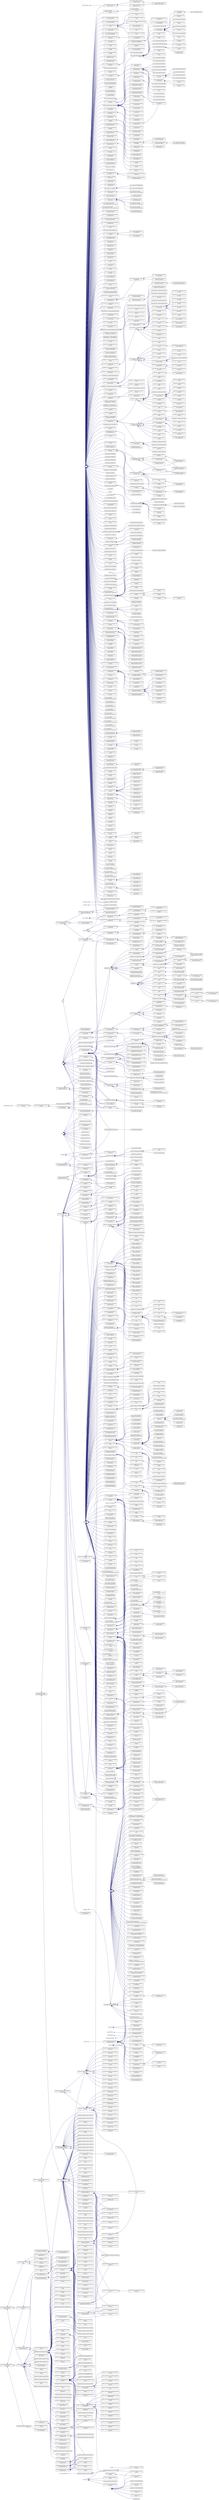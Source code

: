 digraph "Graphical Class Hierarchy"
{
 // LATEX_PDF_SIZE
  edge [fontname="Helvetica",fontsize="10",labelfontname="Helvetica",labelfontsize="10"];
  node [fontname="Helvetica",fontsize="10",shape=record];
  rankdir="LR";
  Node56 [label="_HTTPConnection",height=0.2,width=0.4,color="grey75", fillcolor="white", style="filled",tooltip=" "];
  Node56 -> Node0 [dir="back",color="midnightblue",fontsize="10",style="solid",fontname="Helvetica"];
  Node0 [label="pip._vendor.urllib3.connection.\lHTTPConnection",height=0.2,width=0.4,color="black", fillcolor="white", style="filled",URL="$d2/d75/classpip_1_1__vendor_1_1urllib3_1_1connection_1_1_h_t_t_p_connection.html",tooltip=" "];
  Node0 -> Node1 [dir="back",color="midnightblue",fontsize="10",style="solid",fontname="Helvetica"];
  Node1 [label="pip._vendor.urllib3.connection.\lHTTPSConnection",height=0.2,width=0.4,color="black", fillcolor="white", style="filled",URL="$d9/d5c/classpip_1_1__vendor_1_1urllib3_1_1connection_1_1_h_t_t_p_s_connection.html",tooltip=" "];
  Node1 -> Node2 [dir="back",color="midnightblue",fontsize="10",style="solid",fontname="Helvetica"];
  Node2 [label="pip._vendor.urllib3.contrib.socks.\lSOCKSHTTPSConnection",height=0.2,width=0.4,color="black", fillcolor="white", style="filled",URL="$d6/de3/classpip_1_1__vendor_1_1urllib3_1_1contrib_1_1socks_1_1_s_o_c_k_s_h_t_t_p_s_connection.html",tooltip=" "];
  Node0 -> Node3 [dir="back",color="midnightblue",fontsize="10",style="solid",fontname="Helvetica"];
  Node3 [label="pip._vendor.urllib3.contrib.socks.\lSOCKSConnection",height=0.2,width=0.4,color="black", fillcolor="white", style="filled",URL="$dd/dcd/classpip_1_1__vendor_1_1urllib3_1_1contrib_1_1socks_1_1_s_o_c_k_s_connection.html",tooltip=" "];
  Node3 -> Node2 [dir="back",color="midnightblue",fontsize="10",style="solid",fontname="Helvetica"];
  Node111 [label="abc.ABCMeta",height=0.2,width=0.4,color="grey75", fillcolor="white", style="filled",tooltip=" "];
  Node111 -> Node112 [dir="back",color="midnightblue",fontsize="10",style="solid",fontname="Helvetica"];
  Node112 [label="pip._internal.distributions.base.\lAbstractDistribution",height=0.2,width=0.4,color="black", fillcolor="white", style="filled",URL="$d2/dfa/classpip_1_1__internal_1_1distributions_1_1base_1_1_abstract_distribution.html",tooltip=" "];
  Node112 -> Node113 [dir="back",color="midnightblue",fontsize="10",style="solid",fontname="Helvetica"];
  Node113 [label="pip._internal.distributions.installed.\lInstalledDistribution",height=0.2,width=0.4,color="black", fillcolor="white", style="filled",URL="$de/df7/classpip_1_1__internal_1_1distributions_1_1installed_1_1_installed_distribution.html",tooltip=" "];
  Node112 -> Node114 [dir="back",color="midnightblue",fontsize="10",style="solid",fontname="Helvetica"];
  Node114 [label="pip._internal.distributions.sdist.\lSourceDistribution",height=0.2,width=0.4,color="black", fillcolor="white", style="filled",URL="$db/d52/classpip_1_1__internal_1_1distributions_1_1sdist_1_1_source_distribution.html",tooltip=" "];
  Node112 -> Node115 [dir="back",color="midnightblue",fontsize="10",style="solid",fontname="Helvetica"];
  Node115 [label="pip._internal.distributions.wheel.\lWheelDistribution",height=0.2,width=0.4,color="black", fillcolor="white", style="filled",URL="$d2/dd3/classpip_1_1__internal_1_1distributions_1_1wheel_1_1_wheel_distribution.html",tooltip=" "];
  Node111 -> Node116 [dir="back",color="midnightblue",fontsize="10",style="solid",fontname="Helvetica"];
  Node116 [label="pip._vendor.packaging.specifiers.\lBaseSpecifier",height=0.2,width=0.4,color="black", fillcolor="white", style="filled",URL="$df/d1d/classpip_1_1__vendor_1_1packaging_1_1specifiers_1_1_base_specifier.html",tooltip=" "];
  Node116 -> Node117 [dir="back",color="midnightblue",fontsize="10",style="solid",fontname="Helvetica"];
  Node117 [label="pip._vendor.packaging.specifiers.\lSpecifierSet",height=0.2,width=0.4,color="black", fillcolor="white", style="filled",URL="$d5/d11/classpip_1_1__vendor_1_1packaging_1_1specifiers_1_1_specifier_set.html",tooltip=" "];
  Node116 -> Node118 [dir="back",color="midnightblue",fontsize="10",style="solid",fontname="Helvetica"];
  Node118 [label="pip._vendor.packaging.specifiers.\l_IndividualSpecifier",height=0.2,width=0.4,color="black", fillcolor="white", style="filled",URL="$d9/d98/classpip_1_1__vendor_1_1packaging_1_1specifiers_1_1___individual_specifier.html",tooltip=" "];
  Node118 -> Node119 [dir="back",color="midnightblue",fontsize="10",style="solid",fontname="Helvetica"];
  Node119 [label="pip._vendor.packaging.specifiers.\lLegacySpecifier",height=0.2,width=0.4,color="black", fillcolor="white", style="filled",URL="$d0/de6/classpip_1_1__vendor_1_1packaging_1_1specifiers_1_1_legacy_specifier.html",tooltip=" "];
  Node118 -> Node120 [dir="back",color="midnightblue",fontsize="10",style="solid",fontname="Helvetica"];
  Node120 [label="pip._vendor.packaging.specifiers.\lSpecifier",height=0.2,width=0.4,color="black", fillcolor="white", style="filled",URL="$d3/dc8/classpip_1_1__vendor_1_1packaging_1_1specifiers_1_1_specifier.html",tooltip=" "];
  Node111 -> Node121 [dir="back",color="midnightblue",fontsize="10",style="solid",fontname="Helvetica"];
  Node121 [label="pkg_resources._vendor.packaging.specifiers.\lBaseSpecifier",height=0.2,width=0.4,color="black", fillcolor="white", style="filled",URL="$d9/db6/classpkg__resources_1_1__vendor_1_1packaging_1_1specifiers_1_1_base_specifier.html",tooltip=" "];
  Node121 -> Node122 [dir="back",color="midnightblue",fontsize="10",style="solid",fontname="Helvetica"];
  Node122 [label="pkg_resources._vendor.packaging.specifiers.\lSpecifierSet",height=0.2,width=0.4,color="black", fillcolor="white", style="filled",URL="$d2/d90/classpkg__resources_1_1__vendor_1_1packaging_1_1specifiers_1_1_specifier_set.html",tooltip=" "];
  Node121 -> Node123 [dir="back",color="midnightblue",fontsize="10",style="solid",fontname="Helvetica"];
  Node123 [label="pkg_resources._vendor.packaging.specifiers.\l_IndividualSpecifier",height=0.2,width=0.4,color="black", fillcolor="white", style="filled",URL="$d7/d3d/classpkg__resources_1_1__vendor_1_1packaging_1_1specifiers_1_1___individual_specifier.html",tooltip=" "];
  Node123 -> Node124 [dir="back",color="midnightblue",fontsize="10",style="solid",fontname="Helvetica"];
  Node124 [label="pkg_resources._vendor.packaging.specifiers.\lLegacySpecifier",height=0.2,width=0.4,color="black", fillcolor="white", style="filled",URL="$d2/d30/classpkg__resources_1_1__vendor_1_1packaging_1_1specifiers_1_1_legacy_specifier.html",tooltip=" "];
  Node123 -> Node125 [dir="back",color="midnightblue",fontsize="10",style="solid",fontname="Helvetica"];
  Node125 [label="pkg_resources._vendor.packaging.specifiers.\lSpecifier",height=0.2,width=0.4,color="black", fillcolor="white", style="filled",URL="$d3/de8/classpkg__resources_1_1__vendor_1_1packaging_1_1specifiers_1_1_specifier.html",tooltip=" "];
  Node111 -> Node126 [dir="back",color="midnightblue",fontsize="10",style="solid",fontname="Helvetica"];
  Node126 [label="setuptools._vendor.packaging.specifiers.\lBaseSpecifier",height=0.2,width=0.4,color="black", fillcolor="white", style="filled",URL="$d2/d2a/classsetuptools_1_1__vendor_1_1packaging_1_1specifiers_1_1_base_specifier.html",tooltip=" "];
  Node126 -> Node127 [dir="back",color="midnightblue",fontsize="10",style="solid",fontname="Helvetica"];
  Node127 [label="setuptools._vendor.packaging.specifiers.\lSpecifierSet",height=0.2,width=0.4,color="black", fillcolor="white", style="filled",URL="$d6/d78/classsetuptools_1_1__vendor_1_1packaging_1_1specifiers_1_1_specifier_set.html",tooltip=" "];
  Node126 -> Node128 [dir="back",color="midnightblue",fontsize="10",style="solid",fontname="Helvetica"];
  Node128 [label="setuptools._vendor.packaging.specifiers.\l_IndividualSpecifier",height=0.2,width=0.4,color="black", fillcolor="white", style="filled",URL="$d2/dfa/classsetuptools_1_1__vendor_1_1packaging_1_1specifiers_1_1___individual_specifier.html",tooltip=" "];
  Node128 -> Node129 [dir="back",color="midnightblue",fontsize="10",style="solid",fontname="Helvetica"];
  Node129 [label="setuptools._vendor.packaging.specifiers.\lLegacySpecifier",height=0.2,width=0.4,color="black", fillcolor="white", style="filled",URL="$dd/d46/classsetuptools_1_1__vendor_1_1packaging_1_1specifiers_1_1_legacy_specifier.html",tooltip=" "];
  Node128 -> Node130 [dir="back",color="midnightblue",fontsize="10",style="solid",fontname="Helvetica"];
  Node130 [label="setuptools._vendor.packaging.specifiers.\lSpecifier",height=0.2,width=0.4,color="black", fillcolor="white", style="filled",URL="$d0/d8b/classsetuptools_1_1__vendor_1_1packaging_1_1specifiers_1_1_specifier.html",tooltip=" "];
  Node188 [label="AssertionError",height=0.2,width=0.4,color="grey75", fillcolor="white", style="filled",tooltip=" "];
  Node188 -> Node189 [dir="back",color="midnightblue",fontsize="10",style="solid",fontname="Helvetica"];
  Node189 [label="pip._vendor.urllib3.exceptions.\lProxySchemeUnknown",height=0.2,width=0.4,color="black", fillcolor="white", style="filled",URL="$df/deb/classpip_1_1__vendor_1_1urllib3_1_1exceptions_1_1_proxy_scheme_unknown.html",tooltip=" "];
  Node192 [label="AttributeError",height=0.2,width=0.4,color="grey75", fillcolor="white", style="filled",tooltip=" "];
  Node192 -> Node193 [dir="back",color="midnightblue",fontsize="10",style="solid",fontname="Helvetica"];
  Node193 [label="shapely.impl.Implementation\lError",height=0.2,width=0.4,color="black", fillcolor="white", style="filled",URL="$d6/d5f/classshapely_1_1impl_1_1_implementation_error.html",tooltip=" "];
  Node196 [label="django.contrib.admin.widgets.\lAutocompleteMixin",height=0.2,width=0.4,color="black", fillcolor="white", style="filled",URL="$de/d3c/classdjango_1_1contrib_1_1admin_1_1widgets_1_1_autocomplete_mixin.html",tooltip=" "];
  Node196 -> Node197 [dir="back",color="midnightblue",fontsize="10",style="solid",fontname="Helvetica"];
  Node197 [label="django.contrib.admin.widgets.\lAutocompleteSelect",height=0.2,width=0.4,color="black", fillcolor="white", style="filled",URL="$d3/dec/classdjango_1_1contrib_1_1admin_1_1widgets_1_1_autocomplete_select.html",tooltip=" "];
  Node196 -> Node198 [dir="back",color="midnightblue",fontsize="10",style="solid",fontname="Helvetica"];
  Node198 [label="django.contrib.admin.widgets.\lAutocompleteSelectMultiple",height=0.2,width=0.4,color="black", fillcolor="white", style="filled",URL="$dd/d5a/classdjango_1_1contrib_1_1admin_1_1widgets_1_1_autocomplete_select_multiple.html",tooltip=" "];
  Node199 [label="django.db.models.fields.\lAutoFieldMixin",height=0.2,width=0.4,color="black", fillcolor="white", style="filled",URL="$d9/d3b/classdjango_1_1db_1_1models_1_1fields_1_1_auto_field_mixin.html",tooltip=" "];
  Node199 -> Node200 [dir="back",color="midnightblue",fontsize="10",style="solid",fontname="Helvetica"];
  Node200 [label="django.db.models.fields.\lAutoField",height=0.2,width=0.4,color="black", fillcolor="white", style="filled",URL="$d3/d19/classdjango_1_1db_1_1models_1_1fields_1_1_auto_field.html",tooltip=" "];
  Node199 -> Node201 [dir="back",color="midnightblue",fontsize="10",style="solid",fontname="Helvetica"];
  Node201 [label="django.db.models.fields.\lBigAutoField",height=0.2,width=0.4,color="black", fillcolor="white", style="filled",URL="$de/dbc/classdjango_1_1db_1_1models_1_1fields_1_1_big_auto_field.html",tooltip=" "];
  Node199 -> Node202 [dir="back",color="midnightblue",fontsize="10",style="solid",fontname="Helvetica"];
  Node202 [label="django.db.models.fields.\lSmallAutoField",height=0.2,width=0.4,color="black", fillcolor="white", style="filled",URL="$d4/da6/classdjango_1_1db_1_1models_1_1fields_1_1_small_auto_field.html",tooltip=" "];
  Node356 [label="django.db.models.expressions.\lBaseExpression",height=0.2,width=0.4,color="black", fillcolor="white", style="filled",URL="$de/d6b/classdjango_1_1db_1_1models_1_1expressions_1_1_base_expression.html",tooltip=" "];
  Node356 -> Node357 [dir="back",color="midnightblue",fontsize="10",style="solid",fontname="Helvetica"];
  Node357 [label="django.db.models.expressions.\lExpression",height=0.2,width=0.4,color="black", fillcolor="white", style="filled",URL="$d8/dca/classdjango_1_1db_1_1models_1_1expressions_1_1_expression.html",tooltip=" "];
  Node357 -> Node358 [dir="back",color="midnightblue",fontsize="10",style="solid",fontname="Helvetica"];
  Node358 [label="django.contrib.postgres.search.\lSearchConfig",height=0.2,width=0.4,color="black", fillcolor="white", style="filled",URL="$d5/d87/classdjango_1_1contrib_1_1postgres_1_1search_1_1_search_config.html",tooltip=" "];
  Node357 -> Node359 [dir="back",color="midnightblue",fontsize="10",style="solid",fontname="Helvetica"];
  Node359 [label="django.db.models.expressions.Case",height=0.2,width=0.4,color="black", fillcolor="white", style="filled",URL="$dc/dfd/classdjango_1_1db_1_1models_1_1expressions_1_1_case.html",tooltip=" "];
  Node357 -> Node360 [dir="back",color="midnightblue",fontsize="10",style="solid",fontname="Helvetica"];
  Node360 [label="django.db.models.expressions.Col",height=0.2,width=0.4,color="black", fillcolor="white", style="filled",URL="$de/dbc/classdjango_1_1db_1_1models_1_1expressions_1_1_col.html",tooltip=" "];
  Node357 -> Node361 [dir="back",color="midnightblue",fontsize="10",style="solid",fontname="Helvetica"];
  Node361 [label="django.db.models.expressions.\lCombinedExpression",height=0.2,width=0.4,color="black", fillcolor="white", style="filled",URL="$dc/d12/classdjango_1_1db_1_1models_1_1expressions_1_1_combined_expression.html",tooltip=" "];
  Node361 -> Node362 [dir="back",color="midnightblue",fontsize="10",style="solid",fontname="Helvetica"];
  Node362 [label="django.contrib.postgres.search.\lCombinedSearchQuery",height=0.2,width=0.4,color="black", fillcolor="white", style="filled",URL="$d4/da7/classdjango_1_1contrib_1_1postgres_1_1search_1_1_combined_search_query.html",tooltip=" "];
  Node361 -> Node363 [dir="back",color="midnightblue",fontsize="10",style="solid",fontname="Helvetica"];
  Node363 [label="django.contrib.postgres.search.\lCombinedSearchVector",height=0.2,width=0.4,color="black", fillcolor="white", style="filled",URL="$d5/d90/classdjango_1_1contrib_1_1postgres_1_1search_1_1_combined_search_vector.html",tooltip=" "];
  Node361 -> Node364 [dir="back",color="midnightblue",fontsize="10",style="solid",fontname="Helvetica"];
  Node364 [label="django.db.models.expressions.\lDurationExpression",height=0.2,width=0.4,color="black", fillcolor="white", style="filled",URL="$df/d03/classdjango_1_1db_1_1models_1_1expressions_1_1_duration_expression.html",tooltip=" "];
  Node361 -> Node365 [dir="back",color="midnightblue",fontsize="10",style="solid",fontname="Helvetica"];
  Node365 [label="django.db.models.expressions.\lTemporalSubtraction",height=0.2,width=0.4,color="black", fillcolor="white", style="filled",URL="$d3/d3e/classdjango_1_1db_1_1models_1_1expressions_1_1_temporal_subtraction.html",tooltip=" "];
  Node357 -> Node366 [dir="back",color="midnightblue",fontsize="10",style="solid",fontname="Helvetica"];
  Node366 [label="django.db.models.expressions.\lExpressionWrapper",height=0.2,width=0.4,color="black", fillcolor="white", style="filled",URL="$d4/dab/classdjango_1_1db_1_1models_1_1expressions_1_1_expression_wrapper.html",tooltip=" "];
  Node357 -> Node367 [dir="back",color="midnightblue",fontsize="10",style="solid",fontname="Helvetica"];
  Node367 [label="django.db.models.expressions.Func",height=0.2,width=0.4,color="black", fillcolor="white", style="filled",URL="$d8/d57/classdjango_1_1db_1_1models_1_1expressions_1_1_func.html",tooltip=" "];
  Node367 -> Node368 [dir="back",color="midnightblue",fontsize="10",style="solid",fontname="Helvetica"];
  Node368 [label="django.contrib.gis.db.backends.postgis.operations.\lST_Polygon",height=0.2,width=0.4,color="black", fillcolor="white", style="filled",URL="$dd/dce/classdjango_1_1contrib_1_1gis_1_1db_1_1backends_1_1postgis_1_1operations_1_1_s_t___polygon.html",tooltip=" "];
  Node367 -> Node369 [dir="back",color="midnightblue",fontsize="10",style="solid",fontname="Helvetica"];
  Node369 [label="django.contrib.gis.db.models.functions.\lGeoFunc",height=0.2,width=0.4,color="black", fillcolor="white", style="filled",URL="$da/d0d/classdjango_1_1contrib_1_1gis_1_1db_1_1models_1_1functions_1_1_geo_func.html",tooltip=" "];
  Node369 -> Node370 [dir="back",color="midnightblue",fontsize="10",style="solid",fontname="Helvetica"];
  Node370 [label="django.contrib.gis.db.models.functions.Area",height=0.2,width=0.4,color="black", fillcolor="white", style="filled",URL="$d2/ded/classdjango_1_1contrib_1_1gis_1_1db_1_1models_1_1functions_1_1_area.html",tooltip=" "];
  Node369 -> Node371 [dir="back",color="midnightblue",fontsize="10",style="solid",fontname="Helvetica"];
  Node371 [label="django.contrib.gis.db.models.functions.\lAsGML",height=0.2,width=0.4,color="black", fillcolor="white", style="filled",URL="$d8/d90/classdjango_1_1contrib_1_1gis_1_1db_1_1models_1_1functions_1_1_as_g_m_l.html",tooltip=" "];
  Node369 -> Node372 [dir="back",color="midnightblue",fontsize="10",style="solid",fontname="Helvetica"];
  Node372 [label="django.contrib.gis.db.models.functions.\lAsGeoJSON",height=0.2,width=0.4,color="black", fillcolor="white", style="filled",URL="$d1/de6/classdjango_1_1contrib_1_1gis_1_1db_1_1models_1_1functions_1_1_as_geo_j_s_o_n.html",tooltip=" "];
  Node369 -> Node373 [dir="back",color="midnightblue",fontsize="10",style="solid",fontname="Helvetica"];
  Node373 [label="django.contrib.gis.db.models.functions.\lAsKML",height=0.2,width=0.4,color="black", fillcolor="white", style="filled",URL="$df/d0b/classdjango_1_1contrib_1_1gis_1_1db_1_1models_1_1functions_1_1_as_k_m_l.html",tooltip=" "];
  Node369 -> Node374 [dir="back",color="midnightblue",fontsize="10",style="solid",fontname="Helvetica"];
  Node374 [label="django.contrib.gis.db.models.functions.\lAsSVG",height=0.2,width=0.4,color="black", fillcolor="white", style="filled",URL="$d9/d42/classdjango_1_1contrib_1_1gis_1_1db_1_1models_1_1functions_1_1_as_s_v_g.html",tooltip=" "];
  Node369 -> Node375 [dir="back",color="midnightblue",fontsize="10",style="solid",fontname="Helvetica"];
  Node375 [label="django.contrib.gis.db.models.functions.\lAsWKB",height=0.2,width=0.4,color="black", fillcolor="white", style="filled",URL="$d8/d06/classdjango_1_1contrib_1_1gis_1_1db_1_1models_1_1functions_1_1_as_w_k_b.html",tooltip=" "];
  Node369 -> Node376 [dir="back",color="midnightblue",fontsize="10",style="solid",fontname="Helvetica"];
  Node376 [label="django.contrib.gis.db.models.functions.\lAsWKT",height=0.2,width=0.4,color="black", fillcolor="white", style="filled",URL="$d8/d3a/classdjango_1_1contrib_1_1gis_1_1db_1_1models_1_1functions_1_1_as_w_k_t.html",tooltip=" "];
  Node369 -> Node377 [dir="back",color="midnightblue",fontsize="10",style="solid",fontname="Helvetica"];
  Node377 [label="django.contrib.gis.db.models.functions.\lAzimuth",height=0.2,width=0.4,color="black", fillcolor="white", style="filled",URL="$d2/dfa/classdjango_1_1contrib_1_1gis_1_1db_1_1models_1_1functions_1_1_azimuth.html",tooltip=" "];
  Node369 -> Node378 [dir="back",color="midnightblue",fontsize="10",style="solid",fontname="Helvetica"];
  Node378 [label="django.contrib.gis.db.models.functions.\lDistance",height=0.2,width=0.4,color="black", fillcolor="white", style="filled",URL="$de/d99/classdjango_1_1contrib_1_1gis_1_1db_1_1models_1_1functions_1_1_distance.html",tooltip=" "];
  Node369 -> Node379 [dir="back",color="midnightblue",fontsize="10",style="solid",fontname="Helvetica"];
  Node379 [label="django.contrib.gis.db.models.functions.\lGeoHash",height=0.2,width=0.4,color="black", fillcolor="white", style="filled",URL="$d8/d15/classdjango_1_1contrib_1_1gis_1_1db_1_1models_1_1functions_1_1_geo_hash.html",tooltip=" "];
  Node369 -> Node380 [dir="back",color="midnightblue",fontsize="10",style="solid",fontname="Helvetica"];
  Node380 [label="django.contrib.gis.db.models.functions.\lGeomOutputGeoFunc",height=0.2,width=0.4,color="black", fillcolor="white", style="filled",URL="$d8/de0/classdjango_1_1contrib_1_1gis_1_1db_1_1models_1_1functions_1_1_geom_output_geo_func.html",tooltip=" "];
  Node380 -> Node381 [dir="back",color="midnightblue",fontsize="10",style="solid",fontname="Helvetica"];
  Node381 [label="django.contrib.gis.db.models.functions.\lBoundingCircle",height=0.2,width=0.4,color="black", fillcolor="white", style="filled",URL="$de/db8/classdjango_1_1contrib_1_1gis_1_1db_1_1models_1_1functions_1_1_bounding_circle.html",tooltip=" "];
  Node380 -> Node382 [dir="back",color="midnightblue",fontsize="10",style="solid",fontname="Helvetica"];
  Node382 [label="django.contrib.gis.db.models.functions.\lCentroid",height=0.2,width=0.4,color="black", fillcolor="white", style="filled",URL="$da/d8d/classdjango_1_1contrib_1_1gis_1_1db_1_1models_1_1functions_1_1_centroid.html",tooltip=" "];
  Node380 -> Node383 [dir="back",color="midnightblue",fontsize="10",style="solid",fontname="Helvetica"];
  Node383 [label="django.contrib.gis.db.models.functions.\lDifference",height=0.2,width=0.4,color="black", fillcolor="white", style="filled",URL="$da/d40/classdjango_1_1contrib_1_1gis_1_1db_1_1models_1_1functions_1_1_difference.html",tooltip=" "];
  Node380 -> Node384 [dir="back",color="midnightblue",fontsize="10",style="solid",fontname="Helvetica"];
  Node384 [label="django.contrib.gis.db.models.functions.\lEnvelope",height=0.2,width=0.4,color="black", fillcolor="white", style="filled",URL="$d1/d16/classdjango_1_1contrib_1_1gis_1_1db_1_1models_1_1functions_1_1_envelope.html",tooltip=" "];
  Node380 -> Node385 [dir="back",color="midnightblue",fontsize="10",style="solid",fontname="Helvetica"];
  Node385 [label="django.contrib.gis.db.models.functions.\lForcePolygonCW",height=0.2,width=0.4,color="black", fillcolor="white", style="filled",URL="$d2/d7a/classdjango_1_1contrib_1_1gis_1_1db_1_1models_1_1functions_1_1_force_polygon_c_w.html",tooltip=" "];
  Node380 -> Node386 [dir="back",color="midnightblue",fontsize="10",style="solid",fontname="Helvetica"];
  Node386 [label="django.contrib.gis.db.models.functions.\lIntersection",height=0.2,width=0.4,color="black", fillcolor="white", style="filled",URL="$d6/d6a/classdjango_1_1contrib_1_1gis_1_1db_1_1models_1_1functions_1_1_intersection.html",tooltip=" "];
  Node380 -> Node387 [dir="back",color="midnightblue",fontsize="10",style="solid",fontname="Helvetica"];
  Node387 [label="django.contrib.gis.db.models.functions.\lMakeValid",height=0.2,width=0.4,color="black", fillcolor="white", style="filled",URL="$d5/d55/classdjango_1_1contrib_1_1gis_1_1db_1_1models_1_1functions_1_1_make_valid.html",tooltip=" "];
  Node380 -> Node388 [dir="back",color="midnightblue",fontsize="10",style="solid",fontname="Helvetica"];
  Node388 [label="django.contrib.gis.db.models.functions.\lPointOnSurface",height=0.2,width=0.4,color="black", fillcolor="white", style="filled",URL="$d0/dbe/classdjango_1_1contrib_1_1gis_1_1db_1_1models_1_1functions_1_1_point_on_surface.html",tooltip=" "];
  Node380 -> Node389 [dir="back",color="midnightblue",fontsize="10",style="solid",fontname="Helvetica"];
  Node389 [label="django.contrib.gis.db.models.functions.\lScale",height=0.2,width=0.4,color="black", fillcolor="white", style="filled",URL="$d9/db6/classdjango_1_1contrib_1_1gis_1_1db_1_1models_1_1functions_1_1_scale.html",tooltip=" "];
  Node389 -> Node390 [dir="back",color="midnightblue",fontsize="10",style="solid",fontname="Helvetica"];
  Node390 [label="django.contrib.gis.db.models.functions.\lTranslate",height=0.2,width=0.4,color="black", fillcolor="white", style="filled",URL="$db/d80/classdjango_1_1contrib_1_1gis_1_1db_1_1models_1_1functions_1_1_translate.html",tooltip=" "];
  Node380 -> Node391 [dir="back",color="midnightblue",fontsize="10",style="solid",fontname="Helvetica"];
  Node391 [label="django.contrib.gis.db.models.functions.\lSnapToGrid",height=0.2,width=0.4,color="black", fillcolor="white", style="filled",URL="$de/d7d/classdjango_1_1contrib_1_1gis_1_1db_1_1models_1_1functions_1_1_snap_to_grid.html",tooltip=" "];
  Node380 -> Node392 [dir="back",color="midnightblue",fontsize="10",style="solid",fontname="Helvetica"];
  Node392 [label="django.contrib.gis.db.models.functions.\lSymDifference",height=0.2,width=0.4,color="black", fillcolor="white", style="filled",URL="$db/d98/classdjango_1_1contrib_1_1gis_1_1db_1_1models_1_1functions_1_1_sym_difference.html",tooltip=" "];
  Node380 -> Node393 [dir="back",color="midnightblue",fontsize="10",style="solid",fontname="Helvetica"];
  Node393 [label="django.contrib.gis.db.models.functions.\lTransform",height=0.2,width=0.4,color="black", fillcolor="white", style="filled",URL="$de/d6b/classdjango_1_1contrib_1_1gis_1_1db_1_1models_1_1functions_1_1_transform.html",tooltip=" "];
  Node393 -> Node394 [dir="back",color="midnightblue",fontsize="10",style="solid",fontname="Helvetica"];
  Node394 [label="django.contrib.gis.db.models.functions.\lIsValid",height=0.2,width=0.4,color="black", fillcolor="white", style="filled",URL="$d6/d6f/classdjango_1_1contrib_1_1gis_1_1db_1_1models_1_1functions_1_1_is_valid.html",tooltip=" "];
  Node380 -> Node395 [dir="back",color="midnightblue",fontsize="10",style="solid",fontname="Helvetica"];
  Node395 [label="django.contrib.gis.db.models.functions.\lUnion",height=0.2,width=0.4,color="black", fillcolor="white", style="filled",URL="$d1/df3/classdjango_1_1contrib_1_1gis_1_1db_1_1models_1_1functions_1_1_union.html",tooltip=" "];
  Node369 -> Node396 [dir="back",color="midnightblue",fontsize="10",style="solid",fontname="Helvetica"];
  Node396 [label="django.contrib.gis.db.models.functions.\lGeometryDistance",height=0.2,width=0.4,color="black", fillcolor="white", style="filled",URL="$dd/d4b/classdjango_1_1contrib_1_1gis_1_1db_1_1models_1_1functions_1_1_geometry_distance.html",tooltip=" "];
  Node369 -> Node397 [dir="back",color="midnightblue",fontsize="10",style="solid",fontname="Helvetica"];
  Node397 [label="django.contrib.gis.db.models.functions.\lLength",height=0.2,width=0.4,color="black", fillcolor="white", style="filled",URL="$da/d72/classdjango_1_1contrib_1_1gis_1_1db_1_1models_1_1functions_1_1_length.html",tooltip=" "];
  Node369 -> Node398 [dir="back",color="midnightblue",fontsize="10",style="solid",fontname="Helvetica"];
  Node398 [label="django.contrib.gis.db.models.functions.\lLineLocatePoint",height=0.2,width=0.4,color="black", fillcolor="white", style="filled",URL="$d9/dd2/classdjango_1_1contrib_1_1gis_1_1db_1_1models_1_1functions_1_1_line_locate_point.html",tooltip=" "];
  Node369 -> Node399 [dir="back",color="midnightblue",fontsize="10",style="solid",fontname="Helvetica"];
  Node399 [label="django.contrib.gis.db.models.functions.\lMemSize",height=0.2,width=0.4,color="black", fillcolor="white", style="filled",URL="$dc/d49/classdjango_1_1contrib_1_1gis_1_1db_1_1models_1_1functions_1_1_mem_size.html",tooltip=" "];
  Node369 -> Node400 [dir="back",color="midnightblue",fontsize="10",style="solid",fontname="Helvetica"];
  Node400 [label="django.contrib.gis.db.models.functions.\lNumGeometries",height=0.2,width=0.4,color="black", fillcolor="white", style="filled",URL="$d1/d3b/classdjango_1_1contrib_1_1gis_1_1db_1_1models_1_1functions_1_1_num_geometries.html",tooltip=" "];
  Node369 -> Node401 [dir="back",color="midnightblue",fontsize="10",style="solid",fontname="Helvetica"];
  Node401 [label="django.contrib.gis.db.models.functions.\lNumPoints",height=0.2,width=0.4,color="black", fillcolor="white", style="filled",URL="$d2/dd2/classdjango_1_1contrib_1_1gis_1_1db_1_1models_1_1functions_1_1_num_points.html",tooltip=" "];
  Node369 -> Node402 [dir="back",color="midnightblue",fontsize="10",style="solid",fontname="Helvetica"];
  Node402 [label="django.contrib.gis.db.models.functions.\lPerimeter",height=0.2,width=0.4,color="black", fillcolor="white", style="filled",URL="$d0/da4/classdjango_1_1contrib_1_1gis_1_1db_1_1models_1_1functions_1_1_perimeter.html",tooltip=" "];
  Node369 -> Node403 [dir="back",color="midnightblue",fontsize="10",style="solid",fontname="Helvetica"];
  Node403 [label="django.contrib.gis.db.models.functions.\lReverse",height=0.2,width=0.4,color="black", fillcolor="white", style="filled",URL="$d4/db7/classdjango_1_1contrib_1_1gis_1_1db_1_1models_1_1functions_1_1_reverse.html",tooltip=" "];
  Node367 -> Node404 [dir="back",color="midnightblue",fontsize="10",style="solid",fontname="Helvetica"];
  Node404 [label="django.contrib.postgres.functions.\lRandomUUID",height=0.2,width=0.4,color="black", fillcolor="white", style="filled",URL="$d1/de7/classdjango_1_1contrib_1_1postgres_1_1functions_1_1_random_u_u_i_d.html",tooltip=" "];
  Node367 -> Node405 [dir="back",color="midnightblue",fontsize="10",style="solid",fontname="Helvetica"];
  Node405 [label="django.contrib.postgres.functions.\lTransactionNow",height=0.2,width=0.4,color="black", fillcolor="white", style="filled",URL="$d7/da2/classdjango_1_1contrib_1_1postgres_1_1functions_1_1_transaction_now.html",tooltip=" "];
  Node367 -> Node406 [dir="back",color="midnightblue",fontsize="10",style="solid",fontname="Helvetica"];
  Node406 [label="django.contrib.postgres.indexes.\lOpClass",height=0.2,width=0.4,color="black", fillcolor="white", style="filled",URL="$d5/dae/classdjango_1_1contrib_1_1postgres_1_1indexes_1_1_op_class.html",tooltip=" "];
  Node367 -> Node407 [dir="back",color="midnightblue",fontsize="10",style="solid",fontname="Helvetica"];
  Node407 [label="django.contrib.postgres.search.\lSearchHeadline",height=0.2,width=0.4,color="black", fillcolor="white", style="filled",URL="$d5/d6d/classdjango_1_1contrib_1_1postgres_1_1search_1_1_search_headline.html",tooltip=" "];
  Node367 -> Node408 [dir="back",color="midnightblue",fontsize="10",style="solid",fontname="Helvetica"];
  Node408 [label="django.contrib.postgres.search.\lSearchQuery",height=0.2,width=0.4,color="black", fillcolor="white", style="filled",URL="$d4/d5f/classdjango_1_1contrib_1_1postgres_1_1search_1_1_search_query.html",tooltip=" "];
  Node367 -> Node409 [dir="back",color="midnightblue",fontsize="10",style="solid",fontname="Helvetica"];
  Node409 [label="django.contrib.postgres.search.\lSearchRank",height=0.2,width=0.4,color="black", fillcolor="white", style="filled",URL="$da/d13/classdjango_1_1contrib_1_1postgres_1_1search_1_1_search_rank.html",tooltip=" "];
  Node367 -> Node410 [dir="back",color="midnightblue",fontsize="10",style="solid",fontname="Helvetica"];
  Node410 [label="django.contrib.postgres.search.\lSearchVector",height=0.2,width=0.4,color="black", fillcolor="white", style="filled",URL="$d3/d9b/classdjango_1_1contrib_1_1postgres_1_1search_1_1_search_vector.html",tooltip=" "];
  Node367 -> Node411 [dir="back",color="midnightblue",fontsize="10",style="solid",fontname="Helvetica"];
  Node411 [label="django.contrib.postgres.search.\lTrigramBase",height=0.2,width=0.4,color="black", fillcolor="white", style="filled",URL="$da/d1c/classdjango_1_1contrib_1_1postgres_1_1search_1_1_trigram_base.html",tooltip=" "];
  Node411 -> Node412 [dir="back",color="midnightblue",fontsize="10",style="solid",fontname="Helvetica"];
  Node412 [label="django.contrib.postgres.search.\lTrigramDistance",height=0.2,width=0.4,color="black", fillcolor="white", style="filled",URL="$dd/d14/classdjango_1_1contrib_1_1postgres_1_1search_1_1_trigram_distance.html",tooltip=" "];
  Node411 -> Node413 [dir="back",color="midnightblue",fontsize="10",style="solid",fontname="Helvetica"];
  Node413 [label="django.contrib.postgres.search.\lTrigramSimilarity",height=0.2,width=0.4,color="black", fillcolor="white", style="filled",URL="$d6/dbc/classdjango_1_1contrib_1_1postgres_1_1search_1_1_trigram_similarity.html",tooltip=" "];
  Node367 -> Node414 [dir="back",color="midnightblue",fontsize="10",style="solid",fontname="Helvetica"];
  Node414 [label="django.db.backends.oracle.functions.\lIntervalToSeconds",height=0.2,width=0.4,color="black", fillcolor="white", style="filled",URL="$d6/d87/classdjango_1_1db_1_1backends_1_1oracle_1_1functions_1_1_interval_to_seconds.html",tooltip=" "];
  Node367 -> Node415 [dir="back",color="midnightblue",fontsize="10",style="solid",fontname="Helvetica"];
  Node415 [label="django.db.backends.oracle.functions.\lSecondsToInterval",height=0.2,width=0.4,color="black", fillcolor="white", style="filled",URL="$d7/d72/classdjango_1_1db_1_1backends_1_1oracle_1_1functions_1_1_seconds_to_interval.html",tooltip=" "];
  Node367 -> Node416 [dir="back",color="midnightblue",fontsize="10",style="solid",fontname="Helvetica"];
  Node416 [label="django.db.models.aggregates.\lAggregate",height=0.2,width=0.4,color="black", fillcolor="white", style="filled",URL="$d7/d0c/classdjango_1_1db_1_1models_1_1aggregates_1_1_aggregate.html",tooltip=" "];
  Node416 -> Node417 [dir="back",color="midnightblue",fontsize="10",style="solid",fontname="Helvetica"];
  Node417 [label="django.contrib.gis.db.models.aggregates.\lGeoAggregate",height=0.2,width=0.4,color="black", fillcolor="white", style="filled",URL="$df/dbe/classdjango_1_1contrib_1_1gis_1_1db_1_1models_1_1aggregates_1_1_geo_aggregate.html",tooltip=" "];
  Node417 -> Node418 [dir="back",color="midnightblue",fontsize="10",style="solid",fontname="Helvetica"];
  Node418 [label="django.contrib.gis.db.models.aggregates.\lCollect",height=0.2,width=0.4,color="black", fillcolor="white", style="filled",URL="$d1/da1/classdjango_1_1contrib_1_1gis_1_1db_1_1models_1_1aggregates_1_1_collect.html",tooltip=" "];
  Node417 -> Node419 [dir="back",color="midnightblue",fontsize="10",style="solid",fontname="Helvetica"];
  Node419 [label="django.contrib.gis.db.models.aggregates.\lExtent",height=0.2,width=0.4,color="black", fillcolor="white", style="filled",URL="$d0/d41/classdjango_1_1contrib_1_1gis_1_1db_1_1models_1_1aggregates_1_1_extent.html",tooltip=" "];
  Node417 -> Node420 [dir="back",color="midnightblue",fontsize="10",style="solid",fontname="Helvetica"];
  Node420 [label="django.contrib.gis.db.models.aggregates.\lExtent3D",height=0.2,width=0.4,color="black", fillcolor="white", style="filled",URL="$d0/d17/classdjango_1_1contrib_1_1gis_1_1db_1_1models_1_1aggregates_1_1_extent3_d.html",tooltip=" "];
  Node417 -> Node421 [dir="back",color="midnightblue",fontsize="10",style="solid",fontname="Helvetica"];
  Node421 [label="django.contrib.gis.db.models.aggregates.\lMakeLine",height=0.2,width=0.4,color="black", fillcolor="white", style="filled",URL="$dd/dde/classdjango_1_1contrib_1_1gis_1_1db_1_1models_1_1aggregates_1_1_make_line.html",tooltip=" "];
  Node417 -> Node422 [dir="back",color="midnightblue",fontsize="10",style="solid",fontname="Helvetica"];
  Node422 [label="django.contrib.gis.db.models.aggregates.\lUnion",height=0.2,width=0.4,color="black", fillcolor="white", style="filled",URL="$d2/d71/classdjango_1_1contrib_1_1gis_1_1db_1_1models_1_1aggregates_1_1_union.html",tooltip=" "];
  Node416 -> Node423 [dir="back",color="midnightblue",fontsize="10",style="solid",fontname="Helvetica"];
  Node423 [label="django.contrib.postgres.aggregates.general.\lArrayAgg",height=0.2,width=0.4,color="black", fillcolor="white", style="filled",URL="$de/d35/classdjango_1_1contrib_1_1postgres_1_1aggregates_1_1general_1_1_array_agg.html",tooltip=" "];
  Node416 -> Node424 [dir="back",color="midnightblue",fontsize="10",style="solid",fontname="Helvetica"];
  Node424 [label="django.contrib.postgres.aggregates.general.\lBitAnd",height=0.2,width=0.4,color="black", fillcolor="white", style="filled",URL="$d5/d17/classdjango_1_1contrib_1_1postgres_1_1aggregates_1_1general_1_1_bit_and.html",tooltip=" "];
  Node416 -> Node425 [dir="back",color="midnightblue",fontsize="10",style="solid",fontname="Helvetica"];
  Node425 [label="django.contrib.postgres.aggregates.general.\lBitOr",height=0.2,width=0.4,color="black", fillcolor="white", style="filled",URL="$df/d60/classdjango_1_1contrib_1_1postgres_1_1aggregates_1_1general_1_1_bit_or.html",tooltip=" "];
  Node416 -> Node426 [dir="back",color="midnightblue",fontsize="10",style="solid",fontname="Helvetica"];
  Node426 [label="django.contrib.postgres.aggregates.general.\lBoolAnd",height=0.2,width=0.4,color="black", fillcolor="white", style="filled",URL="$d3/d01/classdjango_1_1contrib_1_1postgres_1_1aggregates_1_1general_1_1_bool_and.html",tooltip=" "];
  Node416 -> Node427 [dir="back",color="midnightblue",fontsize="10",style="solid",fontname="Helvetica"];
  Node427 [label="django.contrib.postgres.aggregates.general.\lBoolOr",height=0.2,width=0.4,color="black", fillcolor="white", style="filled",URL="$d8/d72/classdjango_1_1contrib_1_1postgres_1_1aggregates_1_1general_1_1_bool_or.html",tooltip=" "];
  Node416 -> Node428 [dir="back",color="midnightblue",fontsize="10",style="solid",fontname="Helvetica"];
  Node428 [label="django.contrib.postgres.aggregates.general.\lJSONBAgg",height=0.2,width=0.4,color="black", fillcolor="white", style="filled",URL="$dc/d3d/classdjango_1_1contrib_1_1postgres_1_1aggregates_1_1general_1_1_j_s_o_n_b_agg.html",tooltip=" "];
  Node416 -> Node429 [dir="back",color="midnightblue",fontsize="10",style="solid",fontname="Helvetica"];
  Node429 [label="django.contrib.postgres.aggregates.general.\lStringAgg",height=0.2,width=0.4,color="black", fillcolor="white", style="filled",URL="$de/d27/classdjango_1_1contrib_1_1postgres_1_1aggregates_1_1general_1_1_string_agg.html",tooltip=" "];
  Node416 -> Node430 [dir="back",color="midnightblue",fontsize="10",style="solid",fontname="Helvetica"];
  Node430 [label="django.contrib.postgres.aggregates.statistics.\lStatAggregate",height=0.2,width=0.4,color="black", fillcolor="white", style="filled",URL="$dd/dee/classdjango_1_1contrib_1_1postgres_1_1aggregates_1_1statistics_1_1_stat_aggregate.html",tooltip=" "];
  Node430 -> Node431 [dir="back",color="midnightblue",fontsize="10",style="solid",fontname="Helvetica"];
  Node431 [label="django.contrib.postgres.aggregates.statistics.Corr",height=0.2,width=0.4,color="black", fillcolor="white", style="filled",URL="$d4/dda/classdjango_1_1contrib_1_1postgres_1_1aggregates_1_1statistics_1_1_corr.html",tooltip=" "];
  Node430 -> Node432 [dir="back",color="midnightblue",fontsize="10",style="solid",fontname="Helvetica"];
  Node432 [label="django.contrib.postgres.aggregates.statistics.\lCovarPop",height=0.2,width=0.4,color="black", fillcolor="white", style="filled",URL="$d9/d1b/classdjango_1_1contrib_1_1postgres_1_1aggregates_1_1statistics_1_1_covar_pop.html",tooltip=" "];
  Node430 -> Node433 [dir="back",color="midnightblue",fontsize="10",style="solid",fontname="Helvetica"];
  Node433 [label="django.contrib.postgres.aggregates.statistics.\lRegrAvgX",height=0.2,width=0.4,color="black", fillcolor="white", style="filled",URL="$d7/dcb/classdjango_1_1contrib_1_1postgres_1_1aggregates_1_1statistics_1_1_regr_avg_x.html",tooltip=" "];
  Node430 -> Node434 [dir="back",color="midnightblue",fontsize="10",style="solid",fontname="Helvetica"];
  Node434 [label="django.contrib.postgres.aggregates.statistics.\lRegrAvgY",height=0.2,width=0.4,color="black", fillcolor="white", style="filled",URL="$d0/d5d/classdjango_1_1contrib_1_1postgres_1_1aggregates_1_1statistics_1_1_regr_avg_y.html",tooltip=" "];
  Node430 -> Node435 [dir="back",color="midnightblue",fontsize="10",style="solid",fontname="Helvetica"];
  Node435 [label="django.contrib.postgres.aggregates.statistics.\lRegrCount",height=0.2,width=0.4,color="black", fillcolor="white", style="filled",URL="$de/d86/classdjango_1_1contrib_1_1postgres_1_1aggregates_1_1statistics_1_1_regr_count.html",tooltip=" "];
  Node430 -> Node436 [dir="back",color="midnightblue",fontsize="10",style="solid",fontname="Helvetica"];
  Node436 [label="django.contrib.postgres.aggregates.statistics.\lRegrIntercept",height=0.2,width=0.4,color="black", fillcolor="white", style="filled",URL="$d4/dce/classdjango_1_1contrib_1_1postgres_1_1aggregates_1_1statistics_1_1_regr_intercept.html",tooltip=" "];
  Node430 -> Node437 [dir="back",color="midnightblue",fontsize="10",style="solid",fontname="Helvetica"];
  Node437 [label="django.contrib.postgres.aggregates.statistics.\lRegrR2",height=0.2,width=0.4,color="black", fillcolor="white", style="filled",URL="$d8/d3b/classdjango_1_1contrib_1_1postgres_1_1aggregates_1_1statistics_1_1_regr_r2.html",tooltip=" "];
  Node430 -> Node438 [dir="back",color="midnightblue",fontsize="10",style="solid",fontname="Helvetica"];
  Node438 [label="django.contrib.postgres.aggregates.statistics.\lRegrSXX",height=0.2,width=0.4,color="black", fillcolor="white", style="filled",URL="$d8/d39/classdjango_1_1contrib_1_1postgres_1_1aggregates_1_1statistics_1_1_regr_s_x_x.html",tooltip=" "];
  Node430 -> Node439 [dir="back",color="midnightblue",fontsize="10",style="solid",fontname="Helvetica"];
  Node439 [label="django.contrib.postgres.aggregates.statistics.\lRegrSXY",height=0.2,width=0.4,color="black", fillcolor="white", style="filled",URL="$dc/d50/classdjango_1_1contrib_1_1postgres_1_1aggregates_1_1statistics_1_1_regr_s_x_y.html",tooltip=" "];
  Node430 -> Node440 [dir="back",color="midnightblue",fontsize="10",style="solid",fontname="Helvetica"];
  Node440 [label="django.contrib.postgres.aggregates.statistics.\lRegrSYY",height=0.2,width=0.4,color="black", fillcolor="white", style="filled",URL="$d8/d18/classdjango_1_1contrib_1_1postgres_1_1aggregates_1_1statistics_1_1_regr_s_y_y.html",tooltip=" "];
  Node430 -> Node441 [dir="back",color="midnightblue",fontsize="10",style="solid",fontname="Helvetica"];
  Node441 [label="django.contrib.postgres.aggregates.statistics.\lRegrSlope",height=0.2,width=0.4,color="black", fillcolor="white", style="filled",URL="$de/d50/classdjango_1_1contrib_1_1postgres_1_1aggregates_1_1statistics_1_1_regr_slope.html",tooltip=" "];
  Node416 -> Node442 [dir="back",color="midnightblue",fontsize="10",style="solid",fontname="Helvetica"];
  Node442 [label="django.db.models.aggregates.Avg",height=0.2,width=0.4,color="black", fillcolor="white", style="filled",URL="$dc/d03/classdjango_1_1db_1_1models_1_1aggregates_1_1_avg.html",tooltip=" "];
  Node416 -> Node443 [dir="back",color="midnightblue",fontsize="10",style="solid",fontname="Helvetica"];
  Node443 [label="django.db.models.aggregates.\lCount",height=0.2,width=0.4,color="black", fillcolor="white", style="filled",URL="$dd/d41/classdjango_1_1db_1_1models_1_1aggregates_1_1_count.html",tooltip=" "];
  Node416 -> Node444 [dir="back",color="midnightblue",fontsize="10",style="solid",fontname="Helvetica"];
  Node444 [label="django.db.models.aggregates.Max",height=0.2,width=0.4,color="black", fillcolor="white", style="filled",URL="$d3/d7a/classdjango_1_1db_1_1models_1_1aggregates_1_1_max.html",tooltip=" "];
  Node416 -> Node445 [dir="back",color="midnightblue",fontsize="10",style="solid",fontname="Helvetica"];
  Node445 [label="django.db.models.aggregates.Min",height=0.2,width=0.4,color="black", fillcolor="white", style="filled",URL="$de/d63/classdjango_1_1db_1_1models_1_1aggregates_1_1_min.html",tooltip=" "];
  Node416 -> Node446 [dir="back",color="midnightblue",fontsize="10",style="solid",fontname="Helvetica"];
  Node446 [label="django.db.models.aggregates.\lStdDev",height=0.2,width=0.4,color="black", fillcolor="white", style="filled",URL="$d6/d1c/classdjango_1_1db_1_1models_1_1aggregates_1_1_std_dev.html",tooltip=" "];
  Node416 -> Node447 [dir="back",color="midnightblue",fontsize="10",style="solid",fontname="Helvetica"];
  Node447 [label="django.db.models.aggregates.Sum",height=0.2,width=0.4,color="black", fillcolor="white", style="filled",URL="$dd/d81/classdjango_1_1db_1_1models_1_1aggregates_1_1_sum.html",tooltip=" "];
  Node416 -> Node448 [dir="back",color="midnightblue",fontsize="10",style="solid",fontname="Helvetica"];
  Node448 [label="django.db.models.aggregates.\lVariance",height=0.2,width=0.4,color="black", fillcolor="white", style="filled",URL="$d7/d11/classdjango_1_1db_1_1models_1_1aggregates_1_1_variance.html",tooltip=" "];
  Node367 -> Node449 [dir="back",color="midnightblue",fontsize="10",style="solid",fontname="Helvetica"];
  Node449 [label="django.db.models.expressions.\lExpressionList",height=0.2,width=0.4,color="black", fillcolor="white", style="filled",URL="$d1/ddd/classdjango_1_1db_1_1models_1_1expressions_1_1_expression_list.html",tooltip=" "];
  Node367 -> Node450 [dir="back",color="midnightblue",fontsize="10",style="solid",fontname="Helvetica"];
  Node450 [label="django.db.models.functions.comparison.Cast",height=0.2,width=0.4,color="black", fillcolor="white", style="filled",URL="$dd/d3c/classdjango_1_1db_1_1models_1_1functions_1_1comparison_1_1_cast.html",tooltip=" "];
  Node367 -> Node451 [dir="back",color="midnightblue",fontsize="10",style="solid",fontname="Helvetica"];
  Node451 [label="django.db.models.functions.comparison.\lCoalesce",height=0.2,width=0.4,color="black", fillcolor="white", style="filled",URL="$dd/d03/classdjango_1_1db_1_1models_1_1functions_1_1comparison_1_1_coalesce.html",tooltip=" "];
  Node367 -> Node452 [dir="back",color="midnightblue",fontsize="10",style="solid",fontname="Helvetica"];
  Node452 [label="django.db.models.functions.comparison.\lCollate",height=0.2,width=0.4,color="black", fillcolor="white", style="filled",URL="$d7/d70/classdjango_1_1db_1_1models_1_1functions_1_1comparison_1_1_collate.html",tooltip=" "];
  Node367 -> Node453 [dir="back",color="midnightblue",fontsize="10",style="solid",fontname="Helvetica"];
  Node453 [label="django.db.models.functions.comparison.\lGreatest",height=0.2,width=0.4,color="black", fillcolor="white", style="filled",URL="$d1/d81/classdjango_1_1db_1_1models_1_1functions_1_1comparison_1_1_greatest.html",tooltip=" "];
  Node367 -> Node454 [dir="back",color="midnightblue",fontsize="10",style="solid",fontname="Helvetica"];
  Node454 [label="django.db.models.functions.comparison.\lJSONObject",height=0.2,width=0.4,color="black", fillcolor="white", style="filled",URL="$db/d2f/classdjango_1_1db_1_1models_1_1functions_1_1comparison_1_1_j_s_o_n_object.html",tooltip=" "];
  Node367 -> Node455 [dir="back",color="midnightblue",fontsize="10",style="solid",fontname="Helvetica"];
  Node455 [label="django.db.models.functions.comparison.\lLeast",height=0.2,width=0.4,color="black", fillcolor="white", style="filled",URL="$d4/d16/classdjango_1_1db_1_1models_1_1functions_1_1comparison_1_1_least.html",tooltip=" "];
  Node367 -> Node456 [dir="back",color="midnightblue",fontsize="10",style="solid",fontname="Helvetica"];
  Node456 [label="django.db.models.functions.comparison.\lNullIf",height=0.2,width=0.4,color="black", fillcolor="white", style="filled",URL="$d4/dd9/classdjango_1_1db_1_1models_1_1functions_1_1comparison_1_1_null_if.html",tooltip=" "];
  Node367 -> Node457 [dir="back",color="midnightblue",fontsize="10",style="solid",fontname="Helvetica"];
  Node457 [label="django.db.models.functions.datetime.Now",height=0.2,width=0.4,color="black", fillcolor="white", style="filled",URL="$d1/d80/classdjango_1_1db_1_1models_1_1functions_1_1datetime_1_1_now.html",tooltip=" "];
  Node367 -> Node458 [dir="back",color="midnightblue",fontsize="10",style="solid",fontname="Helvetica"];
  Node458 [label="django.db.models.functions.math.\lATan2",height=0.2,width=0.4,color="black", fillcolor="white", style="filled",URL="$dc/db1/classdjango_1_1db_1_1models_1_1functions_1_1math_1_1_a_tan2.html",tooltip=" "];
  Node367 -> Node459 [dir="back",color="midnightblue",fontsize="10",style="solid",fontname="Helvetica"];
  Node459 [label="django.db.models.functions.math.Log",height=0.2,width=0.4,color="black", fillcolor="white", style="filled",URL="$d9/de5/classdjango_1_1db_1_1models_1_1functions_1_1math_1_1_log.html",tooltip=" "];
  Node367 -> Node460 [dir="back",color="midnightblue",fontsize="10",style="solid",fontname="Helvetica"];
  Node460 [label="django.db.models.functions.math.Mod",height=0.2,width=0.4,color="black", fillcolor="white", style="filled",URL="$d0/dbc/classdjango_1_1db_1_1models_1_1functions_1_1math_1_1_mod.html",tooltip=" "];
  Node367 -> Node461 [dir="back",color="midnightblue",fontsize="10",style="solid",fontname="Helvetica"];
  Node461 [label="django.db.models.functions.math.Pi",height=0.2,width=0.4,color="black", fillcolor="white", style="filled",URL="$d6/df0/classdjango_1_1db_1_1models_1_1functions_1_1math_1_1_pi.html",tooltip=" "];
  Node367 -> Node462 [dir="back",color="midnightblue",fontsize="10",style="solid",fontname="Helvetica"];
  Node462 [label="django.db.models.functions.math.\lPower",height=0.2,width=0.4,color="black", fillcolor="white", style="filled",URL="$dd/ddb/classdjango_1_1db_1_1models_1_1functions_1_1math_1_1_power.html",tooltip=" "];
  Node367 -> Node463 [dir="back",color="midnightblue",fontsize="10",style="solid",fontname="Helvetica"];
  Node463 [label="django.db.models.functions.math.\lRandom",height=0.2,width=0.4,color="black", fillcolor="white", style="filled",URL="$d7/df5/classdjango_1_1db_1_1models_1_1functions_1_1math_1_1_random.html",tooltip=" "];
  Node367 -> Node464 [dir="back",color="midnightblue",fontsize="10",style="solid",fontname="Helvetica"];
  Node464 [label="django.db.models.functions.text.\lConcat",height=0.2,width=0.4,color="black", fillcolor="white", style="filled",URL="$d9/d0c/classdjango_1_1db_1_1models_1_1functions_1_1text_1_1_concat.html",tooltip=" "];
  Node367 -> Node465 [dir="back",color="midnightblue",fontsize="10",style="solid",fontname="Helvetica"];
  Node465 [label="django.db.models.functions.text.\lConcatPair",height=0.2,width=0.4,color="black", fillcolor="white", style="filled",URL="$d9/d5b/classdjango_1_1db_1_1models_1_1functions_1_1text_1_1_concat_pair.html",tooltip=" "];
  Node367 -> Node466 [dir="back",color="midnightblue",fontsize="10",style="solid",fontname="Helvetica"];
  Node466 [label="django.db.models.functions.text.LPad",height=0.2,width=0.4,color="black", fillcolor="white", style="filled",URL="$df/d2a/classdjango_1_1db_1_1models_1_1functions_1_1text_1_1_l_pad.html",tooltip=" "];
  Node466 -> Node467 [dir="back",color="midnightblue",fontsize="10",style="solid",fontname="Helvetica"];
  Node467 [label="django.db.models.functions.text.RPad",height=0.2,width=0.4,color="black", fillcolor="white", style="filled",URL="$db/dc1/classdjango_1_1db_1_1models_1_1functions_1_1text_1_1_r_pad.html",tooltip=" "];
  Node367 -> Node468 [dir="back",color="midnightblue",fontsize="10",style="solid",fontname="Helvetica"];
  Node468 [label="django.db.models.functions.text.Left",height=0.2,width=0.4,color="black", fillcolor="white", style="filled",URL="$db/d3b/classdjango_1_1db_1_1models_1_1functions_1_1text_1_1_left.html",tooltip=" "];
  Node468 -> Node469 [dir="back",color="midnightblue",fontsize="10",style="solid",fontname="Helvetica"];
  Node469 [label="django.db.models.functions.text.\lRight",height=0.2,width=0.4,color="black", fillcolor="white", style="filled",URL="$d5/df8/classdjango_1_1db_1_1models_1_1functions_1_1text_1_1_right.html",tooltip=" "];
  Node367 -> Node470 [dir="back",color="midnightblue",fontsize="10",style="solid",fontname="Helvetica"];
  Node470 [label="django.db.models.functions.text.\lRepeat",height=0.2,width=0.4,color="black", fillcolor="white", style="filled",URL="$d4/dbd/classdjango_1_1db_1_1models_1_1functions_1_1text_1_1_repeat.html",tooltip=" "];
  Node367 -> Node471 [dir="back",color="midnightblue",fontsize="10",style="solid",fontname="Helvetica"];
  Node471 [label="django.db.models.functions.text.\lReplace",height=0.2,width=0.4,color="black", fillcolor="white", style="filled",URL="$d5/d1f/classdjango_1_1db_1_1models_1_1functions_1_1text_1_1_replace.html",tooltip=" "];
  Node367 -> Node472 [dir="back",color="midnightblue",fontsize="10",style="solid",fontname="Helvetica"];
  Node472 [label="django.db.models.functions.text.\lStrIndex",height=0.2,width=0.4,color="black", fillcolor="white", style="filled",URL="$d9/dd6/classdjango_1_1db_1_1models_1_1functions_1_1text_1_1_str_index.html",tooltip=" "];
  Node367 -> Node473 [dir="back",color="midnightblue",fontsize="10",style="solid",fontname="Helvetica"];
  Node473 [label="django.db.models.functions.text.\lSubstr",height=0.2,width=0.4,color="black", fillcolor="white", style="filled",URL="$da/d2a/classdjango_1_1db_1_1models_1_1functions_1_1text_1_1_substr.html",tooltip=" "];
  Node367 -> Node474 [dir="back",color="midnightblue",fontsize="10",style="solid",fontname="Helvetica"];
  Node474 [label="django.db.models.functions.window.\lCumeDist",height=0.2,width=0.4,color="black", fillcolor="white", style="filled",URL="$d0/dbc/classdjango_1_1db_1_1models_1_1functions_1_1window_1_1_cume_dist.html",tooltip=" "];
  Node367 -> Node475 [dir="back",color="midnightblue",fontsize="10",style="solid",fontname="Helvetica"];
  Node475 [label="django.db.models.functions.window.\lDenseRank",height=0.2,width=0.4,color="black", fillcolor="white", style="filled",URL="$d9/d07/classdjango_1_1db_1_1models_1_1functions_1_1window_1_1_dense_rank.html",tooltip=" "];
  Node367 -> Node476 [dir="back",color="midnightblue",fontsize="10",style="solid",fontname="Helvetica"];
  Node476 [label="django.db.models.functions.window.\lFirstValue",height=0.2,width=0.4,color="black", fillcolor="white", style="filled",URL="$df/d83/classdjango_1_1db_1_1models_1_1functions_1_1window_1_1_first_value.html",tooltip=" "];
  Node367 -> Node477 [dir="back",color="midnightblue",fontsize="10",style="solid",fontname="Helvetica"];
  Node477 [label="django.db.models.functions.window.\lLagLeadFunction",height=0.2,width=0.4,color="black", fillcolor="white", style="filled",URL="$da/d57/classdjango_1_1db_1_1models_1_1functions_1_1window_1_1_lag_lead_function.html",tooltip=" "];
  Node477 -> Node478 [dir="back",color="midnightblue",fontsize="10",style="solid",fontname="Helvetica"];
  Node478 [label="django.db.models.functions.window.Lag",height=0.2,width=0.4,color="black", fillcolor="white", style="filled",URL="$d5/d6c/classdjango_1_1db_1_1models_1_1functions_1_1window_1_1_lag.html",tooltip=" "];
  Node477 -> Node479 [dir="back",color="midnightblue",fontsize="10",style="solid",fontname="Helvetica"];
  Node479 [label="django.db.models.functions.window.Lead",height=0.2,width=0.4,color="black", fillcolor="white", style="filled",URL="$df/de1/classdjango_1_1db_1_1models_1_1functions_1_1window_1_1_lead.html",tooltip=" "];
  Node367 -> Node480 [dir="back",color="midnightblue",fontsize="10",style="solid",fontname="Helvetica"];
  Node480 [label="django.db.models.functions.window.\lLastValue",height=0.2,width=0.4,color="black", fillcolor="white", style="filled",URL="$d5/db2/classdjango_1_1db_1_1models_1_1functions_1_1window_1_1_last_value.html",tooltip=" "];
  Node367 -> Node481 [dir="back",color="midnightblue",fontsize="10",style="solid",fontname="Helvetica"];
  Node481 [label="django.db.models.functions.window.\lNthValue",height=0.2,width=0.4,color="black", fillcolor="white", style="filled",URL="$dc/d52/classdjango_1_1db_1_1models_1_1functions_1_1window_1_1_nth_value.html",tooltip=" "];
  Node367 -> Node482 [dir="back",color="midnightblue",fontsize="10",style="solid",fontname="Helvetica"];
  Node482 [label="django.db.models.functions.window.\lNtile",height=0.2,width=0.4,color="black", fillcolor="white", style="filled",URL="$d6/d40/classdjango_1_1db_1_1models_1_1functions_1_1window_1_1_ntile.html",tooltip=" "];
  Node367 -> Node483 [dir="back",color="midnightblue",fontsize="10",style="solid",fontname="Helvetica"];
  Node483 [label="django.db.models.functions.window.\lPercentRank",height=0.2,width=0.4,color="black", fillcolor="white", style="filled",URL="$d1/dd2/classdjango_1_1db_1_1models_1_1functions_1_1window_1_1_percent_rank.html",tooltip=" "];
  Node367 -> Node484 [dir="back",color="midnightblue",fontsize="10",style="solid",fontname="Helvetica"];
  Node484 [label="django.db.models.functions.window.Rank",height=0.2,width=0.4,color="black", fillcolor="white", style="filled",URL="$d5/df3/classdjango_1_1db_1_1models_1_1functions_1_1window_1_1_rank.html",tooltip=" "];
  Node367 -> Node485 [dir="back",color="midnightblue",fontsize="10",style="solid",fontname="Helvetica"];
  Node485 [label="django.db.models.functions.window.\lRowNumber",height=0.2,width=0.4,color="black", fillcolor="white", style="filled",URL="$df/d32/classdjango_1_1db_1_1models_1_1functions_1_1window_1_1_row_number.html",tooltip=" "];
  Node367 -> Node486 [dir="back",color="midnightblue",fontsize="10",style="solid",fontname="Helvetica"];
  Node486 [label="django.db.models.indexes.\lIndexExpression",height=0.2,width=0.4,color="black", fillcolor="white", style="filled",URL="$df/d4f/classdjango_1_1db_1_1models_1_1indexes_1_1_index_expression.html",tooltip=" "];
  Node367 -> Node487 [dir="back",color="midnightblue",fontsize="10",style="solid",fontname="Helvetica"];
  Node487 [label="django.db.models.lookups.\lTransform",height=0.2,width=0.4,color="black", fillcolor="white", style="filled",URL="$df/dd9/classdjango_1_1db_1_1models_1_1lookups_1_1_transform.html",tooltip=" "];
  Node487 -> Node488 [dir="back",color="midnightblue",fontsize="10",style="solid",fontname="Helvetica"];
  Node488 [label="django.contrib.gis.db.models.lookups.\lRasterBandTransform",height=0.2,width=0.4,color="black", fillcolor="white", style="filled",URL="$dd/ddb/classdjango_1_1contrib_1_1gis_1_1db_1_1models_1_1lookups_1_1_raster_band_transform.html",tooltip=" "];
  Node487 -> Node489 [dir="back",color="midnightblue",fontsize="10",style="solid",fontname="Helvetica"];
  Node489 [label="django.contrib.postgres.fields.array.\lArrayLenTransform",height=0.2,width=0.4,color="black", fillcolor="white", style="filled",URL="$de/dff/classdjango_1_1contrib_1_1postgres_1_1fields_1_1array_1_1_array_len_transform.html",tooltip=" "];
  Node487 -> Node490 [dir="back",color="midnightblue",fontsize="10",style="solid",fontname="Helvetica"];
  Node490 [label="django.contrib.postgres.fields.array.\lIndexTransform",height=0.2,width=0.4,color="black", fillcolor="white", style="filled",URL="$d3/dfb/classdjango_1_1contrib_1_1postgres_1_1fields_1_1array_1_1_index_transform.html",tooltip=" "];
  Node487 -> Node491 [dir="back",color="midnightblue",fontsize="10",style="solid",fontname="Helvetica"];
  Node491 [label="django.contrib.postgres.fields.array.\lSliceTransform",height=0.2,width=0.4,color="black", fillcolor="white", style="filled",URL="$d6/d0c/classdjango_1_1contrib_1_1postgres_1_1fields_1_1array_1_1_slice_transform.html",tooltip=" "];
  Node487 -> Node492 [dir="back",color="midnightblue",fontsize="10",style="solid",fontname="Helvetica"];
  Node492 [label="django.contrib.postgres.fields.hstore.\lKeyTransform",height=0.2,width=0.4,color="black", fillcolor="white", style="filled",URL="$da/de2/classdjango_1_1contrib_1_1postgres_1_1fields_1_1hstore_1_1_key_transform.html",tooltip=" "];
  Node487 -> Node493 [dir="back",color="midnightblue",fontsize="10",style="solid",fontname="Helvetica"];
  Node493 [label="django.contrib.postgres.fields.hstore.\lKeysTransform",height=0.2,width=0.4,color="black", fillcolor="white", style="filled",URL="$d7/dc5/classdjango_1_1contrib_1_1postgres_1_1fields_1_1hstore_1_1_keys_transform.html",tooltip=" "];
  Node487 -> Node494 [dir="back",color="midnightblue",fontsize="10",style="solid",fontname="Helvetica"];
  Node494 [label="django.contrib.postgres.fields.hstore.\lValuesTransform",height=0.2,width=0.4,color="black", fillcolor="white", style="filled",URL="$d3/d28/classdjango_1_1contrib_1_1postgres_1_1fields_1_1hstore_1_1_values_transform.html",tooltip=" "];
  Node487 -> Node495 [dir="back",color="midnightblue",fontsize="10",style="solid",fontname="Helvetica"];
  Node495 [label="django.contrib.postgres.lookups.\lUnaccent",height=0.2,width=0.4,color="black", fillcolor="white", style="filled",URL="$d8/dc2/classdjango_1_1contrib_1_1postgres_1_1lookups_1_1_unaccent.html",tooltip=" "];
  Node487 -> Node496 [dir="back",color="midnightblue",fontsize="10",style="solid",fontname="Helvetica"];
  Node496 [label="django.db.models.fields.json.\lKeyTransform",height=0.2,width=0.4,color="black", fillcolor="white", style="filled",URL="$df/d73/classdjango_1_1db_1_1models_1_1fields_1_1json_1_1_key_transform.html",tooltip=" "];
  Node496 -> Node497 [dir="back",color="midnightblue",fontsize="10",style="solid",fontname="Helvetica"];
  Node497 [label="django.db.models.fields.json.\lKeyTextTransform",height=0.2,width=0.4,color="black", fillcolor="white", style="filled",URL="$d0/d27/classdjango_1_1db_1_1models_1_1fields_1_1json_1_1_key_text_transform.html",tooltip=" "];
  Node487 -> Node498 [dir="back",color="midnightblue",fontsize="10",style="solid",fontname="Helvetica"];
  Node498 [label="django.db.models.functions.datetime.\lExtract",height=0.2,width=0.4,color="black", fillcolor="white", style="filled",URL="$d4/de6/classdjango_1_1db_1_1models_1_1functions_1_1datetime_1_1_extract.html",tooltip=" "];
  Node498 -> Node499 [dir="back",color="midnightblue",fontsize="10",style="solid",fontname="Helvetica"];
  Node499 [label="django.db.models.functions.datetime.\lExtractDay",height=0.2,width=0.4,color="black", fillcolor="white", style="filled",URL="$db/d52/classdjango_1_1db_1_1models_1_1functions_1_1datetime_1_1_extract_day.html",tooltip=" "];
  Node498 -> Node500 [dir="back",color="midnightblue",fontsize="10",style="solid",fontname="Helvetica"];
  Node500 [label="django.db.models.functions.datetime.\lExtractHour",height=0.2,width=0.4,color="black", fillcolor="white", style="filled",URL="$de/d7a/classdjango_1_1db_1_1models_1_1functions_1_1datetime_1_1_extract_hour.html",tooltip=" "];
  Node498 -> Node501 [dir="back",color="midnightblue",fontsize="10",style="solid",fontname="Helvetica"];
  Node501 [label="django.db.models.functions.datetime.\lExtractIsoWeekDay",height=0.2,width=0.4,color="black", fillcolor="white", style="filled",URL="$df/d00/classdjango_1_1db_1_1models_1_1functions_1_1datetime_1_1_extract_iso_week_day.html",tooltip=" "];
  Node498 -> Node502 [dir="back",color="midnightblue",fontsize="10",style="solid",fontname="Helvetica"];
  Node502 [label="django.db.models.functions.datetime.\lExtractIsoYear",height=0.2,width=0.4,color="black", fillcolor="white", style="filled",URL="$db/d6d/classdjango_1_1db_1_1models_1_1functions_1_1datetime_1_1_extract_iso_year.html",tooltip=" "];
  Node498 -> Node503 [dir="back",color="midnightblue",fontsize="10",style="solid",fontname="Helvetica"];
  Node503 [label="django.db.models.functions.datetime.\lExtractMinute",height=0.2,width=0.4,color="black", fillcolor="white", style="filled",URL="$d9/d13/classdjango_1_1db_1_1models_1_1functions_1_1datetime_1_1_extract_minute.html",tooltip=" "];
  Node498 -> Node504 [dir="back",color="midnightblue",fontsize="10",style="solid",fontname="Helvetica"];
  Node504 [label="django.db.models.functions.datetime.\lExtractMonth",height=0.2,width=0.4,color="black", fillcolor="white", style="filled",URL="$d1/d05/classdjango_1_1db_1_1models_1_1functions_1_1datetime_1_1_extract_month.html",tooltip=" "];
  Node498 -> Node505 [dir="back",color="midnightblue",fontsize="10",style="solid",fontname="Helvetica"];
  Node505 [label="django.db.models.functions.datetime.\lExtractQuarter",height=0.2,width=0.4,color="black", fillcolor="white", style="filled",URL="$dd/db1/classdjango_1_1db_1_1models_1_1functions_1_1datetime_1_1_extract_quarter.html",tooltip=" "];
  Node498 -> Node506 [dir="back",color="midnightblue",fontsize="10",style="solid",fontname="Helvetica"];
  Node506 [label="django.db.models.functions.datetime.\lExtractSecond",height=0.2,width=0.4,color="black", fillcolor="white", style="filled",URL="$d1/d36/classdjango_1_1db_1_1models_1_1functions_1_1datetime_1_1_extract_second.html",tooltip=" "];
  Node498 -> Node507 [dir="back",color="midnightblue",fontsize="10",style="solid",fontname="Helvetica"];
  Node507 [label="django.db.models.functions.datetime.\lExtractWeek",height=0.2,width=0.4,color="black", fillcolor="white", style="filled",URL="$d9/d57/classdjango_1_1db_1_1models_1_1functions_1_1datetime_1_1_extract_week.html",tooltip=" "];
  Node498 -> Node508 [dir="back",color="midnightblue",fontsize="10",style="solid",fontname="Helvetica"];
  Node508 [label="django.db.models.functions.datetime.\lExtractWeekDay",height=0.2,width=0.4,color="black", fillcolor="white", style="filled",URL="$d3/d27/classdjango_1_1db_1_1models_1_1functions_1_1datetime_1_1_extract_week_day.html",tooltip=" "];
  Node498 -> Node509 [dir="back",color="midnightblue",fontsize="10",style="solid",fontname="Helvetica"];
  Node509 [label="django.db.models.functions.datetime.\lExtractYear",height=0.2,width=0.4,color="black", fillcolor="white", style="filled",URL="$d2/d96/classdjango_1_1db_1_1models_1_1functions_1_1datetime_1_1_extract_year.html",tooltip=" "];
  Node487 -> Node510 [dir="back",color="midnightblue",fontsize="10",style="solid",fontname="Helvetica"];
  Node510 [label="django.db.models.functions.datetime.\lTruncBase",height=0.2,width=0.4,color="black", fillcolor="white", style="filled",URL="$d8/d14/classdjango_1_1db_1_1models_1_1functions_1_1datetime_1_1_trunc_base.html",tooltip=" "];
  Node510 -> Node511 [dir="back",color="midnightblue",fontsize="10",style="solid",fontname="Helvetica"];
  Node511 [label="django.db.models.functions.datetime.\lTrunc",height=0.2,width=0.4,color="black", fillcolor="white", style="filled",URL="$d3/dc6/classdjango_1_1db_1_1models_1_1functions_1_1datetime_1_1_trunc.html",tooltip=" "];
  Node510 -> Node512 [dir="back",color="midnightblue",fontsize="10",style="solid",fontname="Helvetica"];
  Node512 [label="django.db.models.functions.datetime.\lTruncDate",height=0.2,width=0.4,color="black", fillcolor="white", style="filled",URL="$dc/dab/classdjango_1_1db_1_1models_1_1functions_1_1datetime_1_1_trunc_date.html",tooltip=" "];
  Node510 -> Node513 [dir="back",color="midnightblue",fontsize="10",style="solid",fontname="Helvetica"];
  Node513 [label="django.db.models.functions.datetime.\lTruncDay",height=0.2,width=0.4,color="black", fillcolor="white", style="filled",URL="$df/dfd/classdjango_1_1db_1_1models_1_1functions_1_1datetime_1_1_trunc_day.html",tooltip=" "];
  Node510 -> Node514 [dir="back",color="midnightblue",fontsize="10",style="solid",fontname="Helvetica"];
  Node514 [label="django.db.models.functions.datetime.\lTruncHour",height=0.2,width=0.4,color="black", fillcolor="white", style="filled",URL="$d2/dc6/classdjango_1_1db_1_1models_1_1functions_1_1datetime_1_1_trunc_hour.html",tooltip=" "];
  Node510 -> Node515 [dir="back",color="midnightblue",fontsize="10",style="solid",fontname="Helvetica"];
  Node515 [label="django.db.models.functions.datetime.\lTruncMinute",height=0.2,width=0.4,color="black", fillcolor="white", style="filled",URL="$d8/d8a/classdjango_1_1db_1_1models_1_1functions_1_1datetime_1_1_trunc_minute.html",tooltip=" "];
  Node510 -> Node516 [dir="back",color="midnightblue",fontsize="10",style="solid",fontname="Helvetica"];
  Node516 [label="django.db.models.functions.datetime.\lTruncMonth",height=0.2,width=0.4,color="black", fillcolor="white", style="filled",URL="$dd/ddd/classdjango_1_1db_1_1models_1_1functions_1_1datetime_1_1_trunc_month.html",tooltip=" "];
  Node510 -> Node517 [dir="back",color="midnightblue",fontsize="10",style="solid",fontname="Helvetica"];
  Node517 [label="django.db.models.functions.datetime.\lTruncQuarter",height=0.2,width=0.4,color="black", fillcolor="white", style="filled",URL="$d1/d0f/classdjango_1_1db_1_1models_1_1functions_1_1datetime_1_1_trunc_quarter.html",tooltip=" "];
  Node510 -> Node518 [dir="back",color="midnightblue",fontsize="10",style="solid",fontname="Helvetica"];
  Node518 [label="django.db.models.functions.datetime.\lTruncSecond",height=0.2,width=0.4,color="black", fillcolor="white", style="filled",URL="$d4/d10/classdjango_1_1db_1_1models_1_1functions_1_1datetime_1_1_trunc_second.html",tooltip=" "];
  Node510 -> Node519 [dir="back",color="midnightblue",fontsize="10",style="solid",fontname="Helvetica"];
  Node519 [label="django.db.models.functions.datetime.\lTruncTime",height=0.2,width=0.4,color="black", fillcolor="white", style="filled",URL="$d6/dd9/classdjango_1_1db_1_1models_1_1functions_1_1datetime_1_1_trunc_time.html",tooltip=" "];
  Node510 -> Node520 [dir="back",color="midnightblue",fontsize="10",style="solid",fontname="Helvetica"];
  Node520 [label="django.db.models.functions.datetime.\lTruncWeek",height=0.2,width=0.4,color="black", fillcolor="white", style="filled",URL="$d3/d5d/classdjango_1_1db_1_1models_1_1functions_1_1datetime_1_1_trunc_week.html",tooltip=" "];
  Node510 -> Node521 [dir="back",color="midnightblue",fontsize="10",style="solid",fontname="Helvetica"];
  Node521 [label="django.db.models.functions.datetime.\lTruncYear",height=0.2,width=0.4,color="black", fillcolor="white", style="filled",URL="$d0/db4/classdjango_1_1db_1_1models_1_1functions_1_1datetime_1_1_trunc_year.html",tooltip=" "];
  Node487 -> Node522 [dir="back",color="midnightblue",fontsize="10",style="solid",fontname="Helvetica"];
  Node522 [label="django.db.models.functions.math.ACos",height=0.2,width=0.4,color="black", fillcolor="white", style="filled",URL="$d2/dec/classdjango_1_1db_1_1models_1_1functions_1_1math_1_1_a_cos.html",tooltip=" "];
  Node487 -> Node523 [dir="back",color="midnightblue",fontsize="10",style="solid",fontname="Helvetica"];
  Node523 [label="django.db.models.functions.math.ASin",height=0.2,width=0.4,color="black", fillcolor="white", style="filled",URL="$d1/d8c/classdjango_1_1db_1_1models_1_1functions_1_1math_1_1_a_sin.html",tooltip=" "];
  Node487 -> Node524 [dir="back",color="midnightblue",fontsize="10",style="solid",fontname="Helvetica"];
  Node524 [label="django.db.models.functions.math.ATan",height=0.2,width=0.4,color="black", fillcolor="white", style="filled",URL="$de/d7f/classdjango_1_1db_1_1models_1_1functions_1_1math_1_1_a_tan.html",tooltip=" "];
  Node487 -> Node525 [dir="back",color="midnightblue",fontsize="10",style="solid",fontname="Helvetica"];
  Node525 [label="django.db.models.functions.math.Abs",height=0.2,width=0.4,color="black", fillcolor="white", style="filled",URL="$d8/d5c/classdjango_1_1db_1_1models_1_1functions_1_1math_1_1_abs.html",tooltip=" "];
  Node487 -> Node526 [dir="back",color="midnightblue",fontsize="10",style="solid",fontname="Helvetica"];
  Node526 [label="django.db.models.functions.math.Ceil",height=0.2,width=0.4,color="black", fillcolor="white", style="filled",URL="$d7/df5/classdjango_1_1db_1_1models_1_1functions_1_1math_1_1_ceil.html",tooltip=" "];
  Node487 -> Node527 [dir="back",color="midnightblue",fontsize="10",style="solid",fontname="Helvetica"];
  Node527 [label="django.db.models.functions.math.Cos",height=0.2,width=0.4,color="black", fillcolor="white", style="filled",URL="$d2/d62/classdjango_1_1db_1_1models_1_1functions_1_1math_1_1_cos.html",tooltip=" "];
  Node487 -> Node528 [dir="back",color="midnightblue",fontsize="10",style="solid",fontname="Helvetica"];
  Node528 [label="django.db.models.functions.math.Cot",height=0.2,width=0.4,color="black", fillcolor="white", style="filled",URL="$d0/d77/classdjango_1_1db_1_1models_1_1functions_1_1math_1_1_cot.html",tooltip=" "];
  Node487 -> Node529 [dir="back",color="midnightblue",fontsize="10",style="solid",fontname="Helvetica"];
  Node529 [label="django.db.models.functions.math.\lDegrees",height=0.2,width=0.4,color="black", fillcolor="white", style="filled",URL="$df/d97/classdjango_1_1db_1_1models_1_1functions_1_1math_1_1_degrees.html",tooltip=" "];
  Node487 -> Node530 [dir="back",color="midnightblue",fontsize="10",style="solid",fontname="Helvetica"];
  Node530 [label="django.db.models.functions.math.Exp",height=0.2,width=0.4,color="black", fillcolor="white", style="filled",URL="$db/dd7/classdjango_1_1db_1_1models_1_1functions_1_1math_1_1_exp.html",tooltip=" "];
  Node487 -> Node531 [dir="back",color="midnightblue",fontsize="10",style="solid",fontname="Helvetica"];
  Node531 [label="django.db.models.functions.math.\lFloor",height=0.2,width=0.4,color="black", fillcolor="white", style="filled",URL="$d7/d5c/classdjango_1_1db_1_1models_1_1functions_1_1math_1_1_floor.html",tooltip=" "];
  Node487 -> Node532 [dir="back",color="midnightblue",fontsize="10",style="solid",fontname="Helvetica"];
  Node532 [label="django.db.models.functions.math.Ln",height=0.2,width=0.4,color="black", fillcolor="white", style="filled",URL="$d7/d2e/classdjango_1_1db_1_1models_1_1functions_1_1math_1_1_ln.html",tooltip=" "];
  Node487 -> Node533 [dir="back",color="midnightblue",fontsize="10",style="solid",fontname="Helvetica"];
  Node533 [label="django.db.models.functions.math.\lRadians",height=0.2,width=0.4,color="black", fillcolor="white", style="filled",URL="$d7/d35/classdjango_1_1db_1_1models_1_1functions_1_1math_1_1_radians.html",tooltip=" "];
  Node487 -> Node534 [dir="back",color="midnightblue",fontsize="10",style="solid",fontname="Helvetica"];
  Node534 [label="django.db.models.functions.math.\lRound",height=0.2,width=0.4,color="black", fillcolor="white", style="filled",URL="$d9/d3a/classdjango_1_1db_1_1models_1_1functions_1_1math_1_1_round.html",tooltip=" "];
  Node487 -> Node535 [dir="back",color="midnightblue",fontsize="10",style="solid",fontname="Helvetica"];
  Node535 [label="django.db.models.functions.math.Sign",height=0.2,width=0.4,color="black", fillcolor="white", style="filled",URL="$d5/dfb/classdjango_1_1db_1_1models_1_1functions_1_1math_1_1_sign.html",tooltip=" "];
  Node487 -> Node536 [dir="back",color="midnightblue",fontsize="10",style="solid",fontname="Helvetica"];
  Node536 [label="django.db.models.functions.math.Sin",height=0.2,width=0.4,color="black", fillcolor="white", style="filled",URL="$d3/d3b/classdjango_1_1db_1_1models_1_1functions_1_1math_1_1_sin.html",tooltip=" "];
  Node487 -> Node537 [dir="back",color="midnightblue",fontsize="10",style="solid",fontname="Helvetica"];
  Node537 [label="django.db.models.functions.math.Sqrt",height=0.2,width=0.4,color="black", fillcolor="white", style="filled",URL="$d9/de4/classdjango_1_1db_1_1models_1_1functions_1_1math_1_1_sqrt.html",tooltip=" "];
  Node487 -> Node538 [dir="back",color="midnightblue",fontsize="10",style="solid",fontname="Helvetica"];
  Node538 [label="django.db.models.functions.math.Tan",height=0.2,width=0.4,color="black", fillcolor="white", style="filled",URL="$d6/df9/classdjango_1_1db_1_1models_1_1functions_1_1math_1_1_tan.html",tooltip=" "];
  Node487 -> Node539 [dir="back",color="midnightblue",fontsize="10",style="solid",fontname="Helvetica"];
  Node539 [label="django.db.models.functions.text.Chr",height=0.2,width=0.4,color="black", fillcolor="white", style="filled",URL="$d5/daf/classdjango_1_1db_1_1models_1_1functions_1_1text_1_1_chr.html",tooltip=" "];
  Node487 -> Node540 [dir="back",color="midnightblue",fontsize="10",style="solid",fontname="Helvetica"];
  Node540 [label="django.db.models.functions.text.\lLTrim",height=0.2,width=0.4,color="black", fillcolor="white", style="filled",URL="$d8/d14/classdjango_1_1db_1_1models_1_1functions_1_1text_1_1_l_trim.html",tooltip=" "];
  Node487 -> Node541 [dir="back",color="midnightblue",fontsize="10",style="solid",fontname="Helvetica"];
  Node541 [label="django.db.models.functions.text.\lLength",height=0.2,width=0.4,color="black", fillcolor="white", style="filled",URL="$dc/d18/classdjango_1_1db_1_1models_1_1functions_1_1text_1_1_length.html",tooltip=" "];
  Node487 -> Node542 [dir="back",color="midnightblue",fontsize="10",style="solid",fontname="Helvetica"];
  Node542 [label="django.db.models.functions.text.\lLower",height=0.2,width=0.4,color="black", fillcolor="white", style="filled",URL="$db/dbc/classdjango_1_1db_1_1models_1_1functions_1_1text_1_1_lower.html",tooltip=" "];
  Node487 -> Node543 [dir="back",color="midnightblue",fontsize="10",style="solid",fontname="Helvetica"];
  Node543 [label="django.db.models.functions.text.MD5",height=0.2,width=0.4,color="black", fillcolor="white", style="filled",URL="$db/d33/classdjango_1_1db_1_1models_1_1functions_1_1text_1_1_m_d5.html",tooltip=" "];
  Node487 -> Node544 [dir="back",color="midnightblue",fontsize="10",style="solid",fontname="Helvetica"];
  Node544 [label="django.db.models.functions.text.Ord",height=0.2,width=0.4,color="black", fillcolor="white", style="filled",URL="$de/dc7/classdjango_1_1db_1_1models_1_1functions_1_1text_1_1_ord.html",tooltip=" "];
  Node487 -> Node545 [dir="back",color="midnightblue",fontsize="10",style="solid",fontname="Helvetica"];
  Node545 [label="django.db.models.functions.text.\lRTrim",height=0.2,width=0.4,color="black", fillcolor="white", style="filled",URL="$d7/d2c/classdjango_1_1db_1_1models_1_1functions_1_1text_1_1_r_trim.html",tooltip=" "];
  Node487 -> Node546 [dir="back",color="midnightblue",fontsize="10",style="solid",fontname="Helvetica"];
  Node546 [label="django.db.models.functions.text.\lReverse",height=0.2,width=0.4,color="black", fillcolor="white", style="filled",URL="$d6/dde/classdjango_1_1db_1_1models_1_1functions_1_1text_1_1_reverse.html",tooltip=" "];
  Node487 -> Node547 [dir="back",color="midnightblue",fontsize="10",style="solid",fontname="Helvetica"];
  Node547 [label="django.db.models.functions.text.SHA1",height=0.2,width=0.4,color="black", fillcolor="white", style="filled",URL="$de/d1e/classdjango_1_1db_1_1models_1_1functions_1_1text_1_1_s_h_a1.html",tooltip=" "];
  Node487 -> Node548 [dir="back",color="midnightblue",fontsize="10",style="solid",fontname="Helvetica"];
  Node548 [label="django.db.models.functions.text.\lSHA224",height=0.2,width=0.4,color="black", fillcolor="white", style="filled",URL="$d1/d2f/classdjango_1_1db_1_1models_1_1functions_1_1text_1_1_s_h_a224.html",tooltip=" "];
  Node487 -> Node549 [dir="back",color="midnightblue",fontsize="10",style="solid",fontname="Helvetica"];
  Node549 [label="django.db.models.functions.text.\lSHA256",height=0.2,width=0.4,color="black", fillcolor="white", style="filled",URL="$d7/d5b/classdjango_1_1db_1_1models_1_1functions_1_1text_1_1_s_h_a256.html",tooltip=" "];
  Node487 -> Node550 [dir="back",color="midnightblue",fontsize="10",style="solid",fontname="Helvetica"];
  Node550 [label="django.db.models.functions.text.\lSHA384",height=0.2,width=0.4,color="black", fillcolor="white", style="filled",URL="$d9/de9/classdjango_1_1db_1_1models_1_1functions_1_1text_1_1_s_h_a384.html",tooltip=" "];
  Node487 -> Node551 [dir="back",color="midnightblue",fontsize="10",style="solid",fontname="Helvetica"];
  Node551 [label="django.db.models.functions.text.\lSHA512",height=0.2,width=0.4,color="black", fillcolor="white", style="filled",URL="$db/d3f/classdjango_1_1db_1_1models_1_1functions_1_1text_1_1_s_h_a512.html",tooltip=" "];
  Node487 -> Node552 [dir="back",color="midnightblue",fontsize="10",style="solid",fontname="Helvetica"];
  Node552 [label="django.db.models.functions.text.Trim",height=0.2,width=0.4,color="black", fillcolor="white", style="filled",URL="$d3/d41/classdjango_1_1db_1_1models_1_1functions_1_1text_1_1_trim.html",tooltip=" "];
  Node487 -> Node553 [dir="back",color="midnightblue",fontsize="10",style="solid",fontname="Helvetica"];
  Node553 [label="django.db.models.functions.text.\lUpper",height=0.2,width=0.4,color="black", fillcolor="white", style="filled",URL="$d0/da4/classdjango_1_1db_1_1models_1_1functions_1_1text_1_1_upper.html",tooltip=" "];
  Node357 -> Node554 [dir="back",color="midnightblue",fontsize="10",style="solid",fontname="Helvetica"];
  Node554 [label="django.db.models.expressions.\lOrderBy",height=0.2,width=0.4,color="black", fillcolor="white", style="filled",URL="$da/d4d/classdjango_1_1db_1_1models_1_1expressions_1_1_order_by.html",tooltip=" "];
  Node357 -> Node555 [dir="back",color="midnightblue",fontsize="10",style="solid",fontname="Helvetica"];
  Node555 [label="django.db.models.expressions.\lRawSQL",height=0.2,width=0.4,color="black", fillcolor="white", style="filled",URL="$d1/da8/classdjango_1_1db_1_1models_1_1expressions_1_1_raw_s_q_l.html",tooltip=" "];
  Node357 -> Node556 [dir="back",color="midnightblue",fontsize="10",style="solid",fontname="Helvetica"];
  Node556 [label="django.db.models.expressions.Ref",height=0.2,width=0.4,color="black", fillcolor="white", style="filled",URL="$d4/d65/classdjango_1_1db_1_1models_1_1expressions_1_1_ref.html",tooltip=" "];
  Node357 -> Node557 [dir="back",color="midnightblue",fontsize="10",style="solid",fontname="Helvetica"];
  Node557 [label="django.db.models.expressions.Star",height=0.2,width=0.4,color="black", fillcolor="white", style="filled",URL="$d5/df0/classdjango_1_1db_1_1models_1_1expressions_1_1_star.html",tooltip=" "];
  Node357 -> Node558 [dir="back",color="midnightblue",fontsize="10",style="solid",fontname="Helvetica"];
  Node558 [label="django.db.models.expressions.\lValue",height=0.2,width=0.4,color="black", fillcolor="white", style="filled",URL="$d7/d08/classdjango_1_1db_1_1models_1_1expressions_1_1_value.html",tooltip=" "];
  Node357 -> Node559 [dir="back",color="midnightblue",fontsize="10",style="solid",fontname="Helvetica"];
  Node559 [label="django.db.models.expressions.When",height=0.2,width=0.4,color="black", fillcolor="white", style="filled",URL="$d6/dd5/classdjango_1_1db_1_1models_1_1expressions_1_1_when.html",tooltip=" "];
  Node357 -> Node560 [dir="back",color="midnightblue",fontsize="10",style="solid",fontname="Helvetica"];
  Node560 [label="django.db.models.expressions.\lWindow",height=0.2,width=0.4,color="black", fillcolor="white", style="filled",URL="$d6/d1c/classdjango_1_1db_1_1models_1_1expressions_1_1_window.html",tooltip=" "];
  Node357 -> Node561 [dir="back",color="midnightblue",fontsize="10",style="solid",fontname="Helvetica"];
  Node561 [label="django.db.models.expressions.\lWindowFrame",height=0.2,width=0.4,color="black", fillcolor="white", style="filled",URL="$d8/d2e/classdjango_1_1db_1_1models_1_1expressions_1_1_window_frame.html",tooltip=" "];
  Node561 -> Node562 [dir="back",color="midnightblue",fontsize="10",style="solid",fontname="Helvetica"];
  Node562 [label="django.db.models.expressions.\lRowRange",height=0.2,width=0.4,color="black", fillcolor="white", style="filled",URL="$d6/da9/classdjango_1_1db_1_1models_1_1expressions_1_1_row_range.html",tooltip=" "];
  Node561 -> Node563 [dir="back",color="midnightblue",fontsize="10",style="solid",fontname="Helvetica"];
  Node563 [label="django.db.models.expressions.\lValueRange",height=0.2,width=0.4,color="black", fillcolor="white", style="filled",URL="$d8/d19/classdjango_1_1db_1_1models_1_1expressions_1_1_value_range.html",tooltip=" "];
  Node356 -> Node564 [dir="back",color="midnightblue",fontsize="10",style="solid",fontname="Helvetica"];
  Node564 [label="django.db.models.expressions.\lSubquery",height=0.2,width=0.4,color="black", fillcolor="white", style="filled",URL="$d9/dc7/classdjango_1_1db_1_1models_1_1expressions_1_1_subquery.html",tooltip=" "];
  Node564 -> Node565 [dir="back",color="midnightblue",fontsize="10",style="solid",fontname="Helvetica"];
  Node565 [label="django.db.models.expressions.\lExists",height=0.2,width=0.4,color="black", fillcolor="white", style="filled",URL="$d7/de7/classdjango_1_1db_1_1models_1_1expressions_1_1_exists.html",tooltip=" "];
  Node356 -> Node566 [dir="back",color="midnightblue",fontsize="10",style="solid",fontname="Helvetica"];
  Node566 [label="django.db.models.sql.query.\lQuery",height=0.2,width=0.4,color="black", fillcolor="white", style="filled",URL="$d6/d30/classdjango_1_1db_1_1models_1_1sql_1_1query_1_1_query.html",tooltip=" "];
  Node566 -> Node567 [dir="back",color="midnightblue",fontsize="10",style="solid",fontname="Helvetica"];
  Node567 [label="django.db.models.sql.subqueries.\lAggregateQuery",height=0.2,width=0.4,color="black", fillcolor="white", style="filled",URL="$d0/d32/classdjango_1_1db_1_1models_1_1sql_1_1subqueries_1_1_aggregate_query.html",tooltip=" "];
  Node566 -> Node568 [dir="back",color="midnightblue",fontsize="10",style="solid",fontname="Helvetica"];
  Node568 [label="django.db.models.sql.subqueries.\lDeleteQuery",height=0.2,width=0.4,color="black", fillcolor="white", style="filled",URL="$d2/df9/classdjango_1_1db_1_1models_1_1sql_1_1subqueries_1_1_delete_query.html",tooltip=" "];
  Node566 -> Node569 [dir="back",color="midnightblue",fontsize="10",style="solid",fontname="Helvetica"];
  Node569 [label="django.db.models.sql.subqueries.\lInsertQuery",height=0.2,width=0.4,color="black", fillcolor="white", style="filled",URL="$dc/db2/classdjango_1_1db_1_1models_1_1sql_1_1subqueries_1_1_insert_query.html",tooltip=" "];
  Node566 -> Node570 [dir="back",color="midnightblue",fontsize="10",style="solid",fontname="Helvetica"];
  Node570 [label="django.db.models.sql.subqueries.\lUpdateQuery",height=0.2,width=0.4,color="black", fillcolor="white", style="filled",URL="$d5/de4/classdjango_1_1db_1_1models_1_1sql_1_1subqueries_1_1_update_query.html",tooltip=" "];
  Node581 [label="django.forms.forms.BaseForm",height=0.2,width=0.4,color="black", fillcolor="white", style="filled",URL="$d8/d44/classdjango_1_1forms_1_1forms_1_1_base_form.html",tooltip=" "];
  Node581 -> Node582 [dir="back",color="midnightblue",fontsize="10",style="solid",fontname="Helvetica"];
  Node582 [label="django.forms.forms.Form",height=0.2,width=0.4,color="black", fillcolor="white", style="filled",URL="$d9/dfd/classdjango_1_1forms_1_1forms_1_1_form.html",tooltip=" "];
  Node582 -> Node583 [dir="back",color="midnightblue",fontsize="10",style="solid",fontname="Helvetica"];
  Node583 [label="django.contrib.admin.helpers.\lActionForm",height=0.2,width=0.4,color="black", fillcolor="white", style="filled",URL="$db/dab/classdjango_1_1contrib_1_1admin_1_1helpers_1_1_action_form.html",tooltip=" "];
  Node582 -> Node584 [dir="back",color="midnightblue",fontsize="10",style="solid",fontname="Helvetica"];
  Node584 [label="django.contrib.admin.views.main.\lChangeListSearchForm",height=0.2,width=0.4,color="black", fillcolor="white", style="filled",URL="$d9/dc1/classdjango_1_1contrib_1_1admin_1_1views_1_1main_1_1_change_list_search_form.html",tooltip=" "];
  Node582 -> Node585 [dir="back",color="midnightblue",fontsize="10",style="solid",fontname="Helvetica"];
  Node585 [label="django.contrib.auth.forms.\lAdminPasswordChangeForm",height=0.2,width=0.4,color="black", fillcolor="white", style="filled",URL="$d7/db6/classdjango_1_1contrib_1_1auth_1_1forms_1_1_admin_password_change_form.html",tooltip=" "];
  Node582 -> Node586 [dir="back",color="midnightblue",fontsize="10",style="solid",fontname="Helvetica"];
  Node586 [label="django.contrib.auth.forms.\lAuthenticationForm",height=0.2,width=0.4,color="black", fillcolor="white", style="filled",URL="$d3/d34/classdjango_1_1contrib_1_1auth_1_1forms_1_1_authentication_form.html",tooltip=" "];
  Node586 -> Node587 [dir="back",color="midnightblue",fontsize="10",style="solid",fontname="Helvetica"];
  Node587 [label="django.contrib.admin.forms.\lAdminAuthenticationForm",height=0.2,width=0.4,color="black", fillcolor="white", style="filled",URL="$db/db7/classdjango_1_1contrib_1_1admin_1_1forms_1_1_admin_authentication_form.html",tooltip=" "];
  Node582 -> Node588 [dir="back",color="midnightblue",fontsize="10",style="solid",fontname="Helvetica"];
  Node588 [label="django.contrib.auth.forms.\lPasswordResetForm",height=0.2,width=0.4,color="black", fillcolor="white", style="filled",URL="$d8/daa/classdjango_1_1contrib_1_1auth_1_1forms_1_1_password_reset_form.html",tooltip=" "];
  Node582 -> Node589 [dir="back",color="midnightblue",fontsize="10",style="solid",fontname="Helvetica"];
  Node589 [label="django.contrib.auth.forms.\lSetPasswordForm",height=0.2,width=0.4,color="black", fillcolor="white", style="filled",URL="$df/d46/classdjango_1_1contrib_1_1auth_1_1forms_1_1_set_password_form.html",tooltip=" "];
  Node589 -> Node590 [dir="back",color="midnightblue",fontsize="10",style="solid",fontname="Helvetica"];
  Node590 [label="django.contrib.auth.forms.\lPasswordChangeForm",height=0.2,width=0.4,color="black", fillcolor="white", style="filled",URL="$d5/d6f/classdjango_1_1contrib_1_1auth_1_1forms_1_1_password_change_form.html",tooltip=" "];
  Node590 -> Node591 [dir="back",color="midnightblue",fontsize="10",style="solid",fontname="Helvetica"];
  Node591 [label="django.contrib.admin.forms.\lAdminPasswordChangeForm",height=0.2,width=0.4,color="black", fillcolor="white", style="filled",URL="$d1/dd7/classdjango_1_1contrib_1_1admin_1_1forms_1_1_admin_password_change_form.html",tooltip=" "];
  Node582 -> Node592 [dir="back",color="midnightblue",fontsize="10",style="solid",fontname="Helvetica"];
  Node592 [label="django.forms.formsets.ManagementForm",height=0.2,width=0.4,color="black", fillcolor="white", style="filled",URL="$dd/dc7/classdjango_1_1forms_1_1formsets_1_1_management_form.html",tooltip=" "];
  Node581 -> Node593 [dir="back",color="midnightblue",fontsize="10",style="solid",fontname="Helvetica"];
  Node593 [label="django.forms.models.Base\lModelForm",height=0.2,width=0.4,color="black", fillcolor="white", style="filled",URL="$d8/dd8/classdjango_1_1forms_1_1models_1_1_base_model_form.html",tooltip=" "];
  Node593 -> Node594 [dir="back",color="midnightblue",fontsize="10",style="solid",fontname="Helvetica"];
  Node594 [label="django.forms.models.ModelForm",height=0.2,width=0.4,color="black", fillcolor="white", style="filled",URL="$d2/d7c/classdjango_1_1forms_1_1models_1_1_model_form.html",tooltip=" "];
  Node594 -> Node595 [dir="back",color="midnightblue",fontsize="10",style="solid",fontname="Helvetica"];
  Node595 [label="django.contrib.auth.forms.\lUserChangeForm",height=0.2,width=0.4,color="black", fillcolor="white", style="filled",URL="$db/d31/classdjango_1_1contrib_1_1auth_1_1forms_1_1_user_change_form.html",tooltip=" "];
  Node594 -> Node596 [dir="back",color="midnightblue",fontsize="10",style="solid",fontname="Helvetica"];
  Node596 [label="django.contrib.auth.forms.\lUserCreationForm",height=0.2,width=0.4,color="black", fillcolor="white", style="filled",URL="$da/d3b/classdjango_1_1contrib_1_1auth_1_1forms_1_1_user_creation_form.html",tooltip=" "];
  Node594 -> Node597 [dir="back",color="midnightblue",fontsize="10",style="solid",fontname="Helvetica"];
  Node597 [label="django.contrib.flatpages.forms.\lFlatpageForm",height=0.2,width=0.4,color="black", fillcolor="white", style="filled",URL="$de/d43/classdjango_1_1contrib_1_1flatpages_1_1forms_1_1_flatpage_form.html",tooltip=" "];
  Node594 -> Node598 [dir="back",color="midnightblue",fontsize="10",style="solid",fontname="Helvetica"];
  Node598 [label="someapp.tests.test\l_model_form.BookForm",height=0.2,width=0.4,color="black", fillcolor="white", style="filled",URL="$d0/d9b/classsomeapp_1_1tests_1_1test__model__form_1_1_book_form.html",tooltip=" "];
  Node594 -> Node599 [dir="back",color="midnightblue",fontsize="10",style="solid",fontname="Helvetica"];
  Node599 [label="someapp.tests.test\l_model_form.UpdateBookStatusForm",height=0.2,width=0.4,color="black", fillcolor="white", style="filled",URL="$d2/d22/classsomeapp_1_1tests_1_1test__model__form_1_1_update_book_status_form.html",tooltip=" "];
  Node615 [label="BaseHTTPError",height=0.2,width=0.4,color="grey75", fillcolor="white", style="filled",tooltip=" "];
  Node615 -> Node616 [dir="back",color="midnightblue",fontsize="10",style="solid",fontname="Helvetica"];
  Node616 [label="pip._vendor.requests.exceptions.\lContentDecodingError",height=0.2,width=0.4,color="black", fillcolor="white", style="filled",URL="$d0/daf/classpip_1_1__vendor_1_1requests_1_1exceptions_1_1_content_decoding_error.html",tooltip=" "];
  Node810 [label="django.db.models.fields.mixins.\lCheckFieldDefaultMixin",height=0.2,width=0.4,color="black", fillcolor="white", style="filled",URL="$d8/d47/classdjango_1_1db_1_1models_1_1fields_1_1mixins_1_1_check_field_default_mixin.html",tooltip=" "];
  Node810 -> Node811 [dir="back",color="midnightblue",fontsize="10",style="solid",fontname="Helvetica"];
  Node811 [label="django.contrib.postgres.fields.array.\lArrayField",height=0.2,width=0.4,color="black", fillcolor="white", style="filled",URL="$dc/ddf/classdjango_1_1contrib_1_1postgres_1_1fields_1_1array_1_1_array_field.html",tooltip=" "];
  Node810 -> Node812 [dir="back",color="midnightblue",fontsize="10",style="solid",fontname="Helvetica"];
  Node812 [label="django.contrib.postgres.fields.hstore.\lHStoreField",height=0.2,width=0.4,color="black", fillcolor="white", style="filled",URL="$d8/d49/classdjango_1_1contrib_1_1postgres_1_1fields_1_1hstore_1_1_h_store_field.html",tooltip=" "];
  Node810 -> Node813 [dir="back",color="midnightblue",fontsize="10",style="solid",fontname="Helvetica"];
  Node813 [label="django.db.models.fields.json.\lJSONField",height=0.2,width=0.4,color="black", fillcolor="white", style="filled",URL="$d0/da9/classdjango_1_1db_1_1models_1_1fields_1_1json_1_1_j_s_o_n_field.html",tooltip=" "];
  Node825 [label="django.contrib.postgres.fields.citext.\lCIText",height=0.2,width=0.4,color="black", fillcolor="white", style="filled",URL="$db/db7/classdjango_1_1contrib_1_1postgres_1_1fields_1_1citext_1_1_c_i_text.html",tooltip=" "];
  Node825 -> Node826 [dir="back",color="midnightblue",fontsize="10",style="solid",fontname="Helvetica"];
  Node826 [label="django.contrib.postgres.fields.citext.\lCICharField",height=0.2,width=0.4,color="black", fillcolor="white", style="filled",URL="$d3/d70/classdjango_1_1contrib_1_1postgres_1_1fields_1_1citext_1_1_c_i_char_field.html",tooltip=" "];
  Node825 -> Node827 [dir="back",color="midnightblue",fontsize="10",style="solid",fontname="Helvetica"];
  Node827 [label="django.contrib.postgres.fields.citext.\lCIEmailField",height=0.2,width=0.4,color="black", fillcolor="white", style="filled",URL="$d5/d16/classdjango_1_1contrib_1_1postgres_1_1fields_1_1citext_1_1_c_i_email_field.html",tooltip=" "];
  Node825 -> Node828 [dir="back",color="midnightblue",fontsize="10",style="solid",fontname="Helvetica"];
  Node828 [label="django.contrib.postgres.fields.citext.\lCITextField",height=0.2,width=0.4,color="black", fillcolor="white", style="filled",URL="$d9/de8/classdjango_1_1contrib_1_1postgres_1_1fields_1_1citext_1_1_c_i_text_field.html",tooltip=" "];
  Node852 [label="django.db.models.expressions.\lCombinable",height=0.2,width=0.4,color="black", fillcolor="white", style="filled",URL="$d6/d99/classdjango_1_1db_1_1models_1_1expressions_1_1_combinable.html",tooltip=" "];
  Node852 -> Node357 [dir="back",color="midnightblue",fontsize="10",style="solid",fontname="Helvetica"];
  Node852 -> Node853 [dir="back",color="midnightblue",fontsize="10",style="solid",fontname="Helvetica"];
  Node853 [label="django.db.models.expressions.F",height=0.2,width=0.4,color="black", fillcolor="white", style="filled",URL="$de/d2d/classdjango_1_1db_1_1models_1_1expressions_1_1_f.html",tooltip=" "];
  Node853 -> Node854 [dir="back",color="midnightblue",fontsize="10",style="solid",fontname="Helvetica"];
  Node854 [label="django.db.models.expressions.\lOuterRef",height=0.2,width=0.4,color="black", fillcolor="white", style="filled",URL="$df/d4e/classdjango_1_1db_1_1models_1_1expressions_1_1_outer_ref.html",tooltip=" "];
  Node853 -> Node855 [dir="back",color="midnightblue",fontsize="10",style="solid",fontname="Helvetica"];
  Node855 [label="django.db.models.expressions.\lResolvedOuterRef",height=0.2,width=0.4,color="black", fillcolor="white", style="filled",URL="$dd/dcb/classdjango_1_1db_1_1models_1_1expressions_1_1_resolved_outer_ref.html",tooltip=" "];
  Node852 -> Node564 [dir="back",color="midnightblue",fontsize="10",style="solid",fontname="Helvetica"];
  Node1024 [label="django.db.models.fields.\lDateTimeCheckMixin",height=0.2,width=0.4,color="black", fillcolor="white", style="filled",URL="$d9/dbf/classdjango_1_1db_1_1models_1_1fields_1_1_date_time_check_mixin.html",tooltip=" "];
  Node1024 -> Node1025 [dir="back",color="midnightblue",fontsize="10",style="solid",fontname="Helvetica"];
  Node1025 [label="django.db.models.fields.\lDateField",height=0.2,width=0.4,color="black", fillcolor="white", style="filled",URL="$d0/df6/classdjango_1_1db_1_1models_1_1fields_1_1_date_field.html",tooltip=" "];
  Node1025 -> Node1026 [dir="back",color="midnightblue",fontsize="10",style="solid",fontname="Helvetica"];
  Node1026 [label="django.db.models.fields.\lDateTimeField",height=0.2,width=0.4,color="black", fillcolor="white", style="filled",URL="$d5/d54/classdjango_1_1db_1_1models_1_1fields_1_1_date_time_field.html",tooltip=" "];
  Node1024 -> Node1027 [dir="back",color="midnightblue",fontsize="10",style="solid",fontname="Helvetica"];
  Node1027 [label="django.db.models.fields.\lTimeField",height=0.2,width=0.4,color="black", fillcolor="white", style="filled",URL="$da/dd0/classdjango_1_1db_1_1models_1_1fields_1_1_time_field.html",tooltip=" "];
  Node1078 [label="django.contrib.gis.db.models.functions.\lDistanceResultMixin",height=0.2,width=0.4,color="black", fillcolor="white", style="filled",URL="$d7/d69/classdjango_1_1contrib_1_1gis_1_1db_1_1models_1_1functions_1_1_distance_result_mixin.html",tooltip=" "];
  Node1078 -> Node378 [dir="back",color="midnightblue",fontsize="10",style="solid",fontname="Helvetica"];
  Node1078 -> Node397 [dir="back",color="midnightblue",fontsize="10",style="solid",fontname="Helvetica"];
  Node1078 -> Node402 [dir="back",color="midnightblue",fontsize="10",style="solid",fontname="Helvetica"];
  Node1124 [label="enum.Enum",height=0.2,width=0.4,color="grey75", fillcolor="white", style="filled",tooltip=" "];
  Node1124 -> Node1125 [dir="back",color="midnightblue",fontsize="10",style="solid",fontname="Helvetica"];
  Node1125 [label="django.db.models.enums.Choices",height=0.2,width=0.4,color="black", fillcolor="white", style="filled",URL="$d1/de2/classdjango_1_1db_1_1models_1_1enums_1_1_choices.html",tooltip=" "];
  Node1125 -> Node1126 [dir="back",color="midnightblue",fontsize="10",style="solid",fontname="Helvetica"];
  Node1126 [label="django.db.models.enums.Integer\lChoices",height=0.2,width=0.4,color="black", fillcolor="white", style="filled",URL="$d9/d96/classdjango_1_1db_1_1models_1_1enums_1_1_integer_choices.html",tooltip=" "];
  Node1125 -> Node1127 [dir="back",color="midnightblue",fontsize="10",style="solid",fontname="Helvetica"];
  Node1127 [label="django.db.models.enums.Text\lChoices",height=0.2,width=0.4,color="black", fillcolor="white", style="filled",URL="$d9/d11/classdjango_1_1db_1_1models_1_1enums_1_1_text_choices.html",tooltip=" "];
  Node1124 -> Node1128 [dir="back",color="midnightblue",fontsize="10",style="solid",fontname="Helvetica"];
  Node1128 [label="routing.managers.RouteManager.\l_Alphabet",height=0.2,width=0.4,color="black", fillcolor="white", style="filled",URL="$d4/da3/classrouting_1_1managers_1_1_route_manager_1_1___alphabet.html",tooltip=" "];
  Node1124 -> Node1129 [dir="back",color="midnightblue",fontsize="10",style="solid",fontname="Helvetica"];
  Node1129 [label="routing.managers.RouteManager.\l_State",height=0.2,width=0.4,color="black", fillcolor="white", style="filled",URL="$da/dc1/classrouting_1_1managers_1_1_route_manager_1_1___state.html",tooltip=" "];
  Node1124 -> Node1130 [dir="back",color="midnightblue",fontsize="10",style="solid",fontname="Helvetica"];
  Node1130 [label="routing.models.driver.Driver.Role",height=0.2,width=0.4,color="black", fillcolor="white", style="filled",URL="$d7/da5/classrouting_1_1models_1_1driver_1_1_driver_1_1_role.html",tooltip=" "];
  Node1131 [label="enum.EnumMeta",height=0.2,width=0.4,color="grey75", fillcolor="white", style="filled",tooltip=" "];
  Node1131 -> Node1132 [dir="back",color="midnightblue",fontsize="10",style="solid",fontname="Helvetica"];
  Node1132 [label="django.db.models.enums.ChoicesMeta",height=0.2,width=0.4,color="black", fillcolor="white", style="filled",URL="$d2/d1d/classdjango_1_1db_1_1models_1_1enums_1_1_choices_meta.html",tooltip=" "];
  Node1132 -> Node1125 [dir="back",color="midnightblue",fontsize="10",style="solid",fontname="Helvetica"];
  Node1146 [label="Exception",height=0.2,width=0.4,color="grey75", fillcolor="white", style="filled",tooltip=" "];
  Node1146 -> Node1147 [dir="back",color="midnightblue",fontsize="10",style="solid",fontname="Helvetica"];
  Node1147 [label="django.contrib.admin.options.\lIncorrectLookupParameters",height=0.2,width=0.4,color="black", fillcolor="white", style="filled",URL="$d9/d4a/classdjango_1_1contrib_1_1admin_1_1options_1_1_incorrect_lookup_parameters.html",tooltip=" "];
  Node1146 -> Node1148 [dir="back",color="midnightblue",fontsize="10",style="solid",fontname="Helvetica"];
  Node1148 [label="django.contrib.admin.sites.\lAlreadyRegistered",height=0.2,width=0.4,color="black", fillcolor="white", style="filled",URL="$d7/d8c/classdjango_1_1contrib_1_1admin_1_1sites_1_1_already_registered.html",tooltip=" "];
  Node1146 -> Node1149 [dir="back",color="midnightblue",fontsize="10",style="solid",fontname="Helvetica"];
  Node1149 [label="django.contrib.admin.sites.\lNotRegistered",height=0.2,width=0.4,color="black", fillcolor="white", style="filled",URL="$d6/daf/classdjango_1_1contrib_1_1admin_1_1sites_1_1_not_registered.html",tooltip=" "];
  Node1146 -> Node1150 [dir="back",color="midnightblue",fontsize="10",style="solid",fontname="Helvetica"];
  Node1150 [label="django.contrib.admin.utils.\lFieldIsAForeignKeyColumnName",height=0.2,width=0.4,color="black", fillcolor="white", style="filled",URL="$d7/d98/classdjango_1_1contrib_1_1admin_1_1utils_1_1_field_is_a_foreign_key_column_name.html",tooltip=" "];
  Node1146 -> Node1151 [dir="back",color="midnightblue",fontsize="10",style="solid",fontname="Helvetica"];
  Node1151 [label="django.contrib.admin.utils.\lNotRelationField",height=0.2,width=0.4,color="black", fillcolor="white", style="filled",URL="$d8/d83/classdjango_1_1contrib_1_1admin_1_1utils_1_1_not_relation_field.html",tooltip=" "];
  Node1146 -> Node1152 [dir="back",color="midnightblue",fontsize="10",style="solid",fontname="Helvetica"];
  Node1152 [label="django.contrib.auth.management.commands.createsuperuser.\lNotRunningInTTYException",height=0.2,width=0.4,color="black", fillcolor="white", style="filled",URL="$d1/d24/classdjango_1_1contrib_1_1auth_1_1management_1_1commands_1_1createsuperuser_1_1_not_running_in_t_t_y_exception.html",tooltip=" "];
  Node1146 -> Node1153 [dir="back",color="midnightblue",fontsize="10",style="solid",fontname="Helvetica"];
  Node1153 [label="django.contrib.gis.gdal.error.\lGDALException",height=0.2,width=0.4,color="black", fillcolor="white", style="filled",URL="$d4/dd5/classdjango_1_1contrib_1_1gis_1_1gdal_1_1error_1_1_g_d_a_l_exception.html",tooltip=" "];
  Node1146 -> Node1154 [dir="back",color="midnightblue",fontsize="10",style="solid",fontname="Helvetica"];
  Node1154 [label="django.contrib.gis.gdal.error.\lSRSException",height=0.2,width=0.4,color="black", fillcolor="white", style="filled",URL="$d9/d14/classdjango_1_1contrib_1_1gis_1_1gdal_1_1error_1_1_s_r_s_exception.html",tooltip=" "];
  Node1146 -> Node1155 [dir="back",color="midnightblue",fontsize="10",style="solid",fontname="Helvetica"];
  Node1155 [label="django.contrib.gis.geoip2.base.\lGeoIP2Exception",height=0.2,width=0.4,color="black", fillcolor="white", style="filled",URL="$d2/df2/classdjango_1_1contrib_1_1gis_1_1geoip2_1_1base_1_1_geo_i_p2_exception.html",tooltip=" "];
  Node1146 -> Node1156 [dir="back",color="midnightblue",fontsize="10",style="solid",fontname="Helvetica"];
  Node1156 [label="django.contrib.gis.geos.error.\lGEOSException",height=0.2,width=0.4,color="black", fillcolor="white", style="filled",URL="$d0/d8c/classdjango_1_1contrib_1_1gis_1_1geos_1_1error_1_1_g_e_o_s_exception.html",tooltip=" "];
  Node1146 -> Node1157 [dir="back",color="midnightblue",fontsize="10",style="solid",fontname="Helvetica"];
  Node1157 [label="django.contrib.gis.utils.layermapping.\lLayerMapError",height=0.2,width=0.4,color="black", fillcolor="white", style="filled",URL="$d3/d2a/classdjango_1_1contrib_1_1gis_1_1utils_1_1layermapping_1_1_layer_map_error.html",tooltip=" "];
  Node1157 -> Node1158 [dir="back",color="midnightblue",fontsize="10",style="solid",fontname="Helvetica"];
  Node1158 [label="django.contrib.gis.utils.layermapping.\lInvalidDecimal",height=0.2,width=0.4,color="black", fillcolor="white", style="filled",URL="$d7/d1e/classdjango_1_1contrib_1_1gis_1_1utils_1_1layermapping_1_1_invalid_decimal.html",tooltip=" "];
  Node1157 -> Node1159 [dir="back",color="midnightblue",fontsize="10",style="solid",fontname="Helvetica"];
  Node1159 [label="django.contrib.gis.utils.layermapping.\lInvalidInteger",height=0.2,width=0.4,color="black", fillcolor="white", style="filled",URL="$d8/dfe/classdjango_1_1contrib_1_1gis_1_1utils_1_1layermapping_1_1_invalid_integer.html",tooltip=" "];
  Node1157 -> Node1160 [dir="back",color="midnightblue",fontsize="10",style="solid",fontname="Helvetica"];
  Node1160 [label="django.contrib.gis.utils.layermapping.\lInvalidString",height=0.2,width=0.4,color="black", fillcolor="white", style="filled",URL="$d8/dde/classdjango_1_1contrib_1_1gis_1_1utils_1_1layermapping_1_1_invalid_string.html",tooltip=" "];
  Node1157 -> Node1161 [dir="back",color="midnightblue",fontsize="10",style="solid",fontname="Helvetica"];
  Node1161 [label="django.contrib.gis.utils.layermapping.\lMissingForeignKey",height=0.2,width=0.4,color="black", fillcolor="white", style="filled",URL="$d7/d87/classdjango_1_1contrib_1_1gis_1_1utils_1_1layermapping_1_1_missing_foreign_key.html",tooltip=" "];
  Node1146 -> Node1162 [dir="back",color="midnightblue",fontsize="10",style="solid",fontname="Helvetica"];
  Node1162 [label="django.contrib.messages.api.\lMessageFailure",height=0.2,width=0.4,color="black", fillcolor="white", style="filled",URL="$d1/db2/classdjango_1_1contrib_1_1messages_1_1api_1_1_message_failure.html",tooltip=" "];
  Node1146 -> Node1163 [dir="back",color="midnightblue",fontsize="10",style="solid",fontname="Helvetica"];
  Node1163 [label="django.contrib.sessions.backends.base.\lCreateError",height=0.2,width=0.4,color="black", fillcolor="white", style="filled",URL="$d7/d20/classdjango_1_1contrib_1_1sessions_1_1backends_1_1base_1_1_create_error.html",tooltip=" "];
  Node1146 -> Node1164 [dir="back",color="midnightblue",fontsize="10",style="solid",fontname="Helvetica"];
  Node1164 [label="django.contrib.sessions.backends.base.\lUpdateError",height=0.2,width=0.4,color="black", fillcolor="white", style="filled",URL="$d3/d95/classdjango_1_1contrib_1_1sessions_1_1backends_1_1base_1_1_update_error.html",tooltip=" "];
  Node1146 -> Node1165 [dir="back",color="midnightblue",fontsize="10",style="solid",fontname="Helvetica"];
  Node1165 [label="django.contrib.sitemaps.\lSitemapNotFound",height=0.2,width=0.4,color="black", fillcolor="white", style="filled",URL="$d6/de3/classdjango_1_1contrib_1_1sitemaps_1_1_sitemap_not_found.html",tooltip=" "];
  Node1146 -> Node1166 [dir="back",color="midnightblue",fontsize="10",style="solid",fontname="Helvetica"];
  Node1166 [label="django.core.exceptions.App\lRegistryNotReady",height=0.2,width=0.4,color="black", fillcolor="white", style="filled",URL="$d3/d0b/classdjango_1_1core_1_1exceptions_1_1_app_registry_not_ready.html",tooltip=" "];
  Node1146 -> Node1167 [dir="back",color="midnightblue",fontsize="10",style="solid",fontname="Helvetica"];
  Node1167 [label="django.core.exceptions.Bad\lRequest",height=0.2,width=0.4,color="black", fillcolor="white", style="filled",URL="$db/d49/classdjango_1_1core_1_1exceptions_1_1_bad_request.html",tooltip=" "];
  Node1167 -> Node1168 [dir="back",color="midnightblue",fontsize="10",style="solid",fontname="Helvetica"];
  Node1168 [label="django.contrib.sessions.exceptions.\lSessionInterrupted",height=0.2,width=0.4,color="black", fillcolor="white", style="filled",URL="$d8/de7/classdjango_1_1contrib_1_1sessions_1_1exceptions_1_1_session_interrupted.html",tooltip=" "];
  Node1146 -> Node1169 [dir="back",color="midnightblue",fontsize="10",style="solid",fontname="Helvetica"];
  Node1169 [label="django.core.exceptions.Empty\lResultSet",height=0.2,width=0.4,color="black", fillcolor="white", style="filled",URL="$d4/d39/classdjango_1_1core_1_1exceptions_1_1_empty_result_set.html",tooltip=" "];
  Node1146 -> Node1170 [dir="back",color="midnightblue",fontsize="10",style="solid",fontname="Helvetica"];
  Node1170 [label="django.core.exceptions.Field\lDoesNotExist",height=0.2,width=0.4,color="black", fillcolor="white", style="filled",URL="$d0/daf/classdjango_1_1core_1_1exceptions_1_1_field_does_not_exist.html",tooltip=" "];
  Node1146 -> Node1171 [dir="back",color="midnightblue",fontsize="10",style="solid",fontname="Helvetica"];
  Node1171 [label="django.core.exceptions.Field\lError",height=0.2,width=0.4,color="black", fillcolor="white", style="filled",URL="$d9/d05/classdjango_1_1core_1_1exceptions_1_1_field_error.html",tooltip=" "];
  Node1146 -> Node1172 [dir="back",color="midnightblue",fontsize="10",style="solid",fontname="Helvetica"];
  Node1172 [label="django.core.exceptions.Improperly\lConfigured",height=0.2,width=0.4,color="black", fillcolor="white", style="filled",URL="$d6/d19/classdjango_1_1core_1_1exceptions_1_1_improperly_configured.html",tooltip=" "];
  Node1172 -> Node1173 [dir="back",color="midnightblue",fontsize="10",style="solid",fontname="Helvetica"];
  Node1173 [label="django.core.cache.backends.base.\lInvalidCacheBackendError",height=0.2,width=0.4,color="black", fillcolor="white", style="filled",URL="$dd/d9f/classdjango_1_1core_1_1cache_1_1backends_1_1base_1_1_invalid_cache_backend_error.html",tooltip=" "];
  Node1172 -> Node1174 [dir="back",color="midnightblue",fontsize="10",style="solid",fontname="Helvetica"];
  Node1174 [label="django.template.utils.Invalid\lTemplateEngineError",height=0.2,width=0.4,color="black", fillcolor="white", style="filled",URL="$d3/dc3/classdjango_1_1template_1_1utils_1_1_invalid_template_engine_error.html",tooltip=" "];
  Node1146 -> Node1175 [dir="back",color="midnightblue",fontsize="10",style="solid",fontname="Helvetica"];
  Node1175 [label="django.core.exceptions.Middleware\lNotUsed",height=0.2,width=0.4,color="black", fillcolor="white", style="filled",URL="$d3/d47/classdjango_1_1core_1_1exceptions_1_1_middleware_not_used.html",tooltip=" "];
  Node1146 -> Node1176 [dir="back",color="midnightblue",fontsize="10",style="solid",fontname="Helvetica"];
  Node1176 [label="django.core.exceptions.Multiple\lObjectsReturned",height=0.2,width=0.4,color="black", fillcolor="white", style="filled",URL="$d5/d0c/classdjango_1_1core_1_1exceptions_1_1_multiple_objects_returned.html",tooltip=" "];
  Node1146 -> Node1177 [dir="back",color="midnightblue",fontsize="10",style="solid",fontname="Helvetica"];
  Node1177 [label="django.core.exceptions.Object\lDoesNotExist",height=0.2,width=0.4,color="black", fillcolor="white", style="filled",URL="$d8/d04/classdjango_1_1core_1_1exceptions_1_1_object_does_not_exist.html",tooltip=" "];
  Node1177 -> Node1178 [dir="back",color="midnightblue",fontsize="10",style="solid",fontname="Helvetica"];
  Node1178 [label="django.contrib.syndication.views.\lFeedDoesNotExist",height=0.2,width=0.4,color="black", fillcolor="white", style="filled",URL="$dd/d68/classdjango_1_1contrib_1_1syndication_1_1views_1_1_feed_does_not_exist.html",tooltip=" "];
  Node1146 -> Node1179 [dir="back",color="midnightblue",fontsize="10",style="solid",fontname="Helvetica"];
  Node1179 [label="django.core.exceptions.Permission\lDenied",height=0.2,width=0.4,color="black", fillcolor="white", style="filled",URL="$db/d76/classdjango_1_1core_1_1exceptions_1_1_permission_denied.html",tooltip=" "];
  Node1146 -> Node1180 [dir="back",color="midnightblue",fontsize="10",style="solid",fontname="Helvetica"];
  Node1180 [label="django.core.exceptions.Request\lAborted",height=0.2,width=0.4,color="black", fillcolor="white", style="filled",URL="$d9/dd7/classdjango_1_1core_1_1exceptions_1_1_request_aborted.html",tooltip=" "];
  Node1146 -> Node1181 [dir="back",color="midnightblue",fontsize="10",style="solid",fontname="Helvetica"];
  Node1181 [label="django.core.exceptions.Suspicious\lOperation",height=0.2,width=0.4,color="black", fillcolor="white", style="filled",URL="$d9/d60/classdjango_1_1core_1_1exceptions_1_1_suspicious_operation.html",tooltip=" "];
  Node1181 -> Node1182 [dir="back",color="midnightblue",fontsize="10",style="solid",fontname="Helvetica"];
  Node1182 [label="django.contrib.admin.exceptions.\lDisallowedModelAdminLookup",height=0.2,width=0.4,color="black", fillcolor="white", style="filled",URL="$d5/dd8/classdjango_1_1contrib_1_1admin_1_1exceptions_1_1_disallowed_model_admin_lookup.html",tooltip=" "];
  Node1181 -> Node1183 [dir="back",color="midnightblue",fontsize="10",style="solid",fontname="Helvetica"];
  Node1183 [label="django.contrib.admin.exceptions.\lDisallowedModelAdminToField",height=0.2,width=0.4,color="black", fillcolor="white", style="filled",URL="$d9/d8a/classdjango_1_1contrib_1_1admin_1_1exceptions_1_1_disallowed_model_admin_to_field.html",tooltip=" "];
  Node1181 -> Node1184 [dir="back",color="midnightblue",fontsize="10",style="solid",fontname="Helvetica"];
  Node1184 [label="django.contrib.sessions.exceptions.\lInvalidSessionKey",height=0.2,width=0.4,color="black", fillcolor="white", style="filled",URL="$da/d7b/classdjango_1_1contrib_1_1sessions_1_1exceptions_1_1_invalid_session_key.html",tooltip=" "];
  Node1181 -> Node1185 [dir="back",color="midnightblue",fontsize="10",style="solid",fontname="Helvetica"];
  Node1185 [label="django.contrib.sessions.exceptions.\lSuspiciousSession",height=0.2,width=0.4,color="black", fillcolor="white", style="filled",URL="$db/d60/classdjango_1_1contrib_1_1sessions_1_1exceptions_1_1_suspicious_session.html",tooltip=" "];
  Node1181 -> Node1186 [dir="back",color="midnightblue",fontsize="10",style="solid",fontname="Helvetica"];
  Node1186 [label="django.core.exceptions.DisallowedHost",height=0.2,width=0.4,color="black", fillcolor="white", style="filled",URL="$dd/d4c/classdjango_1_1core_1_1exceptions_1_1_disallowed_host.html",tooltip=" "];
  Node1181 -> Node1187 [dir="back",color="midnightblue",fontsize="10",style="solid",fontname="Helvetica"];
  Node1187 [label="django.core.exceptions.Disallowed\lRedirect",height=0.2,width=0.4,color="black", fillcolor="white", style="filled",URL="$df/d26/classdjango_1_1core_1_1exceptions_1_1_disallowed_redirect.html",tooltip=" "];
  Node1181 -> Node1188 [dir="back",color="midnightblue",fontsize="10",style="solid",fontname="Helvetica"];
  Node1188 [label="django.core.exceptions.Request\lDataTooBig",height=0.2,width=0.4,color="black", fillcolor="white", style="filled",URL="$df/d66/classdjango_1_1core_1_1exceptions_1_1_request_data_too_big.html",tooltip=" "];
  Node1181 -> Node1189 [dir="back",color="midnightblue",fontsize="10",style="solid",fontname="Helvetica"];
  Node1189 [label="django.core.exceptions.Suspicious\lFileOperation",height=0.2,width=0.4,color="black", fillcolor="white", style="filled",URL="$d8/dfa/classdjango_1_1core_1_1exceptions_1_1_suspicious_file_operation.html",tooltip=" "];
  Node1181 -> Node1190 [dir="back",color="midnightblue",fontsize="10",style="solid",fontname="Helvetica"];
  Node1190 [label="django.core.exceptions.Suspicious\lMultipartForm",height=0.2,width=0.4,color="black", fillcolor="white", style="filled",URL="$db/da8/classdjango_1_1core_1_1exceptions_1_1_suspicious_multipart_form.html",tooltip=" "];
  Node1181 -> Node1191 [dir="back",color="midnightblue",fontsize="10",style="solid",fontname="Helvetica"];
  Node1191 [label="django.core.exceptions.Too\lManyFieldsSent",height=0.2,width=0.4,color="black", fillcolor="white", style="filled",URL="$d7/da5/classdjango_1_1core_1_1exceptions_1_1_too_many_fields_sent.html",tooltip=" "];
  Node1146 -> Node1192 [dir="back",color="midnightblue",fontsize="10",style="solid",fontname="Helvetica"];
  Node1192 [label="django.core.exceptions.Synchronous\lOnlyOperation",height=0.2,width=0.4,color="black", fillcolor="white", style="filled",URL="$dd/d75/classdjango_1_1core_1_1exceptions_1_1_synchronous_only_operation.html",tooltip=" "];
  Node1146 -> Node1193 [dir="back",color="midnightblue",fontsize="10",style="solid",fontname="Helvetica"];
  Node1193 [label="django.core.exceptions.Validation\lError",height=0.2,width=0.4,color="black", fillcolor="white", style="filled",URL="$d0/d31/classdjango_1_1core_1_1exceptions_1_1_validation_error.html",tooltip=" "];
  Node1146 -> Node1194 [dir="back",color="midnightblue",fontsize="10",style="solid",fontname="Helvetica"];
  Node1194 [label="django.core.exceptions.View\lDoesNotExist",height=0.2,width=0.4,color="black", fillcolor="white", style="filled",URL="$d7/dff/classdjango_1_1core_1_1exceptions_1_1_view_does_not_exist.html",tooltip=" "];
  Node1146 -> Node1195 [dir="back",color="midnightblue",fontsize="10",style="solid",fontname="Helvetica"];
  Node1195 [label="django.core.files.uploadhandler.\lUploadFileException",height=0.2,width=0.4,color="black", fillcolor="white", style="filled",URL="$d0/dd7/classdjango_1_1core_1_1files_1_1uploadhandler_1_1_upload_file_exception.html",tooltip=" "];
  Node1195 -> Node1196 [dir="back",color="midnightblue",fontsize="10",style="solid",fontname="Helvetica"];
  Node1196 [label="django.core.files.uploadhandler.\lSkipFile",height=0.2,width=0.4,color="black", fillcolor="white", style="filled",URL="$dd/da9/classdjango_1_1core_1_1files_1_1uploadhandler_1_1_skip_file.html",tooltip=" "];
  Node1195 -> Node1197 [dir="back",color="midnightblue",fontsize="10",style="solid",fontname="Helvetica"];
  Node1197 [label="django.core.files.uploadhandler.\lStopFutureHandlers",height=0.2,width=0.4,color="black", fillcolor="white", style="filled",URL="$d6/db7/classdjango_1_1core_1_1files_1_1uploadhandler_1_1_stop_future_handlers.html",tooltip=" "];
  Node1195 -> Node1198 [dir="back",color="midnightblue",fontsize="10",style="solid",fontname="Helvetica"];
  Node1198 [label="django.core.files.uploadhandler.\lStopUpload",height=0.2,width=0.4,color="black", fillcolor="white", style="filled",URL="$dd/d60/classdjango_1_1core_1_1files_1_1uploadhandler_1_1_stop_upload.html",tooltip=" "];
  Node1146 -> Node1199 [dir="back",color="midnightblue",fontsize="10",style="solid",fontname="Helvetica"];
  Node1199 [label="django.core.management.base.\lCommandError",height=0.2,width=0.4,color="black", fillcolor="white", style="filled",URL="$dc/d17/classdjango_1_1core_1_1management_1_1base_1_1_command_error.html",tooltip=" "];
  Node1199 -> Node1200 [dir="back",color="midnightblue",fontsize="10",style="solid",fontname="Helvetica"];
  Node1200 [label="django.core.management.base.\lSystemCheckError",height=0.2,width=0.4,color="black", fillcolor="white", style="filled",URL="$d8/d89/classdjango_1_1core_1_1management_1_1base_1_1_system_check_error.html",tooltip=" "];
  Node1146 -> Node1201 [dir="back",color="midnightblue",fontsize="10",style="solid",fontname="Helvetica"];
  Node1201 [label="django.core.paginator.InvalidPage",height=0.2,width=0.4,color="black", fillcolor="white", style="filled",URL="$d1/d20/classdjango_1_1core_1_1paginator_1_1_invalid_page.html",tooltip=" "];
  Node1201 -> Node1202 [dir="back",color="midnightblue",fontsize="10",style="solid",fontname="Helvetica"];
  Node1202 [label="django.core.paginator.EmptyPage",height=0.2,width=0.4,color="black", fillcolor="white", style="filled",URL="$d5/d1f/classdjango_1_1core_1_1paginator_1_1_empty_page.html",tooltip=" "];
  Node1201 -> Node1203 [dir="back",color="midnightblue",fontsize="10",style="solid",fontname="Helvetica"];
  Node1203 [label="django.core.paginator.Page\lNotAnInteger",height=0.2,width=0.4,color="black", fillcolor="white", style="filled",URL="$d4/d7e/classdjango_1_1core_1_1paginator_1_1_page_not_an_integer.html",tooltip=" "];
  Node1146 -> Node1204 [dir="back",color="midnightblue",fontsize="10",style="solid",fontname="Helvetica"];
  Node1204 [label="django.core.serializers.base.\lDeserializationError",height=0.2,width=0.4,color="black", fillcolor="white", style="filled",URL="$dd/d95/classdjango_1_1core_1_1serializers_1_1base_1_1_deserialization_error.html",tooltip=" "];
  Node1146 -> Node1205 [dir="back",color="midnightblue",fontsize="10",style="solid",fontname="Helvetica"];
  Node1205 [label="django.core.serializers.base.\lM2MDeserializationError",height=0.2,width=0.4,color="black", fillcolor="white", style="filled",URL="$db/d26/classdjango_1_1core_1_1serializers_1_1base_1_1_m2_m_deserialization_error.html",tooltip=" "];
  Node1146 -> Node1206 [dir="back",color="midnightblue",fontsize="10",style="solid",fontname="Helvetica"];
  Node1206 [label="django.core.serializers.base.\lSerializationError",height=0.2,width=0.4,color="black", fillcolor="white", style="filled",URL="$d3/d43/classdjango_1_1core_1_1serializers_1_1base_1_1_serialization_error.html",tooltip=" "];
  Node1146 -> Node1207 [dir="back",color="midnightblue",fontsize="10",style="solid",fontname="Helvetica"];
  Node1207 [label="django.core.signing.BadSignature",height=0.2,width=0.4,color="black", fillcolor="white", style="filled",URL="$d6/dcc/classdjango_1_1core_1_1signing_1_1_bad_signature.html",tooltip=" "];
  Node1207 -> Node1208 [dir="back",color="midnightblue",fontsize="10",style="solid",fontname="Helvetica"];
  Node1208 [label="django.core.signing.Signature\lExpired",height=0.2,width=0.4,color="black", fillcolor="white", style="filled",URL="$d8/d79/classdjango_1_1core_1_1signing_1_1_signature_expired.html",tooltip=" "];
  Node1146 -> Node1209 [dir="back",color="midnightblue",fontsize="10",style="solid",fontname="Helvetica"];
  Node1209 [label="django.db.migrations.exceptions.\lAmbiguityError",height=0.2,width=0.4,color="black", fillcolor="white", style="filled",URL="$d0/da9/classdjango_1_1db_1_1migrations_1_1exceptions_1_1_ambiguity_error.html",tooltip=" "];
  Node1146 -> Node1210 [dir="back",color="midnightblue",fontsize="10",style="solid",fontname="Helvetica"];
  Node1210 [label="django.db.migrations.exceptions.\lBadMigrationError",height=0.2,width=0.4,color="black", fillcolor="white", style="filled",URL="$dc/d51/classdjango_1_1db_1_1migrations_1_1exceptions_1_1_bad_migration_error.html",tooltip=" "];
  Node1146 -> Node1211 [dir="back",color="midnightblue",fontsize="10",style="solid",fontname="Helvetica"];
  Node1211 [label="django.db.migrations.exceptions.\lCircularDependencyError",height=0.2,width=0.4,color="black", fillcolor="white", style="filled",URL="$da/d35/classdjango_1_1db_1_1migrations_1_1exceptions_1_1_circular_dependency_error.html",tooltip=" "];
  Node1146 -> Node1212 [dir="back",color="midnightblue",fontsize="10",style="solid",fontname="Helvetica"];
  Node1212 [label="django.db.migrations.exceptions.\lInconsistentMigrationHistory",height=0.2,width=0.4,color="black", fillcolor="white", style="filled",URL="$de/d45/classdjango_1_1db_1_1migrations_1_1exceptions_1_1_inconsistent_migration_history.html",tooltip=" "];
  Node1146 -> Node1213 [dir="back",color="midnightblue",fontsize="10",style="solid",fontname="Helvetica"];
  Node1213 [label="django.db.models.query\l_utils.InvalidQuery",height=0.2,width=0.4,color="black", fillcolor="white", style="filled",URL="$d7/d27/classdjango_1_1db_1_1models_1_1query__utils_1_1_invalid_query.html",tooltip=" "];
  Node1146 -> Node1214 [dir="back",color="midnightblue",fontsize="10",style="solid",fontname="Helvetica"];
  Node1214 [label="django.db.models.sql.datastructures.\lMultiJoin",height=0.2,width=0.4,color="black", fillcolor="white", style="filled",URL="$d1/d5b/classdjango_1_1db_1_1models_1_1sql_1_1datastructures_1_1_multi_join.html",tooltip=" "];
  Node1146 -> Node1215 [dir="back",color="midnightblue",fontsize="10",style="solid",fontname="Helvetica"];
  Node1215 [label="django.db.utils.Error",height=0.2,width=0.4,color="black", fillcolor="white", style="filled",URL="$dc/d6d/classdjango_1_1db_1_1utils_1_1_error.html",tooltip=" "];
  Node1215 -> Node1216 [dir="back",color="midnightblue",fontsize="10",style="solid",fontname="Helvetica"];
  Node1216 [label="django.db.utils.Database\lError",height=0.2,width=0.4,color="black", fillcolor="white", style="filled",URL="$da/def/classdjango_1_1db_1_1utils_1_1_database_error.html",tooltip=" "];
  Node1216 -> Node1217 [dir="back",color="midnightblue",fontsize="10",style="solid",fontname="Helvetica"];
  Node1217 [label="django.db.migrations.exceptions.\lMigrationSchemaMissing",height=0.2,width=0.4,color="black", fillcolor="white", style="filled",URL="$d8/d7b/classdjango_1_1db_1_1migrations_1_1exceptions_1_1_migration_schema_missing.html",tooltip=" "];
  Node1216 -> Node1218 [dir="back",color="midnightblue",fontsize="10",style="solid",fontname="Helvetica"];
  Node1218 [label="django.db.utils.DataError",height=0.2,width=0.4,color="black", fillcolor="white", style="filled",URL="$de/d6e/classdjango_1_1db_1_1utils_1_1_data_error.html",tooltip=" "];
  Node1216 -> Node1219 [dir="back",color="midnightblue",fontsize="10",style="solid",fontname="Helvetica"];
  Node1219 [label="django.db.utils.Integrity\lError",height=0.2,width=0.4,color="black", fillcolor="white", style="filled",URL="$d4/d07/classdjango_1_1db_1_1utils_1_1_integrity_error.html",tooltip=" "];
  Node1219 -> Node1220 [dir="back",color="midnightblue",fontsize="10",style="solid",fontname="Helvetica"];
  Node1220 [label="django.db.models.deletion.\lProtectedError",height=0.2,width=0.4,color="black", fillcolor="white", style="filled",URL="$da/d06/classdjango_1_1db_1_1models_1_1deletion_1_1_protected_error.html",tooltip=" "];
  Node1219 -> Node1221 [dir="back",color="midnightblue",fontsize="10",style="solid",fontname="Helvetica"];
  Node1221 [label="django.db.models.deletion.\lRestrictedError",height=0.2,width=0.4,color="black", fillcolor="white", style="filled",URL="$dd/dc0/classdjango_1_1db_1_1models_1_1deletion_1_1_restricted_error.html",tooltip=" "];
  Node1216 -> Node1222 [dir="back",color="midnightblue",fontsize="10",style="solid",fontname="Helvetica"];
  Node1222 [label="django.db.utils.Internal\lError",height=0.2,width=0.4,color="black", fillcolor="white", style="filled",URL="$db/d9f/classdjango_1_1db_1_1utils_1_1_internal_error.html",tooltip=" "];
  Node1216 -> Node1223 [dir="back",color="midnightblue",fontsize="10",style="solid",fontname="Helvetica"];
  Node1223 [label="django.db.utils.NotSupported\lError",height=0.2,width=0.4,color="black", fillcolor="white", style="filled",URL="$d3/d64/classdjango_1_1db_1_1utils_1_1_not_supported_error.html",tooltip=" "];
  Node1216 -> Node1224 [dir="back",color="midnightblue",fontsize="10",style="solid",fontname="Helvetica"];
  Node1224 [label="django.db.utils.Operational\lError",height=0.2,width=0.4,color="black", fillcolor="white", style="filled",URL="$da/dd3/classdjango_1_1db_1_1utils_1_1_operational_error.html",tooltip=" "];
  Node1216 -> Node1225 [dir="back",color="midnightblue",fontsize="10",style="solid",fontname="Helvetica"];
  Node1225 [label="django.db.utils.Programming\lError",height=0.2,width=0.4,color="black", fillcolor="white", style="filled",URL="$da/d89/classdjango_1_1db_1_1utils_1_1_programming_error.html",tooltip=" "];
  Node1225 -> Node1226 [dir="back",color="midnightblue",fontsize="10",style="solid",fontname="Helvetica"];
  Node1226 [label="django.db.transaction.Transaction\lManagementError",height=0.2,width=0.4,color="black", fillcolor="white", style="filled",URL="$dd/d59/classdjango_1_1db_1_1transaction_1_1_transaction_management_error.html",tooltip=" "];
  Node1215 -> Node1227 [dir="back",color="midnightblue",fontsize="10",style="solid",fontname="Helvetica"];
  Node1227 [label="django.db.utils.Interface\lError",height=0.2,width=0.4,color="black", fillcolor="white", style="filled",URL="$da/d3b/classdjango_1_1db_1_1utils_1_1_interface_error.html",tooltip=" "];
  Node1146 -> Node1228 [dir="back",color="midnightblue",fontsize="10",style="solid",fontname="Helvetica"];
  Node1228 [label="django.http.multipartparser.\lInputStreamExhausted",height=0.2,width=0.4,color="black", fillcolor="white", style="filled",URL="$dd/d97/classdjango_1_1http_1_1multipartparser_1_1_input_stream_exhausted.html",tooltip=" "];
  Node1146 -> Node1229 [dir="back",color="midnightblue",fontsize="10",style="solid",fontname="Helvetica"];
  Node1229 [label="django.http.multipartparser.\lMultiPartParserError",height=0.2,width=0.4,color="black", fillcolor="white", style="filled",URL="$d0/d65/classdjango_1_1http_1_1multipartparser_1_1_multi_part_parser_error.html",tooltip=" "];
  Node1146 -> Node1230 [dir="back",color="midnightblue",fontsize="10",style="solid",fontname="Helvetica"];
  Node1230 [label="django.http.request.RawPost\lDataException",height=0.2,width=0.4,color="black", fillcolor="white", style="filled",URL="$d8/d42/classdjango_1_1http_1_1request_1_1_raw_post_data_exception.html",tooltip=" "];
  Node1146 -> Node1231 [dir="back",color="midnightblue",fontsize="10",style="solid",fontname="Helvetica"];
  Node1231 [label="django.http.response.Http404",height=0.2,width=0.4,color="black", fillcolor="white", style="filled",URL="$d3/d34/classdjango_1_1http_1_1response_1_1_http404.html",tooltip=" "];
  Node1231 -> Node1232 [dir="back",color="midnightblue",fontsize="10",style="solid",fontname="Helvetica"];
  Node1232 [label="django.urls.exceptions.Resolver404",height=0.2,width=0.4,color="black", fillcolor="white", style="filled",URL="$dd/dbe/classdjango_1_1urls_1_1exceptions_1_1_resolver404.html",tooltip=" "];
  Node1146 -> Node1233 [dir="back",color="midnightblue",fontsize="10",style="solid",fontname="Helvetica"];
  Node1233 [label="django.template.base.Variable\lDoesNotExist",height=0.2,width=0.4,color="black", fillcolor="white", style="filled",URL="$df/d5b/classdjango_1_1template_1_1base_1_1_variable_does_not_exist.html",tooltip=" "];
  Node1146 -> Node1234 [dir="back",color="midnightblue",fontsize="10",style="solid",fontname="Helvetica"];
  Node1234 [label="django.template.context.\lContextPopException",height=0.2,width=0.4,color="black", fillcolor="white", style="filled",URL="$d3/d19/classdjango_1_1template_1_1context_1_1_context_pop_exception.html",tooltip=" "];
  Node1146 -> Node1235 [dir="back",color="midnightblue",fontsize="10",style="solid",fontname="Helvetica"];
  Node1235 [label="django.template.exceptions.\lTemplateDoesNotExist",height=0.2,width=0.4,color="black", fillcolor="white", style="filled",URL="$d8/d43/classdjango_1_1template_1_1exceptions_1_1_template_does_not_exist.html",tooltip=" "];
  Node1146 -> Node1236 [dir="back",color="midnightblue",fontsize="10",style="solid",fontname="Helvetica"];
  Node1236 [label="django.template.exceptions.\lTemplateSyntaxError",height=0.2,width=0.4,color="black", fillcolor="white", style="filled",URL="$d3/d33/classdjango_1_1template_1_1exceptions_1_1_template_syntax_error.html",tooltip=" "];
  Node1146 -> Node1237 [dir="back",color="midnightblue",fontsize="10",style="solid",fontname="Helvetica"];
  Node1237 [label="django.template.library.\lInvalidTemplateLibrary",height=0.2,width=0.4,color="black", fillcolor="white", style="filled",URL="$db/dc8/classdjango_1_1template_1_1library_1_1_invalid_template_library.html",tooltip=" "];
  Node1146 -> Node1238 [dir="back",color="midnightblue",fontsize="10",style="solid",fontname="Helvetica"];
  Node1238 [label="django.template.response.\lContentNotRenderedError",height=0.2,width=0.4,color="black", fillcolor="white", style="filled",URL="$d7/d38/classdjango_1_1template_1_1response_1_1_content_not_rendered_error.html",tooltip=" "];
  Node1146 -> Node1239 [dir="back",color="midnightblue",fontsize="10",style="solid",fontname="Helvetica"];
  Node1239 [label="django.test.client.Redirect\lCycleError",height=0.2,width=0.4,color="black", fillcolor="white", style="filled",URL="$d8/dd2/classdjango_1_1test_1_1client_1_1_redirect_cycle_error.html",tooltip=" "];
  Node1146 -> Node1240 [dir="back",color="midnightblue",fontsize="10",style="solid",fontname="Helvetica"];
  Node1240 [label="django.test.html.HTMLParse\lError",height=0.2,width=0.4,color="black", fillcolor="white", style="filled",URL="$d1/d4c/classdjango_1_1test_1_1html_1_1_h_t_m_l_parse_error.html",tooltip=" "];
  Node1146 -> Node1241 [dir="back",color="midnightblue",fontsize="10",style="solid",fontname="Helvetica"];
  Node1241 [label="django.urls.exceptions.No\lReverseMatch",height=0.2,width=0.4,color="black", fillcolor="white", style="filled",URL="$de/d72/classdjango_1_1urls_1_1exceptions_1_1_no_reverse_match.html",tooltip=" "];
  Node1146 -> Node1242 [dir="back",color="midnightblue",fontsize="10",style="solid",fontname="Helvetica"];
  Node1242 [label="django.utils.archive.Archive\lException",height=0.2,width=0.4,color="black", fillcolor="white", style="filled",URL="$d6/ddd/classdjango_1_1utils_1_1archive_1_1_archive_exception.html",tooltip=" "];
  Node1242 -> Node1243 [dir="back",color="midnightblue",fontsize="10",style="solid",fontname="Helvetica"];
  Node1243 [label="django.utils.archive.Unrecognized\lArchiveFormat",height=0.2,width=0.4,color="black", fillcolor="white", style="filled",URL="$df/d12/classdjango_1_1utils_1_1archive_1_1_unrecognized_archive_format.html",tooltip=" "];
  Node1146 -> Node1244 [dir="back",color="midnightblue",fontsize="10",style="solid",fontname="Helvetica"];
  Node1244 [label="django.utils.connection.\lConnectionDoesNotExist",height=0.2,width=0.4,color="black", fillcolor="white", style="filled",URL="$d2/de8/classdjango_1_1utils_1_1connection_1_1_connection_does_not_exist.html",tooltip=" "];
  Node1146 -> Node1245 [dir="back",color="midnightblue",fontsize="10",style="solid",fontname="Helvetica"];
  Node1245 [label="django.views.generic.Generic\lViewError",height=0.2,width=0.4,color="black", fillcolor="white", style="filled",URL="$dc/dbf/classdjango_1_1views_1_1generic_1_1_generic_view_error.html",tooltip=" "];
  Node1146 -> Node1246 [dir="back",color="midnightblue",fontsize="10",style="solid",fontname="Helvetica"];
  Node1246 [label="neo4j._exceptions.BoltError",height=0.2,width=0.4,color="black", fillcolor="white", style="filled",URL="$de/d19/classneo4j_1_1__exceptions_1_1_bolt_error.html",tooltip=" "];
  Node1246 -> Node1247 [dir="back",color="midnightblue",fontsize="10",style="solid",fontname="Helvetica"];
  Node1247 [label="neo4j._exceptions.BoltConnection\lError",height=0.2,width=0.4,color="black", fillcolor="white", style="filled",URL="$d3/d3c/classneo4j_1_1__exceptions_1_1_bolt_connection_error.html",tooltip=" "];
  Node1247 -> Node1248 [dir="back",color="midnightblue",fontsize="10",style="solid",fontname="Helvetica"];
  Node1248 [label="neo4j._exceptions.BoltConnection\lBroken",height=0.2,width=0.4,color="black", fillcolor="white", style="filled",URL="$d2/d00/classneo4j_1_1__exceptions_1_1_bolt_connection_broken.html",tooltip=" "];
  Node1247 -> Node1249 [dir="back",color="midnightblue",fontsize="10",style="solid",fontname="Helvetica"];
  Node1249 [label="neo4j._exceptions.BoltConnection\lClosed",height=0.2,width=0.4,color="black", fillcolor="white", style="filled",URL="$dd/d3d/classneo4j_1_1__exceptions_1_1_bolt_connection_closed.html",tooltip=" "];
  Node1247 -> Node1250 [dir="back",color="midnightblue",fontsize="10",style="solid",fontname="Helvetica"];
  Node1250 [label="neo4j._exceptions.BoltSecurity\lError",height=0.2,width=0.4,color="black", fillcolor="white", style="filled",URL="$d2/dce/classneo4j_1_1__exceptions_1_1_bolt_security_error.html",tooltip=" "];
  Node1246 -> Node1251 [dir="back",color="midnightblue",fontsize="10",style="solid",fontname="Helvetica"];
  Node1251 [label="neo4j._exceptions.BoltFailure",height=0.2,width=0.4,color="black", fillcolor="white", style="filled",URL="$d4/da5/classneo4j_1_1__exceptions_1_1_bolt_failure.html",tooltip=" "];
  Node1246 -> Node1252 [dir="back",color="midnightblue",fontsize="10",style="solid",fontname="Helvetica"];
  Node1252 [label="neo4j._exceptions.BoltHandshake\lError",height=0.2,width=0.4,color="black", fillcolor="white", style="filled",URL="$d4/d5e/classneo4j_1_1__exceptions_1_1_bolt_handshake_error.html",tooltip=" "];
  Node1246 -> Node1253 [dir="back",color="midnightblue",fontsize="10",style="solid",fontname="Helvetica"];
  Node1253 [label="neo4j._exceptions.BoltProtocol\lError",height=0.2,width=0.4,color="black", fillcolor="white", style="filled",URL="$d3/dd9/classneo4j_1_1__exceptions_1_1_bolt_protocol_error.html",tooltip=" "];
  Node1246 -> Node1254 [dir="back",color="midnightblue",fontsize="10",style="solid",fontname="Helvetica"];
  Node1254 [label="neo4j._exceptions.BoltRouting\lError",height=0.2,width=0.4,color="black", fillcolor="white", style="filled",URL="$d5/dd5/classneo4j_1_1__exceptions_1_1_bolt_routing_error.html",tooltip=" "];
  Node1246 -> Node1255 [dir="back",color="midnightblue",fontsize="10",style="solid",fontname="Helvetica"];
  Node1255 [label="neo4j._exceptions.BoltTransaction\lError",height=0.2,width=0.4,color="black", fillcolor="white", style="filled",URL="$d8/dd8/classneo4j_1_1__exceptions_1_1_bolt_transaction_error.html",tooltip=" "];
  Node1146 -> Node1256 [dir="back",color="midnightblue",fontsize="10",style="solid",fontname="Helvetica"];
  Node1256 [label="neo4j.exceptions.DriverError",height=0.2,width=0.4,color="black", fillcolor="white", style="filled",URL="$d7/d9d/classneo4j_1_1exceptions_1_1_driver_error.html",tooltip=" "];
  Node1256 -> Node1257 [dir="back",color="midnightblue",fontsize="10",style="solid",fontname="Helvetica"];
  Node1257 [label="neo4j.exceptions.Configuration\lError",height=0.2,width=0.4,color="black", fillcolor="white", style="filled",URL="$d3/d66/classneo4j_1_1exceptions_1_1_configuration_error.html",tooltip=" "];
  Node1257 -> Node1258 [dir="back",color="midnightblue",fontsize="10",style="solid",fontname="Helvetica"];
  Node1258 [label="neo4j.exceptions.AuthConfiguration\lError",height=0.2,width=0.4,color="black", fillcolor="white", style="filled",URL="$d0/d93/classneo4j_1_1exceptions_1_1_auth_configuration_error.html",tooltip=" "];
  Node1257 -> Node1259 [dir="back",color="midnightblue",fontsize="10",style="solid",fontname="Helvetica"];
  Node1259 [label="neo4j.exceptions.Certificate\lConfigurationError",height=0.2,width=0.4,color="black", fillcolor="white", style="filled",URL="$d2/dd3/classneo4j_1_1exceptions_1_1_certificate_configuration_error.html",tooltip=" "];
  Node1256 -> Node1260 [dir="back",color="midnightblue",fontsize="10",style="solid",fontname="Helvetica"];
  Node1260 [label="neo4j.exceptions.ResultConsumed\lError",height=0.2,width=0.4,color="black", fillcolor="white", style="filled",URL="$d7/dc1/classneo4j_1_1exceptions_1_1_result_consumed_error.html",tooltip=" "];
  Node1256 -> Node1261 [dir="back",color="midnightblue",fontsize="10",style="solid",fontname="Helvetica"];
  Node1261 [label="neo4j.exceptions.Service\lUnavailable",height=0.2,width=0.4,color="black", fillcolor="white", style="filled",URL="$d3/d52/classneo4j_1_1exceptions_1_1_service_unavailable.html",tooltip=" "];
  Node1261 -> Node1262 [dir="back",color="midnightblue",fontsize="10",style="solid",fontname="Helvetica"];
  Node1262 [label="neo4j.exceptions.Incomplete\lCommit",height=0.2,width=0.4,color="black", fillcolor="white", style="filled",URL="$d0/d66/classneo4j_1_1exceptions_1_1_incomplete_commit.html",tooltip=" "];
  Node1261 -> Node1263 [dir="back",color="midnightblue",fontsize="10",style="solid",fontname="Helvetica"];
  Node1263 [label="neo4j.exceptions.ReadService\lUnavailable",height=0.2,width=0.4,color="black", fillcolor="white", style="filled",URL="$d2/d7b/classneo4j_1_1exceptions_1_1_read_service_unavailable.html",tooltip=" "];
  Node1261 -> Node1264 [dir="back",color="midnightblue",fontsize="10",style="solid",fontname="Helvetica"];
  Node1264 [label="neo4j.exceptions.Routing\lServiceUnavailable",height=0.2,width=0.4,color="black", fillcolor="white", style="filled",URL="$d7/d1e/classneo4j_1_1exceptions_1_1_routing_service_unavailable.html",tooltip=" "];
  Node1261 -> Node1265 [dir="back",color="midnightblue",fontsize="10",style="solid",fontname="Helvetica"];
  Node1265 [label="neo4j.exceptions.WriteService\lUnavailable",height=0.2,width=0.4,color="black", fillcolor="white", style="filled",URL="$df/dd5/classneo4j_1_1exceptions_1_1_write_service_unavailable.html",tooltip=" "];
  Node1256 -> Node1266 [dir="back",color="midnightblue",fontsize="10",style="solid",fontname="Helvetica"];
  Node1266 [label="neo4j.exceptions.Session\lExpired",height=0.2,width=0.4,color="black", fillcolor="white", style="filled",URL="$d8/d3c/classneo4j_1_1exceptions_1_1_session_expired.html",tooltip=" "];
  Node1256 -> Node1267 [dir="back",color="midnightblue",fontsize="10",style="solid",fontname="Helvetica"];
  Node1267 [label="neo4j.exceptions.Transaction\lError",height=0.2,width=0.4,color="black", fillcolor="white", style="filled",URL="$df/d54/classneo4j_1_1exceptions_1_1_transaction_error.html",tooltip=" "];
  Node1256 -> Node1268 [dir="back",color="midnightblue",fontsize="10",style="solid",fontname="Helvetica"];
  Node1268 [label="neo4j.exceptions.Transaction\lNestingError",height=0.2,width=0.4,color="black", fillcolor="white", style="filled",URL="$de/d11/classneo4j_1_1exceptions_1_1_transaction_nesting_error.html",tooltip=" "];
  Node1146 -> Node1269 [dir="back",color="midnightblue",fontsize="10",style="solid",fontname="Helvetica"];
  Node1269 [label="neo4j.exceptions.Neo4jError",height=0.2,width=0.4,color="black", fillcolor="white", style="filled",URL="$d0/dc5/classneo4j_1_1exceptions_1_1_neo4j_error.html",tooltip=" "];
  Node1269 -> Node1270 [dir="back",color="midnightblue",fontsize="10",style="solid",fontname="Helvetica"];
  Node1270 [label="neo4j.exceptions.ClientError",height=0.2,width=0.4,color="black", fillcolor="white", style="filled",URL="$d9/d63/classneo4j_1_1exceptions_1_1_client_error.html",tooltip=" "];
  Node1270 -> Node1271 [dir="back",color="midnightblue",fontsize="10",style="solid",fontname="Helvetica"];
  Node1271 [label="neo4j.exceptions.AuthError",height=0.2,width=0.4,color="black", fillcolor="white", style="filled",URL="$d1/d2b/classneo4j_1_1exceptions_1_1_auth_error.html",tooltip=" "];
  Node1270 -> Node1272 [dir="back",color="midnightblue",fontsize="10",style="solid",fontname="Helvetica"];
  Node1272 [label="neo4j.exceptions.Constraint\lError",height=0.2,width=0.4,color="black", fillcolor="white", style="filled",URL="$d7/d42/classneo4j_1_1exceptions_1_1_constraint_error.html",tooltip=" "];
  Node1270 -> Node1273 [dir="back",color="midnightblue",fontsize="10",style="solid",fontname="Helvetica"];
  Node1273 [label="neo4j.exceptions.CypherSyntax\lError",height=0.2,width=0.4,color="black", fillcolor="white", style="filled",URL="$df/dde/classneo4j_1_1exceptions_1_1_cypher_syntax_error.html",tooltip=" "];
  Node1270 -> Node1274 [dir="back",color="midnightblue",fontsize="10",style="solid",fontname="Helvetica"];
  Node1274 [label="neo4j.exceptions.CypherType\lError",height=0.2,width=0.4,color="black", fillcolor="white", style="filled",URL="$de/dd7/classneo4j_1_1exceptions_1_1_cypher_type_error.html",tooltip=" "];
  Node1270 -> Node1275 [dir="back",color="midnightblue",fontsize="10",style="solid",fontname="Helvetica"];
  Node1275 [label="neo4j.exceptions.Forbidden",height=0.2,width=0.4,color="black", fillcolor="white", style="filled",URL="$d5/da3/classneo4j_1_1exceptions_1_1_forbidden.html",tooltip=" "];
  Node1269 -> Node1276 [dir="back",color="midnightblue",fontsize="10",style="solid",fontname="Helvetica"];
  Node1276 [label="neo4j.exceptions.Database\lError",height=0.2,width=0.4,color="black", fillcolor="white", style="filled",URL="$d1/d4b/classneo4j_1_1exceptions_1_1_database_error.html",tooltip=" "];
  Node1269 -> Node1277 [dir="back",color="midnightblue",fontsize="10",style="solid",fontname="Helvetica"];
  Node1277 [label="neo4j.exceptions.Transient\lError",height=0.2,width=0.4,color="black", fillcolor="white", style="filled",URL="$db/d76/classneo4j_1_1exceptions_1_1_transient_error.html",tooltip=" "];
  Node1277 -> Node1278 [dir="back",color="midnightblue",fontsize="10",style="solid",fontname="Helvetica"];
  Node1278 [label="neo4j.exceptions.Database\lUnavailable",height=0.2,width=0.4,color="black", fillcolor="white", style="filled",URL="$d3/d99/classneo4j_1_1exceptions_1_1_database_unavailable.html",tooltip=" "];
  Node1277 -> Node1279 [dir="back",color="midnightblue",fontsize="10",style="solid",fontname="Helvetica"];
  Node1279 [label="neo4j.exceptions.Forbidden\lOnReadOnlyDatabase",height=0.2,width=0.4,color="black", fillcolor="white", style="filled",URL="$dd/d9b/classneo4j_1_1exceptions_1_1_forbidden_on_read_only_database.html",tooltip=" "];
  Node1277 -> Node1280 [dir="back",color="midnightblue",fontsize="10",style="solid",fontname="Helvetica"];
  Node1280 [label="neo4j.exceptions.NotALeader",height=0.2,width=0.4,color="black", fillcolor="white", style="filled",URL="$d8/d55/classneo4j_1_1exceptions_1_1_not_a_leader.html",tooltip=" "];
  Node1146 -> Node1281 [dir="back",color="midnightblue",fontsize="10",style="solid",fontname="Helvetica"];
  Node1281 [label="neo4j.exceptions.Unsupported\lServerProduct",height=0.2,width=0.4,color="black", fillcolor="white", style="filled",URL="$d6/dc6/classneo4j_1_1exceptions_1_1_unsupported_server_product.html",tooltip=" "];
  Node1146 -> Node1282 [dir="back",color="midnightblue",fontsize="10",style="solid",fontname="Helvetica"];
  Node1282 [label="neo4j.work.WorkspaceError",height=0.2,width=0.4,color="black", fillcolor="white", style="filled",URL="$d3/d98/classneo4j_1_1work_1_1_workspace_error.html",tooltip=" "];
  Node1146 -> Node1283 [dir="back",color="midnightblue",fontsize="10",style="solid",fontname="Helvetica"];
  Node1283 [label="neo4j.work.pipelining.Pull\lOrderException",height=0.2,width=0.4,color="black", fillcolor="white", style="filled",URL="$d8/d97/classneo4j_1_1work_1_1pipelining_1_1_pull_order_exception.html",tooltip=" "];
  Node1146 -> Node1284 [dir="back",color="midnightblue",fontsize="10",style="solid",fontname="Helvetica"];
  Node1284 [label="neobolt.addressing.Address\lError",height=0.2,width=0.4,color="black", fillcolor="white", style="filled",URL="$dd/d53/classneobolt_1_1addressing_1_1_address_error.html",tooltip=" "];
  Node1146 -> Node1285 [dir="back",color="midnightblue",fontsize="10",style="solid",fontname="Helvetica"];
  Node1285 [label="neobolt.exceptions.Connection\lExpired",height=0.2,width=0.4,color="black", fillcolor="white", style="filled",URL="$d2/d19/classneobolt_1_1exceptions_1_1_connection_expired.html",tooltip=" "];
  Node1146 -> Node1286 [dir="back",color="midnightblue",fontsize="10",style="solid",fontname="Helvetica"];
  Node1286 [label="neobolt.exceptions.Cypher\lError",height=0.2,width=0.4,color="black", fillcolor="white", style="filled",URL="$d9/d07/classneobolt_1_1exceptions_1_1_cypher_error.html",tooltip=" "];
  Node1286 -> Node1287 [dir="back",color="midnightblue",fontsize="10",style="solid",fontname="Helvetica"];
  Node1287 [label="neobolt.exceptions.Client\lError",height=0.2,width=0.4,color="black", fillcolor="white", style="filled",URL="$d8/dd4/classneobolt_1_1exceptions_1_1_client_error.html",tooltip=" "];
  Node1287 -> Node1288 [dir="back",color="midnightblue",fontsize="10",style="solid",fontname="Helvetica"];
  Node1288 [label="neobolt.exceptions.AuthError",height=0.2,width=0.4,color="black", fillcolor="white", style="filled",URL="$d4/d40/classneobolt_1_1exceptions_1_1_auth_error.html",tooltip=" "];
  Node1287 -> Node1289 [dir="back",color="midnightblue",fontsize="10",style="solid",fontname="Helvetica"];
  Node1289 [label="neobolt.exceptions.Constraint\lError",height=0.2,width=0.4,color="black", fillcolor="white", style="filled",URL="$d8/d82/classneobolt_1_1exceptions_1_1_constraint_error.html",tooltip=" "];
  Node1287 -> Node1290 [dir="back",color="midnightblue",fontsize="10",style="solid",fontname="Helvetica"];
  Node1290 [label="neobolt.exceptions.Cypher\lSyntaxError",height=0.2,width=0.4,color="black", fillcolor="white", style="filled",URL="$d0/d53/classneobolt_1_1exceptions_1_1_cypher_syntax_error.html",tooltip=" "];
  Node1287 -> Node1291 [dir="back",color="midnightblue",fontsize="10",style="solid",fontname="Helvetica"];
  Node1291 [label="neobolt.exceptions.Cypher\lTypeError",height=0.2,width=0.4,color="black", fillcolor="white", style="filled",URL="$da/d00/classneobolt_1_1exceptions_1_1_cypher_type_error.html",tooltip=" "];
  Node1287 -> Node1292 [dir="back",color="midnightblue",fontsize="10",style="solid",fontname="Helvetica"];
  Node1292 [label="neobolt.exceptions.Forbidden",height=0.2,width=0.4,color="black", fillcolor="white", style="filled",URL="$d4/dcb/classneobolt_1_1exceptions_1_1_forbidden.html",tooltip=" "];
  Node1292 -> Node1293 [dir="back",color="midnightblue",fontsize="10",style="solid",fontname="Helvetica"];
  Node1293 [label="neobolt.exceptions.Forbidden\lOnReadOnlyDatabaseError",height=0.2,width=0.4,color="black", fillcolor="white", style="filled",URL="$d9/de4/classneobolt_1_1exceptions_1_1_forbidden_on_read_only_database_error.html",tooltip=" "];
  Node1287 -> Node1294 [dir="back",color="midnightblue",fontsize="10",style="solid",fontname="Helvetica"];
  Node1294 [label="neobolt.exceptions.NotALeader\lError",height=0.2,width=0.4,color="black", fillcolor="white", style="filled",URL="$d4/de8/classneobolt_1_1exceptions_1_1_not_a_leader_error.html",tooltip=" "];
  Node1286 -> Node1295 [dir="back",color="midnightblue",fontsize="10",style="solid",fontname="Helvetica"];
  Node1295 [label="neobolt.exceptions.Database\lError",height=0.2,width=0.4,color="black", fillcolor="white", style="filled",URL="$d3/d17/classneobolt_1_1exceptions_1_1_database_error.html",tooltip=" "];
  Node1286 -> Node1296 [dir="back",color="midnightblue",fontsize="10",style="solid",fontname="Helvetica"];
  Node1296 [label="neobolt.exceptions.Transient\lError",height=0.2,width=0.4,color="black", fillcolor="white", style="filled",URL="$dc/d25/classneobolt_1_1exceptions_1_1_transient_error.html",tooltip=" "];
  Node1296 -> Node1297 [dir="back",color="midnightblue",fontsize="10",style="solid",fontname="Helvetica"];
  Node1297 [label="neobolt.exceptions.Database\lUnavailableError",height=0.2,width=0.4,color="black", fillcolor="white", style="filled",URL="$d5/db4/classneobolt_1_1exceptions_1_1_database_unavailable_error.html",tooltip=" "];
  Node1146 -> Node1298 [dir="back",color="midnightblue",fontsize="10",style="solid",fontname="Helvetica"];
  Node1298 [label="neobolt.exceptions.Incomplete\lCommitError",height=0.2,width=0.4,color="black", fillcolor="white", style="filled",URL="$d7/d94/classneobolt_1_1exceptions_1_1_incomplete_commit_error.html",tooltip=" "];
  Node1146 -> Node1299 [dir="back",color="midnightblue",fontsize="10",style="solid",fontname="Helvetica"];
  Node1299 [label="neobolt.exceptions.Protocol\lError",height=0.2,width=0.4,color="black", fillcolor="white", style="filled",URL="$d8/d87/classneobolt_1_1exceptions_1_1_protocol_error.html",tooltip=" "];
  Node1146 -> Node1300 [dir="back",color="midnightblue",fontsize="10",style="solid",fontname="Helvetica"];
  Node1300 [label="neobolt.exceptions.Security\lError",height=0.2,width=0.4,color="black", fillcolor="white", style="filled",URL="$d9/d9e/classneobolt_1_1exceptions_1_1_security_error.html",tooltip=" "];
  Node1300 -> Node1288 [dir="back",color="midnightblue",fontsize="10",style="solid",fontname="Helvetica"];
  Node1300 -> Node1292 [dir="back",color="midnightblue",fontsize="10",style="solid",fontname="Helvetica"];
  Node1146 -> Node1301 [dir="back",color="midnightblue",fontsize="10",style="solid",fontname="Helvetica"];
  Node1301 [label="neobolt.exceptions.Service\lUnavailable",height=0.2,width=0.4,color="black", fillcolor="white", style="filled",URL="$dc/d73/classneobolt_1_1exceptions_1_1_service_unavailable.html",tooltip=" "];
  Node1146 -> Node1302 [dir="back",color="midnightblue",fontsize="10",style="solid",fontname="Helvetica"];
  Node1302 [label="neobolt.routing.RoutingProtocol\lError",height=0.2,width=0.4,color="black", fillcolor="white", style="filled",URL="$d5/d2d/classneobolt_1_1routing_1_1_routing_protocol_error.html",tooltip=" "];
  Node1146 -> Node1303 [dir="back",color="midnightblue",fontsize="10",style="solid",fontname="Helvetica"];
  Node1303 [label="neomodel.exceptions.Neomodel\lException",height=0.2,width=0.4,color="black", fillcolor="white", style="filled",URL="$d5/d8e/classneomodel_1_1exceptions_1_1_neomodel_exception.html",tooltip=" "];
  Node1303 -> Node1304 [dir="back",color="midnightblue",fontsize="10",style="solid",fontname="Helvetica"];
  Node1304 [label="neomodel.exceptions.Attempted\lCardinalityViolation",height=0.2,width=0.4,color="black", fillcolor="white", style="filled",URL="$de/dfd/classneomodel_1_1exceptions_1_1_attempted_cardinality_violation.html",tooltip=" "];
  Node1303 -> Node1305 [dir="back",color="midnightblue",fontsize="10",style="solid",fontname="Helvetica"];
  Node1305 [label="neomodel.exceptions.Cardinality\lViolation",height=0.2,width=0.4,color="black", fillcolor="white", style="filled",URL="$dc/de9/classneomodel_1_1exceptions_1_1_cardinality_violation.html",tooltip=" "];
  Node1303 -> Node1306 [dir="back",color="midnightblue",fontsize="10",style="solid",fontname="Helvetica"];
  Node1306 [label="neomodel.exceptions.Constraint\lValidationFailed",height=0.2,width=0.4,color="black", fillcolor="white", style="filled",URL="$da/d66/classneomodel_1_1exceptions_1_1_constraint_validation_failed.html",tooltip=" "];
  Node1306 -> Node1307 [dir="back",color="midnightblue",fontsize="10",style="solid",fontname="Helvetica"];
  Node1307 [label="neomodel.exceptions.Unique\lProperty",height=0.2,width=0.4,color="black", fillcolor="white", style="filled",URL="$dd/d60/classneomodel_1_1exceptions_1_1_unique_property.html",tooltip=" "];
  Node1303 -> Node1308 [dir="back",color="midnightblue",fontsize="10",style="solid",fontname="Helvetica"];
  Node1308 [label="neomodel.exceptions.Deflate\lError",height=0.2,width=0.4,color="black", fillcolor="white", style="filled",URL="$d6/df8/classneomodel_1_1exceptions_1_1_deflate_error.html",tooltip=" "];
  Node1303 -> Node1309 [dir="back",color="midnightblue",fontsize="10",style="solid",fontname="Helvetica"];
  Node1309 [label="neomodel.exceptions.Does\lNotExist",height=0.2,width=0.4,color="black", fillcolor="white", style="filled",URL="$d9/dee/classneomodel_1_1exceptions_1_1_does_not_exist.html",tooltip=" "];
  Node1303 -> Node1310 [dir="back",color="midnightblue",fontsize="10",style="solid",fontname="Helvetica"];
  Node1310 [label="neomodel.exceptions.Inflate\lConflict",height=0.2,width=0.4,color="black", fillcolor="white", style="filled",URL="$dd/d26/classneomodel_1_1exceptions_1_1_inflate_conflict.html",tooltip=" "];
  Node1310 -> Node1311 [dir="back",color="midnightblue",fontsize="10",style="solid",fontname="Helvetica"];
  Node1311 [label="neomodel.exceptions.Deflate\lConflict",height=0.2,width=0.4,color="black", fillcolor="white", style="filled",URL="$d8/d44/classneomodel_1_1exceptions_1_1_deflate_conflict.html",tooltip=" "];
  Node1303 -> Node1312 [dir="back",color="midnightblue",fontsize="10",style="solid",fontname="Helvetica"];
  Node1312 [label="neomodel.exceptions.Inflate\lError",height=0.2,width=0.4,color="black", fillcolor="white", style="filled",URL="$db/db0/classneomodel_1_1exceptions_1_1_inflate_error.html",tooltip=" "];
  Node1303 -> Node1313 [dir="back",color="midnightblue",fontsize="10",style="solid",fontname="Helvetica"];
  Node1313 [label="neomodel.exceptions.Model\lDefinitionException",height=0.2,width=0.4,color="black", fillcolor="white", style="filled",URL="$d3/d17/classneomodel_1_1exceptions_1_1_model_definition_exception.html",tooltip=" "];
  Node1313 -> Node1314 [dir="back",color="midnightblue",fontsize="10",style="solid",fontname="Helvetica"];
  Node1314 [label="neomodel.exceptions.Class\lAlreadyDefined",height=0.2,width=0.4,color="black", fillcolor="white", style="filled",URL="$d9/d8a/classneomodel_1_1exceptions_1_1_class_already_defined.html",tooltip=" "];
  Node1313 -> Node1315 [dir="back",color="midnightblue",fontsize="10",style="solid",fontname="Helvetica"];
  Node1315 [label="neomodel.exceptions.Model\lDefinitionMismatch",height=0.2,width=0.4,color="black", fillcolor="white", style="filled",URL="$dd/dcf/classneomodel_1_1exceptions_1_1_model_definition_mismatch.html",tooltip=" "];
  Node1303 -> Node1316 [dir="back",color="midnightblue",fontsize="10",style="solid",fontname="Helvetica"];
  Node1316 [label="neomodel.exceptions.Multiple\lNodesReturned",height=0.2,width=0.4,color="black", fillcolor="white", style="filled",URL="$d5/d0c/classneomodel_1_1exceptions_1_1_multiple_nodes_returned.html",tooltip=" "];
  Node1303 -> Node1317 [dir="back",color="midnightblue",fontsize="10",style="solid",fontname="Helvetica"];
  Node1317 [label="neomodel.exceptions.NotConnected",height=0.2,width=0.4,color="black", fillcolor="white", style="filled",URL="$d8/d88/classneomodel_1_1exceptions_1_1_not_connected.html",tooltip=" "];
  Node1303 -> Node1318 [dir="back",color="midnightblue",fontsize="10",style="solid",fontname="Helvetica"];
  Node1318 [label="neomodel.exceptions.Required\lProperty",height=0.2,width=0.4,color="black", fillcolor="white", style="filled",URL="$d9/ded/classneomodel_1_1exceptions_1_1_required_property.html",tooltip=" "];
  Node1146 -> Node1319 [dir="back",color="midnightblue",fontsize="10",style="solid",fontname="Helvetica"];
  Node1319 [label="pip._internal.exceptions.\lPipError",height=0.2,width=0.4,color="black", fillcolor="white", style="filled",URL="$d6/d0a/classpip_1_1__internal_1_1exceptions_1_1_pip_error.html",tooltip=" "];
  Node1319 -> Node1320 [dir="back",color="midnightblue",fontsize="10",style="solid",fontname="Helvetica"];
  Node1320 [label="pip._internal.exceptions.\lBadCommand",height=0.2,width=0.4,color="black", fillcolor="white", style="filled",URL="$db/d48/classpip_1_1__internal_1_1exceptions_1_1_bad_command.html",tooltip=" "];
  Node1319 -> Node1321 [dir="back",color="midnightblue",fontsize="10",style="solid",fontname="Helvetica"];
  Node1321 [label="pip._internal.exceptions.\lBestVersionAlreadyInstalled",height=0.2,width=0.4,color="black", fillcolor="white", style="filled",URL="$d4/d60/classpip_1_1__internal_1_1exceptions_1_1_best_version_already_installed.html",tooltip=" "];
  Node1319 -> Node1322 [dir="back",color="midnightblue",fontsize="10",style="solid",fontname="Helvetica"];
  Node1322 [label="pip._internal.exceptions.\lCommandError",height=0.2,width=0.4,color="black", fillcolor="white", style="filled",URL="$db/ddf/classpip_1_1__internal_1_1exceptions_1_1_command_error.html",tooltip=" "];
  Node1319 -> Node1323 [dir="back",color="midnightblue",fontsize="10",style="solid",fontname="Helvetica"];
  Node1323 [label="pip._internal.exceptions.\lConfigurationError",height=0.2,width=0.4,color="black", fillcolor="white", style="filled",URL="$dd/dfe/classpip_1_1__internal_1_1exceptions_1_1_configuration_error.html",tooltip=" "];
  Node1323 -> Node1324 [dir="back",color="midnightblue",fontsize="10",style="solid",fontname="Helvetica"];
  Node1324 [label="pip._internal.exceptions.\lConfigurationFileCouldNotBeLoaded",height=0.2,width=0.4,color="black", fillcolor="white", style="filled",URL="$d3/d00/classpip_1_1__internal_1_1exceptions_1_1_configuration_file_could_not_be_loaded.html",tooltip=" "];
  Node1319 -> Node1325 [dir="back",color="midnightblue",fontsize="10",style="solid",fontname="Helvetica"];
  Node1325 [label="pip._internal.exceptions.\lInstallationError",height=0.2,width=0.4,color="black", fillcolor="white", style="filled",URL="$d9/dec/classpip_1_1__internal_1_1exceptions_1_1_installation_error.html",tooltip=" "];
  Node1325 -> Node1326 [dir="back",color="midnightblue",fontsize="10",style="solid",fontname="Helvetica"];
  Node1326 [label="pip._internal.exceptions.\lDistributionNotFound",height=0.2,width=0.4,color="black", fillcolor="white", style="filled",URL="$d1/d76/classpip_1_1__internal_1_1exceptions_1_1_distribution_not_found.html",tooltip=" "];
  Node1325 -> Node1327 [dir="back",color="midnightblue",fontsize="10",style="solid",fontname="Helvetica"];
  Node1327 [label="pip._internal.exceptions.\lHashError",height=0.2,width=0.4,color="black", fillcolor="white", style="filled",URL="$d5/d33/classpip_1_1__internal_1_1exceptions_1_1_hash_error.html",tooltip=" "];
  Node1327 -> Node1328 [dir="back",color="midnightblue",fontsize="10",style="solid",fontname="Helvetica"];
  Node1328 [label="pip._internal.exceptions.\lDirectoryUrlHashUnsupported",height=0.2,width=0.4,color="black", fillcolor="white", style="filled",URL="$dc/d66/classpip_1_1__internal_1_1exceptions_1_1_directory_url_hash_unsupported.html",tooltip=" "];
  Node1327 -> Node1329 [dir="back",color="midnightblue",fontsize="10",style="solid",fontname="Helvetica"];
  Node1329 [label="pip._internal.exceptions.\lHashMismatch",height=0.2,width=0.4,color="black", fillcolor="white", style="filled",URL="$da/dc1/classpip_1_1__internal_1_1exceptions_1_1_hash_mismatch.html",tooltip=" "];
  Node1327 -> Node1330 [dir="back",color="midnightblue",fontsize="10",style="solid",fontname="Helvetica"];
  Node1330 [label="pip._internal.exceptions.\lHashMissing",height=0.2,width=0.4,color="black", fillcolor="white", style="filled",URL="$d4/dcb/classpip_1_1__internal_1_1exceptions_1_1_hash_missing.html",tooltip=" "];
  Node1327 -> Node1331 [dir="back",color="midnightblue",fontsize="10",style="solid",fontname="Helvetica"];
  Node1331 [label="pip._internal.exceptions.\lHashUnpinned",height=0.2,width=0.4,color="black", fillcolor="white", style="filled",URL="$da/d70/classpip_1_1__internal_1_1exceptions_1_1_hash_unpinned.html",tooltip=" "];
  Node1327 -> Node1332 [dir="back",color="midnightblue",fontsize="10",style="solid",fontname="Helvetica"];
  Node1332 [label="pip._internal.exceptions.\lVcsHashUnsupported",height=0.2,width=0.4,color="black", fillcolor="white", style="filled",URL="$dd/df6/classpip_1_1__internal_1_1exceptions_1_1_vcs_hash_unsupported.html",tooltip=" "];
  Node1325 -> Node1333 [dir="back",color="midnightblue",fontsize="10",style="solid",fontname="Helvetica"];
  Node1333 [label="pip._internal.exceptions.\lHashErrors",height=0.2,width=0.4,color="black", fillcolor="white", style="filled",URL="$da/d1a/classpip_1_1__internal_1_1exceptions_1_1_hash_errors.html",tooltip=" "];
  Node1325 -> Node1334 [dir="back",color="midnightblue",fontsize="10",style="solid",fontname="Helvetica"];
  Node1334 [label="pip._internal.exceptions.\lInstallationSubprocessError",height=0.2,width=0.4,color="black", fillcolor="white", style="filled",URL="$d2/d88/classpip_1_1__internal_1_1exceptions_1_1_installation_subprocess_error.html",tooltip=" "];
  Node1325 -> Node1335 [dir="back",color="midnightblue",fontsize="10",style="solid",fontname="Helvetica"];
  Node1335 [label="pip._internal.exceptions.\lInvalidSchemeCombination",height=0.2,width=0.4,color="black", fillcolor="white", style="filled",URL="$df/d17/classpip_1_1__internal_1_1exceptions_1_1_invalid_scheme_combination.html",tooltip=" "];
  Node1325 -> Node1336 [dir="back",color="midnightblue",fontsize="10",style="solid",fontname="Helvetica"];
  Node1336 [label="pip._internal.exceptions.\lInvalidWheelFilename",height=0.2,width=0.4,color="black", fillcolor="white", style="filled",URL="$dd/d85/classpip_1_1__internal_1_1exceptions_1_1_invalid_wheel_filename.html",tooltip=" "];
  Node1325 -> Node1337 [dir="back",color="midnightblue",fontsize="10",style="solid",fontname="Helvetica"];
  Node1337 [label="pip._internal.exceptions.\lMetadataInconsistent",height=0.2,width=0.4,color="black", fillcolor="white", style="filled",URL="$dd/d0c/classpip_1_1__internal_1_1exceptions_1_1_metadata_inconsistent.html",tooltip=" "];
  Node1325 -> Node1338 [dir="back",color="midnightblue",fontsize="10",style="solid",fontname="Helvetica"];
  Node1338 [label="pip._internal.exceptions.\lRequirementsFileParseError",height=0.2,width=0.4,color="black", fillcolor="white", style="filled",URL="$d6/d2e/classpip_1_1__internal_1_1exceptions_1_1_requirements_file_parse_error.html",tooltip=" "];
  Node1325 -> Node1339 [dir="back",color="midnightblue",fontsize="10",style="solid",fontname="Helvetica"];
  Node1339 [label="pip._internal.exceptions.\lUnsupportedPythonVersion",height=0.2,width=0.4,color="black", fillcolor="white", style="filled",URL="$d0/db6/classpip_1_1__internal_1_1exceptions_1_1_unsupported_python_version.html",tooltip=" "];
  Node1325 -> Node1340 [dir="back",color="midnightblue",fontsize="10",style="solid",fontname="Helvetica"];
  Node1340 [label="pip._internal.exceptions.\lUnsupportedWheel",height=0.2,width=0.4,color="black", fillcolor="white", style="filled",URL="$d2/d85/classpip_1_1__internal_1_1exceptions_1_1_unsupported_wheel.html",tooltip=" "];
  Node1325 -> Node1341 [dir="back",color="midnightblue",fontsize="10",style="solid",fontname="Helvetica"];
  Node1341 [label="pip._internal.exceptions.\lUserInstallationInvalid",height=0.2,width=0.4,color="black", fillcolor="white", style="filled",URL="$d8/d57/classpip_1_1__internal_1_1exceptions_1_1_user_installation_invalid.html",tooltip=" "];
  Node1325 -> Node1342 [dir="back",color="midnightblue",fontsize="10",style="solid",fontname="Helvetica"];
  Node1342 [label="pip._internal.operations.install.wheel.\lMissingCallableSuffix",height=0.2,width=0.4,color="black", fillcolor="white", style="filled",URL="$d8/d35/classpip_1_1__internal_1_1operations_1_1install_1_1wheel_1_1_missing_callable_suffix.html",tooltip=" "];
  Node1319 -> Node1343 [dir="back",color="midnightblue",fontsize="10",style="solid",fontname="Helvetica"];
  Node1343 [label="pip._internal.exceptions.\lNetworkConnectionError",height=0.2,width=0.4,color="black", fillcolor="white", style="filled",URL="$db/dd8/classpip_1_1__internal_1_1exceptions_1_1_network_connection_error.html",tooltip=" "];
  Node1319 -> Node1344 [dir="back",color="midnightblue",fontsize="10",style="solid",fontname="Helvetica"];
  Node1344 [label="pip._internal.exceptions.\lNoneMetadataError",height=0.2,width=0.4,color="black", fillcolor="white", style="filled",URL="$de/d1a/classpip_1_1__internal_1_1exceptions_1_1_none_metadata_error.html",tooltip=" "];
  Node1319 -> Node1345 [dir="back",color="midnightblue",fontsize="10",style="solid",fontname="Helvetica"];
  Node1345 [label="pip._internal.exceptions.\lPreviousBuildDirError",height=0.2,width=0.4,color="black", fillcolor="white", style="filled",URL="$d1/d0f/classpip_1_1__internal_1_1exceptions_1_1_previous_build_dir_error.html",tooltip=" "];
  Node1319 -> Node1346 [dir="back",color="midnightblue",fontsize="10",style="solid",fontname="Helvetica"];
  Node1346 [label="pip._internal.exceptions.\lUninstallationError",height=0.2,width=0.4,color="black", fillcolor="white", style="filled",URL="$d3/d8e/classpip_1_1__internal_1_1exceptions_1_1_uninstallation_error.html",tooltip=" "];
  Node1146 -> Node1347 [dir="back",color="midnightblue",fontsize="10",style="solid",fontname="Helvetica"];
  Node1347 [label="pip._internal.index.collector.\l_NotHTML",height=0.2,width=0.4,color="black", fillcolor="white", style="filled",URL="$dd/ddb/classpip_1_1__internal_1_1index_1_1collector_1_1___not_h_t_m_l.html",tooltip=" "];
  Node1146 -> Node1348 [dir="back",color="midnightblue",fontsize="10",style="solid",fontname="Helvetica"];
  Node1348 [label="pip._internal.index.collector.\l_NotHTTP",height=0.2,width=0.4,color="black", fillcolor="white", style="filled",URL="$d6/db8/classpip_1_1__internal_1_1index_1_1collector_1_1___not_h_t_t_p.html",tooltip=" "];
  Node1146 -> Node1349 [dir="back",color="midnightblue",fontsize="10",style="solid",fontname="Helvetica"];
  Node1349 [label="pip._internal.models.direct\l_url.DirectUrlValidationError",height=0.2,width=0.4,color="black", fillcolor="white", style="filled",URL="$d3/db5/classpip_1_1__internal_1_1models_1_1direct__url_1_1_direct_url_validation_error.html",tooltip=" "];
  Node1146 -> Node1350 [dir="back",color="midnightblue",fontsize="10",style="solid",fontname="Helvetica"];
  Node1350 [label="pip._internal.network.lazy\l_wheel.HTTPRangeRequestUnsupported",height=0.2,width=0.4,color="black", fillcolor="white", style="filled",URL="$d7/d0a/classpip_1_1__internal_1_1network_1_1lazy__wheel_1_1_h_t_t_p_range_request_unsupported.html",tooltip=" "];
  Node1146 -> Node1351 [dir="back",color="midnightblue",fontsize="10",style="solid",fontname="Helvetica"];
  Node1351 [label="pip._internal.operations.install.legacy.\lLegacyInstallFailure",height=0.2,width=0.4,color="black", fillcolor="white", style="filled",URL="$d2/d4f/classpip_1_1__internal_1_1operations_1_1install_1_1legacy_1_1_legacy_install_failure.html",tooltip=" "];
  Node1146 -> Node1352 [dir="back",color="midnightblue",fontsize="10",style="solid",fontname="Helvetica"];
  Node1352 [label="pip._internal.req.req\l_file.OptionParsingError",height=0.2,width=0.4,color="black", fillcolor="white", style="filled",URL="$d3/d0d/classpip_1_1__internal_1_1req_1_1req__file_1_1_option_parsing_error.html",tooltip=" "];
  Node1146 -> Node1353 [dir="back",color="midnightblue",fontsize="10",style="solid",fontname="Helvetica"];
  Node1353 [label="pip._internal.utils.logging.\lBrokenStdoutLoggingError",height=0.2,width=0.4,color="black", fillcolor="white", style="filled",URL="$d5/d00/classpip_1_1__internal_1_1utils_1_1logging_1_1_broken_stdout_logging_error.html",tooltip=" "];
  Node1146 -> Node1354 [dir="back",color="midnightblue",fontsize="10",style="solid",fontname="Helvetica"];
  Node1354 [label="pip._internal.vcs.versioncontrol.\lRemoteNotFoundError",height=0.2,width=0.4,color="black", fillcolor="white", style="filled",URL="$d2/d4e/classpip_1_1__internal_1_1vcs_1_1versioncontrol_1_1_remote_not_found_error.html",tooltip=" "];
  Node1146 -> Node1355 [dir="back",color="midnightblue",fontsize="10",style="solid",fontname="Helvetica"];
  Node1355 [label="pip._internal.vcs.versioncontrol.\lRemoteNotValidError",height=0.2,width=0.4,color="black", fillcolor="white", style="filled",URL="$db/d84/classpip_1_1__internal_1_1vcs_1_1versioncontrol_1_1_remote_not_valid_error.html",tooltip=" "];
  Node1146 -> Node1356 [dir="back",color="midnightblue",fontsize="10",style="solid",fontname="Helvetica"];
  Node1356 [label="pip._vendor.certifi.core.\l_PipPatchedCertificate",height=0.2,width=0.4,color="black", fillcolor="white", style="filled",URL="$d3/df5/classpip_1_1__vendor_1_1certifi_1_1core_1_1___pip_patched_certificate.html",tooltip=" "];
  Node1146 -> Node1357 [dir="back",color="midnightblue",fontsize="10",style="solid",fontname="Helvetica"];
  Node1357 [label="pip._vendor.distlib.Distlib\lException",height=0.2,width=0.4,color="black", fillcolor="white", style="filled",URL="$d3/dab/classpip_1_1__vendor_1_1distlib_1_1_distlib_exception.html",tooltip=" "];
  Node1146 -> Node1358 [dir="back",color="midnightblue",fontsize="10",style="solid",fontname="Helvetica"];
  Node1358 [label="pip._vendor.distlib.\l_backport.shutil.RegistryError",height=0.2,width=0.4,color="black", fillcolor="white", style="filled",URL="$df/d86/classpip_1_1__vendor_1_1distlib_1_1__backport_1_1shutil_1_1_registry_error.html",tooltip=" "];
  Node1146 -> Node1359 [dir="back",color="midnightblue",fontsize="10",style="solid",fontname="Helvetica"];
  Node1359 [label="pip._vendor.distlib.\l_backport.tarfile.TarError",height=0.2,width=0.4,color="black", fillcolor="white", style="filled",URL="$d8/dfc/classpip_1_1__vendor_1_1distlib_1_1__backport_1_1tarfile_1_1_tar_error.html",tooltip=" "];
  Node1359 -> Node1360 [dir="back",color="midnightblue",fontsize="10",style="solid",fontname="Helvetica"];
  Node1360 [label="pip._vendor.distlib.\l_backport.tarfile.Compression\lError",height=0.2,width=0.4,color="black", fillcolor="white", style="filled",URL="$d8/d4c/classpip_1_1__vendor_1_1distlib_1_1__backport_1_1tarfile_1_1_compression_error.html",tooltip=" "];
  Node1359 -> Node1361 [dir="back",color="midnightblue",fontsize="10",style="solid",fontname="Helvetica"];
  Node1361 [label="pip._vendor.distlib.\l_backport.tarfile.ExtractError",height=0.2,width=0.4,color="black", fillcolor="white", style="filled",URL="$d8/dd1/classpip_1_1__vendor_1_1distlib_1_1__backport_1_1tarfile_1_1_extract_error.html",tooltip=" "];
  Node1359 -> Node1362 [dir="back",color="midnightblue",fontsize="10",style="solid",fontname="Helvetica"];
  Node1362 [label="pip._vendor.distlib.\l_backport.tarfile.HeaderError",height=0.2,width=0.4,color="black", fillcolor="white", style="filled",URL="$d5/d63/classpip_1_1__vendor_1_1distlib_1_1__backport_1_1tarfile_1_1_header_error.html",tooltip=" "];
  Node1362 -> Node1363 [dir="back",color="midnightblue",fontsize="10",style="solid",fontname="Helvetica"];
  Node1363 [label="pip._vendor.distlib.\l_backport.tarfile.EOFHeader\lError",height=0.2,width=0.4,color="black", fillcolor="white", style="filled",URL="$df/d88/classpip_1_1__vendor_1_1distlib_1_1__backport_1_1tarfile_1_1_e_o_f_header_error.html",tooltip=" "];
  Node1362 -> Node1364 [dir="back",color="midnightblue",fontsize="10",style="solid",fontname="Helvetica"];
  Node1364 [label="pip._vendor.distlib.\l_backport.tarfile.EmptyHeader\lError",height=0.2,width=0.4,color="black", fillcolor="white", style="filled",URL="$d8/d7c/classpip_1_1__vendor_1_1distlib_1_1__backport_1_1tarfile_1_1_empty_header_error.html",tooltip=" "];
  Node1362 -> Node1365 [dir="back",color="midnightblue",fontsize="10",style="solid",fontname="Helvetica"];
  Node1365 [label="pip._vendor.distlib.\l_backport.tarfile.InvalidHeader\lError",height=0.2,width=0.4,color="black", fillcolor="white", style="filled",URL="$d0/de3/classpip_1_1__vendor_1_1distlib_1_1__backport_1_1tarfile_1_1_invalid_header_error.html",tooltip=" "];
  Node1362 -> Node1366 [dir="back",color="midnightblue",fontsize="10",style="solid",fontname="Helvetica"];
  Node1366 [label="pip._vendor.distlib.\l_backport.tarfile.Subsequent\lHeaderError",height=0.2,width=0.4,color="black", fillcolor="white", style="filled",URL="$d0/da4/classpip_1_1__vendor_1_1distlib_1_1__backport_1_1tarfile_1_1_subsequent_header_error.html",tooltip=" "];
  Node1362 -> Node1367 [dir="back",color="midnightblue",fontsize="10",style="solid",fontname="Helvetica"];
  Node1367 [label="pip._vendor.distlib.\l_backport.tarfile.Truncated\lHeaderError",height=0.2,width=0.4,color="black", fillcolor="white", style="filled",URL="$d5/d75/classpip_1_1__vendor_1_1distlib_1_1__backport_1_1tarfile_1_1_truncated_header_error.html",tooltip=" "];
  Node1359 -> Node1368 [dir="back",color="midnightblue",fontsize="10",style="solid",fontname="Helvetica"];
  Node1368 [label="pip._vendor.distlib.\l_backport.tarfile.ReadError",height=0.2,width=0.4,color="black", fillcolor="white", style="filled",URL="$db/d02/classpip_1_1__vendor_1_1distlib_1_1__backport_1_1tarfile_1_1_read_error.html",tooltip=" "];
  Node1359 -> Node1369 [dir="back",color="midnightblue",fontsize="10",style="solid",fontname="Helvetica"];
  Node1369 [label="pip._vendor.distlib.\l_backport.tarfile.StreamError",height=0.2,width=0.4,color="black", fillcolor="white", style="filled",URL="$d2/dfe/classpip_1_1__vendor_1_1distlib_1_1__backport_1_1tarfile_1_1_stream_error.html",tooltip=" "];
  Node1146 -> Node1370 [dir="back",color="midnightblue",fontsize="10",style="solid",fontname="Helvetica"];
  Node1370 [label="pip._vendor.html5lib.constants.\l_ReparseException",height=0.2,width=0.4,color="black", fillcolor="white", style="filled",URL="$d6/db0/classpip_1_1__vendor_1_1html5lib_1_1constants_1_1___reparse_exception.html",tooltip=" "];
  Node1146 -> Node1371 [dir="back",color="midnightblue",fontsize="10",style="solid",fontname="Helvetica"];
  Node1371 [label="pip._vendor.html5lib.html5parser.\lParseError",height=0.2,width=0.4,color="black", fillcolor="white", style="filled",URL="$d2/daf/classpip_1_1__vendor_1_1html5lib_1_1html5parser_1_1_parse_error.html",tooltip=" "];
  Node1146 -> Node1372 [dir="back",color="midnightblue",fontsize="10",style="solid",fontname="Helvetica"];
  Node1372 [label="pip._vendor.html5lib.serializer.\lSerializeError",height=0.2,width=0.4,color="black", fillcolor="white", style="filled",URL="$d5/df2/classpip_1_1__vendor_1_1html5lib_1_1serializer_1_1_serialize_error.html",tooltip=" "];
  Node1146 -> Node1373 [dir="back",color="midnightblue",fontsize="10",style="solid",fontname="Helvetica"];
  Node1373 [label="pip._vendor.msgpack.exceptions.\lUnpackException",height=0.2,width=0.4,color="black", fillcolor="white", style="filled",URL="$d6/dd6/classpip_1_1__vendor_1_1msgpack_1_1exceptions_1_1_unpack_exception.html",tooltip=" "];
  Node1373 -> Node1374 [dir="back",color="midnightblue",fontsize="10",style="solid",fontname="Helvetica"];
  Node1374 [label="pip._vendor.msgpack.exceptions.\lBufferFull",height=0.2,width=0.4,color="black", fillcolor="white", style="filled",URL="$d1/d18/classpip_1_1__vendor_1_1msgpack_1_1exceptions_1_1_buffer_full.html",tooltip=" "];
  Node1373 -> Node1375 [dir="back",color="midnightblue",fontsize="10",style="solid",fontname="Helvetica"];
  Node1375 [label="pip._vendor.msgpack.exceptions.\lFormatError",height=0.2,width=0.4,color="black", fillcolor="white", style="filled",URL="$dd/d3f/classpip_1_1__vendor_1_1msgpack_1_1exceptions_1_1_format_error.html",tooltip=" "];
  Node1373 -> Node1376 [dir="back",color="midnightblue",fontsize="10",style="solid",fontname="Helvetica"];
  Node1376 [label="pip._vendor.msgpack.exceptions.\lOutOfData",height=0.2,width=0.4,color="black", fillcolor="white", style="filled",URL="$df/d65/classpip_1_1__vendor_1_1msgpack_1_1exceptions_1_1_out_of_data.html",tooltip=" "];
  Node1373 -> Node1377 [dir="back",color="midnightblue",fontsize="10",style="solid",fontname="Helvetica"];
  Node1377 [label="pip._vendor.msgpack.exceptions.\lStackError",height=0.2,width=0.4,color="black", fillcolor="white", style="filled",URL="$d4/d14/classpip_1_1__vendor_1_1msgpack_1_1exceptions_1_1_stack_error.html",tooltip=" "];
  Node1146 -> Node1378 [dir="back",color="midnightblue",fontsize="10",style="solid",fontname="Helvetica"];
  Node1378 [label="pip._vendor.pep517.in\l_process._in_process.Backend\lInvalid",height=0.2,width=0.4,color="black", fillcolor="white", style="filled",URL="$d8/dc7/classpip_1_1__vendor_1_1pep517_1_1in__process_1_1__in__process_1_1_backend_invalid.html",tooltip=" "];
  Node1146 -> Node1379 [dir="back",color="midnightblue",fontsize="10",style="solid",fontname="Helvetica"];
  Node1379 [label="pip._vendor.pep517.in\l_process._in_process.Backend\lUnavailable",height=0.2,width=0.4,color="black", fillcolor="white", style="filled",URL="$df/d76/classpip_1_1__vendor_1_1pep517_1_1in__process_1_1__in__process_1_1_backend_unavailable.html",tooltip=" "];
  Node1146 -> Node1380 [dir="back",color="midnightblue",fontsize="10",style="solid",fontname="Helvetica"];
  Node1380 [label="pip._vendor.pep517.in\l_process._in_process.GotUnsupported\lOperation",height=0.2,width=0.4,color="black", fillcolor="white", style="filled",URL="$dc/d88/classpip_1_1__vendor_1_1pep517_1_1in__process_1_1__in__process_1_1_got_unsupported_operation.html",tooltip=" "];
  Node1146 -> Node1381 [dir="back",color="midnightblue",fontsize="10",style="solid",fontname="Helvetica"];
  Node1381 [label="pip._vendor.pep517.in\l_process._in_process.HookMissing",height=0.2,width=0.4,color="black", fillcolor="white", style="filled",URL="$d0/da2/classpip_1_1__vendor_1_1pep517_1_1in__process_1_1__in__process_1_1_hook_missing.html",tooltip=" "];
  Node1146 -> Node1382 [dir="back",color="midnightblue",fontsize="10",style="solid",fontname="Helvetica"];
  Node1382 [label="pip._vendor.pep517.in\l_process._in_process.\l_DummyException",height=0.2,width=0.4,color="black", fillcolor="white", style="filled",URL="$d2/d8b/classpip_1_1__vendor_1_1pep517_1_1in__process_1_1__in__process_1_1___dummy_exception.html",tooltip=" "];
  Node1146 -> Node1383 [dir="back",color="midnightblue",fontsize="10",style="solid",fontname="Helvetica"];
  Node1383 [label="pip._vendor.pep517.wrappers.\lBackendInvalid",height=0.2,width=0.4,color="black", fillcolor="white", style="filled",URL="$db/d78/classpip_1_1__vendor_1_1pep517_1_1wrappers_1_1_backend_invalid.html",tooltip=" "];
  Node1146 -> Node1384 [dir="back",color="midnightblue",fontsize="10",style="solid",fontname="Helvetica"];
  Node1384 [label="pip._vendor.pep517.wrappers.\lBackendUnavailable",height=0.2,width=0.4,color="black", fillcolor="white", style="filled",URL="$de/d28/classpip_1_1__vendor_1_1pep517_1_1wrappers_1_1_backend_unavailable.html",tooltip=" "];
  Node1146 -> Node1385 [dir="back",color="midnightblue",fontsize="10",style="solid",fontname="Helvetica"];
  Node1385 [label="pip._vendor.pep517.wrappers.\lHookMissing",height=0.2,width=0.4,color="black", fillcolor="white", style="filled",URL="$dd/d90/classpip_1_1__vendor_1_1pep517_1_1wrappers_1_1_hook_missing.html",tooltip=" "];
  Node1146 -> Node1386 [dir="back",color="midnightblue",fontsize="10",style="solid",fontname="Helvetica"];
  Node1386 [label="pip._vendor.pep517.wrappers.\lUnsupportedOperation",height=0.2,width=0.4,color="black", fillcolor="white", style="filled",URL="$d9/d4c/classpip_1_1__vendor_1_1pep517_1_1wrappers_1_1_unsupported_operation.html",tooltip=" "];
  Node1146 -> Node1387 [dir="back",color="midnightblue",fontsize="10",style="solid",fontname="Helvetica"];
  Node1387 [label="pip._vendor.pkg_resources.\lResolutionError",height=0.2,width=0.4,color="black", fillcolor="white", style="filled",URL="$d1/ded/classpip_1_1__vendor_1_1pkg__resources_1_1_resolution_error.html",tooltip=" "];
  Node1387 -> Node1388 [dir="back",color="midnightblue",fontsize="10",style="solid",fontname="Helvetica"];
  Node1388 [label="pip._vendor.pkg_resources.\lDistributionNotFound",height=0.2,width=0.4,color="black", fillcolor="white", style="filled",URL="$d9/dd2/classpip_1_1__vendor_1_1pkg__resources_1_1_distribution_not_found.html",tooltip=" "];
  Node1387 -> Node1389 [dir="back",color="midnightblue",fontsize="10",style="solid",fontname="Helvetica"];
  Node1389 [label="pip._vendor.pkg_resources.\lUnknownExtra",height=0.2,width=0.4,color="black", fillcolor="white", style="filled",URL="$da/d4c/classpip_1_1__vendor_1_1pkg__resources_1_1_unknown_extra.html",tooltip=" "];
  Node1387 -> Node1390 [dir="back",color="midnightblue",fontsize="10",style="solid",fontname="Helvetica"];
  Node1390 [label="pip._vendor.pkg_resources.\lVersionConflict",height=0.2,width=0.4,color="black", fillcolor="white", style="filled",URL="$d2/d23/classpip_1_1__vendor_1_1pkg__resources_1_1_version_conflict.html",tooltip=" "];
  Node1390 -> Node1391 [dir="back",color="midnightblue",fontsize="10",style="solid",fontname="Helvetica"];
  Node1391 [label="pip._vendor.pkg_resources.\lContextualVersionConflict",height=0.2,width=0.4,color="black", fillcolor="white", style="filled",URL="$dc/d5e/classpip_1_1__vendor_1_1pkg__resources_1_1_contextual_version_conflict.html",tooltip=" "];
  Node1146 -> Node1392 [dir="back",color="midnightblue",fontsize="10",style="solid",fontname="Helvetica"];
  Node1392 [label="pip._vendor.pyparsing.Parse\lBaseException",height=0.2,width=0.4,color="black", fillcolor="white", style="filled",URL="$d5/d29/classpip_1_1__vendor_1_1pyparsing_1_1_parse_base_exception.html",tooltip=" "];
  Node1392 -> Node1393 [dir="back",color="midnightblue",fontsize="10",style="solid",fontname="Helvetica"];
  Node1393 [label="pip._vendor.pyparsing.Parse\lException",height=0.2,width=0.4,color="black", fillcolor="white", style="filled",URL="$db/d4b/classpip_1_1__vendor_1_1pyparsing_1_1_parse_exception.html",tooltip=" "];
  Node1392 -> Node1394 [dir="back",color="midnightblue",fontsize="10",style="solid",fontname="Helvetica"];
  Node1394 [label="pip._vendor.pyparsing.Parse\lFatalException",height=0.2,width=0.4,color="black", fillcolor="white", style="filled",URL="$d6/d53/classpip_1_1__vendor_1_1pyparsing_1_1_parse_fatal_exception.html",tooltip=" "];
  Node1394 -> Node1395 [dir="back",color="midnightblue",fontsize="10",style="solid",fontname="Helvetica"];
  Node1395 [label="pip._vendor.pyparsing.Parse\lSyntaxException",height=0.2,width=0.4,color="black", fillcolor="white", style="filled",URL="$d0/dbe/classpip_1_1__vendor_1_1pyparsing_1_1_parse_syntax_exception.html",tooltip=" "];
  Node1146 -> Node1396 [dir="back",color="midnightblue",fontsize="10",style="solid",fontname="Helvetica"];
  Node1396 [label="pip._vendor.pyparsing.Recursive\lGrammarException",height=0.2,width=0.4,color="black", fillcolor="white", style="filled",URL="$d0/d25/classpip_1_1__vendor_1_1pyparsing_1_1_recursive_grammar_exception.html",tooltip=" "];
  Node1146 -> Node1397 [dir="back",color="midnightblue",fontsize="10",style="solid",fontname="Helvetica"];
  Node1397 [label="pip._vendor.resolvelib.resolvers.\lResolverException",height=0.2,width=0.4,color="black", fillcolor="white", style="filled",URL="$d3/d09/classpip_1_1__vendor_1_1resolvelib_1_1resolvers_1_1_resolver_exception.html",tooltip=" "];
  Node1397 -> Node1398 [dir="back",color="midnightblue",fontsize="10",style="solid",fontname="Helvetica"];
  Node1398 [label="pip._vendor.resolvelib.resolvers.\lInconsistentCandidate",height=0.2,width=0.4,color="black", fillcolor="white", style="filled",URL="$d4/dae/classpip_1_1__vendor_1_1resolvelib_1_1resolvers_1_1_inconsistent_candidate.html",tooltip=" "];
  Node1397 -> Node1399 [dir="back",color="midnightblue",fontsize="10",style="solid",fontname="Helvetica"];
  Node1399 [label="pip._vendor.resolvelib.resolvers.\lRequirementsConflicted",height=0.2,width=0.4,color="black", fillcolor="white", style="filled",URL="$d5/d62/classpip_1_1__vendor_1_1resolvelib_1_1resolvers_1_1_requirements_conflicted.html",tooltip=" "];
  Node1397 -> Node1400 [dir="back",color="midnightblue",fontsize="10",style="solid",fontname="Helvetica"];
  Node1400 [label="pip._vendor.resolvelib.resolvers.\lResolutionError",height=0.2,width=0.4,color="black", fillcolor="white", style="filled",URL="$d0/d1f/classpip_1_1__vendor_1_1resolvelib_1_1resolvers_1_1_resolution_error.html",tooltip=" "];
  Node1400 -> Node1401 [dir="back",color="midnightblue",fontsize="10",style="solid",fontname="Helvetica"];
  Node1401 [label="pip._vendor.resolvelib.resolvers.\lResolutionImpossible",height=0.2,width=0.4,color="black", fillcolor="white", style="filled",URL="$d9/d32/classpip_1_1__vendor_1_1resolvelib_1_1resolvers_1_1_resolution_impossible.html",tooltip=" "];
  Node1400 -> Node1402 [dir="back",color="midnightblue",fontsize="10",style="solid",fontname="Helvetica"];
  Node1402 [label="pip._vendor.resolvelib.resolvers.\lResolutionTooDeep",height=0.2,width=0.4,color="black", fillcolor="white", style="filled",URL="$d0/de1/classpip_1_1__vendor_1_1resolvelib_1_1resolvers_1_1_resolution_too_deep.html",tooltip=" "];
  Node1146 -> Node1403 [dir="back",color="midnightblue",fontsize="10",style="solid",fontname="Helvetica"];
  Node1403 [label="pip._vendor.tenacity.Retry\lError",height=0.2,width=0.4,color="black", fillcolor="white", style="filled",URL="$dd/d4f/classpip_1_1__vendor_1_1tenacity_1_1_retry_error.html",tooltip=" "];
  Node1146 -> Node1404 [dir="back",color="midnightblue",fontsize="10",style="solid",fontname="Helvetica"];
  Node1404 [label="pip._vendor.tenacity.Try\lAgain",height=0.2,width=0.4,color="black", fillcolor="white", style="filled",URL="$d2/db2/classpip_1_1__vendor_1_1tenacity_1_1_try_again.html",tooltip=" "];
  Node1146 -> Node1405 [dir="back",color="midnightblue",fontsize="10",style="solid",fontname="Helvetica"];
  Node1405 [label="pip._vendor.urllib3.connection.\lBrokenPipeError",height=0.2,width=0.4,color="black", fillcolor="white", style="filled",URL="$dc/d19/classpip_1_1__vendor_1_1urllib3_1_1connection_1_1_broken_pipe_error.html",tooltip=" "];
  Node1146 -> Node1406 [dir="back",color="midnightblue",fontsize="10",style="solid",fontname="Helvetica"];
  Node1406 [label="pip._vendor.urllib3.connection.\lConnectionError",height=0.2,width=0.4,color="black", fillcolor="white", style="filled",URL="$db/dc1/classpip_1_1__vendor_1_1urllib3_1_1connection_1_1_connection_error.html",tooltip=" "];
  Node1146 -> Node1407 [dir="back",color="midnightblue",fontsize="10",style="solid",fontname="Helvetica"];
  Node1407 [label="pip._vendor.urllib3.contrib.pyopenssl.\lUnsupportedExtension",height=0.2,width=0.4,color="black", fillcolor="white", style="filled",URL="$d0/d14/classpip_1_1__vendor_1_1urllib3_1_1contrib_1_1pyopenssl_1_1_unsupported_extension.html",tooltip=" "];
  Node1146 -> Node1408 [dir="back",color="midnightblue",fontsize="10",style="solid",fontname="Helvetica"];
  Node1408 [label="pip._vendor.urllib3.exceptions.\lHTTPError",height=0.2,width=0.4,color="black", fillcolor="white", style="filled",URL="$da/d5d/classpip_1_1__vendor_1_1urllib3_1_1exceptions_1_1_h_t_t_p_error.html",tooltip=" "];
  Node1408 -> Node1409 [dir="back",color="midnightblue",fontsize="10",style="solid",fontname="Helvetica"];
  Node1409 [label="pip._vendor.urllib3.contrib.appengine.\lAppEnginePlatformError",height=0.2,width=0.4,color="black", fillcolor="white", style="filled",URL="$de/d90/classpip_1_1__vendor_1_1urllib3_1_1contrib_1_1appengine_1_1_app_engine_platform_error.html",tooltip=" "];
  Node1408 -> Node1410 [dir="back",color="midnightblue",fontsize="10",style="solid",fontname="Helvetica"];
  Node1410 [label="pip._vendor.urllib3.exceptions.\lBodyNotHttplibCompatible",height=0.2,width=0.4,color="black", fillcolor="white", style="filled",URL="$d0/d75/classpip_1_1__vendor_1_1urllib3_1_1exceptions_1_1_body_not_httplib_compatible.html",tooltip=" "];
  Node1408 -> Node1411 [dir="back",color="midnightblue",fontsize="10",style="solid",fontname="Helvetica"];
  Node1411 [label="pip._vendor.urllib3.exceptions.\lDecodeError",height=0.2,width=0.4,color="black", fillcolor="white", style="filled",URL="$d3/da9/classpip_1_1__vendor_1_1urllib3_1_1exceptions_1_1_decode_error.html",tooltip=" "];
  Node1408 -> Node1412 [dir="back",color="midnightblue",fontsize="10",style="solid",fontname="Helvetica"];
  Node1412 [label="pip._vendor.urllib3.exceptions.\lHeaderParsingError",height=0.2,width=0.4,color="black", fillcolor="white", style="filled",URL="$d9/d50/classpip_1_1__vendor_1_1urllib3_1_1exceptions_1_1_header_parsing_error.html",tooltip=" "];
  Node1408 -> Node1413 [dir="back",color="midnightblue",fontsize="10",style="solid",fontname="Helvetica"];
  Node1413 [label="pip._vendor.urllib3.exceptions.\lIncompleteRead",height=0.2,width=0.4,color="black", fillcolor="white", style="filled",URL="$dc/d8e/classpip_1_1__vendor_1_1urllib3_1_1exceptions_1_1_incomplete_read.html",tooltip=" "];
  Node1408 -> Node1414 [dir="back",color="midnightblue",fontsize="10",style="solid",fontname="Helvetica"];
  Node1414 [label="pip._vendor.urllib3.exceptions.\lInvalidChunkLength",height=0.2,width=0.4,color="black", fillcolor="white", style="filled",URL="$db/d52/classpip_1_1__vendor_1_1urllib3_1_1exceptions_1_1_invalid_chunk_length.html",tooltip=" "];
  Node1408 -> Node1415 [dir="back",color="midnightblue",fontsize="10",style="solid",fontname="Helvetica"];
  Node1415 [label="pip._vendor.urllib3.exceptions.\lInvalidHeader",height=0.2,width=0.4,color="black", fillcolor="white", style="filled",URL="$df/d22/classpip_1_1__vendor_1_1urllib3_1_1exceptions_1_1_invalid_header.html",tooltip=" "];
  Node1408 -> Node1416 [dir="back",color="midnightblue",fontsize="10",style="solid",fontname="Helvetica"];
  Node1416 [label="pip._vendor.urllib3.exceptions.\lLocationValueError",height=0.2,width=0.4,color="black", fillcolor="white", style="filled",URL="$dd/d89/classpip_1_1__vendor_1_1urllib3_1_1exceptions_1_1_location_value_error.html",tooltip=" "];
  Node1416 -> Node1417 [dir="back",color="midnightblue",fontsize="10",style="solid",fontname="Helvetica"];
  Node1417 [label="pip._vendor.urllib3.exceptions.\lLocationParseError",height=0.2,width=0.4,color="black", fillcolor="white", style="filled",URL="$da/dc5/classpip_1_1__vendor_1_1urllib3_1_1exceptions_1_1_location_parse_error.html",tooltip=" "];
  Node1416 -> Node1418 [dir="back",color="midnightblue",fontsize="10",style="solid",fontname="Helvetica"];
  Node1418 [label="pip._vendor.urllib3.exceptions.\lURLSchemeUnknown",height=0.2,width=0.4,color="black", fillcolor="white", style="filled",URL="$db/d6d/classpip_1_1__vendor_1_1urllib3_1_1exceptions_1_1_u_r_l_scheme_unknown.html",tooltip=" "];
  Node1418 -> Node189 [dir="back",color="midnightblue",fontsize="10",style="solid",fontname="Helvetica"];
  Node1408 -> Node1419 [dir="back",color="midnightblue",fontsize="10",style="solid",fontname="Helvetica"];
  Node1419 [label="pip._vendor.urllib3.exceptions.\lPoolError",height=0.2,width=0.4,color="black", fillcolor="white", style="filled",URL="$df/dfb/classpip_1_1__vendor_1_1urllib3_1_1exceptions_1_1_pool_error.html",tooltip=" "];
  Node1419 -> Node1420 [dir="back",color="midnightblue",fontsize="10",style="solid",fontname="Helvetica"];
  Node1420 [label="pip._vendor.urllib3.exceptions.\lClosedPoolError",height=0.2,width=0.4,color="black", fillcolor="white", style="filled",URL="$d8/d48/classpip_1_1__vendor_1_1urllib3_1_1exceptions_1_1_closed_pool_error.html",tooltip=" "];
  Node1419 -> Node1421 [dir="back",color="midnightblue",fontsize="10",style="solid",fontname="Helvetica"];
  Node1421 [label="pip._vendor.urllib3.exceptions.\lEmptyPoolError",height=0.2,width=0.4,color="black", fillcolor="white", style="filled",URL="$d9/db3/classpip_1_1__vendor_1_1urllib3_1_1exceptions_1_1_empty_pool_error.html",tooltip=" "];
  Node1419 -> Node1422 [dir="back",color="midnightblue",fontsize="10",style="solid",fontname="Helvetica"];
  Node1422 [label="pip._vendor.urllib3.exceptions.\lNewConnectionError",height=0.2,width=0.4,color="black", fillcolor="white", style="filled",URL="$d8/dae/classpip_1_1__vendor_1_1urllib3_1_1exceptions_1_1_new_connection_error.html",tooltip=" "];
  Node1419 -> Node1423 [dir="back",color="midnightblue",fontsize="10",style="solid",fontname="Helvetica"];
  Node1423 [label="pip._vendor.urllib3.exceptions.\lRequestError",height=0.2,width=0.4,color="black", fillcolor="white", style="filled",URL="$d6/ddb/classpip_1_1__vendor_1_1urllib3_1_1exceptions_1_1_request_error.html",tooltip=" "];
  Node1423 -> Node1424 [dir="back",color="midnightblue",fontsize="10",style="solid",fontname="Helvetica"];
  Node1424 [label="pip._vendor.urllib3.exceptions.\lHostChangedError",height=0.2,width=0.4,color="black", fillcolor="white", style="filled",URL="$d6/d45/classpip_1_1__vendor_1_1urllib3_1_1exceptions_1_1_host_changed_error.html",tooltip=" "];
  Node1423 -> Node1425 [dir="back",color="midnightblue",fontsize="10",style="solid",fontname="Helvetica"];
  Node1425 [label="pip._vendor.urllib3.exceptions.\lMaxRetryError",height=0.2,width=0.4,color="black", fillcolor="white", style="filled",URL="$d6/d08/classpip_1_1__vendor_1_1urllib3_1_1exceptions_1_1_max_retry_error.html",tooltip=" "];
  Node1423 -> Node1426 [dir="back",color="midnightblue",fontsize="10",style="solid",fontname="Helvetica"];
  Node1426 [label="pip._vendor.urllib3.exceptions.\lReadTimeoutError",height=0.2,width=0.4,color="black", fillcolor="white", style="filled",URL="$d6/d50/classpip_1_1__vendor_1_1urllib3_1_1exceptions_1_1_read_timeout_error.html",tooltip=" "];
  Node1408 -> Node1427 [dir="back",color="midnightblue",fontsize="10",style="solid",fontname="Helvetica"];
  Node1427 [label="pip._vendor.urllib3.exceptions.\lProtocolError",height=0.2,width=0.4,color="black", fillcolor="white", style="filled",URL="$d9/dad/classpip_1_1__vendor_1_1urllib3_1_1exceptions_1_1_protocol_error.html",tooltip=" "];
  Node1427 -> Node1428 [dir="back",color="midnightblue",fontsize="10",style="solid",fontname="Helvetica"];
  Node1428 [label="pip._vendor.urllib3.exceptions.\lResponseNotChunked",height=0.2,width=0.4,color="black", fillcolor="white", style="filled",URL="$de/d35/classpip_1_1__vendor_1_1urllib3_1_1exceptions_1_1_response_not_chunked.html",tooltip=" "];
  Node1408 -> Node1429 [dir="back",color="midnightblue",fontsize="10",style="solid",fontname="Helvetica"];
  Node1429 [label="pip._vendor.urllib3.exceptions.\lProxyError",height=0.2,width=0.4,color="black", fillcolor="white", style="filled",URL="$dc/d77/classpip_1_1__vendor_1_1urllib3_1_1exceptions_1_1_proxy_error.html",tooltip=" "];
  Node1408 -> Node1430 [dir="back",color="midnightblue",fontsize="10",style="solid",fontname="Helvetica"];
  Node1430 [label="pip._vendor.urllib3.exceptions.\lResponseError",height=0.2,width=0.4,color="black", fillcolor="white", style="filled",URL="$de/dd6/classpip_1_1__vendor_1_1urllib3_1_1exceptions_1_1_response_error.html",tooltip=" "];
  Node1408 -> Node1431 [dir="back",color="midnightblue",fontsize="10",style="solid",fontname="Helvetica"];
  Node1431 [label="pip._vendor.urllib3.exceptions.\lSSLError",height=0.2,width=0.4,color="black", fillcolor="white", style="filled",URL="$d8/d94/classpip_1_1__vendor_1_1urllib3_1_1exceptions_1_1_s_s_l_error.html",tooltip=" "];
  Node1408 -> Node1432 [dir="back",color="midnightblue",fontsize="10",style="solid",fontname="Helvetica"];
  Node1432 [label="pip._vendor.urllib3.exceptions.\lTimeoutError",height=0.2,width=0.4,color="black", fillcolor="white", style="filled",URL="$d7/d51/classpip_1_1__vendor_1_1urllib3_1_1exceptions_1_1_timeout_error.html",tooltip=" "];
  Node1432 -> Node1433 [dir="back",color="midnightblue",fontsize="10",style="solid",fontname="Helvetica"];
  Node1433 [label="pip._vendor.urllib3.exceptions.\lConnectTimeoutError",height=0.2,width=0.4,color="black", fillcolor="white", style="filled",URL="$df/d5f/classpip_1_1__vendor_1_1urllib3_1_1exceptions_1_1_connect_timeout_error.html",tooltip=" "];
  Node1433 -> Node1422 [dir="back",color="midnightblue",fontsize="10",style="solid",fontname="Helvetica"];
  Node1432 -> Node1426 [dir="back",color="midnightblue",fontsize="10",style="solid",fontname="Helvetica"];
  Node1408 -> Node1434 [dir="back",color="midnightblue",fontsize="10",style="solid",fontname="Helvetica"];
  Node1434 [label="pip._vendor.urllib3.exceptions.\lTimeoutStateError",height=0.2,width=0.4,color="black", fillcolor="white", style="filled",URL="$d4/d97/classpip_1_1__vendor_1_1urllib3_1_1exceptions_1_1_timeout_state_error.html",tooltip=" "];
  Node1408 -> Node1435 [dir="back",color="midnightblue",fontsize="10",style="solid",fontname="Helvetica"];
  Node1435 [label="pip._vendor.urllib3.exceptions.\lUnrewindableBodyError",height=0.2,width=0.4,color="black", fillcolor="white", style="filled",URL="$d9/dfd/classpip_1_1__vendor_1_1urllib3_1_1exceptions_1_1_unrewindable_body_error.html",tooltip=" "];
  Node1146 -> Node1436 [dir="back",color="midnightblue",fontsize="10",style="solid",fontname="Helvetica"];
  Node1436 [label="pip._vendor.urllib3.util.wait.\lNoWayToWaitForSocketError",height=0.2,width=0.4,color="black", fillcolor="white", style="filled",URL="$d3/d41/classpip_1_1__vendor_1_1urllib3_1_1util_1_1wait_1_1_no_way_to_wait_for_socket_error.html",tooltip=" "];
  Node1146 -> Node1437 [dir="back",color="midnightblue",fontsize="10",style="solid",fontname="Helvetica"];
  Node1437 [label="pkg_resources.Resolution\lError",height=0.2,width=0.4,color="black", fillcolor="white", style="filled",URL="$df/d3a/classpkg__resources_1_1_resolution_error.html",tooltip=" "];
  Node1437 -> Node1438 [dir="back",color="midnightblue",fontsize="10",style="solid",fontname="Helvetica"];
  Node1438 [label="pkg_resources.Distribution\lNotFound",height=0.2,width=0.4,color="black", fillcolor="white", style="filled",URL="$d6/d33/classpkg__resources_1_1_distribution_not_found.html",tooltip=" "];
  Node1437 -> Node1439 [dir="back",color="midnightblue",fontsize="10",style="solid",fontname="Helvetica"];
  Node1439 [label="pkg_resources.UnknownExtra",height=0.2,width=0.4,color="black", fillcolor="white", style="filled",URL="$d8/d31/classpkg__resources_1_1_unknown_extra.html",tooltip=" "];
  Node1437 -> Node1440 [dir="back",color="midnightblue",fontsize="10",style="solid",fontname="Helvetica"];
  Node1440 [label="pkg_resources.VersionConflict",height=0.2,width=0.4,color="black", fillcolor="white", style="filled",URL="$d2/d54/classpkg__resources_1_1_version_conflict.html",tooltip=" "];
  Node1440 -> Node1441 [dir="back",color="midnightblue",fontsize="10",style="solid",fontname="Helvetica"];
  Node1441 [label="pkg_resources.Contextual\lVersionConflict",height=0.2,width=0.4,color="black", fillcolor="white", style="filled",URL="$d9/dec/classpkg__resources_1_1_contextual_version_conflict.html",tooltip=" "];
  Node1146 -> Node1442 [dir="back",color="midnightblue",fontsize="10",style="solid",fontname="Helvetica"];
  Node1442 [label="pkg_resources._vendor.pyparsing.\lParseBaseException",height=0.2,width=0.4,color="black", fillcolor="white", style="filled",URL="$d4/d12/classpkg__resources_1_1__vendor_1_1pyparsing_1_1_parse_base_exception.html",tooltip=" "];
  Node1442 -> Node1443 [dir="back",color="midnightblue",fontsize="10",style="solid",fontname="Helvetica"];
  Node1443 [label="pkg_resources._vendor.pyparsing.\lParseException",height=0.2,width=0.4,color="black", fillcolor="white", style="filled",URL="$db/de8/classpkg__resources_1_1__vendor_1_1pyparsing_1_1_parse_exception.html",tooltip=" "];
  Node1442 -> Node1444 [dir="back",color="midnightblue",fontsize="10",style="solid",fontname="Helvetica"];
  Node1444 [label="pkg_resources._vendor.pyparsing.\lParseFatalException",height=0.2,width=0.4,color="black", fillcolor="white", style="filled",URL="$da/d5c/classpkg__resources_1_1__vendor_1_1pyparsing_1_1_parse_fatal_exception.html",tooltip=" "];
  Node1444 -> Node1445 [dir="back",color="midnightblue",fontsize="10",style="solid",fontname="Helvetica"];
  Node1445 [label="pkg_resources._vendor.pyparsing.\lParseSyntaxException",height=0.2,width=0.4,color="black", fillcolor="white", style="filled",URL="$db/db8/classpkg__resources_1_1__vendor_1_1pyparsing_1_1_parse_syntax_exception.html",tooltip=" "];
  Node1146 -> Node1446 [dir="back",color="midnightblue",fontsize="10",style="solid",fontname="Helvetica"];
  Node1446 [label="pkg_resources._vendor.pyparsing.\lRecursiveGrammarException",height=0.2,width=0.4,color="black", fillcolor="white", style="filled",URL="$db/d7e/classpkg__resources_1_1__vendor_1_1pyparsing_1_1_recursive_grammar_exception.html",tooltip=" "];
  Node1146 -> Node1447 [dir="back",color="midnightblue",fontsize="10",style="solid",fontname="Helvetica"];
  Node1447 [label="psycopg2.extras.StopReplication",height=0.2,width=0.4,color="black", fillcolor="white", style="filled",URL="$d5/d84/classpsycopg2_1_1extras_1_1_stop_replication.html",tooltip=" "];
  Node1146 -> Node1448 [dir="back",color="midnightblue",fontsize="10",style="solid",fontname="Helvetica"];
  Node1448 [label="pytz.exceptions.Error",height=0.2,width=0.4,color="black", fillcolor="white", style="filled",URL="$db/d20/classpytz_1_1exceptions_1_1_error.html",tooltip=" "];
  Node1448 -> Node1449 [dir="back",color="midnightblue",fontsize="10",style="solid",fontname="Helvetica"];
  Node1449 [label="pytz.exceptions.InvalidTime\lError",height=0.2,width=0.4,color="black", fillcolor="white", style="filled",URL="$dd/d76/classpytz_1_1exceptions_1_1_invalid_time_error.html",tooltip=" "];
  Node1449 -> Node1450 [dir="back",color="midnightblue",fontsize="10",style="solid",fontname="Helvetica"];
  Node1450 [label="pytz.exceptions.Ambiguous\lTimeError",height=0.2,width=0.4,color="black", fillcolor="white", style="filled",URL="$d1/d6a/classpytz_1_1exceptions_1_1_ambiguous_time_error.html",tooltip=" "];
  Node1449 -> Node1451 [dir="back",color="midnightblue",fontsize="10",style="solid",fontname="Helvetica"];
  Node1451 [label="pytz.exceptions.NonExistent\lTimeError",height=0.2,width=0.4,color="black", fillcolor="white", style="filled",URL="$da/d58/classpytz_1_1exceptions_1_1_non_existent_time_error.html",tooltip=" "];
  Node1448 -> Node1452 [dir="back",color="midnightblue",fontsize="10",style="solid",fontname="Helvetica"];
  Node1452 [label="pytz.exceptions.UnknownTime\lZoneError",height=0.2,width=0.4,color="black", fillcolor="white", style="filled",URL="$d1/dd5/classpytz_1_1exceptions_1_1_unknown_time_zone_error.html",tooltip=" "];
  Node1146 -> Node1453 [dir="back",color="midnightblue",fontsize="10",style="solid",fontname="Helvetica"];
  Node1453 [label="rest_framework.exceptions.\lAPIException",height=0.2,width=0.4,color="black", fillcolor="white", style="filled",URL="$db/d9b/classrest__framework_1_1exceptions_1_1_a_p_i_exception.html",tooltip=" "];
  Node1453 -> Node1454 [dir="back",color="midnightblue",fontsize="10",style="solid",fontname="Helvetica"];
  Node1454 [label="rest_framework.exceptions.\lAuthenticationFailed",height=0.2,width=0.4,color="black", fillcolor="white", style="filled",URL="$d2/ddb/classrest__framework_1_1exceptions_1_1_authentication_failed.html",tooltip=" "];
  Node1453 -> Node1455 [dir="back",color="midnightblue",fontsize="10",style="solid",fontname="Helvetica"];
  Node1455 [label="rest_framework.exceptions.\lMethodNotAllowed",height=0.2,width=0.4,color="black", fillcolor="white", style="filled",URL="$d2/d26/classrest__framework_1_1exceptions_1_1_method_not_allowed.html",tooltip=" "];
  Node1453 -> Node1456 [dir="back",color="midnightblue",fontsize="10",style="solid",fontname="Helvetica"];
  Node1456 [label="rest_framework.exceptions.\lNotAcceptable",height=0.2,width=0.4,color="black", fillcolor="white", style="filled",URL="$d5/d07/classrest__framework_1_1exceptions_1_1_not_acceptable.html",tooltip=" "];
  Node1453 -> Node1457 [dir="back",color="midnightblue",fontsize="10",style="solid",fontname="Helvetica"];
  Node1457 [label="rest_framework.exceptions.\lNotAuthenticated",height=0.2,width=0.4,color="black", fillcolor="white", style="filled",URL="$db/de4/classrest__framework_1_1exceptions_1_1_not_authenticated.html",tooltip=" "];
  Node1453 -> Node1458 [dir="back",color="midnightblue",fontsize="10",style="solid",fontname="Helvetica"];
  Node1458 [label="rest_framework.exceptions.\lNotFound",height=0.2,width=0.4,color="black", fillcolor="white", style="filled",URL="$d5/d84/classrest__framework_1_1exceptions_1_1_not_found.html",tooltip=" "];
  Node1453 -> Node1459 [dir="back",color="midnightblue",fontsize="10",style="solid",fontname="Helvetica"];
  Node1459 [label="rest_framework.exceptions.\lParseError",height=0.2,width=0.4,color="black", fillcolor="white", style="filled",URL="$d1/d11/classrest__framework_1_1exceptions_1_1_parse_error.html",tooltip=" "];
  Node1453 -> Node1460 [dir="back",color="midnightblue",fontsize="10",style="solid",fontname="Helvetica"];
  Node1460 [label="rest_framework.exceptions.\lPermissionDenied",height=0.2,width=0.4,color="black", fillcolor="white", style="filled",URL="$d8/d59/classrest__framework_1_1exceptions_1_1_permission_denied.html",tooltip=" "];
  Node1453 -> Node1461 [dir="back",color="midnightblue",fontsize="10",style="solid",fontname="Helvetica"];
  Node1461 [label="rest_framework.exceptions.\lThrottled",height=0.2,width=0.4,color="black", fillcolor="white", style="filled",URL="$da/d92/classrest__framework_1_1exceptions_1_1_throttled.html",tooltip=" "];
  Node1453 -> Node1462 [dir="back",color="midnightblue",fontsize="10",style="solid",fontname="Helvetica"];
  Node1462 [label="rest_framework.exceptions.\lUnsupportedMediaType",height=0.2,width=0.4,color="black", fillcolor="white", style="filled",URL="$d9/dd9/classrest__framework_1_1exceptions_1_1_unsupported_media_type.html",tooltip=" "];
  Node1453 -> Node1463 [dir="back",color="midnightblue",fontsize="10",style="solid",fontname="Helvetica"];
  Node1463 [label="rest_framework.exceptions.\lValidationError",height=0.2,width=0.4,color="black", fillcolor="white", style="filled",URL="$d9/daf/classrest__framework_1_1exceptions_1_1_validation_error.html",tooltip=" "];
  Node1146 -> Node1464 [dir="back",color="midnightblue",fontsize="10",style="solid",fontname="Helvetica"];
  Node1464 [label="rest_framework.fields.Builtin\lSignatureError",height=0.2,width=0.4,color="black", fillcolor="white", style="filled",URL="$d0/d95/classrest__framework_1_1fields_1_1_builtin_signature_error.html",tooltip=" "];
  Node1146 -> Node1465 [dir="back",color="midnightblue",fontsize="10",style="solid",fontname="Helvetica"];
  Node1465 [label="rest_framework.fields.Skip\lField",height=0.2,width=0.4,color="black", fillcolor="white", style="filled",URL="$db/d37/classrest__framework_1_1fields_1_1_skip_field.html",tooltip=" "];
  Node1146 -> Node1466 [dir="back",color="midnightblue",fontsize="10",style="solid",fontname="Helvetica"];
  Node1466 [label="rest_framework.request.Wrapped\lAttributeError",height=0.2,width=0.4,color="black", fillcolor="white", style="filled",URL="$d4/dbe/classrest__framework_1_1request_1_1_wrapped_attribute_error.html",tooltip=" "];
  Node1146 -> Node1467 [dir="back",color="midnightblue",fontsize="10",style="solid",fontname="Helvetica"];
  Node1467 [label="routing.exceptions.Empty\lRouteException",height=0.2,width=0.4,color="black", fillcolor="white", style="filled",URL="$db/db6/classrouting_1_1exceptions_1_1_empty_route_exception.html",tooltip=" "];
  Node1146 -> Node1468 [dir="back",color="midnightblue",fontsize="10",style="solid",fontname="Helvetica"];
  Node1468 [label="routing.exceptions.Geocode\lError",height=0.2,width=0.4,color="black", fillcolor="white", style="filled",URL="$d5/d8b/classrouting_1_1exceptions_1_1_geocode_error.html",tooltip=" "];
  Node1146 -> Node1469 [dir="back",color="midnightblue",fontsize="10",style="solid",fontname="Helvetica"];
  Node1469 [label="routing.exceptions.Matrix\lServiceError",height=0.2,width=0.4,color="black", fillcolor="white", style="filled",URL="$d4/da5/classrouting_1_1exceptions_1_1_matrix_service_error.html",tooltip=" "];
  Node1146 -> Node1470 [dir="back",color="midnightblue",fontsize="10",style="solid",fontname="Helvetica"];
  Node1470 [label="routing.exceptions.Relationship\lError",height=0.2,width=0.4,color="black", fillcolor="white", style="filled",URL="$dc/d67/classrouting_1_1exceptions_1_1_relationship_error.html",tooltip=" "];
  Node1146 -> Node1471 [dir="back",color="midnightblue",fontsize="10",style="solid",fontname="Helvetica"];
  Node1471 [label="routing.exceptions.Route\lStateException",height=0.2,width=0.4,color="black", fillcolor="white", style="filled",URL="$d6/d94/classrouting_1_1exceptions_1_1_route_state_exception.html",tooltip=" "];
  Node1146 -> Node1472 [dir="back",color="midnightblue",fontsize="10",style="solid",fontname="Helvetica"];
  Node1472 [label="setuptools._distutils.errors.\lCCompilerError",height=0.2,width=0.4,color="black", fillcolor="white", style="filled",URL="$df/d7b/classsetuptools_1_1__distutils_1_1errors_1_1_c_compiler_error.html",tooltip=" "];
  Node1472 -> Node1473 [dir="back",color="midnightblue",fontsize="10",style="solid",fontname="Helvetica"];
  Node1473 [label="setuptools._distutils.errors.\lCompileError",height=0.2,width=0.4,color="black", fillcolor="white", style="filled",URL="$df/d90/classsetuptools_1_1__distutils_1_1errors_1_1_compile_error.html",tooltip=" "];
  Node1472 -> Node1474 [dir="back",color="midnightblue",fontsize="10",style="solid",fontname="Helvetica"];
  Node1474 [label="setuptools._distutils.errors.\lLibError",height=0.2,width=0.4,color="black", fillcolor="white", style="filled",URL="$d5/d14/classsetuptools_1_1__distutils_1_1errors_1_1_lib_error.html",tooltip=" "];
  Node1472 -> Node1475 [dir="back",color="midnightblue",fontsize="10",style="solid",fontname="Helvetica"];
  Node1475 [label="setuptools._distutils.errors.\lLinkError",height=0.2,width=0.4,color="black", fillcolor="white", style="filled",URL="$d9/d82/classsetuptools_1_1__distutils_1_1errors_1_1_link_error.html",tooltip=" "];
  Node1472 -> Node1476 [dir="back",color="midnightblue",fontsize="10",style="solid",fontname="Helvetica"];
  Node1476 [label="setuptools._distutils.errors.\lPreprocessError",height=0.2,width=0.4,color="black", fillcolor="white", style="filled",URL="$de/dc4/classsetuptools_1_1__distutils_1_1errors_1_1_preprocess_error.html",tooltip=" "];
  Node1472 -> Node1477 [dir="back",color="midnightblue",fontsize="10",style="solid",fontname="Helvetica"];
  Node1477 [label="setuptools._distutils.errors.\lUnknownFileError",height=0.2,width=0.4,color="black", fillcolor="white", style="filled",URL="$df/d3a/classsetuptools_1_1__distutils_1_1errors_1_1_unknown_file_error.html",tooltip=" "];
  Node1146 -> Node1478 [dir="back",color="midnightblue",fontsize="10",style="solid",fontname="Helvetica"];
  Node1478 [label="setuptools._distutils.errors.\lDistutilsError",height=0.2,width=0.4,color="black", fillcolor="white", style="filled",URL="$d1/d3a/classsetuptools_1_1__distutils_1_1errors_1_1_distutils_error.html",tooltip=" "];
  Node1478 -> Node1479 [dir="back",color="midnightblue",fontsize="10",style="solid",fontname="Helvetica"];
  Node1479 [label="setuptools._distutils.errors.\lDistutilsArgError",height=0.2,width=0.4,color="black", fillcolor="white", style="filled",URL="$d1/d24/classsetuptools_1_1__distutils_1_1errors_1_1_distutils_arg_error.html",tooltip=" "];
  Node1478 -> Node1480 [dir="back",color="midnightblue",fontsize="10",style="solid",fontname="Helvetica"];
  Node1480 [label="setuptools._distutils.errors.\lDistutilsByteCompileError",height=0.2,width=0.4,color="black", fillcolor="white", style="filled",URL="$d0/de7/classsetuptools_1_1__distutils_1_1errors_1_1_distutils_byte_compile_error.html",tooltip=" "];
  Node1478 -> Node1481 [dir="back",color="midnightblue",fontsize="10",style="solid",fontname="Helvetica"];
  Node1481 [label="setuptools._distutils.errors.\lDistutilsClassError",height=0.2,width=0.4,color="black", fillcolor="white", style="filled",URL="$d5/d30/classsetuptools_1_1__distutils_1_1errors_1_1_distutils_class_error.html",tooltip=" "];
  Node1478 -> Node1482 [dir="back",color="midnightblue",fontsize="10",style="solid",fontname="Helvetica"];
  Node1482 [label="setuptools._distutils.errors.\lDistutilsExecError",height=0.2,width=0.4,color="black", fillcolor="white", style="filled",URL="$d0/df7/classsetuptools_1_1__distutils_1_1errors_1_1_distutils_exec_error.html",tooltip=" "];
  Node1478 -> Node1483 [dir="back",color="midnightblue",fontsize="10",style="solid",fontname="Helvetica"];
  Node1483 [label="setuptools._distutils.errors.\lDistutilsFileError",height=0.2,width=0.4,color="black", fillcolor="white", style="filled",URL="$d2/d67/classsetuptools_1_1__distutils_1_1errors_1_1_distutils_file_error.html",tooltip=" "];
  Node1478 -> Node1484 [dir="back",color="midnightblue",fontsize="10",style="solid",fontname="Helvetica"];
  Node1484 [label="setuptools._distutils.errors.\lDistutilsGetoptError",height=0.2,width=0.4,color="black", fillcolor="white", style="filled",URL="$dc/de2/classsetuptools_1_1__distutils_1_1errors_1_1_distutils_getopt_error.html",tooltip=" "];
  Node1478 -> Node1485 [dir="back",color="midnightblue",fontsize="10",style="solid",fontname="Helvetica"];
  Node1485 [label="setuptools._distutils.errors.\lDistutilsInternalError",height=0.2,width=0.4,color="black", fillcolor="white", style="filled",URL="$dd/d83/classsetuptools_1_1__distutils_1_1errors_1_1_distutils_internal_error.html",tooltip=" "];
  Node1478 -> Node1486 [dir="back",color="midnightblue",fontsize="10",style="solid",fontname="Helvetica"];
  Node1486 [label="setuptools._distutils.errors.\lDistutilsModuleError",height=0.2,width=0.4,color="black", fillcolor="white", style="filled",URL="$df/df2/classsetuptools_1_1__distutils_1_1errors_1_1_distutils_module_error.html",tooltip=" "];
  Node1478 -> Node1487 [dir="back",color="midnightblue",fontsize="10",style="solid",fontname="Helvetica"];
  Node1487 [label="setuptools._distutils.errors.\lDistutilsOptionError",height=0.2,width=0.4,color="black", fillcolor="white", style="filled",URL="$da/db2/classsetuptools_1_1__distutils_1_1errors_1_1_distutils_option_error.html",tooltip=" "];
  Node1478 -> Node1488 [dir="back",color="midnightblue",fontsize="10",style="solid",fontname="Helvetica"];
  Node1488 [label="setuptools._distutils.errors.\lDistutilsPlatformError",height=0.2,width=0.4,color="black", fillcolor="white", style="filled",URL="$df/d94/classsetuptools_1_1__distutils_1_1errors_1_1_distutils_platform_error.html",tooltip=" "];
  Node1478 -> Node1489 [dir="back",color="midnightblue",fontsize="10",style="solid",fontname="Helvetica"];
  Node1489 [label="setuptools._distutils.errors.\lDistutilsSetupError",height=0.2,width=0.4,color="black", fillcolor="white", style="filled",URL="$d0/d1c/classsetuptools_1_1__distutils_1_1errors_1_1_distutils_setup_error.html",tooltip=" "];
  Node1478 -> Node1490 [dir="back",color="midnightblue",fontsize="10",style="solid",fontname="Helvetica"];
  Node1490 [label="setuptools._distutils.errors.\lDistutilsTemplateError",height=0.2,width=0.4,color="black", fillcolor="white", style="filled",URL="$d9/df0/classsetuptools_1_1__distutils_1_1errors_1_1_distutils_template_error.html",tooltip=" "];
  Node1146 -> Node1491 [dir="back",color="midnightblue",fontsize="10",style="solid",fontname="Helvetica"];
  Node1491 [label="setuptools._vendor.pyparsing.\lParseBaseException",height=0.2,width=0.4,color="black", fillcolor="white", style="filled",URL="$d5/d48/classsetuptools_1_1__vendor_1_1pyparsing_1_1_parse_base_exception.html",tooltip=" "];
  Node1491 -> Node1492 [dir="back",color="midnightblue",fontsize="10",style="solid",fontname="Helvetica"];
  Node1492 [label="setuptools._vendor.pyparsing.\lParseException",height=0.2,width=0.4,color="black", fillcolor="white", style="filled",URL="$d7/db8/classsetuptools_1_1__vendor_1_1pyparsing_1_1_parse_exception.html",tooltip=" "];
  Node1491 -> Node1493 [dir="back",color="midnightblue",fontsize="10",style="solid",fontname="Helvetica"];
  Node1493 [label="setuptools._vendor.pyparsing.\lParseFatalException",height=0.2,width=0.4,color="black", fillcolor="white", style="filled",URL="$df/dba/classsetuptools_1_1__vendor_1_1pyparsing_1_1_parse_fatal_exception.html",tooltip=" "];
  Node1493 -> Node1494 [dir="back",color="midnightblue",fontsize="10",style="solid",fontname="Helvetica"];
  Node1494 [label="setuptools._vendor.pyparsing.\lParseSyntaxException",height=0.2,width=0.4,color="black", fillcolor="white", style="filled",URL="$d5/d58/classsetuptools_1_1__vendor_1_1pyparsing_1_1_parse_syntax_exception.html",tooltip=" "];
  Node1146 -> Node1495 [dir="back",color="midnightblue",fontsize="10",style="solid",fontname="Helvetica"];
  Node1495 [label="setuptools._vendor.pyparsing.\lRecursiveGrammarException",height=0.2,width=0.4,color="black", fillcolor="white", style="filled",URL="$d6/de4/classsetuptools_1_1__vendor_1_1pyparsing_1_1_recursive_grammar_exception.html",tooltip=" "];
  Node1146 -> Node1496 [dir="back",color="midnightblue",fontsize="10",style="solid",fontname="Helvetica"];
  Node1496 [label="setuptools.sandbox.Unpickleable\lException",height=0.2,width=0.4,color="black", fillcolor="white", style="filled",URL="$de/db7/classsetuptools_1_1sandbox_1_1_unpickleable_exception.html",tooltip=" "];
  Node1146 -> Node1497 [dir="back",color="midnightblue",fontsize="10",style="solid",fontname="Helvetica"];
  Node1497 [label="shapely.errors.ShapelyError",height=0.2,width=0.4,color="black", fillcolor="white", style="filled",URL="$d7/db0/classshapely_1_1errors_1_1_shapely_error.html",tooltip=" "];
  Node1497 -> Node1498 [dir="back",color="midnightblue",fontsize="10",style="solid",fontname="Helvetica"];
  Node1498 [label="shapely.errors.Dimension\lError",height=0.2,width=0.4,color="black", fillcolor="white", style="filled",URL="$df/d0f/classshapely_1_1errors_1_1_dimension_error.html",tooltip=" "];
  Node1497 -> Node1499 [dir="back",color="midnightblue",fontsize="10",style="solid",fontname="Helvetica"];
  Node1499 [label="shapely.errors.EmptyPart\lError",height=0.2,width=0.4,color="black", fillcolor="white", style="filled",URL="$da/d8a/classshapely_1_1errors_1_1_empty_part_error.html",tooltip=" "];
  Node1497 -> Node1500 [dir="back",color="midnightblue",fontsize="10",style="solid",fontname="Helvetica"];
  Node1500 [label="shapely.errors.Predicate\lError",height=0.2,width=0.4,color="black", fillcolor="white", style="filled",URL="$d0/d41/classshapely_1_1errors_1_1_predicate_error.html",tooltip=" "];
  Node1497 -> Node1501 [dir="back",color="midnightblue",fontsize="10",style="solid",fontname="Helvetica"];
  Node1501 [label="shapely.errors.ReadingError",height=0.2,width=0.4,color="black", fillcolor="white", style="filled",URL="$da/d68/classshapely_1_1errors_1_1_reading_error.html",tooltip=" "];
  Node1501 -> Node1502 [dir="back",color="midnightblue",fontsize="10",style="solid",fontname="Helvetica"];
  Node1502 [label="shapely.errors.WKBReading\lError",height=0.2,width=0.4,color="black", fillcolor="white", style="filled",URL="$d4/d1d/classshapely_1_1errors_1_1_w_k_b_reading_error.html",tooltip=" "];
  Node1501 -> Node1503 [dir="back",color="midnightblue",fontsize="10",style="solid",fontname="Helvetica"];
  Node1503 [label="shapely.errors.WKTReading\lError",height=0.2,width=0.4,color="black", fillcolor="white", style="filled",URL="$df/d0b/classshapely_1_1errors_1_1_w_k_t_reading_error.html",tooltip=" "];
  Node1497 -> Node1504 [dir="back",color="midnightblue",fontsize="10",style="solid",fontname="Helvetica"];
  Node1504 [label="shapely.errors.Topological\lError",height=0.2,width=0.4,color="black", fillcolor="white", style="filled",URL="$de/daf/classshapely_1_1errors_1_1_topological_error.html",tooltip=" "];
  Node1497 -> Node1505 [dir="back",color="midnightblue",fontsize="10",style="solid",fontname="Helvetica"];
  Node1505 [label="shapely.errors.Unsupported\lGEOSVersionError",height=0.2,width=0.4,color="black", fillcolor="white", style="filled",URL="$d8/d66/classshapely_1_1errors_1_1_unsupported_g_e_o_s_version_error.html",tooltip=" "];
  Node1146 -> Node1506 [dir="back",color="midnightblue",fontsize="10",style="solid",fontname="Helvetica"];
  Node1506 [label="sqlparse.exceptions.SQLParse\lError",height=0.2,width=0.4,color="black", fillcolor="white", style="filled",URL="$db/d6d/classsqlparse_1_1exceptions_1_1_s_q_l_parse_error.html",tooltip=" "];
  Node1146 -> Node1507 [dir="back",color="midnightblue",fontsize="10",style="solid",fontname="Helvetica"];
  Node1507 [label="wheel.cli.WheelError",height=0.2,width=0.4,color="black", fillcolor="white", style="filled",URL="$dc/ded/classwheel_1_1cli_1_1_wheel_error.html",tooltip=" "];
  Node1613 [label="django.db.models.fields.mixins.\lFieldCacheMixin",height=0.2,width=0.4,color="black", fillcolor="white", style="filled",URL="$d7/dbd/classdjango_1_1db_1_1models_1_1fields_1_1mixins_1_1_field_cache_mixin.html",tooltip=" "];
  Node1613 -> Node1614 [dir="back",color="midnightblue",fontsize="10",style="solid",fontname="Helvetica"];
  Node1614 [label="django.contrib.contenttypes.fields.\lGenericForeignKey",height=0.2,width=0.4,color="black", fillcolor="white", style="filled",URL="$d6/de5/classdjango_1_1contrib_1_1contenttypes_1_1fields_1_1_generic_foreign_key.html",tooltip=" "];
  Node1613 -> Node1615 [dir="back",color="midnightblue",fontsize="10",style="solid",fontname="Helvetica"];
  Node1615 [label="django.db.models.fields.related.\lRelatedField",height=0.2,width=0.4,color="black", fillcolor="white", style="filled",URL="$de/d06/classdjango_1_1db_1_1models_1_1fields_1_1related_1_1_related_field.html",tooltip=" "];
  Node1615 -> Node1616 [dir="back",color="midnightblue",fontsize="10",style="solid",fontname="Helvetica"];
  Node1616 [label="django.db.models.fields.related.\lForeignObject",height=0.2,width=0.4,color="black", fillcolor="white", style="filled",URL="$d7/dbd/classdjango_1_1db_1_1models_1_1fields_1_1related_1_1_foreign_object.html",tooltip=" "];
  Node1616 -> Node1617 [dir="back",color="midnightblue",fontsize="10",style="solid",fontname="Helvetica"];
  Node1617 [label="django.db.models.fields.related.\lForeignKey",height=0.2,width=0.4,color="black", fillcolor="white", style="filled",URL="$d8/dbf/classdjango_1_1db_1_1models_1_1fields_1_1related_1_1_foreign_key.html",tooltip=" "];
  Node1617 -> Node1618 [dir="back",color="midnightblue",fontsize="10",style="solid",fontname="Helvetica"];
  Node1618 [label="django.db.models.fields.related.\lOneToOneField",height=0.2,width=0.4,color="black", fillcolor="white", style="filled",URL="$dd/d25/classdjango_1_1db_1_1models_1_1fields_1_1related_1_1_one_to_one_field.html",tooltip=" "];
  Node1615 -> Node1619 [dir="back",color="midnightblue",fontsize="10",style="solid",fontname="Helvetica"];
  Node1619 [label="django.db.models.fields.related.\lManyToManyField",height=0.2,width=0.4,color="black", fillcolor="white", style="filled",URL="$d0/df7/classdjango_1_1db_1_1models_1_1fields_1_1related_1_1_many_to_many_field.html",tooltip=" "];
  Node1613 -> Node1620 [dir="back",color="midnightblue",fontsize="10",style="solid",fontname="Helvetica"];
  Node1620 [label="django.db.models.fields.reverse\l_related.ForeignObjectRel",height=0.2,width=0.4,color="black", fillcolor="white", style="filled",URL="$d3/da4/classdjango_1_1db_1_1models_1_1fields_1_1reverse__related_1_1_foreign_object_rel.html",tooltip=" "];
  Node1620 -> Node1621 [dir="back",color="midnightblue",fontsize="10",style="solid",fontname="Helvetica"];
  Node1621 [label="django.db.models.fields.reverse\l_related.ManyToManyRel",height=0.2,width=0.4,color="black", fillcolor="white", style="filled",URL="$d1/d4f/classdjango_1_1db_1_1models_1_1fields_1_1reverse__related_1_1_many_to_many_rel.html",tooltip=" "];
  Node1620 -> Node1622 [dir="back",color="midnightblue",fontsize="10",style="solid",fontname="Helvetica"];
  Node1622 [label="django.db.models.fields.reverse\l_related.ManyToOneRel",height=0.2,width=0.4,color="black", fillcolor="white", style="filled",URL="$df/d09/classdjango_1_1db_1_1models_1_1fields_1_1reverse__related_1_1_many_to_one_rel.html",tooltip=" "];
  Node1622 -> Node1623 [dir="back",color="midnightblue",fontsize="10",style="solid",fontname="Helvetica"];
  Node1623 [label="django.db.models.fields.reverse\l_related.OneToOneRel",height=0.2,width=0.4,color="black", fillcolor="white", style="filled",URL="$d5/dce/classdjango_1_1db_1_1models_1_1fields_1_1reverse__related_1_1_one_to_one_rel.html",tooltip=" "];
  Node1704 [label="django.db.models.functions.mixins.\lFixDecimalInputMixin",height=0.2,width=0.4,color="black", fillcolor="white", style="filled",URL="$d9/da1/classdjango_1_1db_1_1models_1_1functions_1_1mixins_1_1_fix_decimal_input_mixin.html",tooltip=" "];
  Node1704 -> Node459 [dir="back",color="midnightblue",fontsize="10",style="solid",fontname="Helvetica"];
  Node1704 -> Node460 [dir="back",color="midnightblue",fontsize="10",style="solid",fontname="Helvetica"];
  Node1705 [label="django.db.models.functions.mixins.\lFixDurationInputMixin",height=0.2,width=0.4,color="black", fillcolor="white", style="filled",URL="$d6/d9d/classdjango_1_1db_1_1models_1_1functions_1_1mixins_1_1_fix_duration_input_mixin.html",tooltip=" "];
  Node1705 -> Node442 [dir="back",color="midnightblue",fontsize="10",style="solid",fontname="Helvetica"];
  Node1705 -> Node447 [dir="back",color="midnightblue",fontsize="10",style="solid",fontname="Helvetica"];
  Node1733 [label="django.contrib.gis.db.models.functions.\lGeoFuncMixin",height=0.2,width=0.4,color="black", fillcolor="white", style="filled",URL="$d4/d5c/classdjango_1_1contrib_1_1gis_1_1db_1_1models_1_1functions_1_1_geo_func_mixin.html",tooltip=" "];
  Node1733 -> Node369 [dir="back",color="midnightblue",fontsize="10",style="solid",fontname="Helvetica"];
  Node1733 -> Node394 [dir="back",color="midnightblue",fontsize="10",style="solid",fontname="Helvetica"];
  Node1775 [label="httplib_IncompleteRead",height=0.2,width=0.4,color="grey75", fillcolor="white", style="filled",tooltip=" "];
  Node1775 -> Node1413 [dir="back",color="midnightblue",fontsize="10",style="solid",fontname="Helvetica"];
  Node1775 -> Node1414 [dir="back",color="midnightblue",fontsize="10",style="solid",fontname="Helvetica"];
  Node1840 [label="int",height=0.2,width=0.4,color="grey75", fillcolor="white", style="filled",tooltip=" "];
  Node1840 -> Node1126 [dir="back",color="midnightblue",fontsize="10",style="solid",fontname="Helvetica"];
  Node1849 [label="IOError",height=0.2,width=0.4,color="grey75", fillcolor="white", style="filled",tooltip=" "];
  Node1849 -> Node1850 [dir="back",color="midnightblue",fontsize="10",style="solid",fontname="Helvetica"];
  Node1850 [label="pip._vendor.requests.exceptions.\lRequestException",height=0.2,width=0.4,color="black", fillcolor="white", style="filled",URL="$df/d94/classpip_1_1__vendor_1_1requests_1_1exceptions_1_1_request_exception.html",tooltip=" "];
  Node1850 -> Node1851 [dir="back",color="midnightblue",fontsize="10",style="solid",fontname="Helvetica"];
  Node1851 [label="pip._vendor.requests.exceptions.\lChunkedEncodingError",height=0.2,width=0.4,color="black", fillcolor="white", style="filled",URL="$d4/d92/classpip_1_1__vendor_1_1requests_1_1exceptions_1_1_chunked_encoding_error.html",tooltip=" "];
  Node1850 -> Node1852 [dir="back",color="midnightblue",fontsize="10",style="solid",fontname="Helvetica"];
  Node1852 [label="pip._vendor.requests.exceptions.\lConnectionError",height=0.2,width=0.4,color="black", fillcolor="white", style="filled",URL="$d8/dd6/classpip_1_1__vendor_1_1requests_1_1exceptions_1_1_connection_error.html",tooltip=" "];
  Node1852 -> Node1853 [dir="back",color="midnightblue",fontsize="10",style="solid",fontname="Helvetica"];
  Node1853 [label="pip._vendor.requests.exceptions.\lConnectTimeout",height=0.2,width=0.4,color="black", fillcolor="white", style="filled",URL="$d8/d11/classpip_1_1__vendor_1_1requests_1_1exceptions_1_1_connect_timeout.html",tooltip=" "];
  Node1852 -> Node1854 [dir="back",color="midnightblue",fontsize="10",style="solid",fontname="Helvetica"];
  Node1854 [label="pip._vendor.requests.exceptions.\lProxyError",height=0.2,width=0.4,color="black", fillcolor="white", style="filled",URL="$de/db1/classpip_1_1__vendor_1_1requests_1_1exceptions_1_1_proxy_error.html",tooltip=" "];
  Node1852 -> Node1855 [dir="back",color="midnightblue",fontsize="10",style="solid",fontname="Helvetica"];
  Node1855 [label="pip._vendor.requests.exceptions.\lSSLError",height=0.2,width=0.4,color="black", fillcolor="white", style="filled",URL="$dd/dc5/classpip_1_1__vendor_1_1requests_1_1exceptions_1_1_s_s_l_error.html",tooltip=" "];
  Node1850 -> Node616 [dir="back",color="midnightblue",fontsize="10",style="solid",fontname="Helvetica"];
  Node1850 -> Node1856 [dir="back",color="midnightblue",fontsize="10",style="solid",fontname="Helvetica"];
  Node1856 [label="pip._vendor.requests.exceptions.\lHTTPError",height=0.2,width=0.4,color="black", fillcolor="white", style="filled",URL="$d0/d0c/classpip_1_1__vendor_1_1requests_1_1exceptions_1_1_h_t_t_p_error.html",tooltip=" "];
  Node1850 -> Node1857 [dir="back",color="midnightblue",fontsize="10",style="solid",fontname="Helvetica"];
  Node1857 [label="pip._vendor.requests.exceptions.\lInvalidHeader",height=0.2,width=0.4,color="black", fillcolor="white", style="filled",URL="$d6/daa/classpip_1_1__vendor_1_1requests_1_1exceptions_1_1_invalid_header.html",tooltip=" "];
  Node1850 -> Node1858 [dir="back",color="midnightblue",fontsize="10",style="solid",fontname="Helvetica"];
  Node1858 [label="pip._vendor.requests.exceptions.\lInvalidJSONError",height=0.2,width=0.4,color="black", fillcolor="white", style="filled",URL="$d2/dfa/classpip_1_1__vendor_1_1requests_1_1exceptions_1_1_invalid_j_s_o_n_error.html",tooltip=" "];
  Node1850 -> Node1859 [dir="back",color="midnightblue",fontsize="10",style="solid",fontname="Helvetica"];
  Node1859 [label="pip._vendor.requests.exceptions.\lInvalidSchema",height=0.2,width=0.4,color="black", fillcolor="white", style="filled",URL="$d6/d80/classpip_1_1__vendor_1_1requests_1_1exceptions_1_1_invalid_schema.html",tooltip=" "];
  Node1850 -> Node1860 [dir="back",color="midnightblue",fontsize="10",style="solid",fontname="Helvetica"];
  Node1860 [label="pip._vendor.requests.exceptions.\lInvalidURL",height=0.2,width=0.4,color="black", fillcolor="white", style="filled",URL="$df/d98/classpip_1_1__vendor_1_1requests_1_1exceptions_1_1_invalid_u_r_l.html",tooltip=" "];
  Node1860 -> Node1861 [dir="back",color="midnightblue",fontsize="10",style="solid",fontname="Helvetica"];
  Node1861 [label="pip._vendor.requests.exceptions.\lInvalidProxyURL",height=0.2,width=0.4,color="black", fillcolor="white", style="filled",URL="$d7/dcc/classpip_1_1__vendor_1_1requests_1_1exceptions_1_1_invalid_proxy_u_r_l.html",tooltip=" "];
  Node1850 -> Node1862 [dir="back",color="midnightblue",fontsize="10",style="solid",fontname="Helvetica"];
  Node1862 [label="pip._vendor.requests.exceptions.\lMissingSchema",height=0.2,width=0.4,color="black", fillcolor="white", style="filled",URL="$d6/dae/classpip_1_1__vendor_1_1requests_1_1exceptions_1_1_missing_schema.html",tooltip=" "];
  Node1850 -> Node1863 [dir="back",color="midnightblue",fontsize="10",style="solid",fontname="Helvetica"];
  Node1863 [label="pip._vendor.requests.exceptions.\lRetryError",height=0.2,width=0.4,color="black", fillcolor="white", style="filled",URL="$df/d86/classpip_1_1__vendor_1_1requests_1_1exceptions_1_1_retry_error.html",tooltip=" "];
  Node1850 -> Node1864 [dir="back",color="midnightblue",fontsize="10",style="solid",fontname="Helvetica"];
  Node1864 [label="pip._vendor.requests.exceptions.\lStreamConsumedError",height=0.2,width=0.4,color="black", fillcolor="white", style="filled",URL="$da/d46/classpip_1_1__vendor_1_1requests_1_1exceptions_1_1_stream_consumed_error.html",tooltip=" "];
  Node1850 -> Node1865 [dir="back",color="midnightblue",fontsize="10",style="solid",fontname="Helvetica"];
  Node1865 [label="pip._vendor.requests.exceptions.\lTimeout",height=0.2,width=0.4,color="black", fillcolor="white", style="filled",URL="$d2/df9/classpip_1_1__vendor_1_1requests_1_1exceptions_1_1_timeout.html",tooltip=" "];
  Node1865 -> Node1853 [dir="back",color="midnightblue",fontsize="10",style="solid",fontname="Helvetica"];
  Node1865 -> Node1866 [dir="back",color="midnightblue",fontsize="10",style="solid",fontname="Helvetica"];
  Node1866 [label="pip._vendor.requests.exceptions.\lReadTimeout",height=0.2,width=0.4,color="black", fillcolor="white", style="filled",URL="$d3/d03/classpip_1_1__vendor_1_1requests_1_1exceptions_1_1_read_timeout.html",tooltip=" "];
  Node1850 -> Node1867 [dir="back",color="midnightblue",fontsize="10",style="solid",fontname="Helvetica"];
  Node1867 [label="pip._vendor.requests.exceptions.\lTooManyRedirects",height=0.2,width=0.4,color="black", fillcolor="white", style="filled",URL="$d0/dc6/classpip_1_1__vendor_1_1requests_1_1exceptions_1_1_too_many_redirects.html",tooltip=" "];
  Node1850 -> Node1868 [dir="back",color="midnightblue",fontsize="10",style="solid",fontname="Helvetica"];
  Node1868 [label="pip._vendor.requests.exceptions.\lURLRequired",height=0.2,width=0.4,color="black", fillcolor="white", style="filled",URL="$de/dc3/classpip_1_1__vendor_1_1requests_1_1exceptions_1_1_u_r_l_required.html",tooltip=" "];
  Node1850 -> Node1869 [dir="back",color="midnightblue",fontsize="10",style="solid",fontname="Helvetica"];
  Node1869 [label="pip._vendor.requests.exceptions.\lUnrewindableBodyError",height=0.2,width=0.4,color="black", fillcolor="white", style="filled",URL="$d3/dc2/classpip_1_1__vendor_1_1requests_1_1exceptions_1_1_unrewindable_body_error.html",tooltip=" "];
  Node1889 [label="KeyError",height=0.2,width=0.4,color="grey75", fillcolor="white", style="filled",tooltip=" "];
  Node1889 -> Node1890 [dir="back",color="midnightblue",fontsize="10",style="solid",fontname="Helvetica"];
  Node1890 [label="django.core.serializers.base.\lSerializerDoesNotExist",height=0.2,width=0.4,color="black", fillcolor="white", style="filled",URL="$d5/da6/classdjango_1_1core_1_1serializers_1_1base_1_1_serializer_does_not_exist.html",tooltip=" "];
  Node1889 -> Node1891 [dir="back",color="midnightblue",fontsize="10",style="solid",fontname="Helvetica"];
  Node1891 [label="django.utils.datastructures.\lMultiValueDictKeyError",height=0.2,width=0.4,color="black", fillcolor="white", style="filled",URL="$d7/daf/classdjango_1_1utils_1_1datastructures_1_1_multi_value_dict_key_error.html",tooltip=" "];
  Node1889 -> Node1452 [dir="back",color="midnightblue",fontsize="10",style="solid",fontname="Helvetica"];
  Node1889 -> Node193 [dir="back",color="midnightblue",fontsize="10",style="solid",fontname="Helvetica"];
  Node2103 [label="metaclass",height=0.2,width=0.4,color="grey75", fillcolor="white", style="filled",tooltip=" "];
  Node2103 -> Node2104 [dir="back",color="midnightblue",fontsize="10",style="solid",fontname="Helvetica"];
  Node2104 [label="django.contrib.admin.options.\lBaseModelAdmin",height=0.2,width=0.4,color="black", fillcolor="white", style="filled",URL="$d3/dd6/classdjango_1_1contrib_1_1admin_1_1options_1_1_base_model_admin.html",tooltip=" "];
  Node2104 -> Node2105 [dir="back",color="midnightblue",fontsize="10",style="solid",fontname="Helvetica"];
  Node2105 [label="django.contrib.admin.options.\lInlineModelAdmin",height=0.2,width=0.4,color="black", fillcolor="white", style="filled",URL="$db/dbb/classdjango_1_1contrib_1_1admin_1_1options_1_1_inline_model_admin.html",tooltip=" "];
  Node2105 -> Node2106 [dir="back",color="midnightblue",fontsize="10",style="solid",fontname="Helvetica"];
  Node2106 [label="django.contrib.admin.options.\lStackedInline",height=0.2,width=0.4,color="black", fillcolor="white", style="filled",URL="$d6/dc2/classdjango_1_1contrib_1_1admin_1_1options_1_1_stacked_inline.html",tooltip=" "];
  Node2105 -> Node2107 [dir="back",color="midnightblue",fontsize="10",style="solid",fontname="Helvetica"];
  Node2107 [label="django.contrib.admin.options.\lTabularInline",height=0.2,width=0.4,color="black", fillcolor="white", style="filled",URL="$d4/d84/classdjango_1_1contrib_1_1admin_1_1options_1_1_tabular_inline.html",tooltip=" "];
  Node2105 -> Node2108 [dir="back",color="midnightblue",fontsize="10",style="solid",fontname="Helvetica"];
  Node2108 [label="django.contrib.contenttypes.admin.\lGenericInlineModelAdmin",height=0.2,width=0.4,color="black", fillcolor="white", style="filled",URL="$da/dec/classdjango_1_1contrib_1_1contenttypes_1_1admin_1_1_generic_inline_model_admin.html",tooltip=" "];
  Node2108 -> Node2109 [dir="back",color="midnightblue",fontsize="10",style="solid",fontname="Helvetica"];
  Node2109 [label="django.contrib.contenttypes.admin.\lGenericStackedInline",height=0.2,width=0.4,color="black", fillcolor="white", style="filled",URL="$d2/d16/classdjango_1_1contrib_1_1contenttypes_1_1admin_1_1_generic_stacked_inline.html",tooltip=" "];
  Node2108 -> Node2110 [dir="back",color="midnightblue",fontsize="10",style="solid",fontname="Helvetica"];
  Node2110 [label="django.contrib.contenttypes.admin.\lGenericTabularInline",height=0.2,width=0.4,color="black", fillcolor="white", style="filled",URL="$d1/da6/classdjango_1_1contrib_1_1contenttypes_1_1admin_1_1_generic_tabular_inline.html",tooltip=" "];
  Node2104 -> Node2111 [dir="back",color="midnightblue",fontsize="10",style="solid",fontname="Helvetica"];
  Node2111 [label="django.contrib.admin.options.\lModelAdmin",height=0.2,width=0.4,color="black", fillcolor="white", style="filled",URL="$d5/d05/classdjango_1_1contrib_1_1admin_1_1options_1_1_model_admin.html",tooltip=" "];
  Node2111 -> Node2112 [dir="back",color="midnightblue",fontsize="10",style="solid",fontname="Helvetica"];
  Node2112 [label="django.contrib.auth.admin.\lGroupAdmin",height=0.2,width=0.4,color="black", fillcolor="white", style="filled",URL="$de/df4/classdjango_1_1contrib_1_1auth_1_1admin_1_1_group_admin.html",tooltip=" "];
  Node2111 -> Node2113 [dir="back",color="midnightblue",fontsize="10",style="solid",fontname="Helvetica"];
  Node2113 [label="django.contrib.auth.admin.\lUserAdmin",height=0.2,width=0.4,color="black", fillcolor="white", style="filled",URL="$de/d3c/classdjango_1_1contrib_1_1auth_1_1admin_1_1_user_admin.html",tooltip=" "];
  Node2111 -> Node2114 [dir="back",color="midnightblue",fontsize="10",style="solid",fontname="Helvetica"];
  Node2114 [label="django.contrib.flatpages.admin.\lFlatPageAdmin",height=0.2,width=0.4,color="black", fillcolor="white", style="filled",URL="$df/d3c/classdjango_1_1contrib_1_1flatpages_1_1admin_1_1_flat_page_admin.html",tooltip=" "];
  Node2111 -> Node2115 [dir="back",color="midnightblue",fontsize="10",style="solid",fontname="Helvetica"];
  Node2115 [label="django.contrib.gis.admin.options.\lGeoModelAdmin",height=0.2,width=0.4,color="black", fillcolor="white", style="filled",URL="$d6/d9a/classdjango_1_1contrib_1_1gis_1_1admin_1_1options_1_1_geo_model_admin.html",tooltip=" "];
  Node2115 -> Node2116 [dir="back",color="midnightblue",fontsize="10",style="solid",fontname="Helvetica"];
  Node2116 [label="django.contrib.gis.admin.options.\lOSMGeoAdmin",height=0.2,width=0.4,color="black", fillcolor="white", style="filled",URL="$db/d49/classdjango_1_1contrib_1_1gis_1_1admin_1_1options_1_1_o_s_m_geo_admin.html",tooltip=" "];
  Node2111 -> Node2117 [dir="back",color="midnightblue",fontsize="10",style="solid",fontname="Helvetica"];
  Node2117 [label="django.contrib.redirects.admin.\lRedirectAdmin",height=0.2,width=0.4,color="black", fillcolor="white", style="filled",URL="$d0/d24/classdjango_1_1contrib_1_1redirects_1_1admin_1_1_redirect_admin.html",tooltip=" "];
  Node2111 -> Node2118 [dir="back",color="midnightblue",fontsize="10",style="solid",fontname="Helvetica"];
  Node2118 [label="django.contrib.sites.admin.\lSiteAdmin",height=0.2,width=0.4,color="black", fillcolor="white", style="filled",URL="$d8/dc6/classdjango_1_1contrib_1_1sites_1_1admin_1_1_site_admin.html",tooltip=" "];
  Node2103 -> Node2119 [dir="back",color="midnightblue",fontsize="10",style="solid",fontname="Helvetica"];
  Node2119 [label="django.db.models.base.Model",height=0.2,width=0.4,color="black", fillcolor="white", style="filled",URL="$da/d39/classdjango_1_1db_1_1models_1_1base_1_1_model.html",tooltip=" "];
  Node2119 -> Node2120 [dir="back",color="midnightblue",fontsize="10",style="solid",fontname="Helvetica"];
  Node2120 [label="django.contrib.gis.db.backends.oracle.models.\lOracleGeometryColumns",height=0.2,width=0.4,color="black", fillcolor="white", style="filled",URL="$df/d1a/classdjango_1_1contrib_1_1gis_1_1db_1_1backends_1_1oracle_1_1models_1_1_oracle_geometry_columns.html",tooltip=" "];
  Node2119 -> Node2121 [dir="back",color="midnightblue",fontsize="10",style="solid",fontname="Helvetica"];
  Node2121 [label="django.contrib.gis.db.backends.oracle.models.\lOracleSpatialRefSys",height=0.2,width=0.4,color="black", fillcolor="white", style="filled",URL="$d0/d01/classdjango_1_1contrib_1_1gis_1_1db_1_1backends_1_1oracle_1_1models_1_1_oracle_spatial_ref_sys.html",tooltip=" "];
  Node2119 -> Node2122 [dir="back",color="midnightblue",fontsize="10",style="solid",fontname="Helvetica"];
  Node2122 [label="django.contrib.gis.db.backends.postgis.models.\lPostGISGeometryColumns",height=0.2,width=0.4,color="black", fillcolor="white", style="filled",URL="$de/dea/classdjango_1_1contrib_1_1gis_1_1db_1_1backends_1_1postgis_1_1models_1_1_post_g_i_s_geometry_columns.html",tooltip=" "];
  Node2119 -> Node2123 [dir="back",color="midnightblue",fontsize="10",style="solid",fontname="Helvetica"];
  Node2123 [label="django.contrib.gis.db.backends.postgis.models.\lPostGISSpatialRefSys",height=0.2,width=0.4,color="black", fillcolor="white", style="filled",URL="$d0/d0c/classdjango_1_1contrib_1_1gis_1_1db_1_1backends_1_1postgis_1_1models_1_1_post_g_i_s_spatial_ref_sys.html",tooltip=" "];
  Node2119 -> Node2124 [dir="back",color="midnightblue",fontsize="10",style="solid",fontname="Helvetica"];
  Node2124 [label="django.contrib.gis.db.backends.spatialite.models.\lSpatialiteGeometryColumns",height=0.2,width=0.4,color="black", fillcolor="white", style="filled",URL="$d1/dfe/classdjango_1_1contrib_1_1gis_1_1db_1_1backends_1_1spatialite_1_1models_1_1_spatialite_geometry_columns.html",tooltip=" "];
  Node2119 -> Node2125 [dir="back",color="midnightblue",fontsize="10",style="solid",fontname="Helvetica"];
  Node2125 [label="django.contrib.gis.db.backends.spatialite.models.\lSpatialiteSpatialRefSys",height=0.2,width=0.4,color="black", fillcolor="white", style="filled",URL="$d1/d6c/classdjango_1_1contrib_1_1gis_1_1db_1_1backends_1_1spatialite_1_1models_1_1_spatialite_spatial_ref_sys.html",tooltip=" "];
  Node2103 -> Node1125 [dir="back",color="midnightblue",fontsize="10",style="solid",fontname="Helvetica"];
  Node2103 -> Node200 [dir="back",color="midnightblue",fontsize="10",style="solid",fontname="Helvetica"];
  Node2103 -> Node2126 [dir="back",color="midnightblue",fontsize="10",style="solid",fontname="Helvetica"];
  Node2126 [label="django.db.models.query.Empty\lQuerySet",height=0.2,width=0.4,color="black", fillcolor="white", style="filled",URL="$d5/dba/classdjango_1_1db_1_1models_1_1query_1_1_empty_query_set.html",tooltip=" "];
  Node2103 -> Node1213 [dir="back",color="midnightblue",fontsize="10",style="solid",fontname="Helvetica"];
  Node2103 -> Node582 [dir="back",color="midnightblue",fontsize="10",style="solid",fontname="Helvetica"];
  Node2103 -> Node594 [dir="back",color="midnightblue",fontsize="10",style="solid",fontname="Helvetica"];
  Node2103 -> Node2127 [dir="back",color="midnightblue",fontsize="10",style="solid",fontname="Helvetica"];
  Node2127 [label="django.forms.widgets.Widget",height=0.2,width=0.4,color="black", fillcolor="white", style="filled",URL="$d4/d5e/classdjango_1_1forms_1_1widgets_1_1_widget.html",tooltip=" "];
  Node2127 -> Node2128 [dir="back",color="midnightblue",fontsize="10",style="solid",fontname="Helvetica"];
  Node2128 [label="django.contrib.admin.widgets.\lRelatedFieldWidgetWrapper",height=0.2,width=0.4,color="black", fillcolor="white", style="filled",URL="$d0/df0/classdjango_1_1contrib_1_1admin_1_1widgets_1_1_related_field_widget_wrapper.html",tooltip=" "];
  Node2127 -> Node2129 [dir="back",color="midnightblue",fontsize="10",style="solid",fontname="Helvetica"];
  Node2129 [label="django.contrib.auth.forms.\lReadOnlyPasswordHashWidget",height=0.2,width=0.4,color="black", fillcolor="white", style="filled",URL="$d7/d01/classdjango_1_1contrib_1_1auth_1_1forms_1_1_read_only_password_hash_widget.html",tooltip=" "];
  Node2127 -> Node2130 [dir="back",color="midnightblue",fontsize="10",style="solid",fontname="Helvetica"];
  Node2130 [label="django.contrib.gis.forms.widgets.\lBaseGeometryWidget",height=0.2,width=0.4,color="black", fillcolor="white", style="filled",URL="$df/d02/classdjango_1_1contrib_1_1gis_1_1forms_1_1widgets_1_1_base_geometry_widget.html",tooltip=" "];
  Node2130 -> Node2131 [dir="back",color="midnightblue",fontsize="10",style="solid",fontname="Helvetica"];
  Node2131 [label="django.contrib.gis.forms.widgets.\lOpenLayersWidget",height=0.2,width=0.4,color="black", fillcolor="white", style="filled",URL="$d7/d6f/classdjango_1_1contrib_1_1gis_1_1forms_1_1widgets_1_1_open_layers_widget.html",tooltip=" "];
  Node2131 -> Node2132 [dir="back",color="midnightblue",fontsize="10",style="solid",fontname="Helvetica"];
  Node2132 [label="django.contrib.gis.forms.widgets.\lOSMWidget",height=0.2,width=0.4,color="black", fillcolor="white", style="filled",URL="$d6/de5/classdjango_1_1contrib_1_1gis_1_1forms_1_1widgets_1_1_o_s_m_widget.html",tooltip=" "];
  Node2127 -> Node2133 [dir="back",color="midnightblue",fontsize="10",style="solid",fontname="Helvetica"];
  Node2133 [label="django.contrib.postgres.forms.array.\lSplitArrayWidget",height=0.2,width=0.4,color="black", fillcolor="white", style="filled",URL="$d3/d50/classdjango_1_1contrib_1_1postgres_1_1forms_1_1array_1_1_split_array_widget.html",tooltip=" "];
  Node2127 -> Node2134 [dir="back",color="midnightblue",fontsize="10",style="solid",fontname="Helvetica"];
  Node2134 [label="django.forms.widgets.Choice\lWidget",height=0.2,width=0.4,color="black", fillcolor="white", style="filled",URL="$d5/d18/classdjango_1_1forms_1_1widgets_1_1_choice_widget.html",tooltip=" "];
  Node2134 -> Node2135 [dir="back",color="midnightblue",fontsize="10",style="solid",fontname="Helvetica"];
  Node2135 [label="django.forms.widgets.Checkbox\lSelectMultiple",height=0.2,width=0.4,color="black", fillcolor="white", style="filled",URL="$d9/dfa/classdjango_1_1forms_1_1widgets_1_1_checkbox_select_multiple.html",tooltip=" "];
  Node2134 -> Node2136 [dir="back",color="midnightblue",fontsize="10",style="solid",fontname="Helvetica"];
  Node2136 [label="django.forms.widgets.Radio\lSelect",height=0.2,width=0.4,color="black", fillcolor="white", style="filled",URL="$d9/dfe/classdjango_1_1forms_1_1widgets_1_1_radio_select.html",tooltip=" "];
  Node2136 -> Node2137 [dir="back",color="midnightblue",fontsize="10",style="solid",fontname="Helvetica"];
  Node2137 [label="django.contrib.admin.widgets.\lAdminRadioSelect",height=0.2,width=0.4,color="black", fillcolor="white", style="filled",URL="$d6/d29/classdjango_1_1contrib_1_1admin_1_1widgets_1_1_admin_radio_select.html",tooltip=" "];
  Node2134 -> Node2138 [dir="back",color="midnightblue",fontsize="10",style="solid",fontname="Helvetica"];
  Node2138 [label="django.forms.widgets.Select",height=0.2,width=0.4,color="black", fillcolor="white", style="filled",URL="$d6/d91/classdjango_1_1forms_1_1widgets_1_1_select.html",tooltip=" "];
  Node2138 -> Node197 [dir="back",color="midnightblue",fontsize="10",style="solid",fontname="Helvetica"];
  Node2138 -> Node2139 [dir="back",color="midnightblue",fontsize="10",style="solid",fontname="Helvetica"];
  Node2139 [label="django.forms.widgets.Null\lBooleanSelect",height=0.2,width=0.4,color="black", fillcolor="white", style="filled",URL="$db/d9d/classdjango_1_1forms_1_1widgets_1_1_null_boolean_select.html",tooltip=" "];
  Node2138 -> Node2140 [dir="back",color="midnightblue",fontsize="10",style="solid",fontname="Helvetica"];
  Node2140 [label="django.forms.widgets.Select\lMultiple",height=0.2,width=0.4,color="black", fillcolor="white", style="filled",URL="$da/d7f/classdjango_1_1forms_1_1widgets_1_1_select_multiple.html",tooltip=" "];
  Node2140 -> Node198 [dir="back",color="midnightblue",fontsize="10",style="solid",fontname="Helvetica"];
  Node2140 -> Node2141 [dir="back",color="midnightblue",fontsize="10",style="solid",fontname="Helvetica"];
  Node2141 [label="django.contrib.admin.widgets.\lFilteredSelectMultiple",height=0.2,width=0.4,color="black", fillcolor="white", style="filled",URL="$d2/da3/classdjango_1_1contrib_1_1admin_1_1widgets_1_1_filtered_select_multiple.html",tooltip=" "];
  Node2127 -> Node2142 [dir="back",color="midnightblue",fontsize="10",style="solid",fontname="Helvetica"];
  Node2142 [label="django.forms.widgets.Input",height=0.2,width=0.4,color="black", fillcolor="white", style="filled",URL="$d5/da0/classdjango_1_1forms_1_1widgets_1_1_input.html",tooltip=" "];
  Node2142 -> Node2143 [dir="back",color="midnightblue",fontsize="10",style="solid",fontname="Helvetica"];
  Node2143 [label="django.forms.widgets.Checkbox\lInput",height=0.2,width=0.4,color="black", fillcolor="white", style="filled",URL="$d3/d6a/classdjango_1_1forms_1_1widgets_1_1_checkbox_input.html",tooltip=" "];
  Node2142 -> Node2144 [dir="back",color="midnightblue",fontsize="10",style="solid",fontname="Helvetica"];
  Node2144 [label="django.forms.widgets.Email\lInput",height=0.2,width=0.4,color="black", fillcolor="white", style="filled",URL="$d4/dc6/classdjango_1_1forms_1_1widgets_1_1_email_input.html",tooltip=" "];
  Node2144 -> Node2145 [dir="back",color="midnightblue",fontsize="10",style="solid",fontname="Helvetica"];
  Node2145 [label="django.contrib.admin.widgets.\lAdminEmailInputWidget",height=0.2,width=0.4,color="black", fillcolor="white", style="filled",URL="$d5/d04/classdjango_1_1contrib_1_1admin_1_1widgets_1_1_admin_email_input_widget.html",tooltip=" "];
  Node2142 -> Node2146 [dir="back",color="midnightblue",fontsize="10",style="solid",fontname="Helvetica"];
  Node2146 [label="django.forms.widgets.File\lInput",height=0.2,width=0.4,color="black", fillcolor="white", style="filled",URL="$da/dbe/classdjango_1_1forms_1_1widgets_1_1_file_input.html",tooltip=" "];
  Node2146 -> Node2147 [dir="back",color="midnightblue",fontsize="10",style="solid",fontname="Helvetica"];
  Node2147 [label="django.forms.widgets.Clearable\lFileInput",height=0.2,width=0.4,color="black", fillcolor="white", style="filled",URL="$d2/de5/classdjango_1_1forms_1_1widgets_1_1_clearable_file_input.html",tooltip=" "];
  Node2147 -> Node2148 [dir="back",color="midnightblue",fontsize="10",style="solid",fontname="Helvetica"];
  Node2148 [label="django.contrib.admin.widgets.\lAdminFileWidget",height=0.2,width=0.4,color="black", fillcolor="white", style="filled",URL="$de/d82/classdjango_1_1contrib_1_1admin_1_1widgets_1_1_admin_file_widget.html",tooltip=" "];
  Node2142 -> Node2149 [dir="back",color="midnightblue",fontsize="10",style="solid",fontname="Helvetica"];
  Node2149 [label="django.forms.widgets.Hidden\lInput",height=0.2,width=0.4,color="black", fillcolor="white", style="filled",URL="$dc/d3c/classdjango_1_1forms_1_1widgets_1_1_hidden_input.html",tooltip=" "];
  Node2149 -> Node2150 [dir="back",color="midnightblue",fontsize="10",style="solid",fontname="Helvetica"];
  Node2150 [label="django.forms.widgets.Multiple\lHiddenInput",height=0.2,width=0.4,color="black", fillcolor="white", style="filled",URL="$d4/d67/classdjango_1_1forms_1_1widgets_1_1_multiple_hidden_input.html",tooltip=" "];
  Node2142 -> Node2151 [dir="back",color="midnightblue",fontsize="10",style="solid",fontname="Helvetica"];
  Node2151 [label="django.forms.widgets.Number\lInput",height=0.2,width=0.4,color="black", fillcolor="white", style="filled",URL="$d9/d1c/classdjango_1_1forms_1_1widgets_1_1_number_input.html",tooltip=" "];
  Node2151 -> Node2152 [dir="back",color="midnightblue",fontsize="10",style="solid",fontname="Helvetica"];
  Node2152 [label="django.contrib.admin.widgets.\lAdminIntegerFieldWidget",height=0.2,width=0.4,color="black", fillcolor="white", style="filled",URL="$d4/d7e/classdjango_1_1contrib_1_1admin_1_1widgets_1_1_admin_integer_field_widget.html",tooltip=" "];
  Node2152 -> Node2153 [dir="back",color="midnightblue",fontsize="10",style="solid",fontname="Helvetica"];
  Node2153 [label="django.contrib.admin.widgets.\lAdminBigIntegerFieldWidget",height=0.2,width=0.4,color="black", fillcolor="white", style="filled",URL="$d6/ddc/classdjango_1_1contrib_1_1admin_1_1widgets_1_1_admin_big_integer_field_widget.html",tooltip=" "];
  Node2142 -> Node2154 [dir="back",color="midnightblue",fontsize="10",style="solid",fontname="Helvetica"];
  Node2154 [label="django.forms.widgets.Password\lInput",height=0.2,width=0.4,color="black", fillcolor="white", style="filled",URL="$d4/d44/classdjango_1_1forms_1_1widgets_1_1_password_input.html",tooltip=" "];
  Node2142 -> Node2155 [dir="back",color="midnightblue",fontsize="10",style="solid",fontname="Helvetica"];
  Node2155 [label="django.forms.widgets.Text\lInput",height=0.2,width=0.4,color="black", fillcolor="white", style="filled",URL="$d4/d9b/classdjango_1_1forms_1_1widgets_1_1_text_input.html",tooltip=" "];
  Node2155 -> Node2156 [dir="back",color="midnightblue",fontsize="10",style="solid",fontname="Helvetica"];
  Node2156 [label="django.contrib.admin.widgets.\lAdminTextInputWidget",height=0.2,width=0.4,color="black", fillcolor="white", style="filled",URL="$d8/d6e/classdjango_1_1contrib_1_1admin_1_1widgets_1_1_admin_text_input_widget.html",tooltip=" "];
  Node2155 -> Node2157 [dir="back",color="midnightblue",fontsize="10",style="solid",fontname="Helvetica"];
  Node2157 [label="django.contrib.admin.widgets.\lAdminUUIDInputWidget",height=0.2,width=0.4,color="black", fillcolor="white", style="filled",URL="$dd/df1/classdjango_1_1contrib_1_1admin_1_1widgets_1_1_admin_u_u_i_d_input_widget.html",tooltip=" "];
  Node2155 -> Node2158 [dir="back",color="midnightblue",fontsize="10",style="solid",fontname="Helvetica"];
  Node2158 [label="django.contrib.admin.widgets.\lForeignKeyRawIdWidget",height=0.2,width=0.4,color="black", fillcolor="white", style="filled",URL="$db/d0b/classdjango_1_1contrib_1_1admin_1_1widgets_1_1_foreign_key_raw_id_widget.html",tooltip=" "];
  Node2158 -> Node2159 [dir="back",color="midnightblue",fontsize="10",style="solid",fontname="Helvetica"];
  Node2159 [label="django.contrib.admin.widgets.\lManyToManyRawIdWidget",height=0.2,width=0.4,color="black", fillcolor="white", style="filled",URL="$d4/d57/classdjango_1_1contrib_1_1admin_1_1widgets_1_1_many_to_many_raw_id_widget.html",tooltip=" "];
  Node2155 -> Node2160 [dir="back",color="midnightblue",fontsize="10",style="solid",fontname="Helvetica"];
  Node2160 [label="django.forms.widgets.Date\lTimeBaseInput",height=0.2,width=0.4,color="black", fillcolor="white", style="filled",URL="$df/d20/classdjango_1_1forms_1_1widgets_1_1_date_time_base_input.html",tooltip=" "];
  Node2160 -> Node2161 [dir="back",color="midnightblue",fontsize="10",style="solid",fontname="Helvetica"];
  Node2161 [label="django.forms.widgets.Date\lInput",height=0.2,width=0.4,color="black", fillcolor="white", style="filled",URL="$d1/dfd/classdjango_1_1forms_1_1widgets_1_1_date_input.html",tooltip=" "];
  Node2161 -> Node2162 [dir="back",color="midnightblue",fontsize="10",style="solid",fontname="Helvetica"];
  Node2162 [label="django.contrib.admin.widgets.\lAdminDateWidget",height=0.2,width=0.4,color="black", fillcolor="white", style="filled",URL="$d2/d6a/classdjango_1_1contrib_1_1admin_1_1widgets_1_1_admin_date_widget.html",tooltip=" "];
  Node2160 -> Node2163 [dir="back",color="midnightblue",fontsize="10",style="solid",fontname="Helvetica"];
  Node2163 [label="django.forms.widgets.Date\lTimeInput",height=0.2,width=0.4,color="black", fillcolor="white", style="filled",URL="$db/d0f/classdjango_1_1forms_1_1widgets_1_1_date_time_input.html",tooltip=" "];
  Node2160 -> Node2164 [dir="back",color="midnightblue",fontsize="10",style="solid",fontname="Helvetica"];
  Node2164 [label="django.forms.widgets.Time\lInput",height=0.2,width=0.4,color="black", fillcolor="white", style="filled",URL="$d1/d4b/classdjango_1_1forms_1_1widgets_1_1_time_input.html",tooltip=" "];
  Node2164 -> Node2165 [dir="back",color="midnightblue",fontsize="10",style="solid",fontname="Helvetica"];
  Node2165 [label="django.contrib.admin.widgets.\lAdminTimeWidget",height=0.2,width=0.4,color="black", fillcolor="white", style="filled",URL="$dd/d28/classdjango_1_1contrib_1_1admin_1_1widgets_1_1_admin_time_widget.html",tooltip=" "];
  Node2142 -> Node2166 [dir="back",color="midnightblue",fontsize="10",style="solid",fontname="Helvetica"];
  Node2166 [label="django.forms.widgets.URLInput",height=0.2,width=0.4,color="black", fillcolor="white", style="filled",URL="$df/d9c/classdjango_1_1forms_1_1widgets_1_1_u_r_l_input.html",tooltip=" "];
  Node2166 -> Node2167 [dir="back",color="midnightblue",fontsize="10",style="solid",fontname="Helvetica"];
  Node2167 [label="django.contrib.admin.widgets.\lAdminURLFieldWidget",height=0.2,width=0.4,color="black", fillcolor="white", style="filled",URL="$d2/d38/classdjango_1_1contrib_1_1admin_1_1widgets_1_1_admin_u_r_l_field_widget.html",tooltip=" "];
  Node2127 -> Node2168 [dir="back",color="midnightblue",fontsize="10",style="solid",fontname="Helvetica"];
  Node2168 [label="django.forms.widgets.Multi\lWidget",height=0.2,width=0.4,color="black", fillcolor="white", style="filled",URL="$d6/d01/classdjango_1_1forms_1_1widgets_1_1_multi_widget.html",tooltip=" "];
  Node2168 -> Node2169 [dir="back",color="midnightblue",fontsize="10",style="solid",fontname="Helvetica"];
  Node2169 [label="django.contrib.postgres.forms.ranges.\lRangeWidget",height=0.2,width=0.4,color="black", fillcolor="white", style="filled",URL="$d6/d65/classdjango_1_1contrib_1_1postgres_1_1forms_1_1ranges_1_1_range_widget.html",tooltip=" "];
  Node2169 -> Node2170 [dir="back",color="midnightblue",fontsize="10",style="solid",fontname="Helvetica"];
  Node2170 [label="django.contrib.postgres.forms.ranges.\lHiddenRangeWidget",height=0.2,width=0.4,color="black", fillcolor="white", style="filled",URL="$da/ded/classdjango_1_1contrib_1_1postgres_1_1forms_1_1ranges_1_1_hidden_range_widget.html",tooltip=" "];
  Node2168 -> Node2171 [dir="back",color="midnightblue",fontsize="10",style="solid",fontname="Helvetica"];
  Node2171 [label="django.forms.widgets.Split\lDateTimeWidget",height=0.2,width=0.4,color="black", fillcolor="white", style="filled",URL="$df/db4/classdjango_1_1forms_1_1widgets_1_1_split_date_time_widget.html",tooltip=" "];
  Node2171 -> Node2172 [dir="back",color="midnightblue",fontsize="10",style="solid",fontname="Helvetica"];
  Node2172 [label="django.contrib.admin.widgets.\lAdminSplitDateTime",height=0.2,width=0.4,color="black", fillcolor="white", style="filled",URL="$dc/dfd/classdjango_1_1contrib_1_1admin_1_1widgets_1_1_admin_split_date_time.html",tooltip=" "];
  Node2171 -> Node2173 [dir="back",color="midnightblue",fontsize="10",style="solid",fontname="Helvetica"];
  Node2173 [label="django.forms.widgets.Split\lHiddenDateTimeWidget",height=0.2,width=0.4,color="black", fillcolor="white", style="filled",URL="$d1/def/classdjango_1_1forms_1_1widgets_1_1_split_hidden_date_time_widget.html",tooltip=" "];
  Node2127 -> Node2174 [dir="back",color="midnightblue",fontsize="10",style="solid",fontname="Helvetica"];
  Node2174 [label="django.forms.widgets.Select\lDateWidget",height=0.2,width=0.4,color="black", fillcolor="white", style="filled",URL="$d5/d4d/classdjango_1_1forms_1_1widgets_1_1_select_date_widget.html",tooltip=" "];
  Node2127 -> Node2175 [dir="back",color="midnightblue",fontsize="10",style="solid",fontname="Helvetica"];
  Node2175 [label="django.forms.widgets.Textarea",height=0.2,width=0.4,color="black", fillcolor="white", style="filled",URL="$df/da2/classdjango_1_1forms_1_1widgets_1_1_textarea.html",tooltip=" "];
  Node2175 -> Node2176 [dir="back",color="midnightblue",fontsize="10",style="solid",fontname="Helvetica"];
  Node2176 [label="django.contrib.admin.widgets.\lAdminTextareaWidget",height=0.2,width=0.4,color="black", fillcolor="white", style="filled",URL="$dd/d99/classdjango_1_1contrib_1_1admin_1_1widgets_1_1_admin_textarea_widget.html",tooltip=" "];
  Node2175 -> Node2177 [dir="back",color="midnightblue",fontsize="10",style="solid",fontname="Helvetica"];
  Node2177 [label="django.contrib.gis.admin.widgets.\lOpenLayersWidget",height=0.2,width=0.4,color="black", fillcolor="white", style="filled",URL="$d8/dc3/classdjango_1_1contrib_1_1gis_1_1admin_1_1widgets_1_1_open_layers_widget.html",tooltip=" "];
  Node2103 -> Node2178 [dir="back",color="midnightblue",fontsize="10",style="solid",fontname="Helvetica"];
  Node2178 [label="django.test.selenium.Selenium\lTestCase",height=0.2,width=0.4,color="black", fillcolor="white", style="filled",URL="$d9/dac/classdjango_1_1test_1_1selenium_1_1_selenium_test_case.html",tooltip=" "];
  Node2178 -> Node2179 [dir="back",color="midnightblue",fontsize="10",style="solid",fontname="Helvetica"];
  Node2179 [label="django.contrib.admin.tests.\lAdminSeleniumTestCase",height=0.2,width=0.4,color="black", fillcolor="white", style="filled",URL="$da/df0/classdjango_1_1contrib_1_1admin_1_1tests_1_1_admin_selenium_test_case.html",tooltip=" "];
  Node2103 -> Node2180 [dir="back",color="midnightblue",fontsize="10",style="solid",fontname="Helvetica"];
  Node2180 [label="django_neomodel.DjangoNode",height=0.2,width=0.4,color="black", fillcolor="white", style="filled",URL="$dc/dc5/classdjango__neomodel_1_1_django_node.html",tooltip=" "];
  Node2180 -> Node2181 [dir="back",color="midnightblue",fontsize="10",style="solid",fontname="Helvetica"];
  Node2181 [label="someapp.models.Book",height=0.2,width=0.4,color="black", fillcolor="white", style="filled",URL="$d2/d7f/classsomeapp_1_1models_1_1_book.html",tooltip=" "];
  Node2180 -> Node2182 [dir="back",color="midnightblue",fontsize="10",style="solid",fontname="Helvetica"];
  Node2182 [label="someapp.models.Shelf",height=0.2,width=0.4,color="black", fillcolor="white", style="filled",URL="$df/dd4/classsomeapp_1_1models_1_1_shelf.html",tooltip=" "];
  Node2180 -> Node2183 [dir="back",color="midnightblue",fontsize="10",style="solid",fontname="Helvetica"];
  Node2183 [label="someapp.tests.test\l_signals.Emitter",height=0.2,width=0.4,color="black", fillcolor="white", style="filled",URL="$d9/da4/classsomeapp_1_1tests_1_1test__signals_1_1_emitter.html",tooltip=" "];
  Node2103 -> Node2184 [dir="back",color="midnightblue",fontsize="10",style="solid",fontname="Helvetica"];
  Node2184 [label="neo4j.addressing.Address",height=0.2,width=0.4,color="black", fillcolor="white", style="filled",URL="$dd/da4/classneo4j_1_1addressing_1_1_address.html",tooltip=" "];
  Node2184 -> Node2185 [dir="back",color="midnightblue",fontsize="10",style="solid",fontname="Helvetica"];
  Node2185 [label="neo4j.addressing.IPv4Address",height=0.2,width=0.4,color="black", fillcolor="white", style="filled",URL="$d3/dc0/classneo4j_1_1addressing_1_1_i_pv4_address.html",tooltip=" "];
  Node2185 -> Node2186 [dir="back",color="midnightblue",fontsize="10",style="solid",fontname="Helvetica"];
  Node2186 [label="neo4j.addressing.Resolved\lIPv4Address",height=0.2,width=0.4,color="black", fillcolor="white", style="filled",URL="$d3/d65/classneo4j_1_1addressing_1_1_resolved_i_pv4_address.html",tooltip=" "];
  Node2184 -> Node2187 [dir="back",color="midnightblue",fontsize="10",style="solid",fontname="Helvetica"];
  Node2187 [label="neo4j.addressing.IPv6Address",height=0.2,width=0.4,color="black", fillcolor="white", style="filled",URL="$d5/da8/classneo4j_1_1addressing_1_1_i_pv6_address.html",tooltip=" "];
  Node2187 -> Node2188 [dir="back",color="midnightblue",fontsize="10",style="solid",fontname="Helvetica"];
  Node2188 [label="neo4j.addressing.Resolved\lIPv6Address",height=0.2,width=0.4,color="black", fillcolor="white", style="filled",URL="$d2/d27/classneo4j_1_1addressing_1_1_resolved_i_pv6_address.html",tooltip=" "];
  Node2184 -> Node2189 [dir="back",color="midnightblue",fontsize="10",style="solid",fontname="Helvetica"];
  Node2189 [label="neo4j.addressing.Resolved\lAddress",height=0.2,width=0.4,color="black", fillcolor="white", style="filled",URL="$db/ddf/classneo4j_1_1addressing_1_1_resolved_address.html",tooltip=" "];
  Node2189 -> Node2186 [dir="back",color="midnightblue",fontsize="10",style="solid",fontname="Helvetica"];
  Node2189 -> Node2188 [dir="back",color="midnightblue",fontsize="10",style="solid",fontname="Helvetica"];
  Node2103 -> Node2190 [dir="back",color="midnightblue",fontsize="10",style="solid",fontname="Helvetica"];
  Node2190 [label="neo4j.conf.Config",height=0.2,width=0.4,color="black", fillcolor="white", style="filled",URL="$d2/dc7/classneo4j_1_1conf_1_1_config.html",tooltip=" "];
  Node2190 -> Node2191 [dir="back",color="midnightblue",fontsize="10",style="solid",fontname="Helvetica"];
  Node2191 [label="neo4j.conf.PoolConfig",height=0.2,width=0.4,color="black", fillcolor="white", style="filled",URL="$d5/da3/classneo4j_1_1conf_1_1_pool_config.html",tooltip=" "];
  Node2190 -> Node2192 [dir="back",color="midnightblue",fontsize="10",style="solid",fontname="Helvetica"];
  Node2192 [label="neo4j.conf.RoutingConfig",height=0.2,width=0.4,color="black", fillcolor="white", style="filled",URL="$d1/dc5/classneo4j_1_1conf_1_1_routing_config.html",tooltip=" "];
  Node2190 -> Node2193 [dir="back",color="midnightblue",fontsize="10",style="solid",fontname="Helvetica"];
  Node2193 [label="neo4j.conf.TransactionConfig",height=0.2,width=0.4,color="black", fillcolor="white", style="filled",URL="$df/d87/classneo4j_1_1conf_1_1_transaction_config.html",tooltip=" "];
  Node2190 -> Node2194 [dir="back",color="midnightblue",fontsize="10",style="solid",fontname="Helvetica"];
  Node2194 [label="neo4j.conf.WorkspaceConfig",height=0.2,width=0.4,color="black", fillcolor="white", style="filled",URL="$d2/d81/classneo4j_1_1conf_1_1_workspace_config.html",tooltip=" "];
  Node2194 -> Node2195 [dir="back",color="midnightblue",fontsize="10",style="solid",fontname="Helvetica"];
  Node2195 [label="neo4j.conf.SessionConfig",height=0.2,width=0.4,color="black", fillcolor="white", style="filled",URL="$dc/d59/classneo4j_1_1conf_1_1_session_config.html",tooltip=" "];
  Node2194 -> Node2196 [dir="back",color="midnightblue",fontsize="10",style="solid",fontname="Helvetica"];
  Node2196 [label="neo4j.work.pipelining.Pipeline\lConfig",height=0.2,width=0.4,color="black", fillcolor="white", style="filled",URL="$dd/d8a/classneo4j_1_1work_1_1pipelining_1_1_pipeline_config.html",tooltip=" "];
  Node2103 -> Node2197 [dir="back",color="midnightblue",fontsize="10",style="solid",fontname="Helvetica"];
  Node2197 [label="neo4j.data.DataTransformer",height=0.2,width=0.4,color="black", fillcolor="white", style="filled",URL="$db/df1/classneo4j_1_1data_1_1_data_transformer.html",tooltip=" "];
  Node2197 -> Node2198 [dir="back",color="midnightblue",fontsize="10",style="solid",fontname="Helvetica"];
  Node2198 [label="neo4j.data.RecordExporter",height=0.2,width=0.4,color="black", fillcolor="white", style="filled",URL="$d0/d43/classneo4j_1_1data_1_1_record_exporter.html",tooltip=" "];
  Node2103 -> Node2199 [dir="back",color="midnightblue",fontsize="10",style="solid",fontname="Helvetica"];
  Node2199 [label="neo4j.time.Date",height=0.2,width=0.4,color="black", fillcolor="white", style="filled",URL="$d1/d6f/classneo4j_1_1time_1_1_date.html",tooltip=" "];
  Node2103 -> Node2200 [dir="back",color="midnightblue",fontsize="10",style="solid",fontname="Helvetica"];
  Node2200 [label="neo4j.time.DateTime",height=0.2,width=0.4,color="black", fillcolor="white", style="filled",URL="$d4/dcd/classneo4j_1_1time_1_1_date_time.html",tooltip=" "];
  Node2103 -> Node2201 [dir="back",color="midnightblue",fontsize="10",style="solid",fontname="Helvetica"];
  Node2201 [label="neo4j.time.Time",height=0.2,width=0.4,color="black", fillcolor="white", style="filled",URL="$db/d2a/classneo4j_1_1time_1_1_time.html",tooltip=" "];
  Node2103 -> Node112 [dir="back",color="midnightblue",fontsize="10",style="solid",fontname="Helvetica"];
  Node2103 -> Node116 [dir="back",color="midnightblue",fontsize="10",style="solid",fontname="Helvetica"];
  Node2103 -> Node2202 [dir="back",color="midnightblue",fontsize="10",style="solid",fontname="Helvetica"];
  Node2202 [label="rest_framework.permissions.\lBasePermission",height=0.2,width=0.4,color="black", fillcolor="white", style="filled",URL="$dc/dda/classrest__framework_1_1permissions_1_1_base_permission.html",tooltip=" "];
  Node2202 -> Node2203 [dir="back",color="midnightblue",fontsize="10",style="solid",fontname="Helvetica"];
  Node2203 [label="rest_framework.permissions.\lAllowAny",height=0.2,width=0.4,color="black", fillcolor="white", style="filled",URL="$d3/da5/classrest__framework_1_1permissions_1_1_allow_any.html",tooltip=" "];
  Node2202 -> Node2204 [dir="back",color="midnightblue",fontsize="10",style="solid",fontname="Helvetica"];
  Node2204 [label="rest_framework.permissions.\lDjangoModelPermissions",height=0.2,width=0.4,color="black", fillcolor="white", style="filled",URL="$da/dc8/classrest__framework_1_1permissions_1_1_django_model_permissions.html",tooltip=" "];
  Node2204 -> Node2205 [dir="back",color="midnightblue",fontsize="10",style="solid",fontname="Helvetica"];
  Node2205 [label="rest_framework.permissions.\lDjangoModelPermissionsOrAnonReadOnly",height=0.2,width=0.4,color="black", fillcolor="white", style="filled",URL="$d7/dda/classrest__framework_1_1permissions_1_1_django_model_permissions_or_anon_read_only.html",tooltip=" "];
  Node2204 -> Node2206 [dir="back",color="midnightblue",fontsize="10",style="solid",fontname="Helvetica"];
  Node2206 [label="rest_framework.permissions.\lDjangoObjectPermissions",height=0.2,width=0.4,color="black", fillcolor="white", style="filled",URL="$de/de3/classrest__framework_1_1permissions_1_1_django_object_permissions.html",tooltip=" "];
  Node2202 -> Node2207 [dir="back",color="midnightblue",fontsize="10",style="solid",fontname="Helvetica"];
  Node2207 [label="rest_framework.permissions.\lIsAdminUser",height=0.2,width=0.4,color="black", fillcolor="white", style="filled",URL="$db/da4/classrest__framework_1_1permissions_1_1_is_admin_user.html",tooltip=" "];
  Node2202 -> Node2208 [dir="back",color="midnightblue",fontsize="10",style="solid",fontname="Helvetica"];
  Node2208 [label="rest_framework.permissions.\lIsAuthenticated",height=0.2,width=0.4,color="black", fillcolor="white", style="filled",URL="$dc/d67/classrest__framework_1_1permissions_1_1_is_authenticated.html",tooltip=" "];
  Node2202 -> Node2209 [dir="back",color="midnightblue",fontsize="10",style="solid",fontname="Helvetica"];
  Node2209 [label="rest_framework.permissions.\lIsAuthenticatedOrReadOnly",height=0.2,width=0.4,color="black", fillcolor="white", style="filled",URL="$d1/d57/classrest__framework_1_1permissions_1_1_is_authenticated_or_read_only.html",tooltip=" "];
  Node2103 -> Node2210 [dir="back",color="midnightblue",fontsize="10",style="solid",fontname="Helvetica"];
  Node2210 [label="rest_framework.serializers.\lSerializer",height=0.2,width=0.4,color="black", fillcolor="white", style="filled",URL="$de/daf/classrest__framework_1_1serializers_1_1_serializer.html",tooltip=" "];
  Node2210 -> Node2211 [dir="back",color="midnightblue",fontsize="10",style="solid",fontname="Helvetica"];
  Node2211 [label="rest_framework.authtoken.serializers.\lAuthTokenSerializer",height=0.2,width=0.4,color="black", fillcolor="white", style="filled",URL="$d2/d0c/classrest__framework_1_1authtoken_1_1serializers_1_1_auth_token_serializer.html",tooltip=" "];
  Node2210 -> Node2212 [dir="back",color="midnightblue",fontsize="10",style="solid",fontname="Helvetica"];
  Node2212 [label="rest_framework.serializers.\lModelSerializer",height=0.2,width=0.4,color="black", fillcolor="white", style="filled",URL="$d7/d55/classrest__framework_1_1serializers_1_1_model_serializer.html",tooltip=" "];
  Node2212 -> Node2213 [dir="back",color="midnightblue",fontsize="10",style="solid",fontname="Helvetica"];
  Node2213 [label="rest_framework.serializers.\lHyperlinkedModelSerializer",height=0.2,width=0.4,color="black", fillcolor="white", style="filled",URL="$d7/d8e/classrest__framework_1_1serializers_1_1_hyperlinked_model_serializer.html",tooltip=" "];
  Node2355 [label="django.db.models.functions.text.\lMySQLSHA2Mixin",height=0.2,width=0.4,color="black", fillcolor="white", style="filled",URL="$dc/d28/classdjango_1_1db_1_1models_1_1functions_1_1text_1_1_my_s_q_l_s_h_a2_mixin.html",tooltip=" "];
  Node2355 -> Node548 [dir="back",color="midnightblue",fontsize="10",style="solid",fontname="Helvetica"];
  Node2355 -> Node549 [dir="back",color="midnightblue",fontsize="10",style="solid",fontname="Helvetica"];
  Node2355 -> Node550 [dir="back",color="midnightblue",fontsize="10",style="solid",fontname="Helvetica"];
  Node2355 -> Node551 [dir="back",color="midnightblue",fontsize="10",style="solid",fontname="Helvetica"];
  Node2411 [label="NodeBase",height=0.2,width=0.4,color="grey75", fillcolor="white", style="filled",tooltip=" "];
  Node2411 -> Node2412 [dir="back",color="midnightblue",fontsize="10",style="solid",fontname="Helvetica"];
  Node2412 [label="neomodel.core.StructuredNode",height=0.2,width=0.4,color="black", fillcolor="white", style="filled",URL="$d8/d5d/classneomodel_1_1core_1_1_structured_node.html",tooltip=" "];
  Node2412 -> Node2180 [dir="back",color="midnightblue",fontsize="10",style="solid",fontname="Helvetica"];
  Node2412 -> Node2413 [dir="back",color="midnightblue",fontsize="10",style="solid",fontname="Helvetica"];
  Node2413 [label="neomodel.contrib.semi\l_structured.SemiStructuredNode",height=0.2,width=0.4,color="black", fillcolor="white", style="filled",URL="$d0/d63/classneomodel_1_1contrib_1_1semi__structured_1_1_semi_structured_node.html",tooltip=" "];
  Node2412 -> Node2414 [dir="back",color="midnightblue",fontsize="10",style="solid",fontname="Helvetica"];
  Node2414 [label="routing.models.availability.\lAvailability",height=0.2,width=0.4,color="black", fillcolor="white", style="filled",URL="$d1/de0/classrouting_1_1models_1_1availability_1_1_availability.html",tooltip=" "];
  Node2412 -> Node2415 [dir="back",color="midnightblue",fontsize="10",style="solid",fontname="Helvetica"];
  Node2415 [label="routing.models.driver.Driver",height=0.2,width=0.4,color="black", fillcolor="white", style="filled",URL="$d7/d2c/classrouting_1_1models_1_1driver_1_1_driver.html",tooltip=" "];
  Node2412 -> Node2416 [dir="back",color="midnightblue",fontsize="10",style="solid",fontname="Helvetica"];
  Node2416 [label="routing.models.language.\lLanguage",height=0.2,width=0.4,color="black", fillcolor="white", style="filled",URL="$dd/dca/classrouting_1_1models_1_1language_1_1_language.html",tooltip=" "];
  Node2412 -> Node2417 [dir="back",color="midnightblue",fontsize="10",style="solid",fontname="Helvetica"];
  Node2417 [label="routing.models.location.\lLocation",height=0.2,width=0.4,color="black", fillcolor="white", style="filled",URL="$d6/d8b/classrouting_1_1models_1_1location_1_1_location.html",tooltip=" "];
  Node2412 -> Node2418 [dir="back",color="midnightblue",fontsize="10",style="solid",fontname="Helvetica"];
  Node2418 [label="routing.models.route.Route",height=0.2,width=0.4,color="black", fillcolor="white", style="filled",URL="$db/dfb/classrouting_1_1models_1_1route_1_1_route.html",tooltip=" "];
  Node2428 [label="NotImplementedError",height=0.2,width=0.4,color="grey75", fillcolor="white", style="filled",tooltip=" "];
  Node2428 -> Node193 [dir="back",color="midnightblue",fontsize="10",style="solid",fontname="Helvetica"];
  Node2449 [label="django.db.models.functions.mixins.\lNumericOutputFieldMixin",height=0.2,width=0.4,color="black", fillcolor="white", style="filled",URL="$d2/d49/classdjango_1_1db_1_1models_1_1functions_1_1mixins_1_1_numeric_output_field_mixin.html",tooltip=" "];
  Node2449 -> Node442 [dir="back",color="midnightblue",fontsize="10",style="solid",fontname="Helvetica"];
  Node2449 -> Node446 [dir="back",color="midnightblue",fontsize="10",style="solid",fontname="Helvetica"];
  Node2449 -> Node448 [dir="back",color="midnightblue",fontsize="10",style="solid",fontname="Helvetica"];
  Node2449 -> Node522 [dir="back",color="midnightblue",fontsize="10",style="solid",fontname="Helvetica"];
  Node2449 -> Node523 [dir="back",color="midnightblue",fontsize="10",style="solid",fontname="Helvetica"];
  Node2449 -> Node524 [dir="back",color="midnightblue",fontsize="10",style="solid",fontname="Helvetica"];
  Node2449 -> Node458 [dir="back",color="midnightblue",fontsize="10",style="solid",fontname="Helvetica"];
  Node2449 -> Node527 [dir="back",color="midnightblue",fontsize="10",style="solid",fontname="Helvetica"];
  Node2449 -> Node528 [dir="back",color="midnightblue",fontsize="10",style="solid",fontname="Helvetica"];
  Node2449 -> Node529 [dir="back",color="midnightblue",fontsize="10",style="solid",fontname="Helvetica"];
  Node2449 -> Node530 [dir="back",color="midnightblue",fontsize="10",style="solid",fontname="Helvetica"];
  Node2449 -> Node532 [dir="back",color="midnightblue",fontsize="10",style="solid",fontname="Helvetica"];
  Node2449 -> Node459 [dir="back",color="midnightblue",fontsize="10",style="solid",fontname="Helvetica"];
  Node2449 -> Node460 [dir="back",color="midnightblue",fontsize="10",style="solid",fontname="Helvetica"];
  Node2449 -> Node461 [dir="back",color="midnightblue",fontsize="10",style="solid",fontname="Helvetica"];
  Node2449 -> Node462 [dir="back",color="midnightblue",fontsize="10",style="solid",fontname="Helvetica"];
  Node2449 -> Node533 [dir="back",color="midnightblue",fontsize="10",style="solid",fontname="Helvetica"];
  Node2449 -> Node463 [dir="back",color="midnightblue",fontsize="10",style="solid",fontname="Helvetica"];
  Node2449 -> Node536 [dir="back",color="midnightblue",fontsize="10",style="solid",fontname="Helvetica"];
  Node2449 -> Node537 [dir="back",color="midnightblue",fontsize="10",style="solid",fontname="Helvetica"];
  Node2449 -> Node538 [dir="back",color="midnightblue",fontsize="10",style="solid",fontname="Helvetica"];
  Node2451 [label="object",height=0.2,width=0.4,color="grey75", fillcolor="white", style="filled",tooltip=" "];
  Node2451 -> Node2452 [dir="back",color="midnightblue",fontsize="10",style="solid",fontname="Helvetica"];
  Node2452 [label="_virtualenv._VirtualenvImporter",height=0.2,width=0.4,color="black", fillcolor="white", style="filled",URL="$d8/d0e/class__virtualenv_1_1___virtualenv_importer.html",tooltip=" "];
  Node2451 -> Node2453 [dir="back",color="midnightblue",fontsize="10",style="solid",fontname="Helvetica"];
  Node2453 [label="_virtualenv._VirtualenvLoader",height=0.2,width=0.4,color="black", fillcolor="white", style="filled",URL="$d7/d98/class__virtualenv_1_1___virtualenv_loader.html",tooltip=" "];
  Node2451 -> Node2454 [dir="back",color="midnightblue",fontsize="10",style="solid",fontname="Helvetica"];
  Node2454 [label="django_neomodel.DjangoField",height=0.2,width=0.4,color="black", fillcolor="white", style="filled",URL="$da/d79/classdjango__neomodel_1_1_django_field.html",tooltip=" "];
  Node2451 -> Node2455 [dir="back",color="midnightblue",fontsize="10",style="solid",fontname="Helvetica"];
  Node2455 [label="neobolt.addressing.Resolver",height=0.2,width=0.4,color="black", fillcolor="white", style="filled",URL="$d4/d3e/classneobolt_1_1addressing_1_1_resolver.html",tooltip=" "];
  Node2451 -> Node2456 [dir="back",color="midnightblue",fontsize="10",style="solid",fontname="Helvetica"];
  Node2456 [label="neobolt.addressing.Socket\lAddress",height=0.2,width=0.4,color="black", fillcolor="white", style="filled",URL="$dc/d31/classneobolt_1_1addressing_1_1_socket_address.html",tooltip=" "];
  Node2451 -> Node2457 [dir="back",color="midnightblue",fontsize="10",style="solid",fontname="Helvetica"];
  Node2457 [label="neobolt.bolt.io.ChunkedInput\lBuffer",height=0.2,width=0.4,color="black", fillcolor="white", style="filled",URL="$da/de1/classneobolt_1_1bolt_1_1io_1_1_chunked_input_buffer.html",tooltip=" "];
  Node2451 -> Node2458 [dir="back",color="midnightblue",fontsize="10",style="solid",fontname="Helvetica"];
  Node2458 [label="neobolt.bolt.io.ChunkedOutput\lBuffer",height=0.2,width=0.4,color="black", fillcolor="white", style="filled",URL="$d1/d4e/classneobolt_1_1bolt_1_1io_1_1_chunked_output_buffer.html",tooltip=" "];
  Node2451 -> Node2459 [dir="back",color="midnightblue",fontsize="10",style="solid",fontname="Helvetica"];
  Node2459 [label="neobolt.bolt.io.MessageFrame",height=0.2,width=0.4,color="black", fillcolor="white", style="filled",URL="$d8/d88/classneobolt_1_1bolt_1_1io_1_1_message_frame.html",tooltip=" "];
  Node2451 -> Node2460 [dir="back",color="midnightblue",fontsize="10",style="solid",fontname="Helvetica"];
  Node2460 [label="neobolt.diagnostics.Watcher",height=0.2,width=0.4,color="black", fillcolor="white", style="filled",URL="$d4/d9f/classneobolt_1_1diagnostics_1_1_watcher.html",tooltip=" "];
  Node2451 -> Node2461 [dir="back",color="midnightblue",fontsize="10",style="solid",fontname="Helvetica"];
  Node2461 [label="neobolt.direct.AbstractConnectionPool",height=0.2,width=0.4,color="black", fillcolor="white", style="filled",URL="$dd/dec/classneobolt_1_1direct_1_1_abstract_connection_pool.html",tooltip=" "];
  Node2461 -> Node2462 [dir="back",color="midnightblue",fontsize="10",style="solid",fontname="Helvetica"];
  Node2462 [label="neobolt.direct.ConnectionPool",height=0.2,width=0.4,color="black", fillcolor="white", style="filled",URL="$df/dc0/classneobolt_1_1direct_1_1_connection_pool.html",tooltip=" "];
  Node2461 -> Node2463 [dir="back",color="midnightblue",fontsize="10",style="solid",fontname="Helvetica"];
  Node2463 [label="neobolt.routing.RoutingConnectionPool",height=0.2,width=0.4,color="black", fillcolor="white", style="filled",URL="$d6/df7/classneobolt_1_1routing_1_1_routing_connection_pool.html",tooltip=" "];
  Node2451 -> Node2464 [dir="back",color="midnightblue",fontsize="10",style="solid",fontname="Helvetica"];
  Node2464 [label="neobolt.direct.Connection",height=0.2,width=0.4,color="black", fillcolor="white", style="filled",URL="$d8/db4/classneobolt_1_1direct_1_1_connection.html",tooltip=" "];
  Node2451 -> Node2465 [dir="back",color="midnightblue",fontsize="10",style="solid",fontname="Helvetica"];
  Node2465 [label="neobolt.direct.Connection\lErrorHandler",height=0.2,width=0.4,color="black", fillcolor="white", style="filled",URL="$d1/d90/classneobolt_1_1direct_1_1_connection_error_handler.html",tooltip=" "];
  Node2465 -> Node2466 [dir="back",color="midnightblue",fontsize="10",style="solid",fontname="Helvetica"];
  Node2466 [label="neobolt.routing.RoutingConnection\lErrorHandler",height=0.2,width=0.4,color="black", fillcolor="white", style="filled",URL="$d7/d31/classneobolt_1_1routing_1_1_routing_connection_error_handler.html",tooltip=" "];
  Node2451 -> Node2467 [dir="back",color="midnightblue",fontsize="10",style="solid",fontname="Helvetica"];
  Node2467 [label="neobolt.direct.Response",height=0.2,width=0.4,color="black", fillcolor="white", style="filled",URL="$db/d6a/classneobolt_1_1direct_1_1_response.html",tooltip=" "];
  Node2467 -> Node2468 [dir="back",color="midnightblue",fontsize="10",style="solid",fontname="Helvetica"];
  Node2468 [label="neobolt.direct.CommitResponse",height=0.2,width=0.4,color="black", fillcolor="white", style="filled",URL="$d4/d91/classneobolt_1_1direct_1_1_commit_response.html",tooltip=" "];
  Node2467 -> Node2469 [dir="back",color="midnightblue",fontsize="10",style="solid",fontname="Helvetica"];
  Node2469 [label="neobolt.direct.InitResponse",height=0.2,width=0.4,color="black", fillcolor="white", style="filled",URL="$d3/d77/classneobolt_1_1direct_1_1_init_response.html",tooltip=" "];
  Node2451 -> Node2470 [dir="back",color="midnightblue",fontsize="10",style="solid",fontname="Helvetica"];
  Node2470 [label="neobolt.direct.ServerInfo",height=0.2,width=0.4,color="black", fillcolor="white", style="filled",URL="$de/d5d/classneobolt_1_1direct_1_1_server_info.html",tooltip=" "];
  Node2451 -> Node2471 [dir="back",color="midnightblue",fontsize="10",style="solid",fontname="Helvetica"];
  Node2471 [label="neobolt.packstream.Structure",height=0.2,width=0.4,color="black", fillcolor="white", style="filled",URL="$d1/d7a/classneobolt_1_1packstream_1_1_structure.html",tooltip=" "];
  Node2451 -> Node2472 [dir="back",color="midnightblue",fontsize="10",style="solid",fontname="Helvetica"];
  Node2472 [label="neobolt.packstream.packer.\lPacker",height=0.2,width=0.4,color="black", fillcolor="white", style="filled",URL="$d9/dcc/classneobolt_1_1packstream_1_1packer_1_1_packer.html",tooltip=" "];
  Node2451 -> Node2473 [dir="back",color="midnightblue",fontsize="10",style="solid",fontname="Helvetica"];
  Node2473 [label="neobolt.packstream.unpacker.\lUnpacker",height=0.2,width=0.4,color="black", fillcolor="white", style="filled",URL="$d1/dd3/classneobolt_1_1packstream_1_1unpacker_1_1_unpacker.html",tooltip=" "];
  Node2451 -> Node2474 [dir="back",color="midnightblue",fontsize="10",style="solid",fontname="Helvetica"];
  Node2474 [label="neobolt.routing.LoadBalancing\lStrategy",height=0.2,width=0.4,color="black", fillcolor="white", style="filled",URL="$d0/d78/classneobolt_1_1routing_1_1_load_balancing_strategy.html",tooltip=" "];
  Node2474 -> Node2475 [dir="back",color="midnightblue",fontsize="10",style="solid",fontname="Helvetica"];
  Node2475 [label="neobolt.routing.LeastConnected\lLoadBalancingStrategy",height=0.2,width=0.4,color="black", fillcolor="white", style="filled",URL="$da/d07/classneobolt_1_1routing_1_1_least_connected_load_balancing_strategy.html",tooltip=" "];
  Node2474 -> Node2476 [dir="back",color="midnightblue",fontsize="10",style="solid",fontname="Helvetica"];
  Node2476 [label="neobolt.routing.RoundRobin\lLoadBalancingStrategy",height=0.2,width=0.4,color="black", fillcolor="white", style="filled",URL="$d7/df2/classneobolt_1_1routing_1_1_round_robin_load_balancing_strategy.html",tooltip=" "];
  Node2451 -> Node2477 [dir="back",color="midnightblue",fontsize="10",style="solid",fontname="Helvetica"];
  Node2477 [label="neobolt.routing.RoutingTable",height=0.2,width=0.4,color="black", fillcolor="white", style="filled",URL="$d6/d87/classneobolt_1_1routing_1_1_routing_table.html",tooltip=" "];
  Node2451 -> Node2478 [dir="back",color="midnightblue",fontsize="10",style="solid",fontname="Helvetica"];
  Node2478 [label="neobolt.security.AuthToken",height=0.2,width=0.4,color="black", fillcolor="white", style="filled",URL="$dc/d06/classneobolt_1_1security_1_1_auth_token.html",tooltip=" "];
  Node2451 -> Node2479 [dir="back",color="midnightblue",fontsize="10",style="solid",fontname="Helvetica"];
  Node2479 [label="neobolt.security.Certificate\lStore",height=0.2,width=0.4,color="black", fillcolor="white", style="filled",URL="$db/db5/classneobolt_1_1security_1_1_certificate_store.html",tooltip=" "];
  Node2479 -> Node2480 [dir="back",color="midnightblue",fontsize="10",style="solid",fontname="Helvetica"];
  Node2480 [label="neobolt.security.Personal\lCertificateStore",height=0.2,width=0.4,color="black", fillcolor="white", style="filled",URL="$de/d39/classneobolt_1_1security_1_1_personal_certificate_store.html",tooltip=" "];
  Node2451 -> Node2481 [dir="back",color="midnightblue",fontsize="10",style="solid",fontname="Helvetica"];
  Node2481 [label="neobolt.security.SecurityPlan",height=0.2,width=0.4,color="black", fillcolor="white", style="filled",URL="$d5/d5f/classneobolt_1_1security_1_1_security_plan.html",tooltip=" "];
  Node2451 -> Node2482 [dir="back",color="midnightblue",fontsize="10",style="solid",fontname="Helvetica"];
  Node2482 [label="neomodel.match.BaseSet",height=0.2,width=0.4,color="black", fillcolor="white", style="filled",URL="$dd/d6c/classneomodel_1_1match_1_1_base_set.html",tooltip=" "];
  Node2482 -> Node2483 [dir="back",color="midnightblue",fontsize="10",style="solid",fontname="Helvetica"];
  Node2483 [label="neomodel.match.NodeSet",height=0.2,width=0.4,color="black", fillcolor="white", style="filled",URL="$d8/de5/classneomodel_1_1match_1_1_node_set.html",tooltip=" "];
  Node2483 -> Node2484 [dir="back",color="midnightblue",fontsize="10",style="solid",fontname="Helvetica"];
  Node2484 [label="django_neomodel.NeoNodeSet",height=0.2,width=0.4,color="black", fillcolor="white", style="filled",URL="$d0/d61/classdjango__neomodel_1_1_neo_node_set.html",tooltip=" "];
  Node2482 -> Node2485 [dir="back",color="midnightblue",fontsize="10",style="solid",fontname="Helvetica"];
  Node2485 [label="neomodel.match.Traversal",height=0.2,width=0.4,color="black", fillcolor="white", style="filled",URL="$df/de8/classneomodel_1_1match_1_1_traversal.html",tooltip=" "];
  Node2451 -> Node2486 [dir="back",color="midnightblue",fontsize="10",style="solid",fontname="Helvetica"];
  Node2486 [label="neomodel.match.QueryBuilder",height=0.2,width=0.4,color="black", fillcolor="white", style="filled",URL="$db/dcc/classneomodel_1_1match_1_1_query_builder.html",tooltip=" "];
  Node2451 -> Node2487 [dir="back",color="midnightblue",fontsize="10",style="solid",fontname="Helvetica"];
  Node2487 [label="neomodel.match_q.QBase",height=0.2,width=0.4,color="black", fillcolor="white", style="filled",URL="$de/dc8/classneomodel_1_1match__q_1_1_q_base.html",tooltip=" "];
  Node2487 -> Node2488 [dir="back",color="midnightblue",fontsize="10",style="solid",fontname="Helvetica"];
  Node2488 [label="neomodel.match_q.Q",height=0.2,width=0.4,color="black", fillcolor="white", style="filled",URL="$de/dd7/classneomodel_1_1match__q_1_1_q.html",tooltip=" "];
  Node2451 -> Node2489 [dir="back",color="midnightblue",fontsize="10",style="solid",fontname="Helvetica"];
  Node2489 [label="neomodel.properties.Property",height=0.2,width=0.4,color="black", fillcolor="white", style="filled",URL="$d3/da2/classneomodel_1_1properties_1_1_property.html",tooltip=" "];
  Node2489 -> Node2490 [dir="back",color="midnightblue",fontsize="10",style="solid",fontname="Helvetica"];
  Node2490 [label="neomodel.contrib.spatial\l_properties.PointProperty",height=0.2,width=0.4,color="black", fillcolor="white", style="filled",URL="$d8/db3/classneomodel_1_1contrib_1_1spatial__properties_1_1_point_property.html",tooltip=" "];
  Node2489 -> Node2491 [dir="back",color="midnightblue",fontsize="10",style="solid",fontname="Helvetica"];
  Node2491 [label="neomodel.properties.Alias\lProperty",height=0.2,width=0.4,color="black", fillcolor="white", style="filled",URL="$d6/d9b/classneomodel_1_1properties_1_1_alias_property.html",tooltip=" "];
  Node2489 -> Node2492 [dir="back",color="midnightblue",fontsize="10",style="solid",fontname="Helvetica"];
  Node2492 [label="neomodel.properties.Array\lProperty",height=0.2,width=0.4,color="black", fillcolor="white", style="filled",URL="$d7/d7e/classneomodel_1_1properties_1_1_array_property.html",tooltip=" "];
  Node2489 -> Node2493 [dir="back",color="midnightblue",fontsize="10",style="solid",fontname="Helvetica"];
  Node2493 [label="neomodel.properties.Boolean\lProperty",height=0.2,width=0.4,color="black", fillcolor="white", style="filled",URL="$d6/dbc/classneomodel_1_1properties_1_1_boolean_property.html",tooltip=" "];
  Node2489 -> Node2494 [dir="back",color="midnightblue",fontsize="10",style="solid",fontname="Helvetica"];
  Node2494 [label="neomodel.properties.Date\lProperty",height=0.2,width=0.4,color="black", fillcolor="white", style="filled",URL="$d2/d91/classneomodel_1_1properties_1_1_date_property.html",tooltip=" "];
  Node2489 -> Node2495 [dir="back",color="midnightblue",fontsize="10",style="solid",fontname="Helvetica"];
  Node2495 [label="neomodel.properties.Date\lTimeFormatProperty",height=0.2,width=0.4,color="black", fillcolor="white", style="filled",URL="$d4/dad/classneomodel_1_1properties_1_1_date_time_format_property.html",tooltip=" "];
  Node2489 -> Node2496 [dir="back",color="midnightblue",fontsize="10",style="solid",fontname="Helvetica"];
  Node2496 [label="neomodel.properties.Date\lTimeProperty",height=0.2,width=0.4,color="black", fillcolor="white", style="filled",URL="$d7/d3f/classneomodel_1_1properties_1_1_date_time_property.html",tooltip=" "];
  Node2489 -> Node2497 [dir="back",color="midnightblue",fontsize="10",style="solid",fontname="Helvetica"];
  Node2497 [label="neomodel.properties.Float\lProperty",height=0.2,width=0.4,color="black", fillcolor="white", style="filled",URL="$d7/d18/classneomodel_1_1properties_1_1_float_property.html",tooltip=" "];
  Node2489 -> Node2498 [dir="back",color="midnightblue",fontsize="10",style="solid",fontname="Helvetica"];
  Node2498 [label="neomodel.properties.Integer\lProperty",height=0.2,width=0.4,color="black", fillcolor="white", style="filled",URL="$da/d65/classneomodel_1_1properties_1_1_integer_property.html",tooltip=" "];
  Node2489 -> Node2499 [dir="back",color="midnightblue",fontsize="10",style="solid",fontname="Helvetica"];
  Node2499 [label="neomodel.properties.JSONProperty",height=0.2,width=0.4,color="black", fillcolor="white", style="filled",URL="$de/d97/classneomodel_1_1properties_1_1_j_s_o_n_property.html",tooltip=" "];
  Node2489 -> Node2500 [dir="back",color="midnightblue",fontsize="10",style="solid",fontname="Helvetica"];
  Node2500 [label="neomodel.properties.Normalized\lProperty",height=0.2,width=0.4,color="black", fillcolor="white", style="filled",URL="$da/dc5/classneomodel_1_1properties_1_1_normalized_property.html",tooltip=" "];
  Node2500 -> Node2501 [dir="back",color="midnightblue",fontsize="10",style="solid",fontname="Helvetica"];
  Node2501 [label="neomodel.properties.Normal\lProperty",height=0.2,width=0.4,color="black", fillcolor="white", style="filled",URL="$d9/d54/classneomodel_1_1properties_1_1_normal_property.html",tooltip=" "];
  Node2500 -> Node2502 [dir="back",color="midnightblue",fontsize="10",style="solid",fontname="Helvetica"];
  Node2502 [label="neomodel.properties.Regex\lProperty",height=0.2,width=0.4,color="black", fillcolor="white", style="filled",URL="$dc/d32/classneomodel_1_1properties_1_1_regex_property.html",tooltip=" "];
  Node2502 -> Node2503 [dir="back",color="midnightblue",fontsize="10",style="solid",fontname="Helvetica"];
  Node2503 [label="neomodel.properties.Email\lProperty",height=0.2,width=0.4,color="black", fillcolor="white", style="filled",URL="$da/d9b/classneomodel_1_1properties_1_1_email_property.html",tooltip=" "];
  Node2500 -> Node2504 [dir="back",color="midnightblue",fontsize="10",style="solid",fontname="Helvetica"];
  Node2504 [label="neomodel.properties.String\lProperty",height=0.2,width=0.4,color="black", fillcolor="white", style="filled",URL="$d8/dc9/classneomodel_1_1properties_1_1_string_property.html",tooltip=" "];
  Node2489 -> Node2505 [dir="back",color="midnightblue",fontsize="10",style="solid",fontname="Helvetica"];
  Node2505 [label="neomodel.properties.Unique\lIdProperty",height=0.2,width=0.4,color="black", fillcolor="white", style="filled",URL="$d1/d14/classneomodel_1_1properties_1_1_unique_id_property.html",tooltip=" "];
  Node2451 -> Node2506 [dir="back",color="midnightblue",fontsize="10",style="solid",fontname="Helvetica"];
  Node2506 [label="neomodel.properties.Property\lManager",height=0.2,width=0.4,color="black", fillcolor="white", style="filled",URL="$d7/d8c/classneomodel_1_1properties_1_1_property_manager.html",tooltip=" "];
  Node2451 -> Node2507 [dir="back",color="midnightblue",fontsize="10",style="solid",fontname="Helvetica"];
  Node2507 [label="neomodel.relationship\l_manager.RelationshipDefinition",height=0.2,width=0.4,color="black", fillcolor="white", style="filled",URL="$d0/d66/classneomodel_1_1relationship__manager_1_1_relationship_definition.html",tooltip=" "];
  Node2451 -> Node2508 [dir="back",color="midnightblue",fontsize="10",style="solid",fontname="Helvetica"];
  Node2508 [label="neomodel.relationship\l_manager.RelationshipManager",height=0.2,width=0.4,color="black", fillcolor="white", style="filled",URL="$d0/dde/classneomodel_1_1relationship__manager_1_1_relationship_manager.html",tooltip=" "];
  Node2508 -> Node2509 [dir="back",color="midnightblue",fontsize="10",style="solid",fontname="Helvetica"];
  Node2509 [label="neomodel.cardinality.One",height=0.2,width=0.4,color="black", fillcolor="white", style="filled",URL="$dc/d3f/classneomodel_1_1cardinality_1_1_one.html",tooltip=" "];
  Node2508 -> Node2510 [dir="back",color="midnightblue",fontsize="10",style="solid",fontname="Helvetica"];
  Node2510 [label="neomodel.cardinality.One\lOrMore",height=0.2,width=0.4,color="black", fillcolor="white", style="filled",URL="$d0/d3d/classneomodel_1_1cardinality_1_1_one_or_more.html",tooltip=" "];
  Node2508 -> Node2511 [dir="back",color="midnightblue",fontsize="10",style="solid",fontname="Helvetica"];
  Node2511 [label="neomodel.cardinality.Zero\lOrOne",height=0.2,width=0.4,color="black", fillcolor="white", style="filled",URL="$d5/d0d/classneomodel_1_1cardinality_1_1_zero_or_one.html",tooltip=" "];
  Node2508 -> Node2512 [dir="back",color="midnightblue",fontsize="10",style="solid",fontname="Helvetica"];
  Node2512 [label="neomodel.relationship\l_manager.ZeroOrMore",height=0.2,width=0.4,color="black", fillcolor="white", style="filled",URL="$de/dce/classneomodel_1_1relationship__manager_1_1_zero_or_more.html",tooltip=" "];
  Node2451 -> Node2513 [dir="back",color="midnightblue",fontsize="10",style="solid",fontname="Helvetica"];
  Node2513 [label="neomodel.util.Transaction\lProxy",height=0.2,width=0.4,color="black", fillcolor="white", style="filled",URL="$dc/d03/classneomodel_1_1util_1_1_transaction_proxy.html",tooltip=" "];
  Node2451 -> Node2514 [dir="back",color="midnightblue",fontsize="10",style="solid",fontname="Helvetica"];
  Node2514 [label="neomodel.util._UnsavedNode",height=0.2,width=0.4,color="black", fillcolor="white", style="filled",URL="$d0/d9e/classneomodel_1_1util_1_1___unsaved_node.html",tooltip=" "];
  Node2451 -> Node2515 [dir="back",color="midnightblue",fontsize="10",style="solid",fontname="Helvetica"];
  Node2515 [label="pip._vendor.appdirs.AppDirs",height=0.2,width=0.4,color="black", fillcolor="white", style="filled",URL="$d0/dd3/classpip_1_1__vendor_1_1appdirs_1_1_app_dirs.html",tooltip=" "];
  Node2451 -> Node2516 [dir="back",color="midnightblue",fontsize="10",style="solid",fontname="Helvetica"];
  Node2516 [label="pip._vendor.cachecontrol.cache.\lBaseCache",height=0.2,width=0.4,color="black", fillcolor="white", style="filled",URL="$da/d8a/classpip_1_1__vendor_1_1cachecontrol_1_1cache_1_1_base_cache.html",tooltip=" "];
  Node2516 -> Node2517 [dir="back",color="midnightblue",fontsize="10",style="solid",fontname="Helvetica"];
  Node2517 [label="pip._internal.network.cache.\lSafeFileCache",height=0.2,width=0.4,color="black", fillcolor="white", style="filled",URL="$d6/db2/classpip_1_1__internal_1_1network_1_1cache_1_1_safe_file_cache.html",tooltip=" "];
  Node2516 -> Node2518 [dir="back",color="midnightblue",fontsize="10",style="solid",fontname="Helvetica"];
  Node2518 [label="pip._vendor.cachecontrol.cache.\lDictCache",height=0.2,width=0.4,color="black", fillcolor="white", style="filled",URL="$da/d77/classpip_1_1__vendor_1_1cachecontrol_1_1cache_1_1_dict_cache.html",tooltip=" "];
  Node2516 -> Node2519 [dir="back",color="midnightblue",fontsize="10",style="solid",fontname="Helvetica"];
  Node2519 [label="pip._vendor.cachecontrol.caches.file\l_cache.FileCache",height=0.2,width=0.4,color="black", fillcolor="white", style="filled",URL="$d4/d5e/classpip_1_1__vendor_1_1cachecontrol_1_1caches_1_1file__cache_1_1_file_cache.html",tooltip=" "];
  Node2516 -> Node2520 [dir="back",color="midnightblue",fontsize="10",style="solid",fontname="Helvetica"];
  Node2520 [label="pip._vendor.cachecontrol.caches.redis\l_cache.RedisCache",height=0.2,width=0.4,color="black", fillcolor="white", style="filled",URL="$dd/d2e/classpip_1_1__vendor_1_1cachecontrol_1_1caches_1_1redis__cache_1_1_redis_cache.html",tooltip=" "];
  Node2451 -> Node2521 [dir="back",color="midnightblue",fontsize="10",style="solid",fontname="Helvetica"];
  Node2521 [label="pip._vendor.cachecontrol.controller.\lCacheController",height=0.2,width=0.4,color="black", fillcolor="white", style="filled",URL="$d4/d39/classpip_1_1__vendor_1_1cachecontrol_1_1controller_1_1_cache_controller.html",tooltip=" "];
  Node2451 -> Node2522 [dir="back",color="midnightblue",fontsize="10",style="solid",fontname="Helvetica"];
  Node2522 [label="pip._vendor.cachecontrol.filewrapper.\lCallbackFileWrapper",height=0.2,width=0.4,color="black", fillcolor="white", style="filled",URL="$d8/d53/classpip_1_1__vendor_1_1cachecontrol_1_1filewrapper_1_1_callback_file_wrapper.html",tooltip=" "];
  Node2451 -> Node2523 [dir="back",color="midnightblue",fontsize="10",style="solid",fontname="Helvetica"];
  Node2523 [label="pip._vendor.cachecontrol.heuristics.\lBaseHeuristic",height=0.2,width=0.4,color="black", fillcolor="white", style="filled",URL="$de/dba/classpip_1_1__vendor_1_1cachecontrol_1_1heuristics_1_1_base_heuristic.html",tooltip=" "];
  Node2523 -> Node2524 [dir="back",color="midnightblue",fontsize="10",style="solid",fontname="Helvetica"];
  Node2524 [label="pip._vendor.cachecontrol.heuristics.\lExpiresAfter",height=0.2,width=0.4,color="black", fillcolor="white", style="filled",URL="$df/d99/classpip_1_1__vendor_1_1cachecontrol_1_1heuristics_1_1_expires_after.html",tooltip=" "];
  Node2523 -> Node2525 [dir="back",color="midnightblue",fontsize="10",style="solid",fontname="Helvetica"];
  Node2525 [label="pip._vendor.cachecontrol.heuristics.\lLastModified",height=0.2,width=0.4,color="black", fillcolor="white", style="filled",URL="$db/db7/classpip_1_1__vendor_1_1cachecontrol_1_1heuristics_1_1_last_modified.html",tooltip=" "];
  Node2523 -> Node2526 [dir="back",color="midnightblue",fontsize="10",style="solid",fontname="Helvetica"];
  Node2526 [label="pip._vendor.cachecontrol.heuristics.\lOneDayCache",height=0.2,width=0.4,color="black", fillcolor="white", style="filled",URL="$d1/d87/classpip_1_1__vendor_1_1cachecontrol_1_1heuristics_1_1_one_day_cache.html",tooltip=" "];
  Node2451 -> Node2527 [dir="back",color="midnightblue",fontsize="10",style="solid",fontname="Helvetica"];
  Node2527 [label="pip._vendor.cachecontrol.serialize.\lSerializer",height=0.2,width=0.4,color="black", fillcolor="white", style="filled",URL="$db/d2a/classpip_1_1__vendor_1_1cachecontrol_1_1serialize_1_1_serializer.html",tooltip=" "];
  Node2451 -> Node2528 [dir="back",color="midnightblue",fontsize="10",style="solid",fontname="Helvetica"];
  Node2528 [label="pip._vendor.chardet.chardistribution.\lCharDistributionAnalysis",height=0.2,width=0.4,color="black", fillcolor="white", style="filled",URL="$d0/d28/classpip_1_1__vendor_1_1chardet_1_1chardistribution_1_1_char_distribution_analysis.html",tooltip=" "];
  Node2528 -> Node2529 [dir="back",color="midnightblue",fontsize="10",style="solid",fontname="Helvetica"];
  Node2529 [label="pip._vendor.chardet.chardistribution.\lBig5DistributionAnalysis",height=0.2,width=0.4,color="black", fillcolor="white", style="filled",URL="$df/d55/classpip_1_1__vendor_1_1chardet_1_1chardistribution_1_1_big5_distribution_analysis.html",tooltip=" "];
  Node2528 -> Node2530 [dir="back",color="midnightblue",fontsize="10",style="solid",fontname="Helvetica"];
  Node2530 [label="pip._vendor.chardet.chardistribution.\lEUCJPDistributionAnalysis",height=0.2,width=0.4,color="black", fillcolor="white", style="filled",URL="$d8/d42/classpip_1_1__vendor_1_1chardet_1_1chardistribution_1_1_e_u_c_j_p_distribution_analysis.html",tooltip=" "];
  Node2528 -> Node2531 [dir="back",color="midnightblue",fontsize="10",style="solid",fontname="Helvetica"];
  Node2531 [label="pip._vendor.chardet.chardistribution.\lEUCKRDistributionAnalysis",height=0.2,width=0.4,color="black", fillcolor="white", style="filled",URL="$d7/d29/classpip_1_1__vendor_1_1chardet_1_1chardistribution_1_1_e_u_c_k_r_distribution_analysis.html",tooltip=" "];
  Node2528 -> Node2532 [dir="back",color="midnightblue",fontsize="10",style="solid",fontname="Helvetica"];
  Node2532 [label="pip._vendor.chardet.chardistribution.\lEUCTWDistributionAnalysis",height=0.2,width=0.4,color="black", fillcolor="white", style="filled",URL="$d0/d2c/classpip_1_1__vendor_1_1chardet_1_1chardistribution_1_1_e_u_c_t_w_distribution_analysis.html",tooltip=" "];
  Node2528 -> Node2533 [dir="back",color="midnightblue",fontsize="10",style="solid",fontname="Helvetica"];
  Node2533 [label="pip._vendor.chardet.chardistribution.\lGB2312DistributionAnalysis",height=0.2,width=0.4,color="black", fillcolor="white", style="filled",URL="$d8/d45/classpip_1_1__vendor_1_1chardet_1_1chardistribution_1_1_g_b2312_distribution_analysis.html",tooltip=" "];
  Node2528 -> Node2534 [dir="back",color="midnightblue",fontsize="10",style="solid",fontname="Helvetica"];
  Node2534 [label="pip._vendor.chardet.chardistribution.\lSJISDistributionAnalysis",height=0.2,width=0.4,color="black", fillcolor="white", style="filled",URL="$df/d26/classpip_1_1__vendor_1_1chardet_1_1chardistribution_1_1_s_j_i_s_distribution_analysis.html",tooltip=" "];
  Node2451 -> Node2535 [dir="back",color="midnightblue",fontsize="10",style="solid",fontname="Helvetica"];
  Node2535 [label="pip._vendor.chardet.charsetprober.\lCharSetProber",height=0.2,width=0.4,color="black", fillcolor="white", style="filled",URL="$da/d33/classpip_1_1__vendor_1_1chardet_1_1charsetprober_1_1_char_set_prober.html",tooltip=" "];
  Node2535 -> Node2536 [dir="back",color="midnightblue",fontsize="10",style="solid",fontname="Helvetica"];
  Node2536 [label="pip._vendor.chardet.charsetgroupprober.\lCharSetGroupProber",height=0.2,width=0.4,color="black", fillcolor="white", style="filled",URL="$d5/d8f/classpip_1_1__vendor_1_1chardet_1_1charsetgroupprober_1_1_char_set_group_prober.html",tooltip=" "];
  Node2536 -> Node2537 [dir="back",color="midnightblue",fontsize="10",style="solid",fontname="Helvetica"];
  Node2537 [label="pip._vendor.chardet.mbcsgroupprober.\lMBCSGroupProber",height=0.2,width=0.4,color="black", fillcolor="white", style="filled",URL="$d5/d50/classpip_1_1__vendor_1_1chardet_1_1mbcsgroupprober_1_1_m_b_c_s_group_prober.html",tooltip=" "];
  Node2536 -> Node2538 [dir="back",color="midnightblue",fontsize="10",style="solid",fontname="Helvetica"];
  Node2538 [label="pip._vendor.chardet.sbcsgroupprober.\lSBCSGroupProber",height=0.2,width=0.4,color="black", fillcolor="white", style="filled",URL="$d6/d8b/classpip_1_1__vendor_1_1chardet_1_1sbcsgroupprober_1_1_s_b_c_s_group_prober.html",tooltip=" "];
  Node2535 -> Node2539 [dir="back",color="midnightblue",fontsize="10",style="solid",fontname="Helvetica"];
  Node2539 [label="pip._vendor.chardet.escprober.\lEscCharSetProber",height=0.2,width=0.4,color="black", fillcolor="white", style="filled",URL="$d9/d37/classpip_1_1__vendor_1_1chardet_1_1escprober_1_1_esc_char_set_prober.html",tooltip=" "];
  Node2535 -> Node2540 [dir="back",color="midnightblue",fontsize="10",style="solid",fontname="Helvetica"];
  Node2540 [label="pip._vendor.chardet.hebrewprober.\lHebrewProber",height=0.2,width=0.4,color="black", fillcolor="white", style="filled",URL="$db/db2/classpip_1_1__vendor_1_1chardet_1_1hebrewprober_1_1_hebrew_prober.html",tooltip="General ideas of the Hebrew charset recognition ###."];
  Node2535 -> Node2541 [dir="back",color="midnightblue",fontsize="10",style="solid",fontname="Helvetica"];
  Node2541 [label="pip._vendor.chardet.latin1prober.\lLatin1Prober",height=0.2,width=0.4,color="black", fillcolor="white", style="filled",URL="$d6/d9c/classpip_1_1__vendor_1_1chardet_1_1latin1prober_1_1_latin1_prober.html",tooltip=" "];
  Node2535 -> Node2542 [dir="back",color="midnightblue",fontsize="10",style="solid",fontname="Helvetica"];
  Node2542 [label="pip._vendor.chardet.mbcharsetprober.\lMultiByteCharSetProber",height=0.2,width=0.4,color="black", fillcolor="white", style="filled",URL="$df/d40/classpip_1_1__vendor_1_1chardet_1_1mbcharsetprober_1_1_multi_byte_char_set_prober.html",tooltip=" "];
  Node2542 -> Node2543 [dir="back",color="midnightblue",fontsize="10",style="solid",fontname="Helvetica"];
  Node2543 [label="pip._vendor.chardet.big5prober.\lBig5Prober",height=0.2,width=0.4,color="black", fillcolor="white", style="filled",URL="$d3/d97/classpip_1_1__vendor_1_1chardet_1_1big5prober_1_1_big5_prober.html",tooltip=" "];
  Node2542 -> Node2544 [dir="back",color="midnightblue",fontsize="10",style="solid",fontname="Helvetica"];
  Node2544 [label="pip._vendor.chardet.cp949prober.\lCP949Prober",height=0.2,width=0.4,color="black", fillcolor="white", style="filled",URL="$d8/d7e/classpip_1_1__vendor_1_1chardet_1_1cp949prober_1_1_c_p949_prober.html",tooltip=" "];
  Node2542 -> Node2545 [dir="back",color="midnightblue",fontsize="10",style="solid",fontname="Helvetica"];
  Node2545 [label="pip._vendor.chardet.eucjpprober.\lEUCJPProber",height=0.2,width=0.4,color="black", fillcolor="white", style="filled",URL="$dd/d73/classpip_1_1__vendor_1_1chardet_1_1eucjpprober_1_1_e_u_c_j_p_prober.html",tooltip=" "];
  Node2542 -> Node2546 [dir="back",color="midnightblue",fontsize="10",style="solid",fontname="Helvetica"];
  Node2546 [label="pip._vendor.chardet.euckrprober.\lEUCKRProber",height=0.2,width=0.4,color="black", fillcolor="white", style="filled",URL="$d3/d98/classpip_1_1__vendor_1_1chardet_1_1euckrprober_1_1_e_u_c_k_r_prober.html",tooltip=" "];
  Node2542 -> Node2547 [dir="back",color="midnightblue",fontsize="10",style="solid",fontname="Helvetica"];
  Node2547 [label="pip._vendor.chardet.euctwprober.\lEUCTWProber",height=0.2,width=0.4,color="black", fillcolor="white", style="filled",URL="$d2/d8f/classpip_1_1__vendor_1_1chardet_1_1euctwprober_1_1_e_u_c_t_w_prober.html",tooltip=" "];
  Node2542 -> Node2548 [dir="back",color="midnightblue",fontsize="10",style="solid",fontname="Helvetica"];
  Node2548 [label="pip._vendor.chardet.gb2312prober.\lGB2312Prober",height=0.2,width=0.4,color="black", fillcolor="white", style="filled",URL="$d8/d05/classpip_1_1__vendor_1_1chardet_1_1gb2312prober_1_1_g_b2312_prober.html",tooltip=" "];
  Node2542 -> Node2549 [dir="back",color="midnightblue",fontsize="10",style="solid",fontname="Helvetica"];
  Node2549 [label="pip._vendor.chardet.sjisprober.\lSJISProber",height=0.2,width=0.4,color="black", fillcolor="white", style="filled",URL="$dc/dba/classpip_1_1__vendor_1_1chardet_1_1sjisprober_1_1_s_j_i_s_prober.html",tooltip=" "];
  Node2535 -> Node2550 [dir="back",color="midnightblue",fontsize="10",style="solid",fontname="Helvetica"];
  Node2550 [label="pip._vendor.chardet.sbcharsetprober.\lSingleByteCharSetProber",height=0.2,width=0.4,color="black", fillcolor="white", style="filled",URL="$d1/d89/classpip_1_1__vendor_1_1chardet_1_1sbcharsetprober_1_1_single_byte_char_set_prober.html",tooltip=" "];
  Node2535 -> Node2551 [dir="back",color="midnightblue",fontsize="10",style="solid",fontname="Helvetica"];
  Node2551 [label="pip._vendor.chardet.utf8prober.\lUTF8Prober",height=0.2,width=0.4,color="black", fillcolor="white", style="filled",URL="$d7/d49/classpip_1_1__vendor_1_1chardet_1_1utf8prober_1_1_u_t_f8_prober.html",tooltip=" "];
  Node2451 -> Node2552 [dir="back",color="midnightblue",fontsize="10",style="solid",fontname="Helvetica"];
  Node2552 [label="pip._vendor.chardet.codingstatemachine.\lCodingStateMachine",height=0.2,width=0.4,color="black", fillcolor="white", style="filled",URL="$d8/d67/classpip_1_1__vendor_1_1chardet_1_1codingstatemachine_1_1_coding_state_machine.html",tooltip=" "];
  Node2451 -> Node2553 [dir="back",color="midnightblue",fontsize="10",style="solid",fontname="Helvetica"];
  Node2553 [label="pip._vendor.chardet.enums.\lCharacterCategory",height=0.2,width=0.4,color="black", fillcolor="white", style="filled",URL="$d0/d45/classpip_1_1__vendor_1_1chardet_1_1enums_1_1_character_category.html",tooltip=" "];
  Node2451 -> Node2554 [dir="back",color="midnightblue",fontsize="10",style="solid",fontname="Helvetica"];
  Node2554 [label="pip._vendor.chardet.enums.\lInputState",height=0.2,width=0.4,color="black", fillcolor="white", style="filled",URL="$d0/d0e/classpip_1_1__vendor_1_1chardet_1_1enums_1_1_input_state.html",tooltip=" "];
  Node2451 -> Node2555 [dir="back",color="midnightblue",fontsize="10",style="solid",fontname="Helvetica"];
  Node2555 [label="pip._vendor.chardet.enums.\lLanguageFilter",height=0.2,width=0.4,color="black", fillcolor="white", style="filled",URL="$d0/de0/classpip_1_1__vendor_1_1chardet_1_1enums_1_1_language_filter.html",tooltip=" "];
  Node2451 -> Node2556 [dir="back",color="midnightblue",fontsize="10",style="solid",fontname="Helvetica"];
  Node2556 [label="pip._vendor.chardet.enums.\lMachineState",height=0.2,width=0.4,color="black", fillcolor="white", style="filled",URL="$d2/d0f/classpip_1_1__vendor_1_1chardet_1_1enums_1_1_machine_state.html",tooltip=" "];
  Node2451 -> Node2557 [dir="back",color="midnightblue",fontsize="10",style="solid",fontname="Helvetica"];
  Node2557 [label="pip._vendor.chardet.enums.\lProbingState",height=0.2,width=0.4,color="black", fillcolor="white", style="filled",URL="$db/dc1/classpip_1_1__vendor_1_1chardet_1_1enums_1_1_probing_state.html",tooltip=" "];
  Node2451 -> Node2558 [dir="back",color="midnightblue",fontsize="10",style="solid",fontname="Helvetica"];
  Node2558 [label="pip._vendor.chardet.enums.\lSequenceLikelihood",height=0.2,width=0.4,color="black", fillcolor="white", style="filled",URL="$d3/d65/classpip_1_1__vendor_1_1chardet_1_1enums_1_1_sequence_likelihood.html",tooltip=" "];
  Node2451 -> Node2559 [dir="back",color="midnightblue",fontsize="10",style="solid",fontname="Helvetica"];
  Node2559 [label="pip._vendor.chardet.jpcntx.\lJapaneseContextAnalysis",height=0.2,width=0.4,color="black", fillcolor="white", style="filled",URL="$d1/dce/classpip_1_1__vendor_1_1chardet_1_1jpcntx_1_1_japanese_context_analysis.html",tooltip=" "];
  Node2559 -> Node2560 [dir="back",color="midnightblue",fontsize="10",style="solid",fontname="Helvetica"];
  Node2560 [label="pip._vendor.chardet.jpcntx.\lEUCJPContextAnalysis",height=0.2,width=0.4,color="black", fillcolor="white", style="filled",URL="$d2/d05/classpip_1_1__vendor_1_1chardet_1_1jpcntx_1_1_e_u_c_j_p_context_analysis.html",tooltip=" "];
  Node2559 -> Node2561 [dir="back",color="midnightblue",fontsize="10",style="solid",fontname="Helvetica"];
  Node2561 [label="pip._vendor.chardet.jpcntx.\lSJISContextAnalysis",height=0.2,width=0.4,color="black", fillcolor="white", style="filled",URL="$de/daa/classpip_1_1__vendor_1_1chardet_1_1jpcntx_1_1_s_j_i_s_context_analysis.html",tooltip=" "];
  Node2451 -> Node2562 [dir="back",color="midnightblue",fontsize="10",style="solid",fontname="Helvetica"];
  Node2562 [label="pip._vendor.chardet.metadata.languages.\lLanguage",height=0.2,width=0.4,color="black", fillcolor="white", style="filled",URL="$d4/df3/classpip_1_1__vendor_1_1chardet_1_1metadata_1_1languages_1_1_language.html",tooltip=" "];
  Node2451 -> Node2563 [dir="back",color="midnightblue",fontsize="10",style="solid",fontname="Helvetica"];
  Node2563 [label="pip._vendor.chardet.universaldetector.\lUniversalDetector",height=0.2,width=0.4,color="black", fillcolor="white", style="filled",URL="$d1/d68/classpip_1_1__vendor_1_1chardet_1_1universaldetector_1_1_universal_detector.html",tooltip=" "];
  Node2451 -> Node2564 [dir="back",color="midnightblue",fontsize="10",style="solid",fontname="Helvetica"];
  Node2564 [label="pip._vendor.colorama.ansi.\lAnsiCodes",height=0.2,width=0.4,color="black", fillcolor="white", style="filled",URL="$da/d84/classpip_1_1__vendor_1_1colorama_1_1ansi_1_1_ansi_codes.html",tooltip=" "];
  Node2564 -> Node2565 [dir="back",color="midnightblue",fontsize="10",style="solid",fontname="Helvetica"];
  Node2565 [label="pip._vendor.colorama.ansi.\lAnsiBack",height=0.2,width=0.4,color="black", fillcolor="white", style="filled",URL="$d2/dda/classpip_1_1__vendor_1_1colorama_1_1ansi_1_1_ansi_back.html",tooltip=" "];
  Node2564 -> Node2566 [dir="back",color="midnightblue",fontsize="10",style="solid",fontname="Helvetica"];
  Node2566 [label="pip._vendor.colorama.ansi.\lAnsiFore",height=0.2,width=0.4,color="black", fillcolor="white", style="filled",URL="$d0/d2e/classpip_1_1__vendor_1_1colorama_1_1ansi_1_1_ansi_fore.html",tooltip=" "];
  Node2564 -> Node2567 [dir="back",color="midnightblue",fontsize="10",style="solid",fontname="Helvetica"];
  Node2567 [label="pip._vendor.colorama.ansi.\lAnsiStyle",height=0.2,width=0.4,color="black", fillcolor="white", style="filled",URL="$dc/d3b/classpip_1_1__vendor_1_1colorama_1_1ansi_1_1_ansi_style.html",tooltip=" "];
  Node2451 -> Node2568 [dir="back",color="midnightblue",fontsize="10",style="solid",fontname="Helvetica"];
  Node2568 [label="pip._vendor.colorama.ansi.\lAnsiCursor",height=0.2,width=0.4,color="black", fillcolor="white", style="filled",URL="$d3/dae/classpip_1_1__vendor_1_1colorama_1_1ansi_1_1_ansi_cursor.html",tooltip=" "];
  Node2451 -> Node2569 [dir="back",color="midnightblue",fontsize="10",style="solid",fontname="Helvetica"];
  Node2569 [label="pip._vendor.colorama.ansitowin32.\lAnsiToWin32",height=0.2,width=0.4,color="black", fillcolor="white", style="filled",URL="$df/de6/classpip_1_1__vendor_1_1colorama_1_1ansitowin32_1_1_ansi_to_win32.html",tooltip=" "];
  Node2451 -> Node2570 [dir="back",color="midnightblue",fontsize="10",style="solid",fontname="Helvetica"];
  Node2570 [label="pip._vendor.colorama.ansitowin32.\lStreamWrapper",height=0.2,width=0.4,color="black", fillcolor="white", style="filled",URL="$d1/d37/classpip_1_1__vendor_1_1colorama_1_1ansitowin32_1_1_stream_wrapper.html",tooltip=" "];
  Node2451 -> Node2571 [dir="back",color="midnightblue",fontsize="10",style="solid",fontname="Helvetica"];
  Node2571 [label="pip._vendor.colorama.winterm.\lWinColor",height=0.2,width=0.4,color="black", fillcolor="white", style="filled",URL="$da/d5d/classpip_1_1__vendor_1_1colorama_1_1winterm_1_1_win_color.html",tooltip=" "];
  Node2451 -> Node2572 [dir="back",color="midnightblue",fontsize="10",style="solid",fontname="Helvetica"];
  Node2572 [label="pip._vendor.colorama.winterm.\lWinStyle",height=0.2,width=0.4,color="black", fillcolor="white", style="filled",URL="$d7/dbc/classpip_1_1__vendor_1_1colorama_1_1winterm_1_1_win_style.html",tooltip=" "];
  Node2451 -> Node2573 [dir="back",color="midnightblue",fontsize="10",style="solid",fontname="Helvetica"];
  Node2573 [label="pip._vendor.colorama.winterm.\lWinTerm",height=0.2,width=0.4,color="black", fillcolor="white", style="filled",URL="$dc/da2/classpip_1_1__vendor_1_1colorama_1_1winterm_1_1_win_term.html",tooltip=" "];
  Node2451 -> Node2574 [dir="back",color="midnightblue",fontsize="10",style="solid",fontname="Helvetica"];
  Node2574 [label="pip._vendor.distlib.\l_backport.tarfile.ExFileObject",height=0.2,width=0.4,color="black", fillcolor="white", style="filled",URL="$dd/da0/classpip_1_1__vendor_1_1distlib_1_1__backport_1_1tarfile_1_1_ex_file_object.html",tooltip=" "];
  Node2451 -> Node2575 [dir="back",color="midnightblue",fontsize="10",style="solid",fontname="Helvetica"];
  Node2575 [label="pip._vendor.distlib.\l_backport.tarfile.TarFile",height=0.2,width=0.4,color="black", fillcolor="white", style="filled",URL="$d7/d1d/classpip_1_1__vendor_1_1distlib_1_1__backport_1_1tarfile_1_1_tar_file.html",tooltip=" "];
  Node2451 -> Node2576 [dir="back",color="midnightblue",fontsize="10",style="solid",fontname="Helvetica"];
  Node2576 [label="pip._vendor.distlib.\l_backport.tarfile.TarInfo",height=0.2,width=0.4,color="black", fillcolor="white", style="filled",URL="$df/d3f/classpip_1_1__vendor_1_1distlib_1_1__backport_1_1tarfile_1_1_tar_info.html",tooltip=" "];
  Node2451 -> Node2577 [dir="back",color="midnightblue",fontsize="10",style="solid",fontname="Helvetica"];
  Node2577 [label="pip._vendor.distlib.\l_backport.tarfile.TarIter",height=0.2,width=0.4,color="black", fillcolor="white", style="filled",URL="$d1/dcf/classpip_1_1__vendor_1_1distlib_1_1__backport_1_1tarfile_1_1_tar_iter.html",tooltip=" "];
  Node2451 -> Node2578 [dir="back",color="midnightblue",fontsize="10",style="solid",fontname="Helvetica"];
  Node2578 [label="pip._vendor.distlib.\l_backport.tarfile._BZ2Proxy",height=0.2,width=0.4,color="black", fillcolor="white", style="filled",URL="$dc/df3/classpip_1_1__vendor_1_1distlib_1_1__backport_1_1tarfile_1_1___b_z2_proxy.html",tooltip=" "];
  Node2451 -> Node2579 [dir="back",color="midnightblue",fontsize="10",style="solid",fontname="Helvetica"];
  Node2579 [label="pip._vendor.distlib.\l_backport.tarfile._FileInFile",height=0.2,width=0.4,color="black", fillcolor="white", style="filled",URL="$d4/dc3/classpip_1_1__vendor_1_1distlib_1_1__backport_1_1tarfile_1_1___file_in_file.html",tooltip=" "];
  Node2451 -> Node2580 [dir="back",color="midnightblue",fontsize="10",style="solid",fontname="Helvetica"];
  Node2580 [label="pip._vendor.distlib.\l_backport.tarfile._LowLevelFile",height=0.2,width=0.4,color="black", fillcolor="white", style="filled",URL="$d8/d82/classpip_1_1__vendor_1_1distlib_1_1__backport_1_1tarfile_1_1___low_level_file.html",tooltip=" "];
  Node2451 -> Node2581 [dir="back",color="midnightblue",fontsize="10",style="solid",fontname="Helvetica"];
  Node2581 [label="pip._vendor.distlib.\l_backport.tarfile._Stream",height=0.2,width=0.4,color="black", fillcolor="white", style="filled",URL="$de/d60/classpip_1_1__vendor_1_1distlib_1_1__backport_1_1tarfile_1_1___stream.html",tooltip=" "];
  Node2451 -> Node2582 [dir="back",color="midnightblue",fontsize="10",style="solid",fontname="Helvetica"];
  Node2582 [label="pip._vendor.distlib.\l_backport.tarfile._StreamProxy",height=0.2,width=0.4,color="black", fillcolor="white", style="filled",URL="$de/da4/classpip_1_1__vendor_1_1distlib_1_1__backport_1_1tarfile_1_1___stream_proxy.html",tooltip=" "];
  Node2451 -> Node2583 [dir="back",color="midnightblue",fontsize="10",style="solid",fontname="Helvetica"];
  Node2583 [label="pip._vendor.distlib.compat.\lBaseConfigurator",height=0.2,width=0.4,color="black", fillcolor="white", style="filled",URL="$dc/d1f/classpip_1_1__vendor_1_1distlib_1_1compat_1_1_base_configurator.html",tooltip=" "];
  Node2583 -> Node2584 [dir="back",color="midnightblue",fontsize="10",style="solid",fontname="Helvetica"];
  Node2584 [label="pip._vendor.distlib.util.\lConfigurator",height=0.2,width=0.4,color="black", fillcolor="white", style="filled",URL="$db/d94/classpip_1_1__vendor_1_1distlib_1_1util_1_1_configurator.html",tooltip=" "];
  Node2451 -> Node2585 [dir="back",color="midnightblue",fontsize="10",style="solid",fontname="Helvetica"];
  Node2585 [label="pip._vendor.distlib.compat.\lContainer",height=0.2,width=0.4,color="black", fillcolor="white", style="filled",URL="$d1/d47/classpip_1_1__vendor_1_1distlib_1_1compat_1_1_container.html",tooltip=" "];
  Node2451 -> Node2586 [dir="back",color="midnightblue",fontsize="10",style="solid",fontname="Helvetica"];
  Node2586 [label="pip._vendor.distlib.database.\lDependencyGraph",height=0.2,width=0.4,color="black", fillcolor="white", style="filled",URL="$d6/d1f/classpip_1_1__vendor_1_1distlib_1_1database_1_1_dependency_graph.html",tooltip=" "];
  Node2451 -> Node2587 [dir="back",color="midnightblue",fontsize="10",style="solid",fontname="Helvetica"];
  Node2587 [label="pip._vendor.distlib.database.\lDistribution",height=0.2,width=0.4,color="black", fillcolor="white", style="filled",URL="$d8/da9/classpip_1_1__vendor_1_1distlib_1_1database_1_1_distribution.html",tooltip=" "];
  Node2587 -> Node2588 [dir="back",color="midnightblue",fontsize="10",style="solid",fontname="Helvetica"];
  Node2588 [label="pip._vendor.distlib.database.\lBaseInstalledDistribution",height=0.2,width=0.4,color="black", fillcolor="white", style="filled",URL="$d3/d43/classpip_1_1__vendor_1_1distlib_1_1database_1_1_base_installed_distribution.html",tooltip=" "];
  Node2588 -> Node2589 [dir="back",color="midnightblue",fontsize="10",style="solid",fontname="Helvetica"];
  Node2589 [label="pip._vendor.distlib.database.\lEggInfoDistribution",height=0.2,width=0.4,color="black", fillcolor="white", style="filled",URL="$d7/d4f/classpip_1_1__vendor_1_1distlib_1_1database_1_1_egg_info_distribution.html",tooltip=" "];
  Node2588 -> Node2590 [dir="back",color="midnightblue",fontsize="10",style="solid",fontname="Helvetica"];
  Node2590 [label="pip._vendor.distlib.database.\lInstalledDistribution",height=0.2,width=0.4,color="black", fillcolor="white", style="filled",URL="$d5/d3f/classpip_1_1__vendor_1_1distlib_1_1database_1_1_installed_distribution.html",tooltip=" "];
  Node2451 -> Node2591 [dir="back",color="midnightblue",fontsize="10",style="solid",fontname="Helvetica"];
  Node2591 [label="pip._vendor.distlib.database.\lDistributionPath",height=0.2,width=0.4,color="black", fillcolor="white", style="filled",URL="$d3/d8a/classpip_1_1__vendor_1_1distlib_1_1database_1_1_distribution_path.html",tooltip=" "];
  Node2451 -> Node2592 [dir="back",color="midnightblue",fontsize="10",style="solid",fontname="Helvetica"];
  Node2592 [label="pip._vendor.distlib.database.\l_Cache",height=0.2,width=0.4,color="black", fillcolor="white", style="filled",URL="$d8/dcd/classpip_1_1__vendor_1_1distlib_1_1database_1_1___cache.html",tooltip=" "];
  Node2451 -> Node2593 [dir="back",color="midnightblue",fontsize="10",style="solid",fontname="Helvetica"];
  Node2593 [label="pip._vendor.distlib.index.\lPackageIndex",height=0.2,width=0.4,color="black", fillcolor="white", style="filled",URL="$d3/df2/classpip_1_1__vendor_1_1distlib_1_1index_1_1_package_index.html",tooltip=" "];
  Node2451 -> Node2594 [dir="back",color="midnightblue",fontsize="10",style="solid",fontname="Helvetica"];
  Node2594 [label="pip._vendor.distlib.locators.\lDependencyFinder",height=0.2,width=0.4,color="black", fillcolor="white", style="filled",URL="$d1/de5/classpip_1_1__vendor_1_1distlib_1_1locators_1_1_dependency_finder.html",tooltip=" "];
  Node2451 -> Node2595 [dir="back",color="midnightblue",fontsize="10",style="solid",fontname="Helvetica"];
  Node2595 [label="pip._vendor.distlib.locators.\lLocator",height=0.2,width=0.4,color="black", fillcolor="white", style="filled",URL="$df/dda/classpip_1_1__vendor_1_1distlib_1_1locators_1_1_locator.html",tooltip=" "];
  Node2595 -> Node2596 [dir="back",color="midnightblue",fontsize="10",style="solid",fontname="Helvetica"];
  Node2596 [label="pip._vendor.distlib.locators.\lAggregatingLocator",height=0.2,width=0.4,color="black", fillcolor="white", style="filled",URL="$d3/de8/classpip_1_1__vendor_1_1distlib_1_1locators_1_1_aggregating_locator.html",tooltip=" "];
  Node2595 -> Node2597 [dir="back",color="midnightblue",fontsize="10",style="solid",fontname="Helvetica"];
  Node2597 [label="pip._vendor.distlib.locators.\lDirectoryLocator",height=0.2,width=0.4,color="black", fillcolor="white", style="filled",URL="$d8/df9/classpip_1_1__vendor_1_1distlib_1_1locators_1_1_directory_locator.html",tooltip=" "];
  Node2595 -> Node2598 [dir="back",color="midnightblue",fontsize="10",style="solid",fontname="Helvetica"];
  Node2598 [label="pip._vendor.distlib.locators.\lDistPathLocator",height=0.2,width=0.4,color="black", fillcolor="white", style="filled",URL="$d7/d34/classpip_1_1__vendor_1_1distlib_1_1locators_1_1_dist_path_locator.html",tooltip=" "];
  Node2595 -> Node2599 [dir="back",color="midnightblue",fontsize="10",style="solid",fontname="Helvetica"];
  Node2599 [label="pip._vendor.distlib.locators.\lJSONLocator",height=0.2,width=0.4,color="black", fillcolor="white", style="filled",URL="$d2/dcc/classpip_1_1__vendor_1_1distlib_1_1locators_1_1_j_s_o_n_locator.html",tooltip=" "];
  Node2595 -> Node2600 [dir="back",color="midnightblue",fontsize="10",style="solid",fontname="Helvetica"];
  Node2600 [label="pip._vendor.distlib.locators.\lPyPIJSONLocator",height=0.2,width=0.4,color="black", fillcolor="white", style="filled",URL="$d1/d11/classpip_1_1__vendor_1_1distlib_1_1locators_1_1_py_p_i_j_s_o_n_locator.html",tooltip=" "];
  Node2595 -> Node2601 [dir="back",color="midnightblue",fontsize="10",style="solid",fontname="Helvetica"];
  Node2601 [label="pip._vendor.distlib.locators.\lPyPIRPCLocator",height=0.2,width=0.4,color="black", fillcolor="white", style="filled",URL="$d1/d4e/classpip_1_1__vendor_1_1distlib_1_1locators_1_1_py_p_i_r_p_c_locator.html",tooltip=" "];
  Node2595 -> Node2602 [dir="back",color="midnightblue",fontsize="10",style="solid",fontname="Helvetica"];
  Node2602 [label="pip._vendor.distlib.locators.\lSimpleScrapingLocator",height=0.2,width=0.4,color="black", fillcolor="white", style="filled",URL="$d6/d82/classpip_1_1__vendor_1_1distlib_1_1locators_1_1_simple_scraping_locator.html",tooltip=" "];
  Node2451 -> Node2603 [dir="back",color="midnightblue",fontsize="10",style="solid",fontname="Helvetica"];
  Node2603 [label="pip._vendor.distlib.locators.Page",height=0.2,width=0.4,color="black", fillcolor="white", style="filled",URL="$df/d5d/classpip_1_1__vendor_1_1distlib_1_1locators_1_1_page.html",tooltip=" "];
  Node2451 -> Node2604 [dir="back",color="midnightblue",fontsize="10",style="solid",fontname="Helvetica"];
  Node2604 [label="pip._vendor.distlib.manifest.\lManifest",height=0.2,width=0.4,color="black", fillcolor="white", style="filled",URL="$d2/d05/classpip_1_1__vendor_1_1distlib_1_1manifest_1_1_manifest.html",tooltip=" "];
  Node2451 -> Node2605 [dir="back",color="midnightblue",fontsize="10",style="solid",fontname="Helvetica"];
  Node2605 [label="pip._vendor.distlib.markers.\lEvaluator",height=0.2,width=0.4,color="black", fillcolor="white", style="filled",URL="$de/dda/classpip_1_1__vendor_1_1distlib_1_1markers_1_1_evaluator.html",tooltip=" "];
  Node2451 -> Node2606 [dir="back",color="midnightblue",fontsize="10",style="solid",fontname="Helvetica"];
  Node2606 [label="pip._vendor.distlib.metadata.\lLegacyMetadata",height=0.2,width=0.4,color="black", fillcolor="white", style="filled",URL="$d3/dc5/classpip_1_1__vendor_1_1distlib_1_1metadata_1_1_legacy_metadata.html",tooltip=" "];
  Node2451 -> Node2607 [dir="back",color="midnightblue",fontsize="10",style="solid",fontname="Helvetica"];
  Node2607 [label="pip._vendor.distlib.metadata.\lMetadata",height=0.2,width=0.4,color="black", fillcolor="white", style="filled",URL="$d3/df6/classpip_1_1__vendor_1_1distlib_1_1metadata_1_1_metadata.html",tooltip=" "];
  Node2451 -> Node2608 [dir="back",color="midnightblue",fontsize="10",style="solid",fontname="Helvetica"];
  Node2608 [label="pip._vendor.distlib.resources.\lResourceBase",height=0.2,width=0.4,color="black", fillcolor="white", style="filled",URL="$d4/d30/classpip_1_1__vendor_1_1distlib_1_1resources_1_1_resource_base.html",tooltip=" "];
  Node2608 -> Node2609 [dir="back",color="midnightblue",fontsize="10",style="solid",fontname="Helvetica"];
  Node2609 [label="pip._vendor.distlib.resources.\lResource",height=0.2,width=0.4,color="black", fillcolor="white", style="filled",URL="$d6/d16/classpip_1_1__vendor_1_1distlib_1_1resources_1_1_resource.html",tooltip=" "];
  Node2608 -> Node2610 [dir="back",color="midnightblue",fontsize="10",style="solid",fontname="Helvetica"];
  Node2610 [label="pip._vendor.distlib.resources.\lResourceContainer",height=0.2,width=0.4,color="black", fillcolor="white", style="filled",URL="$d1/d5e/classpip_1_1__vendor_1_1distlib_1_1resources_1_1_resource_container.html",tooltip=" "];
  Node2451 -> Node2611 [dir="back",color="midnightblue",fontsize="10",style="solid",fontname="Helvetica"];
  Node2611 [label="pip._vendor.distlib.resources.\lResourceFinder",height=0.2,width=0.4,color="black", fillcolor="white", style="filled",URL="$df/d96/classpip_1_1__vendor_1_1distlib_1_1resources_1_1_resource_finder.html",tooltip=" "];
  Node2611 -> Node2612 [dir="back",color="midnightblue",fontsize="10",style="solid",fontname="Helvetica"];
  Node2612 [label="pip._vendor.distlib.resources.\lZipResourceFinder",height=0.2,width=0.4,color="black", fillcolor="white", style="filled",URL="$d1/dd5/classpip_1_1__vendor_1_1distlib_1_1resources_1_1_zip_resource_finder.html",tooltip=" "];
  Node2451 -> Node2613 [dir="back",color="midnightblue",fontsize="10",style="solid",fontname="Helvetica"];
  Node2613 [label="pip._vendor.distlib.scripts.\lScriptMaker",height=0.2,width=0.4,color="black", fillcolor="white", style="filled",URL="$de/dcc/classpip_1_1__vendor_1_1distlib_1_1scripts_1_1_script_maker.html",tooltip=" "];
  Node2613 -> Node2614 [dir="back",color="midnightblue",fontsize="10",style="solid",fontname="Helvetica"];
  Node2614 [label="pip._internal.operations.install.wheel.\lPipScriptMaker",height=0.2,width=0.4,color="black", fillcolor="white", style="filled",URL="$d8/d6a/classpip_1_1__internal_1_1operations_1_1install_1_1wheel_1_1_pip_script_maker.html",tooltip=" "];
  Node2451 -> Node2615 [dir="back",color="midnightblue",fontsize="10",style="solid",fontname="Helvetica"];
  Node2615 [label="pip._vendor.distlib.util.\lCSVBase",height=0.2,width=0.4,color="black", fillcolor="white", style="filled",URL="$d6/d89/classpip_1_1__vendor_1_1distlib_1_1util_1_1_c_s_v_base.html",tooltip=" "];
  Node2615 -> Node2616 [dir="back",color="midnightblue",fontsize="10",style="solid",fontname="Helvetica"];
  Node2616 [label="pip._vendor.distlib.util.\lCSVReader",height=0.2,width=0.4,color="black", fillcolor="white", style="filled",URL="$df/dd3/classpip_1_1__vendor_1_1distlib_1_1util_1_1_c_s_v_reader.html",tooltip=" "];
  Node2615 -> Node2617 [dir="back",color="midnightblue",fontsize="10",style="solid",fontname="Helvetica"];
  Node2617 [label="pip._vendor.distlib.util.\lCSVWriter",height=0.2,width=0.4,color="black", fillcolor="white", style="filled",URL="$d5/d0c/classpip_1_1__vendor_1_1distlib_1_1util_1_1_c_s_v_writer.html",tooltip=" "];
  Node2451 -> Node2618 [dir="back",color="midnightblue",fontsize="10",style="solid",fontname="Helvetica"];
  Node2618 [label="pip._vendor.distlib.util.\lCache",height=0.2,width=0.4,color="black", fillcolor="white", style="filled",URL="$d2/d9b/classpip_1_1__vendor_1_1distlib_1_1util_1_1_cache.html",tooltip=" "];
  Node2618 -> Node2619 [dir="back",color="midnightblue",fontsize="10",style="solid",fontname="Helvetica"];
  Node2619 [label="pip._vendor.distlib.resources.\lResourceCache",height=0.2,width=0.4,color="black", fillcolor="white", style="filled",URL="$d7/d00/classpip_1_1__vendor_1_1distlib_1_1resources_1_1_resource_cache.html",tooltip=" "];
  Node2451 -> Node2620 [dir="back",color="midnightblue",fontsize="10",style="solid",fontname="Helvetica"];
  Node2620 [label="pip._vendor.distlib.util.\lEventMixin",height=0.2,width=0.4,color="black", fillcolor="white", style="filled",URL="$d8/d44/classpip_1_1__vendor_1_1distlib_1_1util_1_1_event_mixin.html",tooltip=" "];
  Node2451 -> Node2621 [dir="back",color="midnightblue",fontsize="10",style="solid",fontname="Helvetica"];
  Node2621 [label="pip._vendor.distlib.util.\lExportEntry",height=0.2,width=0.4,color="black", fillcolor="white", style="filled",URL="$db/d5f/classpip_1_1__vendor_1_1distlib_1_1util_1_1_export_entry.html",tooltip=" "];
  Node2451 -> Node2622 [dir="back",color="midnightblue",fontsize="10",style="solid",fontname="Helvetica"];
  Node2622 [label="pip._vendor.distlib.util.\lFileOperator",height=0.2,width=0.4,color="black", fillcolor="white", style="filled",URL="$d9/db3/classpip_1_1__vendor_1_1distlib_1_1util_1_1_file_operator.html",tooltip=" "];
  Node2451 -> Node2623 [dir="back",color="midnightblue",fontsize="10",style="solid",fontname="Helvetica"];
  Node2623 [label="pip._vendor.distlib.util.\lProgress",height=0.2,width=0.4,color="black", fillcolor="white", style="filled",URL="$db/d8e/classpip_1_1__vendor_1_1distlib_1_1util_1_1_progress.html",tooltip=" "];
  Node2451 -> Node2624 [dir="back",color="midnightblue",fontsize="10",style="solid",fontname="Helvetica"];
  Node2624 [label="pip._vendor.distlib.util.\lPyPIRCFile",height=0.2,width=0.4,color="black", fillcolor="white", style="filled",URL="$dd/d60/classpip_1_1__vendor_1_1distlib_1_1util_1_1_py_p_i_r_c_file.html",tooltip=" "];
  Node2451 -> Node2625 [dir="back",color="midnightblue",fontsize="10",style="solid",fontname="Helvetica"];
  Node2625 [label="pip._vendor.distlib.util.\lSequencer",height=0.2,width=0.4,color="black", fillcolor="white", style="filled",URL="$d4/d7c/classpip_1_1__vendor_1_1distlib_1_1util_1_1_sequencer.html",tooltip=" "];
  Node2451 -> Node2626 [dir="back",color="midnightblue",fontsize="10",style="solid",fontname="Helvetica"];
  Node2626 [label="pip._vendor.distlib.util.\lSubprocessMixin",height=0.2,width=0.4,color="black", fillcolor="white", style="filled",URL="$d4/de7/classpip_1_1__vendor_1_1distlib_1_1util_1_1_subprocess_mixin.html",tooltip=" "];
  Node2451 -> Node2627 [dir="back",color="midnightblue",fontsize="10",style="solid",fontname="Helvetica"];
  Node2627 [label="pip._vendor.distlib.util.cached\l_property",height=0.2,width=0.4,color="black", fillcolor="white", style="filled",URL="$db/d6a/classpip_1_1__vendor_1_1distlib_1_1util_1_1cached__property.html",tooltip=" "];
  Node2451 -> Node2628 [dir="back",color="midnightblue",fontsize="10",style="solid",fontname="Helvetica"];
  Node2628 [label="pip._vendor.distlib.version.\lMatcher",height=0.2,width=0.4,color="black", fillcolor="white", style="filled",URL="$d3/d6b/classpip_1_1__vendor_1_1distlib_1_1version_1_1_matcher.html",tooltip=" "];
  Node2628 -> Node2629 [dir="back",color="midnightblue",fontsize="10",style="solid",fontname="Helvetica"];
  Node2629 [label="pip._vendor.distlib.version.\lLegacyMatcher",height=0.2,width=0.4,color="black", fillcolor="white", style="filled",URL="$d5/de6/classpip_1_1__vendor_1_1distlib_1_1version_1_1_legacy_matcher.html",tooltip=" "];
  Node2628 -> Node2630 [dir="back",color="midnightblue",fontsize="10",style="solid",fontname="Helvetica"];
  Node2630 [label="pip._vendor.distlib.version.\lNormalizedMatcher",height=0.2,width=0.4,color="black", fillcolor="white", style="filled",URL="$d7/d9d/classpip_1_1__vendor_1_1distlib_1_1version_1_1_normalized_matcher.html",tooltip=" "];
  Node2628 -> Node2631 [dir="back",color="midnightblue",fontsize="10",style="solid",fontname="Helvetica"];
  Node2631 [label="pip._vendor.distlib.version.\lSemanticMatcher",height=0.2,width=0.4,color="black", fillcolor="white", style="filled",URL="$d4/dd1/classpip_1_1__vendor_1_1distlib_1_1version_1_1_semantic_matcher.html",tooltip=" "];
  Node2451 -> Node2632 [dir="back",color="midnightblue",fontsize="10",style="solid",fontname="Helvetica"];
  Node2632 [label="pip._vendor.distlib.version.\lVersion",height=0.2,width=0.4,color="black", fillcolor="white", style="filled",URL="$da/d0e/classpip_1_1__vendor_1_1distlib_1_1version_1_1_version.html",tooltip=" "];
  Node2632 -> Node2633 [dir="back",color="midnightblue",fontsize="10",style="solid",fontname="Helvetica"];
  Node2633 [label="pip._vendor.distlib.version.\lLegacyVersion",height=0.2,width=0.4,color="black", fillcolor="white", style="filled",URL="$d2/d22/classpip_1_1__vendor_1_1distlib_1_1version_1_1_legacy_version.html",tooltip=" "];
  Node2632 -> Node2634 [dir="back",color="midnightblue",fontsize="10",style="solid",fontname="Helvetica"];
  Node2634 [label="pip._vendor.distlib.version.\lNormalizedVersion",height=0.2,width=0.4,color="black", fillcolor="white", style="filled",URL="$dc/d90/classpip_1_1__vendor_1_1distlib_1_1version_1_1_normalized_version.html",tooltip=" "];
  Node2632 -> Node2635 [dir="back",color="midnightblue",fontsize="10",style="solid",fontname="Helvetica"];
  Node2635 [label="pip._vendor.distlib.version.\lSemanticVersion",height=0.2,width=0.4,color="black", fillcolor="white", style="filled",URL="$d9/deb/classpip_1_1__vendor_1_1distlib_1_1version_1_1_semantic_version.html",tooltip=" "];
  Node2451 -> Node2636 [dir="back",color="midnightblue",fontsize="10",style="solid",fontname="Helvetica"];
  Node2636 [label="pip._vendor.distlib.version.\lVersionScheme",height=0.2,width=0.4,color="black", fillcolor="white", style="filled",URL="$d5/dba/classpip_1_1__vendor_1_1distlib_1_1version_1_1_version_scheme.html",tooltip=" "];
  Node2451 -> Node2637 [dir="back",color="midnightblue",fontsize="10",style="solid",fontname="Helvetica"];
  Node2637 [label="pip._vendor.distlib.wheel.\lMounter",height=0.2,width=0.4,color="black", fillcolor="white", style="filled",URL="$df/dac/classpip_1_1__vendor_1_1distlib_1_1wheel_1_1_mounter.html",tooltip=" "];
  Node2451 -> Node2638 [dir="back",color="midnightblue",fontsize="10",style="solid",fontname="Helvetica"];
  Node2638 [label="pip._vendor.distlib.wheel.\lWheel",height=0.2,width=0.4,color="black", fillcolor="white", style="filled",URL="$d1/d0b/classpip_1_1__vendor_1_1distlib_1_1wheel_1_1_wheel.html",tooltip=" "];
  Node2451 -> Node2639 [dir="back",color="midnightblue",fontsize="10",style="solid",fontname="Helvetica"];
  Node2639 [label="pip._vendor.distro.Linux\lDistribution",height=0.2,width=0.4,color="black", fillcolor="white", style="filled",URL="$db/dc1/classpip_1_1__vendor_1_1distro_1_1_linux_distribution.html",tooltip=" "];
  Node2451 -> Node2640 [dir="back",color="midnightblue",fontsize="10",style="solid",fontname="Helvetica"];
  Node2640 [label="pip._vendor.distro.cached\l_property",height=0.2,width=0.4,color="black", fillcolor="white", style="filled",URL="$d2/d2a/classpip_1_1__vendor_1_1distro_1_1cached__property.html",tooltip=" "];
  Node2451 -> Node2641 [dir="back",color="midnightblue",fontsize="10",style="solid",fontname="Helvetica"];
  Node2641 [label="pip._vendor.html5lib.\l_ihatexml.InfosetFilter",height=0.2,width=0.4,color="black", fillcolor="white", style="filled",URL="$dd/d6f/classpip_1_1__vendor_1_1html5lib_1_1__ihatexml_1_1_infoset_filter.html",tooltip=" "];
  Node2451 -> Node2642 [dir="back",color="midnightblue",fontsize="10",style="solid",fontname="Helvetica"];
  Node2642 [label="pip._vendor.html5lib.\l_inputstream.BufferedStream",height=0.2,width=0.4,color="black", fillcolor="white", style="filled",URL="$df/da3/classpip_1_1__vendor_1_1html5lib_1_1__inputstream_1_1_buffered_stream.html",tooltip=" "];
  Node2451 -> Node2643 [dir="back",color="midnightblue",fontsize="10",style="solid",fontname="Helvetica"];
  Node2643 [label="pip._vendor.html5lib.\l_inputstream.ContentAttrParser",height=0.2,width=0.4,color="black", fillcolor="white", style="filled",URL="$d7/d1b/classpip_1_1__vendor_1_1html5lib_1_1__inputstream_1_1_content_attr_parser.html",tooltip=" "];
  Node2451 -> Node2644 [dir="back",color="midnightblue",fontsize="10",style="solid",fontname="Helvetica"];
  Node2644 [label="pip._vendor.html5lib.\l_inputstream.EncodingParser",height=0.2,width=0.4,color="black", fillcolor="white", style="filled",URL="$d5/d4d/classpip_1_1__vendor_1_1html5lib_1_1__inputstream_1_1_encoding_parser.html",tooltip=" "];
  Node2451 -> Node2645 [dir="back",color="midnightblue",fontsize="10",style="solid",fontname="Helvetica"];
  Node2645 [label="pip._vendor.html5lib.\l_inputstream.HTMLUnicodeInput\lStream",height=0.2,width=0.4,color="black", fillcolor="white", style="filled",URL="$de/dab/classpip_1_1__vendor_1_1html5lib_1_1__inputstream_1_1_h_t_m_l_unicode_input_stream.html",tooltip=" "];
  Node2645 -> Node2646 [dir="back",color="midnightblue",fontsize="10",style="solid",fontname="Helvetica"];
  Node2646 [label="pip._vendor.html5lib.\l_inputstream.HTMLBinaryInput\lStream",height=0.2,width=0.4,color="black", fillcolor="white", style="filled",URL="$dc/db5/classpip_1_1__vendor_1_1html5lib_1_1__inputstream_1_1_h_t_m_l_binary_input_stream.html",tooltip=" "];
  Node2451 -> Node2647 [dir="back",color="midnightblue",fontsize="10",style="solid",fontname="Helvetica"];
  Node2647 [label="pip._vendor.html5lib.\l_tokenizer.HTMLTokenizer",height=0.2,width=0.4,color="black", fillcolor="white", style="filled",URL="$d1/d15/classpip_1_1__vendor_1_1html5lib_1_1__tokenizer_1_1_h_t_m_l_tokenizer.html",tooltip=" "];
  Node2451 -> Node2648 [dir="back",color="midnightblue",fontsize="10",style="solid",fontname="Helvetica"];
  Node2648 [label="pip._vendor.html5lib.filters.base.\lFilter",height=0.2,width=0.4,color="black", fillcolor="white", style="filled",URL="$d1/dae/classpip_1_1__vendor_1_1html5lib_1_1filters_1_1base_1_1_filter.html",tooltip=" "];
  Node2648 -> Node2649 [dir="back",color="midnightblue",fontsize="10",style="solid",fontname="Helvetica"];
  Node2649 [label="pip._vendor.html5lib.filters.alphabeticalattributes.\lFilter",height=0.2,width=0.4,color="black", fillcolor="white", style="filled",URL="$de/d27/classpip_1_1__vendor_1_1html5lib_1_1filters_1_1alphabeticalattributes_1_1_filter.html",tooltip=" "];
  Node2648 -> Node2650 [dir="back",color="midnightblue",fontsize="10",style="solid",fontname="Helvetica"];
  Node2650 [label="pip._vendor.html5lib.filters.inject\l_meta_charset.Filter",height=0.2,width=0.4,color="black", fillcolor="white", style="filled",URL="$d7/df3/classpip_1_1__vendor_1_1html5lib_1_1filters_1_1inject__meta__charset_1_1_filter.html",tooltip=" "];
  Node2648 -> Node2651 [dir="back",color="midnightblue",fontsize="10",style="solid",fontname="Helvetica"];
  Node2651 [label="pip._vendor.html5lib.filters.lint.\lFilter",height=0.2,width=0.4,color="black", fillcolor="white", style="filled",URL="$dd/d34/classpip_1_1__vendor_1_1html5lib_1_1filters_1_1lint_1_1_filter.html",tooltip=" "];
  Node2648 -> Node2652 [dir="back",color="midnightblue",fontsize="10",style="solid",fontname="Helvetica"];
  Node2652 [label="pip._vendor.html5lib.filters.optionaltags.\lFilter",height=0.2,width=0.4,color="black", fillcolor="white", style="filled",URL="$dd/d1e/classpip_1_1__vendor_1_1html5lib_1_1filters_1_1optionaltags_1_1_filter.html",tooltip=" "];
  Node2648 -> Node2653 [dir="back",color="midnightblue",fontsize="10",style="solid",fontname="Helvetica"];
  Node2653 [label="pip._vendor.html5lib.filters.sanitizer.\lFilter",height=0.2,width=0.4,color="black", fillcolor="white", style="filled",URL="$d3/df1/classpip_1_1__vendor_1_1html5lib_1_1filters_1_1sanitizer_1_1_filter.html",tooltip=" "];
  Node2648 -> Node2654 [dir="back",color="midnightblue",fontsize="10",style="solid",fontname="Helvetica"];
  Node2654 [label="pip._vendor.html5lib.filters.whitespace.\lFilter",height=0.2,width=0.4,color="black", fillcolor="white", style="filled",URL="$dc/da5/classpip_1_1__vendor_1_1html5lib_1_1filters_1_1whitespace_1_1_filter.html",tooltip=" "];
  Node2451 -> Node2655 [dir="back",color="midnightblue",fontsize="10",style="solid",fontname="Helvetica"];
  Node2655 [label="pip._vendor.html5lib.html5parser.\lHTMLParser",height=0.2,width=0.4,color="black", fillcolor="white", style="filled",URL="$dd/dcc/classpip_1_1__vendor_1_1html5lib_1_1html5parser_1_1_h_t_m_l_parser.html",tooltip=" "];
  Node2451 -> Node2656 [dir="back",color="midnightblue",fontsize="10",style="solid",fontname="Helvetica"];
  Node2656 [label="pip._vendor.html5lib.serializer.\lHTMLSerializer",height=0.2,width=0.4,color="black", fillcolor="white", style="filled",URL="$d1/d17/classpip_1_1__vendor_1_1html5lib_1_1serializer_1_1_h_t_m_l_serializer.html",tooltip=" "];
  Node2451 -> Node2657 [dir="back",color="midnightblue",fontsize="10",style="solid",fontname="Helvetica"];
  Node2657 [label="pip._vendor.html5lib.treebuilders.base.Node",height=0.2,width=0.4,color="black", fillcolor="white", style="filled",URL="$d3/dfb/classpip_1_1__vendor_1_1html5lib_1_1treebuilders_1_1base_1_1_node.html",tooltip=" "];
  Node2451 -> Node2658 [dir="back",color="midnightblue",fontsize="10",style="solid",fontname="Helvetica"];
  Node2658 [label="pip._vendor.html5lib.treebuilders.base.\lTreeBuilder",height=0.2,width=0.4,color="black", fillcolor="white", style="filled",URL="$dc/d32/classpip_1_1__vendor_1_1html5lib_1_1treebuilders_1_1base_1_1_tree_builder.html",tooltip=" "];
  Node2658 -> Node2659 [dir="back",color="midnightblue",fontsize="10",style="solid",fontname="Helvetica"];
  Node2659 [label="pip._vendor.html5lib.treebuilders.etree\l_lxml.TreeBuilder",height=0.2,width=0.4,color="black", fillcolor="white", style="filled",URL="$db/d31/classpip_1_1__vendor_1_1html5lib_1_1treebuilders_1_1etree__lxml_1_1_tree_builder.html",tooltip=" "];
  Node2451 -> Node2660 [dir="back",color="midnightblue",fontsize="10",style="solid",fontname="Helvetica"];
  Node2660 [label="pip._vendor.html5lib.treebuilders.etree\l_lxml.Document",height=0.2,width=0.4,color="black", fillcolor="white", style="filled",URL="$d5/d14/classpip_1_1__vendor_1_1html5lib_1_1treebuilders_1_1etree__lxml_1_1_document.html",tooltip=" "];
  Node2451 -> Node2661 [dir="back",color="midnightblue",fontsize="10",style="solid",fontname="Helvetica"];
  Node2661 [label="pip._vendor.html5lib.treebuilders.etree\l_lxml.DocumentType",height=0.2,width=0.4,color="black", fillcolor="white", style="filled",URL="$d5/daa/classpip_1_1__vendor_1_1html5lib_1_1treebuilders_1_1etree__lxml_1_1_document_type.html",tooltip=" "];
  Node2451 -> Node2662 [dir="back",color="midnightblue",fontsize="10",style="solid",fontname="Helvetica"];
  Node2662 [label="pip._vendor.html5lib.treewalkers.base.\lTreeWalker",height=0.2,width=0.4,color="black", fillcolor="white", style="filled",URL="$d5/de6/classpip_1_1__vendor_1_1html5lib_1_1treewalkers_1_1base_1_1_tree_walker.html",tooltip=" "];
  Node2662 -> Node2663 [dir="back",color="midnightblue",fontsize="10",style="solid",fontname="Helvetica"];
  Node2663 [label="pip._vendor.html5lib.treewalkers.base.\lNonRecursiveTreeWalker",height=0.2,width=0.4,color="black", fillcolor="white", style="filled",URL="$d7/d49/classpip_1_1__vendor_1_1html5lib_1_1treewalkers_1_1base_1_1_non_recursive_tree_walker.html",tooltip=" "];
  Node2663 -> Node2664 [dir="back",color="midnightblue",fontsize="10",style="solid",fontname="Helvetica"];
  Node2664 [label="pip._vendor.html5lib.treewalkers.dom.\lTreeWalker",height=0.2,width=0.4,color="black", fillcolor="white", style="filled",URL="$d3/df9/classpip_1_1__vendor_1_1html5lib_1_1treewalkers_1_1dom_1_1_tree_walker.html",tooltip=" "];
  Node2663 -> Node2665 [dir="back",color="midnightblue",fontsize="10",style="solid",fontname="Helvetica"];
  Node2665 [label="pip._vendor.html5lib.treewalkers.etree\l_lxml.TreeWalker",height=0.2,width=0.4,color="black", fillcolor="white", style="filled",URL="$d2/d52/classpip_1_1__vendor_1_1html5lib_1_1treewalkers_1_1etree__lxml_1_1_tree_walker.html",tooltip=" "];
  Node2662 -> Node2666 [dir="back",color="midnightblue",fontsize="10",style="solid",fontname="Helvetica"];
  Node2666 [label="pip._vendor.html5lib.treewalkers.genshi.\lTreeWalker",height=0.2,width=0.4,color="black", fillcolor="white", style="filled",URL="$db/d04/classpip_1_1__vendor_1_1html5lib_1_1treewalkers_1_1genshi_1_1_tree_walker.html",tooltip=" "];
  Node2451 -> Node2667 [dir="back",color="midnightblue",fontsize="10",style="solid",fontname="Helvetica"];
  Node2667 [label="pip._vendor.html5lib.treewalkers.etree\l_lxml.Doctype",height=0.2,width=0.4,color="black", fillcolor="white", style="filled",URL="$d0/d12/classpip_1_1__vendor_1_1html5lib_1_1treewalkers_1_1etree__lxml_1_1_doctype.html",tooltip=" "];
  Node2451 -> Node2668 [dir="back",color="midnightblue",fontsize="10",style="solid",fontname="Helvetica"];
  Node2668 [label="pip._vendor.html5lib.treewalkers.etree\l_lxml.FragmentWrapper",height=0.2,width=0.4,color="black", fillcolor="white", style="filled",URL="$d3/d14/classpip_1_1__vendor_1_1html5lib_1_1treewalkers_1_1etree__lxml_1_1_fragment_wrapper.html",tooltip=" "];
  Node2451 -> Node2669 [dir="back",color="midnightblue",fontsize="10",style="solid",fontname="Helvetica"];
  Node2669 [label="pip._vendor.html5lib.treewalkers.etree\l_lxml.Root",height=0.2,width=0.4,color="black", fillcolor="white", style="filled",URL="$dd/d8d/classpip_1_1__vendor_1_1html5lib_1_1treewalkers_1_1etree__lxml_1_1_root.html",tooltip=" "];
  Node2669 -> Node2670 [dir="back",color="midnightblue",fontsize="10",style="solid",fontname="Helvetica"];
  Node2670 [label="pip._vendor.html5lib.treewalkers.etree\l_lxml.FragmentRoot",height=0.2,width=0.4,color="black", fillcolor="white", style="filled",URL="$d8/dbf/classpip_1_1__vendor_1_1html5lib_1_1treewalkers_1_1etree__lxml_1_1_fragment_root.html",tooltip=" "];
  Node2451 -> Node2671 [dir="back",color="midnightblue",fontsize="10",style="solid",fontname="Helvetica"];
  Node2671 [label="pip._vendor.msgpack.ext.\lTimestamp",height=0.2,width=0.4,color="black", fillcolor="white", style="filled",URL="$d6/dd9/classpip_1_1__vendor_1_1msgpack_1_1ext_1_1_timestamp.html",tooltip=" "];
  Node2451 -> Node2672 [dir="back",color="midnightblue",fontsize="10",style="solid",fontname="Helvetica"];
  Node2672 [label="pip._vendor.msgpack.fallback.\lPacker",height=0.2,width=0.4,color="black", fillcolor="white", style="filled",URL="$d8/da6/classpip_1_1__vendor_1_1msgpack_1_1fallback_1_1_packer.html",tooltip=" "];
  Node2451 -> Node2673 [dir="back",color="midnightblue",fontsize="10",style="solid",fontname="Helvetica"];
  Node2673 [label="pip._vendor.msgpack.fallback.\lStringIO",height=0.2,width=0.4,color="black", fillcolor="white", style="filled",URL="$db/d71/classpip_1_1__vendor_1_1msgpack_1_1fallback_1_1_string_i_o.html",tooltip=" "];
  Node2451 -> Node2674 [dir="back",color="midnightblue",fontsize="10",style="solid",fontname="Helvetica"];
  Node2674 [label="pip._vendor.msgpack.fallback.\lUnpacker",height=0.2,width=0.4,color="black", fillcolor="white", style="filled",URL="$d1/d3d/classpip_1_1__vendor_1_1msgpack_1_1fallback_1_1_unpacker.html",tooltip=" "];
  Node2451 -> Node2675 [dir="back",color="midnightblue",fontsize="10",style="solid",fontname="Helvetica"];
  Node2675 [label="pip._vendor.pep517.envbuild.\lBuildEnvironment",height=0.2,width=0.4,color="black", fillcolor="white", style="filled",URL="$dc/d7f/classpip_1_1__vendor_1_1pep517_1_1envbuild_1_1_build_environment.html",tooltip=" "];
  Node2451 -> Node2676 [dir="back",color="midnightblue",fontsize="10",style="solid",fontname="Helvetica"];
  Node2676 [label="pip._vendor.pep517.wrappers.\lPep517HookCaller",height=0.2,width=0.4,color="black", fillcolor="white", style="filled",URL="$d4/dfc/classpip_1_1__vendor_1_1pep517_1_1wrappers_1_1_pep517_hook_caller.html",tooltip=" "];
  Node2451 -> Node2677 [dir="back",color="midnightblue",fontsize="10",style="solid",fontname="Helvetica"];
  Node2677 [label="pip._vendor.progress.Infinite",height=0.2,width=0.4,color="black", fillcolor="white", style="filled",URL="$d0/da8/classpip_1_1__vendor_1_1progress_1_1_infinite.html",tooltip=" "];
  Node2677 -> Node2678 [dir="back",color="midnightblue",fontsize="10",style="solid",fontname="Helvetica"];
  Node2678 [label="pip._vendor.progress.Progress",height=0.2,width=0.4,color="black", fillcolor="white", style="filled",URL="$d7/dc2/classpip_1_1__vendor_1_1progress_1_1_progress.html",tooltip=" "];
  Node2451 -> Node2679 [dir="back",color="midnightblue",fontsize="10",style="solid",fontname="Helvetica"];
  Node2679 [label="pip._vendor.pyparsing.OnlyOnce",height=0.2,width=0.4,color="black", fillcolor="white", style="filled",URL="$d1/dc6/classpip_1_1__vendor_1_1pyparsing_1_1_only_once.html",tooltip=" "];
  Node2451 -> Node2680 [dir="back",color="midnightblue",fontsize="10",style="solid",fontname="Helvetica"];
  Node2680 [label="pip._vendor.pyparsing.Parse\lResults",height=0.2,width=0.4,color="black", fillcolor="white", style="filled",URL="$d3/d5b/classpip_1_1__vendor_1_1pyparsing_1_1_parse_results.html",tooltip=" "];
  Node2451 -> Node2681 [dir="back",color="midnightblue",fontsize="10",style="solid",fontname="Helvetica"];
  Node2681 [label="pip._vendor.pyparsing.Parser\lElement",height=0.2,width=0.4,color="black", fillcolor="white", style="filled",URL="$df/d7f/classpip_1_1__vendor_1_1pyparsing_1_1_parser_element.html",tooltip=" "];
  Node2681 -> Node2682 [dir="back",color="midnightblue",fontsize="10",style="solid",fontname="Helvetica"];
  Node2682 [label="pip._vendor.pyparsing.Parse\lElementEnhance",height=0.2,width=0.4,color="black", fillcolor="white", style="filled",URL="$da/df0/classpip_1_1__vendor_1_1pyparsing_1_1_parse_element_enhance.html",tooltip=" "];
  Node2682 -> Node2683 [dir="back",color="midnightblue",fontsize="10",style="solid",fontname="Helvetica"];
  Node2683 [label="pip._vendor.pyparsing.FollowedBy",height=0.2,width=0.4,color="black", fillcolor="white", style="filled",URL="$da/d59/classpip_1_1__vendor_1_1pyparsing_1_1_followed_by.html",tooltip=" "];
  Node2682 -> Node2684 [dir="back",color="midnightblue",fontsize="10",style="solid",fontname="Helvetica"];
  Node2684 [label="pip._vendor.pyparsing.Forward",height=0.2,width=0.4,color="black", fillcolor="white", style="filled",URL="$de/dd9/classpip_1_1__vendor_1_1pyparsing_1_1_forward.html",tooltip=" "];
  Node2682 -> Node2685 [dir="back",color="midnightblue",fontsize="10",style="solid",fontname="Helvetica"];
  Node2685 [label="pip._vendor.pyparsing.NotAny",height=0.2,width=0.4,color="black", fillcolor="white", style="filled",URL="$d0/d27/classpip_1_1__vendor_1_1pyparsing_1_1_not_any.html",tooltip=" "];
  Node2682 -> Node2686 [dir="back",color="midnightblue",fontsize="10",style="solid",fontname="Helvetica"];
  Node2686 [label="pip._vendor.pyparsing.Optional",height=0.2,width=0.4,color="black", fillcolor="white", style="filled",URL="$de/d9c/classpip_1_1__vendor_1_1pyparsing_1_1_optional.html",tooltip=" "];
  Node2682 -> Node2687 [dir="back",color="midnightblue",fontsize="10",style="solid",fontname="Helvetica"];
  Node2687 [label="pip._vendor.pyparsing.PrecededBy",height=0.2,width=0.4,color="black", fillcolor="white", style="filled",URL="$d7/d79/classpip_1_1__vendor_1_1pyparsing_1_1_preceded_by.html",tooltip=" "];
  Node2682 -> Node2688 [dir="back",color="midnightblue",fontsize="10",style="solid",fontname="Helvetica"];
  Node2688 [label="pip._vendor.pyparsing.SkipTo",height=0.2,width=0.4,color="black", fillcolor="white", style="filled",URL="$d9/db6/classpip_1_1__vendor_1_1pyparsing_1_1_skip_to.html",tooltip=" "];
  Node2682 -> Node2689 [dir="back",color="midnightblue",fontsize="10",style="solid",fontname="Helvetica"];
  Node2689 [label="pip._vendor.pyparsing.Token\lConverter",height=0.2,width=0.4,color="black", fillcolor="white", style="filled",URL="$d4/d00/classpip_1_1__vendor_1_1pyparsing_1_1_token_converter.html",tooltip=" "];
  Node2689 -> Node2690 [dir="back",color="midnightblue",fontsize="10",style="solid",fontname="Helvetica"];
  Node2690 [label="pip._vendor.pyparsing.Combine",height=0.2,width=0.4,color="black", fillcolor="white", style="filled",URL="$da/d73/classpip_1_1__vendor_1_1pyparsing_1_1_combine.html",tooltip=" "];
  Node2689 -> Node2691 [dir="back",color="midnightblue",fontsize="10",style="solid",fontname="Helvetica"];
  Node2691 [label="pip._vendor.pyparsing.Dict",height=0.2,width=0.4,color="black", fillcolor="white", style="filled",URL="$d4/d79/classpip_1_1__vendor_1_1pyparsing_1_1_dict.html",tooltip=" "];
  Node2689 -> Node2692 [dir="back",color="midnightblue",fontsize="10",style="solid",fontname="Helvetica"];
  Node2692 [label="pip._vendor.pyparsing.Group",height=0.2,width=0.4,color="black", fillcolor="white", style="filled",URL="$d3/d51/classpip_1_1__vendor_1_1pyparsing_1_1_group.html",tooltip=" "];
  Node2689 -> Node2693 [dir="back",color="midnightblue",fontsize="10",style="solid",fontname="Helvetica"];
  Node2693 [label="pip._vendor.pyparsing.Suppress",height=0.2,width=0.4,color="black", fillcolor="white", style="filled",URL="$d8/d0e/classpip_1_1__vendor_1_1pyparsing_1_1_suppress.html",tooltip=" "];
  Node2682 -> Node2694 [dir="back",color="midnightblue",fontsize="10",style="solid",fontname="Helvetica"];
  Node2694 [label="pip._vendor.pyparsing.\l_MultipleMatch",height=0.2,width=0.4,color="black", fillcolor="white", style="filled",URL="$d8/df0/classpip_1_1__vendor_1_1pyparsing_1_1___multiple_match.html",tooltip=" "];
  Node2694 -> Node2695 [dir="back",color="midnightblue",fontsize="10",style="solid",fontname="Helvetica"];
  Node2695 [label="pip._vendor.pyparsing.One\lOrMore",height=0.2,width=0.4,color="black", fillcolor="white", style="filled",URL="$dc/de5/classpip_1_1__vendor_1_1pyparsing_1_1_one_or_more.html",tooltip=" "];
  Node2694 -> Node2696 [dir="back",color="midnightblue",fontsize="10",style="solid",fontname="Helvetica"];
  Node2696 [label="pip._vendor.pyparsing.Zero\lOrMore",height=0.2,width=0.4,color="black", fillcolor="white", style="filled",URL="$db/d6c/classpip_1_1__vendor_1_1pyparsing_1_1_zero_or_more.html",tooltip=" "];
  Node2681 -> Node2697 [dir="back",color="midnightblue",fontsize="10",style="solid",fontname="Helvetica"];
  Node2697 [label="pip._vendor.pyparsing.Parse\lExpression",height=0.2,width=0.4,color="black", fillcolor="white", style="filled",URL="$d3/d90/classpip_1_1__vendor_1_1pyparsing_1_1_parse_expression.html",tooltip=" "];
  Node2697 -> Node2698 [dir="back",color="midnightblue",fontsize="10",style="solid",fontname="Helvetica"];
  Node2698 [label="pip._vendor.pyparsing.And",height=0.2,width=0.4,color="black", fillcolor="white", style="filled",URL="$d7/d75/classpip_1_1__vendor_1_1pyparsing_1_1_and.html",tooltip=" "];
  Node2697 -> Node2699 [dir="back",color="midnightblue",fontsize="10",style="solid",fontname="Helvetica"];
  Node2699 [label="pip._vendor.pyparsing.Each",height=0.2,width=0.4,color="black", fillcolor="white", style="filled",URL="$df/dd5/classpip_1_1__vendor_1_1pyparsing_1_1_each.html",tooltip=" "];
  Node2697 -> Node2700 [dir="back",color="midnightblue",fontsize="10",style="solid",fontname="Helvetica"];
  Node2700 [label="pip._vendor.pyparsing.Match\lFirst",height=0.2,width=0.4,color="black", fillcolor="white", style="filled",URL="$d6/d76/classpip_1_1__vendor_1_1pyparsing_1_1_match_first.html",tooltip=" "];
  Node2697 -> Node2701 [dir="back",color="midnightblue",fontsize="10",style="solid",fontname="Helvetica"];
  Node2701 [label="pip._vendor.pyparsing.Or",height=0.2,width=0.4,color="black", fillcolor="white", style="filled",URL="$dd/d35/classpip_1_1__vendor_1_1pyparsing_1_1_or.html",tooltip=" "];
  Node2681 -> Node2702 [dir="back",color="midnightblue",fontsize="10",style="solid",fontname="Helvetica"];
  Node2702 [label="pip._vendor.pyparsing.Token",height=0.2,width=0.4,color="black", fillcolor="white", style="filled",URL="$de/dd7/classpip_1_1__vendor_1_1pyparsing_1_1_token.html",tooltip=" "];
  Node2702 -> Node2703 [dir="back",color="midnightblue",fontsize="10",style="solid",fontname="Helvetica"];
  Node2703 [label="pip._vendor.pyparsing.Chars\lNotIn",height=0.2,width=0.4,color="black", fillcolor="white", style="filled",URL="$d5/dc5/classpip_1_1__vendor_1_1pyparsing_1_1_chars_not_in.html",tooltip=" "];
  Node2702 -> Node2704 [dir="back",color="midnightblue",fontsize="10",style="solid",fontname="Helvetica"];
  Node2704 [label="pip._vendor.pyparsing.Close\lMatch",height=0.2,width=0.4,color="black", fillcolor="white", style="filled",URL="$d7/dcf/classpip_1_1__vendor_1_1pyparsing_1_1_close_match.html",tooltip=" "];
  Node2702 -> Node2705 [dir="back",color="midnightblue",fontsize="10",style="solid",fontname="Helvetica"];
  Node2705 [label="pip._vendor.pyparsing.Empty",height=0.2,width=0.4,color="black", fillcolor="white", style="filled",URL="$d7/dee/classpip_1_1__vendor_1_1pyparsing_1_1_empty.html",tooltip=" "];
  Node2705 -> Node2706 [dir="back",color="midnightblue",fontsize="10",style="solid",fontname="Helvetica"];
  Node2706 [label="pip._vendor.pyparsing.And.\l_ErrorStop",height=0.2,width=0.4,color="black", fillcolor="white", style="filled",URL="$d9/d5c/classpip_1_1__vendor_1_1pyparsing_1_1_and_1_1___error_stop.html",tooltip=" "];
  Node2702 -> Node2707 [dir="back",color="midnightblue",fontsize="10",style="solid",fontname="Helvetica"];
  Node2707 [label="pip._vendor.pyparsing.Keyword",height=0.2,width=0.4,color="black", fillcolor="white", style="filled",URL="$d3/d6f/classpip_1_1__vendor_1_1pyparsing_1_1_keyword.html",tooltip=" "];
  Node2707 -> Node2708 [dir="back",color="midnightblue",fontsize="10",style="solid",fontname="Helvetica"];
  Node2708 [label="pip._vendor.pyparsing.Caseless\lKeyword",height=0.2,width=0.4,color="black", fillcolor="white", style="filled",URL="$dc/d1f/classpip_1_1__vendor_1_1pyparsing_1_1_caseless_keyword.html",tooltip=" "];
  Node2702 -> Node2709 [dir="back",color="midnightblue",fontsize="10",style="solid",fontname="Helvetica"];
  Node2709 [label="pip._vendor.pyparsing.Literal",height=0.2,width=0.4,color="black", fillcolor="white", style="filled",URL="$df/da4/classpip_1_1__vendor_1_1pyparsing_1_1_literal.html",tooltip=" "];
  Node2709 -> Node2710 [dir="back",color="midnightblue",fontsize="10",style="solid",fontname="Helvetica"];
  Node2710 [label="pip._vendor.pyparsing.Caseless\lLiteral",height=0.2,width=0.4,color="black", fillcolor="white", style="filled",URL="$dc/d44/classpip_1_1__vendor_1_1pyparsing_1_1_caseless_literal.html",tooltip=" "];
  Node2709 -> Node2711 [dir="back",color="midnightblue",fontsize="10",style="solid",fontname="Helvetica"];
  Node2711 [label="pip._vendor.pyparsing.\l_SingleCharLiteral",height=0.2,width=0.4,color="black", fillcolor="white", style="filled",URL="$d2/d2c/classpip_1_1__vendor_1_1pyparsing_1_1___single_char_literal.html",tooltip=" "];
  Node2702 -> Node2712 [dir="back",color="midnightblue",fontsize="10",style="solid",fontname="Helvetica"];
  Node2712 [label="pip._vendor.pyparsing.No\lMatch",height=0.2,width=0.4,color="black", fillcolor="white", style="filled",URL="$d6/df9/classpip_1_1__vendor_1_1pyparsing_1_1_no_match.html",tooltip=" "];
  Node2702 -> Node2713 [dir="back",color="midnightblue",fontsize="10",style="solid",fontname="Helvetica"];
  Node2713 [label="pip._vendor.pyparsing.Quoted\lString",height=0.2,width=0.4,color="black", fillcolor="white", style="filled",URL="$dc/d7a/classpip_1_1__vendor_1_1pyparsing_1_1_quoted_string.html",tooltip=" "];
  Node2702 -> Node2714 [dir="back",color="midnightblue",fontsize="10",style="solid",fontname="Helvetica"];
  Node2714 [label="pip._vendor.pyparsing.Regex",height=0.2,width=0.4,color="black", fillcolor="white", style="filled",URL="$df/d37/classpip_1_1__vendor_1_1pyparsing_1_1_regex.html",tooltip=" "];
  Node2702 -> Node2715 [dir="back",color="midnightblue",fontsize="10",style="solid",fontname="Helvetica"];
  Node2715 [label="pip._vendor.pyparsing.White",height=0.2,width=0.4,color="black", fillcolor="white", style="filled",URL="$d5/d8a/classpip_1_1__vendor_1_1pyparsing_1_1_white.html",tooltip=" "];
  Node2702 -> Node2716 [dir="back",color="midnightblue",fontsize="10",style="solid",fontname="Helvetica"];
  Node2716 [label="pip._vendor.pyparsing.Word",height=0.2,width=0.4,color="black", fillcolor="white", style="filled",URL="$d9/db3/classpip_1_1__vendor_1_1pyparsing_1_1_word.html",tooltip=" "];
  Node2716 -> Node2717 [dir="back",color="midnightblue",fontsize="10",style="solid",fontname="Helvetica"];
  Node2717 [label="pip._vendor.pyparsing.\l_WordRegex",height=0.2,width=0.4,color="black", fillcolor="white", style="filled",URL="$da/dce/classpip_1_1__vendor_1_1pyparsing_1_1___word_regex.html",tooltip=" "];
  Node2717 -> Node2718 [dir="back",color="midnightblue",fontsize="10",style="solid",fontname="Helvetica"];
  Node2718 [label="pip._vendor.pyparsing.Char",height=0.2,width=0.4,color="black", fillcolor="white", style="filled",URL="$db/d59/classpip_1_1__vendor_1_1pyparsing_1_1_char.html",tooltip=" "];
  Node2702 -> Node2719 [dir="back",color="midnightblue",fontsize="10",style="solid",fontname="Helvetica"];
  Node2719 [label="pip._vendor.pyparsing.\l_PositionToken",height=0.2,width=0.4,color="black", fillcolor="white", style="filled",URL="$d8/d85/classpip_1_1__vendor_1_1pyparsing_1_1___position_token.html",tooltip=" "];
  Node2719 -> Node2720 [dir="back",color="midnightblue",fontsize="10",style="solid",fontname="Helvetica"];
  Node2720 [label="pip._vendor.pyparsing.Go\lToColumn",height=0.2,width=0.4,color="black", fillcolor="white", style="filled",URL="$dc/d7c/classpip_1_1__vendor_1_1pyparsing_1_1_go_to_column.html",tooltip=" "];
  Node2719 -> Node2721 [dir="back",color="midnightblue",fontsize="10",style="solid",fontname="Helvetica"];
  Node2721 [label="pip._vendor.pyparsing.LineEnd",height=0.2,width=0.4,color="black", fillcolor="white", style="filled",URL="$d2/d3b/classpip_1_1__vendor_1_1pyparsing_1_1_line_end.html",tooltip=" "];
  Node2719 -> Node2722 [dir="back",color="midnightblue",fontsize="10",style="solid",fontname="Helvetica"];
  Node2722 [label="pip._vendor.pyparsing.Line\lStart",height=0.2,width=0.4,color="black", fillcolor="white", style="filled",URL="$d2/d7b/classpip_1_1__vendor_1_1pyparsing_1_1_line_start.html",tooltip=" "];
  Node2719 -> Node2723 [dir="back",color="midnightblue",fontsize="10",style="solid",fontname="Helvetica"];
  Node2723 [label="pip._vendor.pyparsing.StringEnd",height=0.2,width=0.4,color="black", fillcolor="white", style="filled",URL="$d6/dec/classpip_1_1__vendor_1_1pyparsing_1_1_string_end.html",tooltip=" "];
  Node2719 -> Node2724 [dir="back",color="midnightblue",fontsize="10",style="solid",fontname="Helvetica"];
  Node2724 [label="pip._vendor.pyparsing.String\lStart",height=0.2,width=0.4,color="black", fillcolor="white", style="filled",URL="$d9/de4/classpip_1_1__vendor_1_1pyparsing_1_1_string_start.html",tooltip=" "];
  Node2719 -> Node2725 [dir="back",color="midnightblue",fontsize="10",style="solid",fontname="Helvetica"];
  Node2725 [label="pip._vendor.pyparsing.WordEnd",height=0.2,width=0.4,color="black", fillcolor="white", style="filled",URL="$d8/d96/classpip_1_1__vendor_1_1pyparsing_1_1_word_end.html",tooltip=" "];
  Node2719 -> Node2726 [dir="back",color="midnightblue",fontsize="10",style="solid",fontname="Helvetica"];
  Node2726 [label="pip._vendor.pyparsing.Word\lStart",height=0.2,width=0.4,color="black", fillcolor="white", style="filled",URL="$d6/da2/classpip_1_1__vendor_1_1pyparsing_1_1_word_start.html",tooltip=" "];
  Node2681 -> Node2727 [dir="back",color="midnightblue",fontsize="10",style="solid",fontname="Helvetica"];
  Node2727 [label="pip._vendor.pyparsing.\l_PendingSkip",height=0.2,width=0.4,color="black", fillcolor="white", style="filled",URL="$d2/dea/classpip_1_1__vendor_1_1pyparsing_1_1___pending_skip.html",tooltip=" "];
  Node2451 -> Node2728 [dir="back",color="midnightblue",fontsize="10",style="solid",fontname="Helvetica"];
  Node2728 [label="pip._vendor.pyparsing.Parser\lElement._FifoCache",height=0.2,width=0.4,color="black", fillcolor="white", style="filled",URL="$dc/dfc/classpip_1_1__vendor_1_1pyparsing_1_1_parser_element_1_1___fifo_cache.html",tooltip=" "];
  Node2451 -> Node2729 [dir="back",color="midnightblue",fontsize="10",style="solid",fontname="Helvetica"];
  Node2729 [label="pip._vendor.pyparsing.Parser\lElement._UnboundedCache",height=0.2,width=0.4,color="black", fillcolor="white", style="filled",URL="$d1/d14/classpip_1_1__vendor_1_1pyparsing_1_1_parser_element_1_1___unbounded_cache.html",tooltip=" "];
  Node2451 -> Node2730 [dir="back",color="midnightblue",fontsize="10",style="solid",fontname="Helvetica"];
  Node2730 [label="pip._vendor.pyparsing.\l_NullToken",height=0.2,width=0.4,color="black", fillcolor="white", style="filled",URL="$dd/d60/classpip_1_1__vendor_1_1pyparsing_1_1___null_token.html",tooltip=" "];
  Node2451 -> Node2731 [dir="back",color="midnightblue",fontsize="10",style="solid",fontname="Helvetica"];
  Node2731 [label="pip._vendor.pyparsing.\l_ParseResultsWithOffset",height=0.2,width=0.4,color="black", fillcolor="white", style="filled",URL="$d0/d1d/classpip_1_1__vendor_1_1pyparsing_1_1___parse_results_with_offset.html",tooltip=" "];
  Node2451 -> Node2732 [dir="back",color="midnightblue",fontsize="10",style="solid",fontname="Helvetica"];
  Node2732 [label="pip._vendor.pyparsing.\l_lazyclassproperty",height=0.2,width=0.4,color="black", fillcolor="white", style="filled",URL="$de/d88/classpip_1_1__vendor_1_1pyparsing_1_1__lazyclassproperty.html",tooltip=" "];
  Node2451 -> Node2733 [dir="back",color="midnightblue",fontsize="10",style="solid",fontname="Helvetica"];
  Node2733 [label="pip._vendor.pyparsing.unicode_set",height=0.2,width=0.4,color="black", fillcolor="white", style="filled",URL="$d9/d15/classpip_1_1__vendor_1_1pyparsing_1_1unicode__set.html",tooltip=" "];
  Node2733 -> Node2734 [dir="back",color="midnightblue",fontsize="10",style="solid",fontname="Helvetica"];
  Node2734 [label="pip._vendor.pyparsing.pyparsing\l_unicode",height=0.2,width=0.4,color="black", fillcolor="white", style="filled",URL="$dd/dc6/classpip_1_1__vendor_1_1pyparsing_1_1pyparsing__unicode.html",tooltip=" "];
  Node2733 -> Node2735 [dir="back",color="midnightblue",fontsize="10",style="solid",fontname="Helvetica"];
  Node2735 [label="pip._vendor.pyparsing.pyparsing\l_unicode.Arabic",height=0.2,width=0.4,color="black", fillcolor="white", style="filled",URL="$d0/d84/classpip_1_1__vendor_1_1pyparsing_1_1pyparsing__unicode_1_1_arabic.html",tooltip=" "];
  Node2733 -> Node2736 [dir="back",color="midnightblue",fontsize="10",style="solid",fontname="Helvetica"];
  Node2736 [label="pip._vendor.pyparsing.pyparsing\l_unicode.Chinese",height=0.2,width=0.4,color="black", fillcolor="white", style="filled",URL="$d3/d1d/classpip_1_1__vendor_1_1pyparsing_1_1pyparsing__unicode_1_1_chinese.html",tooltip=" "];
  Node2736 -> Node2737 [dir="back",color="midnightblue",fontsize="10",style="solid",fontname="Helvetica"];
  Node2737 [label="pip._vendor.pyparsing.pyparsing\l_unicode.CJK",height=0.2,width=0.4,color="black", fillcolor="white", style="filled",URL="$d6/d33/classpip_1_1__vendor_1_1pyparsing_1_1pyparsing__unicode_1_1_c_j_k.html",tooltip=" "];
  Node2733 -> Node2738 [dir="back",color="midnightblue",fontsize="10",style="solid",fontname="Helvetica"];
  Node2738 [label="pip._vendor.pyparsing.pyparsing\l_unicode.Cyrillic",height=0.2,width=0.4,color="black", fillcolor="white", style="filled",URL="$d1/d0f/classpip_1_1__vendor_1_1pyparsing_1_1pyparsing__unicode_1_1_cyrillic.html",tooltip=" "];
  Node2733 -> Node2739 [dir="back",color="midnightblue",fontsize="10",style="solid",fontname="Helvetica"];
  Node2739 [label="pip._vendor.pyparsing.pyparsing\l_unicode.Devanagari",height=0.2,width=0.4,color="black", fillcolor="white", style="filled",URL="$db/d62/classpip_1_1__vendor_1_1pyparsing_1_1pyparsing__unicode_1_1_devanagari.html",tooltip=" "];
  Node2733 -> Node2740 [dir="back",color="midnightblue",fontsize="10",style="solid",fontname="Helvetica"];
  Node2740 [label="pip._vendor.pyparsing.pyparsing\l_unicode.Greek",height=0.2,width=0.4,color="black", fillcolor="white", style="filled",URL="$d1/de0/classpip_1_1__vendor_1_1pyparsing_1_1pyparsing__unicode_1_1_greek.html",tooltip=" "];
  Node2733 -> Node2741 [dir="back",color="midnightblue",fontsize="10",style="solid",fontname="Helvetica"];
  Node2741 [label="pip._vendor.pyparsing.pyparsing\l_unicode.Hebrew",height=0.2,width=0.4,color="black", fillcolor="white", style="filled",URL="$db/d0b/classpip_1_1__vendor_1_1pyparsing_1_1pyparsing__unicode_1_1_hebrew.html",tooltip=" "];
  Node2733 -> Node2742 [dir="back",color="midnightblue",fontsize="10",style="solid",fontname="Helvetica"];
  Node2742 [label="pip._vendor.pyparsing.pyparsing\l_unicode.Japanese",height=0.2,width=0.4,color="black", fillcolor="white", style="filled",URL="$d5/d2f/classpip_1_1__vendor_1_1pyparsing_1_1pyparsing__unicode_1_1_japanese.html",tooltip=" "];
  Node2742 -> Node2737 [dir="back",color="midnightblue",fontsize="10",style="solid",fontname="Helvetica"];
  Node2733 -> Node2743 [dir="back",color="midnightblue",fontsize="10",style="solid",fontname="Helvetica"];
  Node2743 [label="pip._vendor.pyparsing.pyparsing\l_unicode.Japanese.Hiragana",height=0.2,width=0.4,color="black", fillcolor="white", style="filled",URL="$d6/dcc/classpip_1_1__vendor_1_1pyparsing_1_1pyparsing__unicode_1_1_japanese_1_1_hiragana.html",tooltip=" "];
  Node2733 -> Node2744 [dir="back",color="midnightblue",fontsize="10",style="solid",fontname="Helvetica"];
  Node2744 [label="pip._vendor.pyparsing.pyparsing\l_unicode.Japanese.Kanji",height=0.2,width=0.4,color="black", fillcolor="white", style="filled",URL="$d2/d3a/classpip_1_1__vendor_1_1pyparsing_1_1pyparsing__unicode_1_1_japanese_1_1_kanji.html",tooltip=" "];
  Node2733 -> Node2745 [dir="back",color="midnightblue",fontsize="10",style="solid",fontname="Helvetica"];
  Node2745 [label="pip._vendor.pyparsing.pyparsing\l_unicode.Japanese.Katakana",height=0.2,width=0.4,color="black", fillcolor="white", style="filled",URL="$de/dd9/classpip_1_1__vendor_1_1pyparsing_1_1pyparsing__unicode_1_1_japanese_1_1_katakana.html",tooltip=" "];
  Node2733 -> Node2746 [dir="back",color="midnightblue",fontsize="10",style="solid",fontname="Helvetica"];
  Node2746 [label="pip._vendor.pyparsing.pyparsing\l_unicode.Korean",height=0.2,width=0.4,color="black", fillcolor="white", style="filled",URL="$df/d2d/classpip_1_1__vendor_1_1pyparsing_1_1pyparsing__unicode_1_1_korean.html",tooltip=" "];
  Node2746 -> Node2737 [dir="back",color="midnightblue",fontsize="10",style="solid",fontname="Helvetica"];
  Node2733 -> Node2747 [dir="back",color="midnightblue",fontsize="10",style="solid",fontname="Helvetica"];
  Node2747 [label="pip._vendor.pyparsing.pyparsing\l_unicode.Latin1",height=0.2,width=0.4,color="black", fillcolor="white", style="filled",URL="$d3/dd9/classpip_1_1__vendor_1_1pyparsing_1_1pyparsing__unicode_1_1_latin1.html",tooltip=" "];
  Node2733 -> Node2748 [dir="back",color="midnightblue",fontsize="10",style="solid",fontname="Helvetica"];
  Node2748 [label="pip._vendor.pyparsing.pyparsing\l_unicode.LatinA",height=0.2,width=0.4,color="black", fillcolor="white", style="filled",URL="$d2/d82/classpip_1_1__vendor_1_1pyparsing_1_1pyparsing__unicode_1_1_latin_a.html",tooltip=" "];
  Node2733 -> Node2749 [dir="back",color="midnightblue",fontsize="10",style="solid",fontname="Helvetica"];
  Node2749 [label="pip._vendor.pyparsing.pyparsing\l_unicode.LatinB",height=0.2,width=0.4,color="black", fillcolor="white", style="filled",URL="$d7/da1/classpip_1_1__vendor_1_1pyparsing_1_1pyparsing__unicode_1_1_latin_b.html",tooltip=" "];
  Node2733 -> Node2750 [dir="back",color="midnightblue",fontsize="10",style="solid",fontname="Helvetica"];
  Node2750 [label="pip._vendor.pyparsing.pyparsing\l_unicode.Thai",height=0.2,width=0.4,color="black", fillcolor="white", style="filled",URL="$d0/d7b/classpip_1_1__vendor_1_1pyparsing_1_1pyparsing__unicode_1_1_thai.html",tooltip=" "];
  Node2451 -> Node2751 [dir="back",color="midnightblue",fontsize="10",style="solid",fontname="Helvetica"];
  Node2751 [label="pip._vendor.requests.adapters.\lBaseAdapter",height=0.2,width=0.4,color="black", fillcolor="white", style="filled",URL="$d0/deb/classpip_1_1__vendor_1_1requests_1_1adapters_1_1_base_adapter.html",tooltip=" "];
  Node2751 -> Node2752 [dir="back",color="midnightblue",fontsize="10",style="solid",fontname="Helvetica"];
  Node2752 [label="pip._internal.network.session.\lLocalFSAdapter",height=0.2,width=0.4,color="black", fillcolor="white", style="filled",URL="$d4/dd3/classpip_1_1__internal_1_1network_1_1session_1_1_local_f_s_adapter.html",tooltip=" "];
  Node2751 -> Node2753 [dir="back",color="midnightblue",fontsize="10",style="solid",fontname="Helvetica"];
  Node2753 [label="pip._vendor.requests.adapters.\lHTTPAdapter",height=0.2,width=0.4,color="black", fillcolor="white", style="filled",URL="$da/dd8/classpip_1_1__vendor_1_1requests_1_1adapters_1_1_h_t_t_p_adapter.html",tooltip=" "];
  Node2753 -> Node2754 [dir="back",color="midnightblue",fontsize="10",style="solid",fontname="Helvetica"];
  Node2754 [label="pip._internal.network.session.\lInsecureHTTPAdapter",height=0.2,width=0.4,color="black", fillcolor="white", style="filled",URL="$d9/d87/classpip_1_1__internal_1_1network_1_1session_1_1_insecure_h_t_t_p_adapter.html",tooltip=" "];
  Node2753 -> Node2755 [dir="back",color="midnightblue",fontsize="10",style="solid",fontname="Helvetica"];
  Node2755 [label="pip._vendor.cachecontrol.adapter.\lCacheControlAdapter",height=0.2,width=0.4,color="black", fillcolor="white", style="filled",URL="$d6/def/classpip_1_1__vendor_1_1cachecontrol_1_1adapter_1_1_cache_control_adapter.html",tooltip=" "];
  Node2755 -> Node2756 [dir="back",color="midnightblue",fontsize="10",style="solid",fontname="Helvetica"];
  Node2756 [label="pip._internal.network.session.\lInsecureCacheControlAdapter",height=0.2,width=0.4,color="black", fillcolor="white", style="filled",URL="$d5/d3d/classpip_1_1__internal_1_1network_1_1session_1_1_insecure_cache_control_adapter.html",tooltip=" "];
  Node2451 -> Node2757 [dir="back",color="midnightblue",fontsize="10",style="solid",fontname="Helvetica"];
  Node2757 [label="pip._vendor.requests.auth.\lAuthBase",height=0.2,width=0.4,color="black", fillcolor="white", style="filled",URL="$dc/d66/classpip_1_1__vendor_1_1requests_1_1auth_1_1_auth_base.html",tooltip=" "];
  Node2757 -> Node2758 [dir="back",color="midnightblue",fontsize="10",style="solid",fontname="Helvetica"];
  Node2758 [label="pip._internal.network.auth.\lMultiDomainBasicAuth",height=0.2,width=0.4,color="black", fillcolor="white", style="filled",URL="$df/d98/classpip_1_1__internal_1_1network_1_1auth_1_1_multi_domain_basic_auth.html",tooltip=" "];
  Node2757 -> Node2759 [dir="back",color="midnightblue",fontsize="10",style="solid",fontname="Helvetica"];
  Node2759 [label="pip._vendor.requests.auth.\lHTTPBasicAuth",height=0.2,width=0.4,color="black", fillcolor="white", style="filled",URL="$d0/d3a/classpip_1_1__vendor_1_1requests_1_1auth_1_1_h_t_t_p_basic_auth.html",tooltip=" "];
  Node2759 -> Node2760 [dir="back",color="midnightblue",fontsize="10",style="solid",fontname="Helvetica"];
  Node2760 [label="pip._vendor.requests.auth.\lHTTPProxyAuth",height=0.2,width=0.4,color="black", fillcolor="white", style="filled",URL="$dc/da5/classpip_1_1__vendor_1_1requests_1_1auth_1_1_h_t_t_p_proxy_auth.html",tooltip=" "];
  Node2757 -> Node2761 [dir="back",color="midnightblue",fontsize="10",style="solid",fontname="Helvetica"];
  Node2761 [label="pip._vendor.requests.auth.\lHTTPDigestAuth",height=0.2,width=0.4,color="black", fillcolor="white", style="filled",URL="$d2/de6/classpip_1_1__vendor_1_1requests_1_1auth_1_1_h_t_t_p_digest_auth.html",tooltip=" "];
  Node2451 -> Node2762 [dir="back",color="midnightblue",fontsize="10",style="solid",fontname="Helvetica"];
  Node2762 [label="pip._vendor.requests.cookies.\lMockRequest",height=0.2,width=0.4,color="black", fillcolor="white", style="filled",URL="$d2/d29/classpip_1_1__vendor_1_1requests_1_1cookies_1_1_mock_request.html",tooltip=" "];
  Node2451 -> Node2763 [dir="back",color="midnightblue",fontsize="10",style="solid",fontname="Helvetica"];
  Node2763 [label="pip._vendor.requests.cookies.\lMockResponse",height=0.2,width=0.4,color="black", fillcolor="white", style="filled",URL="$d4/d75/classpip_1_1__vendor_1_1requests_1_1cookies_1_1_mock_response.html",tooltip=" "];
  Node2451 -> Node2764 [dir="back",color="midnightblue",fontsize="10",style="solid",fontname="Helvetica"];
  Node2764 [label="pip._vendor.requests.models.\lRequestEncodingMixin",height=0.2,width=0.4,color="black", fillcolor="white", style="filled",URL="$d3/de4/classpip_1_1__vendor_1_1requests_1_1models_1_1_request_encoding_mixin.html",tooltip=" "];
  Node2764 -> Node2765 [dir="back",color="midnightblue",fontsize="10",style="solid",fontname="Helvetica"];
  Node2765 [label="pip._vendor.requests.models.\lPreparedRequest",height=0.2,width=0.4,color="black", fillcolor="white", style="filled",URL="$d2/d5c/classpip_1_1__vendor_1_1requests_1_1models_1_1_prepared_request.html",tooltip=" "];
  Node2451 -> Node2766 [dir="back",color="midnightblue",fontsize="10",style="solid",fontname="Helvetica"];
  Node2766 [label="pip._vendor.requests.models.\lRequestHooksMixin",height=0.2,width=0.4,color="black", fillcolor="white", style="filled",URL="$dd/da0/classpip_1_1__vendor_1_1requests_1_1models_1_1_request_hooks_mixin.html",tooltip=" "];
  Node2766 -> Node2765 [dir="back",color="midnightblue",fontsize="10",style="solid",fontname="Helvetica"];
  Node2766 -> Node2767 [dir="back",color="midnightblue",fontsize="10",style="solid",fontname="Helvetica"];
  Node2767 [label="pip._vendor.requests.models.\lRequest",height=0.2,width=0.4,color="black", fillcolor="white", style="filled",URL="$da/d3a/classpip_1_1__vendor_1_1requests_1_1models_1_1_request.html",tooltip=" "];
  Node2451 -> Node2768 [dir="back",color="midnightblue",fontsize="10",style="solid",fontname="Helvetica"];
  Node2768 [label="pip._vendor.requests.models.\lResponse",height=0.2,width=0.4,color="black", fillcolor="white", style="filled",URL="$d4/da7/classpip_1_1__vendor_1_1requests_1_1models_1_1_response.html",tooltip=" "];
  Node2451 -> Node2769 [dir="back",color="midnightblue",fontsize="10",style="solid",fontname="Helvetica"];
  Node2769 [label="pip._vendor.requests.sessions.\lSessionRedirectMixin",height=0.2,width=0.4,color="black", fillcolor="white", style="filled",URL="$d3/def/classpip_1_1__vendor_1_1requests_1_1sessions_1_1_session_redirect_mixin.html",tooltip=" "];
  Node2769 -> Node2770 [dir="back",color="midnightblue",fontsize="10",style="solid",fontname="Helvetica"];
  Node2770 [label="pip._vendor.requests.sessions.\lSession",height=0.2,width=0.4,color="black", fillcolor="white", style="filled",URL="$da/de9/classpip_1_1__vendor_1_1requests_1_1sessions_1_1_session.html",tooltip=" "];
  Node2451 -> Node2771 [dir="back",color="midnightblue",fontsize="10",style="solid",fontname="Helvetica"];
  Node2771 [label="pip._vendor.resolvelib.providers.\lAbstractProvider",height=0.2,width=0.4,color="black", fillcolor="white", style="filled",URL="$d2/d4a/classpip_1_1__vendor_1_1resolvelib_1_1providers_1_1_abstract_provider.html",tooltip=" "];
  Node2451 -> Node2772 [dir="back",color="midnightblue",fontsize="10",style="solid",fontname="Helvetica"];
  Node2772 [label="pip._vendor.resolvelib.providers.\lAbstractResolver",height=0.2,width=0.4,color="black", fillcolor="white", style="filled",URL="$d9/dda/classpip_1_1__vendor_1_1resolvelib_1_1providers_1_1_abstract_resolver.html",tooltip=" "];
  Node2772 -> Node2773 [dir="back",color="midnightblue",fontsize="10",style="solid",fontname="Helvetica"];
  Node2773 [label="pip._vendor.resolvelib.resolvers.\lResolver",height=0.2,width=0.4,color="black", fillcolor="white", style="filled",URL="$df/d62/classpip_1_1__vendor_1_1resolvelib_1_1resolvers_1_1_resolver.html",tooltip=" "];
  Node2451 -> Node2774 [dir="back",color="midnightblue",fontsize="10",style="solid",fontname="Helvetica"];
  Node2774 [label="pip._vendor.resolvelib.reporters.\lBaseReporter",height=0.2,width=0.4,color="black", fillcolor="white", style="filled",URL="$de/d0b/classpip_1_1__vendor_1_1resolvelib_1_1reporters_1_1_base_reporter.html",tooltip=" "];
  Node2774 -> Node2775 [dir="back",color="midnightblue",fontsize="10",style="solid",fontname="Helvetica"];
  Node2775 [label="pip._internal.resolution.resolvelib.reporter.\lPipDebuggingReporter",height=0.2,width=0.4,color="black", fillcolor="white", style="filled",URL="$dd/d17/classpip_1_1__internal_1_1resolution_1_1resolvelib_1_1reporter_1_1_pip_debugging_reporter.html",tooltip=" "];
  Node2774 -> Node2776 [dir="back",color="midnightblue",fontsize="10",style="solid",fontname="Helvetica"];
  Node2776 [label="pip._internal.resolution.resolvelib.reporter.\lPipReporter",height=0.2,width=0.4,color="black", fillcolor="white", style="filled",URL="$d7/dc9/classpip_1_1__internal_1_1resolution_1_1resolvelib_1_1reporter_1_1_pip_reporter.html",tooltip=" "];
  Node2451 -> Node2777 [dir="back",color="midnightblue",fontsize="10",style="solid",fontname="Helvetica"];
  Node2777 [label="pip._vendor.resolvelib.resolvers.\lCriterion",height=0.2,width=0.4,color="black", fillcolor="white", style="filled",URL="$d8/d2e/classpip_1_1__vendor_1_1resolvelib_1_1resolvers_1_1_criterion.html",tooltip=" "];
  Node2451 -> Node2778 [dir="back",color="midnightblue",fontsize="10",style="solid",fontname="Helvetica"];
  Node2778 [label="pip._vendor.resolvelib.resolvers.\lResolution",height=0.2,width=0.4,color="black", fillcolor="white", style="filled",URL="$da/d77/classpip_1_1__vendor_1_1resolvelib_1_1resolvers_1_1_resolution.html",tooltip=" "];
  Node2451 -> Node2779 [dir="back",color="midnightblue",fontsize="10",style="solid",fontname="Helvetica"];
  Node2779 [label="pip._vendor.resolvelib.structs.\lDirectedGraph",height=0.2,width=0.4,color="black", fillcolor="white", style="filled",URL="$df/de0/classpip_1_1__vendor_1_1resolvelib_1_1structs_1_1_directed_graph.html",tooltip=" "];
  Node2451 -> Node2780 [dir="back",color="midnightblue",fontsize="10",style="solid",fontname="Helvetica"];
  Node2780 [label="pip._vendor.resolvelib.structs.\l_FactoryIterableView",height=0.2,width=0.4,color="black", fillcolor="white", style="filled",URL="$da/d84/classpip_1_1__vendor_1_1resolvelib_1_1structs_1_1___factory_iterable_view.html",tooltip=" "];
  Node2451 -> Node2781 [dir="back",color="midnightblue",fontsize="10",style="solid",fontname="Helvetica"];
  Node2781 [label="pip._vendor.resolvelib.structs.\l_SequenceIterableView",height=0.2,width=0.4,color="black", fillcolor="white", style="filled",URL="$df/d9d/classpip_1_1__vendor_1_1resolvelib_1_1structs_1_1___sequence_iterable_view.html",tooltip=" "];
  Node2451 -> Node2782 [dir="back",color="midnightblue",fontsize="10",style="solid",fontname="Helvetica"];
  Node2782 [label="pip._vendor.six.Iterator",height=0.2,width=0.4,color="black", fillcolor="white", style="filled",URL="$d2/d15/classpip_1_1__vendor_1_1six_1_1_iterator.html",tooltip=" "];
  Node2451 -> Node2783 [dir="back",color="midnightblue",fontsize="10",style="solid",fontname="Helvetica"];
  Node2783 [label="pip._vendor.six.X",height=0.2,width=0.4,color="black", fillcolor="white", style="filled",URL="$d5/d58/classpip_1_1__vendor_1_1six_1_1_x.html",tooltip=" "];
  Node2451 -> Node2784 [dir="back",color="midnightblue",fontsize="10",style="solid",fontname="Helvetica"];
  Node2784 [label="pip._vendor.six._LazyDescr",height=0.2,width=0.4,color="black", fillcolor="white", style="filled",URL="$dd/deb/classpip_1_1__vendor_1_1six_1_1___lazy_descr.html",tooltip=" "];
  Node2784 -> Node2785 [dir="back",color="midnightblue",fontsize="10",style="solid",fontname="Helvetica"];
  Node2785 [label="pip._vendor.six.MovedAttribute",height=0.2,width=0.4,color="black", fillcolor="white", style="filled",URL="$d8/dec/classpip_1_1__vendor_1_1six_1_1_moved_attribute.html",tooltip=" "];
  Node2784 -> Node2786 [dir="back",color="midnightblue",fontsize="10",style="solid",fontname="Helvetica"];
  Node2786 [label="pip._vendor.six.MovedModule",height=0.2,width=0.4,color="black", fillcolor="white", style="filled",URL="$da/d5c/classpip_1_1__vendor_1_1six_1_1_moved_module.html",tooltip=" "];
  Node2451 -> Node2787 [dir="back",color="midnightblue",fontsize="10",style="solid",fontname="Helvetica"];
  Node2787 [label="pip._vendor.six._SixMeta\lPathImporter",height=0.2,width=0.4,color="black", fillcolor="white", style="filled",URL="$d3/d4e/classpip_1_1__vendor_1_1six_1_1___six_meta_path_importer.html",tooltip=" "];
  Node2451 -> Node2788 [dir="back",color="midnightblue",fontsize="10",style="solid",fontname="Helvetica"];
  Node2788 [label="pip._vendor.toml.decoder.\lCommentValue",height=0.2,width=0.4,color="black", fillcolor="white", style="filled",URL="$d6/d59/classpip_1_1__vendor_1_1toml_1_1decoder_1_1_comment_value.html",tooltip=" "];
  Node2451 -> Node2789 [dir="back",color="midnightblue",fontsize="10",style="solid",fontname="Helvetica"];
  Node2789 [label="pip._vendor.toml.decoder.\lInlineTableDict",height=0.2,width=0.4,color="black", fillcolor="white", style="filled",URL="$dd/d72/classpip_1_1__vendor_1_1toml_1_1decoder_1_1_inline_table_dict.html",tooltip=" "];
  Node2451 -> Node2790 [dir="back",color="midnightblue",fontsize="10",style="solid",fontname="Helvetica"];
  Node2790 [label="pip._vendor.toml.decoder.\lTomlDecoder",height=0.2,width=0.4,color="black", fillcolor="white", style="filled",URL="$dc/d78/classpip_1_1__vendor_1_1toml_1_1decoder_1_1_toml_decoder.html",tooltip=" "];
  Node2790 -> Node2791 [dir="back",color="midnightblue",fontsize="10",style="solid",fontname="Helvetica"];
  Node2791 [label="pip._vendor.toml.decoder.\lTomlPreserveCommentDecoder",height=0.2,width=0.4,color="black", fillcolor="white", style="filled",URL="$d9/df6/classpip_1_1__vendor_1_1toml_1_1decoder_1_1_toml_preserve_comment_decoder.html",tooltip=" "];
  Node2451 -> Node2792 [dir="back",color="midnightblue",fontsize="10",style="solid",fontname="Helvetica"];
  Node2792 [label="pip._vendor.toml.encoder.\lTomlEncoder",height=0.2,width=0.4,color="black", fillcolor="white", style="filled",URL="$d8/d54/classpip_1_1__vendor_1_1toml_1_1encoder_1_1_toml_encoder.html",tooltip=" "];
  Node2792 -> Node2793 [dir="back",color="midnightblue",fontsize="10",style="solid",fontname="Helvetica"];
  Node2793 [label="pip._vendor.toml.encoder.\lTomlArraySeparatorEncoder",height=0.2,width=0.4,color="black", fillcolor="white", style="filled",URL="$d8/d64/classpip_1_1__vendor_1_1toml_1_1encoder_1_1_toml_array_separator_encoder.html",tooltip=" "];
  Node2792 -> Node2794 [dir="back",color="midnightblue",fontsize="10",style="solid",fontname="Helvetica"];
  Node2794 [label="pip._vendor.toml.encoder.\lTomlNumpyEncoder",height=0.2,width=0.4,color="black", fillcolor="white", style="filled",URL="$db/ddc/classpip_1_1__vendor_1_1toml_1_1encoder_1_1_toml_numpy_encoder.html",tooltip=" "];
  Node2792 -> Node2795 [dir="back",color="midnightblue",fontsize="10",style="solid",fontname="Helvetica"];
  Node2795 [label="pip._vendor.toml.encoder.\lTomlPathlibEncoder",height=0.2,width=0.4,color="black", fillcolor="white", style="filled",URL="$d7/df3/classpip_1_1__vendor_1_1toml_1_1encoder_1_1_toml_pathlib_encoder.html",tooltip=" "];
  Node2792 -> Node2796 [dir="back",color="midnightblue",fontsize="10",style="solid",fontname="Helvetica"];
  Node2796 [label="pip._vendor.toml.encoder.\lTomlPreserveCommentEncoder",height=0.2,width=0.4,color="black", fillcolor="white", style="filled",URL="$db/d3a/classpip_1_1__vendor_1_1toml_1_1encoder_1_1_toml_preserve_comment_encoder.html",tooltip=" "];
  Node2792 -> Node2797 [dir="back",color="midnightblue",fontsize="10",style="solid",fontname="Helvetica"];
  Node2797 [label="pip._vendor.toml.encoder.\lTomlPreserveInlineDictEncoder",height=0.2,width=0.4,color="black", fillcolor="white", style="filled",URL="$dd/d58/classpip_1_1__vendor_1_1toml_1_1encoder_1_1_toml_preserve_inline_dict_encoder.html",tooltip=" "];
  Node2451 -> Node2798 [dir="back",color="midnightblue",fontsize="10",style="solid",fontname="Helvetica"];
  Node2798 [label="pip._vendor.urllib3.connection.\lDummyConnection",height=0.2,width=0.4,color="black", fillcolor="white", style="filled",URL="$df/d2a/classpip_1_1__vendor_1_1urllib3_1_1connection_1_1_dummy_connection.html",tooltip=" "];
  Node2451 -> Node0 [dir="back",color="midnightblue",fontsize="10",style="solid",fontname="Helvetica"];
  Node2451 -> Node2799 [dir="back",color="midnightblue",fontsize="10",style="solid",fontname="Helvetica"];
  Node2799 [label="pip._vendor.urllib3.connectionpool.\lConnectionPool",height=0.2,width=0.4,color="black", fillcolor="white", style="filled",URL="$de/d81/classpip_1_1__vendor_1_1urllib3_1_1connectionpool_1_1_connection_pool.html",tooltip=" "];
  Node2799 -> Node2800 [dir="back",color="midnightblue",fontsize="10",style="solid",fontname="Helvetica"];
  Node2800 [label="pip._vendor.urllib3.connectionpool.\lHTTPConnectionPool",height=0.2,width=0.4,color="black", fillcolor="white", style="filled",URL="$d7/d7c/classpip_1_1__vendor_1_1urllib3_1_1connectionpool_1_1_h_t_t_p_connection_pool.html",tooltip=" "];
  Node2800 -> Node2801 [dir="back",color="midnightblue",fontsize="10",style="solid",fontname="Helvetica"];
  Node2801 [label="pip._vendor.urllib3.connectionpool.\lHTTPSConnectionPool",height=0.2,width=0.4,color="black", fillcolor="white", style="filled",URL="$d1/db3/classpip_1_1__vendor_1_1urllib3_1_1connectionpool_1_1_h_t_t_p_s_connection_pool.html",tooltip=" "];
  Node2801 -> Node2802 [dir="back",color="midnightblue",fontsize="10",style="solid",fontname="Helvetica"];
  Node2802 [label="pip._vendor.urllib3.contrib.socks.\lSOCKSHTTPSConnectionPool",height=0.2,width=0.4,color="black", fillcolor="white", style="filled",URL="$dc/dee/classpip_1_1__vendor_1_1urllib3_1_1contrib_1_1socks_1_1_s_o_c_k_s_h_t_t_p_s_connection_pool.html",tooltip=" "];
  Node2800 -> Node2803 [dir="back",color="midnightblue",fontsize="10",style="solid",fontname="Helvetica"];
  Node2803 [label="pip._vendor.urllib3.contrib.socks.\lSOCKSHTTPConnectionPool",height=0.2,width=0.4,color="black", fillcolor="white", style="filled",URL="$d8/df4/classpip_1_1__vendor_1_1urllib3_1_1contrib_1_1socks_1_1_s_o_c_k_s_h_t_t_p_connection_pool.html",tooltip=" "];
  Node2451 -> Node2804 [dir="back",color="midnightblue",fontsize="10",style="solid",fontname="Helvetica"];
  Node2804 [label="pip._vendor.urllib3.contrib.\l_securetransport.bindings.CFConst",height=0.2,width=0.4,color="black", fillcolor="white", style="filled",URL="$d0/db0/classpip_1_1__vendor_1_1urllib3_1_1contrib_1_1__securetransport_1_1bindings_1_1_c_f_const.html",tooltip=" "];
  Node2451 -> Node2805 [dir="back",color="midnightblue",fontsize="10",style="solid",fontname="Helvetica"];
  Node2805 [label="pip._vendor.urllib3.contrib.\l_securetransport.bindings.SecurityConst",height=0.2,width=0.4,color="black", fillcolor="white", style="filled",URL="$de/daf/classpip_1_1__vendor_1_1urllib3_1_1contrib_1_1__securetransport_1_1bindings_1_1_security_const.html",tooltip=" "];
  Node2451 -> Node2806 [dir="back",color="midnightblue",fontsize="10",style="solid",fontname="Helvetica"];
  Node2806 [label="pip._vendor.urllib3.contrib.pyopenssl.\lPyOpenSSLContext",height=0.2,width=0.4,color="black", fillcolor="white", style="filled",URL="$de/d6e/classpip_1_1__vendor_1_1urllib3_1_1contrib_1_1pyopenssl_1_1_py_open_s_s_l_context.html",tooltip=" "];
  Node2451 -> Node2807 [dir="back",color="midnightblue",fontsize="10",style="solid",fontname="Helvetica"];
  Node2807 [label="pip._vendor.urllib3.contrib.pyopenssl.\lWrappedSocket",height=0.2,width=0.4,color="black", fillcolor="white", style="filled",URL="$d3/d95/classpip_1_1__vendor_1_1urllib3_1_1contrib_1_1pyopenssl_1_1_wrapped_socket.html",tooltip=" "];
  Node2451 -> Node2808 [dir="back",color="midnightblue",fontsize="10",style="solid",fontname="Helvetica"];
  Node2808 [label="pip._vendor.urllib3.contrib.securetransport.\lSecureTransportContext",height=0.2,width=0.4,color="black", fillcolor="white", style="filled",URL="$d6/d52/classpip_1_1__vendor_1_1urllib3_1_1contrib_1_1securetransport_1_1_secure_transport_context.html",tooltip=" "];
  Node2451 -> Node2809 [dir="back",color="midnightblue",fontsize="10",style="solid",fontname="Helvetica"];
  Node2809 [label="pip._vendor.urllib3.contrib.securetransport.\lWrappedSocket",height=0.2,width=0.4,color="black", fillcolor="white", style="filled",URL="$da/dfd/classpip_1_1__vendor_1_1urllib3_1_1contrib_1_1securetransport_1_1_wrapped_socket.html",tooltip=" "];
  Node2451 -> Node2810 [dir="back",color="midnightblue",fontsize="10",style="solid",fontname="Helvetica"];
  Node2810 [label="pip._vendor.urllib3.packages.six.\lIterator",height=0.2,width=0.4,color="black", fillcolor="white", style="filled",URL="$d8/d9b/classpip_1_1__vendor_1_1urllib3_1_1packages_1_1six_1_1_iterator.html",tooltip=" "];
  Node2451 -> Node2811 [dir="back",color="midnightblue",fontsize="10",style="solid",fontname="Helvetica"];
  Node2811 [label="pip._vendor.urllib3.packages.six.X",height=0.2,width=0.4,color="black", fillcolor="white", style="filled",URL="$d8/dd2/classpip_1_1__vendor_1_1urllib3_1_1packages_1_1six_1_1_x.html",tooltip=" "];
  Node2451 -> Node2812 [dir="back",color="midnightblue",fontsize="10",style="solid",fontname="Helvetica"];
  Node2812 [label="pip._vendor.urllib3.packages.six.\l_LazyDescr",height=0.2,width=0.4,color="black", fillcolor="white", style="filled",URL="$d9/d8f/classpip_1_1__vendor_1_1urllib3_1_1packages_1_1six_1_1___lazy_descr.html",tooltip=" "];
  Node2812 -> Node2813 [dir="back",color="midnightblue",fontsize="10",style="solid",fontname="Helvetica"];
  Node2813 [label="pip._vendor.urllib3.packages.six.\lMovedAttribute",height=0.2,width=0.4,color="black", fillcolor="white", style="filled",URL="$d9/d06/classpip_1_1__vendor_1_1urllib3_1_1packages_1_1six_1_1_moved_attribute.html",tooltip=" "];
  Node2812 -> Node2814 [dir="back",color="midnightblue",fontsize="10",style="solid",fontname="Helvetica"];
  Node2814 [label="pip._vendor.urllib3.packages.six.\lMovedModule",height=0.2,width=0.4,color="black", fillcolor="white", style="filled",URL="$d0/d35/classpip_1_1__vendor_1_1urllib3_1_1packages_1_1six_1_1_moved_module.html",tooltip=" "];
  Node2451 -> Node2815 [dir="back",color="midnightblue",fontsize="10",style="solid",fontname="Helvetica"];
  Node2815 [label="pip._vendor.urllib3.packages.six.\l_SixMetaPathImporter",height=0.2,width=0.4,color="black", fillcolor="white", style="filled",URL="$d7/d2f/classpip_1_1__vendor_1_1urllib3_1_1packages_1_1six_1_1___six_meta_path_importer.html",tooltip=" "];
  Node2451 -> Node2816 [dir="back",color="midnightblue",fontsize="10",style="solid",fontname="Helvetica"];
  Node2816 [label="pip._vendor.urllib3.request.\lRequestMethods",height=0.2,width=0.4,color="black", fillcolor="white", style="filled",URL="$de/d48/classpip_1_1__vendor_1_1urllib3_1_1request_1_1_request_methods.html",tooltip=" "];
  Node2816 -> Node2800 [dir="back",color="midnightblue",fontsize="10",style="solid",fontname="Helvetica"];
  Node2816 -> Node2817 [dir="back",color="midnightblue",fontsize="10",style="solid",fontname="Helvetica"];
  Node2817 [label="pip._vendor.urllib3.contrib.appengine.\lAppEngineManager",height=0.2,width=0.4,color="black", fillcolor="white", style="filled",URL="$d6/da8/classpip_1_1__vendor_1_1urllib3_1_1contrib_1_1appengine_1_1_app_engine_manager.html",tooltip=" "];
  Node2816 -> Node2818 [dir="back",color="midnightblue",fontsize="10",style="solid",fontname="Helvetica"];
  Node2818 [label="pip._vendor.urllib3.poolmanager.\lPoolManager",height=0.2,width=0.4,color="black", fillcolor="white", style="filled",URL="$db/d75/classpip_1_1__vendor_1_1urllib3_1_1poolmanager_1_1_pool_manager.html",tooltip=" "];
  Node2818 -> Node2819 [dir="back",color="midnightblue",fontsize="10",style="solid",fontname="Helvetica"];
  Node2819 [label="pip._vendor.urllib3.contrib.socks.\lSOCKSProxyManager",height=0.2,width=0.4,color="black", fillcolor="white", style="filled",URL="$d3/d53/classpip_1_1__vendor_1_1urllib3_1_1contrib_1_1socks_1_1_s_o_c_k_s_proxy_manager.html",tooltip=" "];
  Node2818 -> Node2820 [dir="back",color="midnightblue",fontsize="10",style="solid",fontname="Helvetica"];
  Node2820 [label="pip._vendor.urllib3.poolmanager.\lProxyManager",height=0.2,width=0.4,color="black", fillcolor="white", style="filled",URL="$d6/df4/classpip_1_1__vendor_1_1urllib3_1_1poolmanager_1_1_proxy_manager.html",tooltip=" "];
  Node2451 -> Node2821 [dir="back",color="midnightblue",fontsize="10",style="solid",fontname="Helvetica"];
  Node2821 [label="pip._vendor.urllib3.response.\lBrotliDecoder",height=0.2,width=0.4,color="black", fillcolor="white", style="filled",URL="$df/da8/classpip_1_1__vendor_1_1urllib3_1_1response_1_1_brotli_decoder.html",tooltip=" "];
  Node2451 -> Node2822 [dir="back",color="midnightblue",fontsize="10",style="solid",fontname="Helvetica"];
  Node2822 [label="pip._vendor.urllib3.response.\lDeflateDecoder",height=0.2,width=0.4,color="black", fillcolor="white", style="filled",URL="$dd/dca/classpip_1_1__vendor_1_1urllib3_1_1response_1_1_deflate_decoder.html",tooltip=" "];
  Node2451 -> Node2823 [dir="back",color="midnightblue",fontsize="10",style="solid",fontname="Helvetica"];
  Node2823 [label="pip._vendor.urllib3.response.\lGzipDecoder",height=0.2,width=0.4,color="black", fillcolor="white", style="filled",URL="$d8/d0f/classpip_1_1__vendor_1_1urllib3_1_1response_1_1_gzip_decoder.html",tooltip=" "];
  Node2451 -> Node2824 [dir="back",color="midnightblue",fontsize="10",style="solid",fontname="Helvetica"];
  Node2824 [label="pip._vendor.urllib3.response.\lGzipDecoderState",height=0.2,width=0.4,color="black", fillcolor="white", style="filled",URL="$d8/dfd/classpip_1_1__vendor_1_1urllib3_1_1response_1_1_gzip_decoder_state.html",tooltip=" "];
  Node2451 -> Node2825 [dir="back",color="midnightblue",fontsize="10",style="solid",fontname="Helvetica"];
  Node2825 [label="pip._vendor.urllib3.response.\lMultiDecoder",height=0.2,width=0.4,color="black", fillcolor="white", style="filled",URL="$d9/de3/classpip_1_1__vendor_1_1urllib3_1_1response_1_1_multi_decoder.html",tooltip=" "];
  Node2451 -> Node2826 [dir="back",color="midnightblue",fontsize="10",style="solid",fontname="Helvetica"];
  Node2826 [label="pip._vendor.urllib3.util.retry.\lRetry",height=0.2,width=0.4,color="black", fillcolor="white", style="filled",URL="$d5/d64/classpip_1_1__vendor_1_1urllib3_1_1util_1_1retry_1_1_retry.html",tooltip=" "];
  Node2451 -> Node2827 [dir="back",color="midnightblue",fontsize="10",style="solid",fontname="Helvetica"];
  Node2827 [label="pip._vendor.urllib3.util.ssl\l_.SSLContext",height=0.2,width=0.4,color="black", fillcolor="white", style="filled",URL="$d8/d3f/classpip_1_1__vendor_1_1urllib3_1_1util_1_1ssl___1_1_s_s_l_context.html",tooltip=" "];
  Node2451 -> Node2828 [dir="back",color="midnightblue",fontsize="10",style="solid",fontname="Helvetica"];
  Node2828 [label="pip._vendor.urllib3.util.timeout.\lTimeout",height=0.2,width=0.4,color="black", fillcolor="white", style="filled",URL="$d7/d0f/classpip_1_1__vendor_1_1urllib3_1_1util_1_1timeout_1_1_timeout.html",tooltip=" "];
  Node2451 -> Node2829 [dir="back",color="midnightblue",fontsize="10",style="solid",fontname="Helvetica"];
  Node2829 [label="pip._vendor.webencodings.\lEncoding",height=0.2,width=0.4,color="black", fillcolor="white", style="filled",URL="$d2/df0/classpip_1_1__vendor_1_1webencodings_1_1_encoding.html",tooltip=" "];
  Node2451 -> Node2830 [dir="back",color="midnightblue",fontsize="10",style="solid",fontname="Helvetica"];
  Node2830 [label="pip._vendor.webencodings.\lIncrementalDecoder",height=0.2,width=0.4,color="black", fillcolor="white", style="filled",URL="$d4/db7/classpip_1_1__vendor_1_1webencodings_1_1_incremental_decoder.html",tooltip=" "];
  Node2451 -> Node2831 [dir="back",color="midnightblue",fontsize="10",style="solid",fontname="Helvetica"];
  Node2831 [label="pip._vendor.webencodings.\lIncrementalEncoder",height=0.2,width=0.4,color="black", fillcolor="white", style="filled",URL="$d2/d20/classpip_1_1__vendor_1_1webencodings_1_1_incremental_encoder.html",tooltip=" "];
  Node2451 -> Node2832 [dir="back",color="midnightblue",fontsize="10",style="solid",fontname="Helvetica"];
  Node2832 [label="pkg_resources._vendor.appdirs.\lAppDirs",height=0.2,width=0.4,color="black", fillcolor="white", style="filled",URL="$d7/d5d/classpkg__resources_1_1__vendor_1_1appdirs_1_1_app_dirs.html",tooltip=" "];
  Node2451 -> Node2833 [dir="back",color="midnightblue",fontsize="10",style="solid",fontname="Helvetica"];
  Node2833 [label="pkg_resources._vendor.packaging.\l_structures.InfinityType",height=0.2,width=0.4,color="black", fillcolor="white", style="filled",URL="$d4/d9e/classpkg__resources_1_1__vendor_1_1packaging_1_1__structures_1_1_infinity_type.html",tooltip=" "];
  Node2451 -> Node2834 [dir="back",color="midnightblue",fontsize="10",style="solid",fontname="Helvetica"];
  Node2834 [label="pkg_resources._vendor.packaging.\l_structures.NegativeInfinityType",height=0.2,width=0.4,color="black", fillcolor="white", style="filled",URL="$d4/d4a/classpkg__resources_1_1__vendor_1_1packaging_1_1__structures_1_1_negative_infinity_type.html",tooltip=" "];
  Node2451 -> Node2835 [dir="back",color="midnightblue",fontsize="10",style="solid",fontname="Helvetica"];
  Node2835 [label="pkg_resources._vendor.packaging.markers.\lMarker",height=0.2,width=0.4,color="black", fillcolor="white", style="filled",URL="$db/d85/classpkg__resources_1_1__vendor_1_1packaging_1_1markers_1_1_marker.html",tooltip=" "];
  Node2451 -> Node2836 [dir="back",color="midnightblue",fontsize="10",style="solid",fontname="Helvetica"];
  Node2836 [label="pkg_resources._vendor.packaging.markers.Node",height=0.2,width=0.4,color="black", fillcolor="white", style="filled",URL="$d3/d8e/classpkg__resources_1_1__vendor_1_1packaging_1_1markers_1_1_node.html",tooltip=" "];
  Node2836 -> Node2837 [dir="back",color="midnightblue",fontsize="10",style="solid",fontname="Helvetica"];
  Node2837 [label="pkg_resources._vendor.packaging.markers.Op",height=0.2,width=0.4,color="black", fillcolor="white", style="filled",URL="$d8/de4/classpkg__resources_1_1__vendor_1_1packaging_1_1markers_1_1_op.html",tooltip=" "];
  Node2836 -> Node2838 [dir="back",color="midnightblue",fontsize="10",style="solid",fontname="Helvetica"];
  Node2838 [label="pkg_resources._vendor.packaging.markers.\lValue",height=0.2,width=0.4,color="black", fillcolor="white", style="filled",URL="$d9/d60/classpkg__resources_1_1__vendor_1_1packaging_1_1markers_1_1_value.html",tooltip=" "];
  Node2836 -> Node2839 [dir="back",color="midnightblue",fontsize="10",style="solid",fontname="Helvetica"];
  Node2839 [label="pkg_resources._vendor.packaging.markers.\lVariable",height=0.2,width=0.4,color="black", fillcolor="white", style="filled",URL="$de/d2c/classpkg__resources_1_1__vendor_1_1packaging_1_1markers_1_1_variable.html",tooltip=" "];
  Node2451 -> Node2840 [dir="back",color="midnightblue",fontsize="10",style="solid",fontname="Helvetica"];
  Node2840 [label="pkg_resources._vendor.packaging.markers.\lUndefined",height=0.2,width=0.4,color="black", fillcolor="white", style="filled",URL="$d5/dd0/classpkg__resources_1_1__vendor_1_1packaging_1_1markers_1_1_undefined.html",tooltip=" "];
  Node2451 -> Node2841 [dir="back",color="midnightblue",fontsize="10",style="solid",fontname="Helvetica"];
  Node2841 [label="pkg_resources._vendor.packaging.requirements.\lRequirement",height=0.2,width=0.4,color="black", fillcolor="white", style="filled",URL="$d7/d15/classpkg__resources_1_1__vendor_1_1packaging_1_1requirements_1_1_requirement.html",tooltip=" "];
  Node2451 -> Node121 [dir="back",color="midnightblue",fontsize="10",style="solid",fontname="Helvetica"];
  Node2451 -> Node2842 [dir="back",color="midnightblue",fontsize="10",style="solid",fontname="Helvetica"];
  Node2842 [label="pkg_resources._vendor.packaging.tags.Tag",height=0.2,width=0.4,color="black", fillcolor="white", style="filled",URL="$d7/d30/classpkg__resources_1_1__vendor_1_1packaging_1_1tags_1_1_tag.html",tooltip=" "];
  Node2451 -> Node2843 [dir="back",color="midnightblue",fontsize="10",style="solid",fontname="Helvetica"];
  Node2843 [label="pkg_resources._vendor.packaging.tags.\l_ELFFileHeader",height=0.2,width=0.4,color="black", fillcolor="white", style="filled",URL="$d2/d08/classpkg__resources_1_1__vendor_1_1packaging_1_1tags_1_1___e_l_f_file_header.html",tooltip=" "];
  Node2451 -> Node2844 [dir="back",color="midnightblue",fontsize="10",style="solid",fontname="Helvetica"];
  Node2844 [label="pkg_resources._vendor.packaging.version.\l_BaseVersion",height=0.2,width=0.4,color="black", fillcolor="white", style="filled",URL="$df/da3/classpkg__resources_1_1__vendor_1_1packaging_1_1version_1_1___base_version.html",tooltip=" "];
  Node2844 -> Node2845 [dir="back",color="midnightblue",fontsize="10",style="solid",fontname="Helvetica"];
  Node2845 [label="pkg_resources._vendor.packaging.version.\lLegacyVersion",height=0.2,width=0.4,color="black", fillcolor="white", style="filled",URL="$de/d94/classpkg__resources_1_1__vendor_1_1packaging_1_1version_1_1_legacy_version.html",tooltip=" "];
  Node2844 -> Node2846 [dir="back",color="midnightblue",fontsize="10",style="solid",fontname="Helvetica"];
  Node2846 [label="pkg_resources._vendor.packaging.version.\lVersion",height=0.2,width=0.4,color="black", fillcolor="white", style="filled",URL="$d9/da7/classpkg__resources_1_1__vendor_1_1packaging_1_1version_1_1_version.html",tooltip=" "];
  Node2451 -> Node2847 [dir="back",color="midnightblue",fontsize="10",style="solid",fontname="Helvetica"];
  Node2847 [label="pkg_resources._vendor.pyparsing.\lOnlyOnce",height=0.2,width=0.4,color="black", fillcolor="white", style="filled",URL="$d9/d75/classpkg__resources_1_1__vendor_1_1pyparsing_1_1_only_once.html",tooltip=" "];
  Node2451 -> Node2848 [dir="back",color="midnightblue",fontsize="10",style="solid",fontname="Helvetica"];
  Node2848 [label="pkg_resources._vendor.pyparsing.\lParseResults",height=0.2,width=0.4,color="black", fillcolor="white", style="filled",URL="$d3/d93/classpkg__resources_1_1__vendor_1_1pyparsing_1_1_parse_results.html",tooltip=" "];
  Node2451 -> Node2849 [dir="back",color="midnightblue",fontsize="10",style="solid",fontname="Helvetica"];
  Node2849 [label="pkg_resources._vendor.pyparsing.\lParserElement",height=0.2,width=0.4,color="black", fillcolor="white", style="filled",URL="$de/df0/classpkg__resources_1_1__vendor_1_1pyparsing_1_1_parser_element.html",tooltip=" "];
  Node2849 -> Node2850 [dir="back",color="midnightblue",fontsize="10",style="solid",fontname="Helvetica"];
  Node2850 [label="pkg_resources._vendor.pyparsing.\lParseElementEnhance",height=0.2,width=0.4,color="black", fillcolor="white", style="filled",URL="$d4/d4b/classpkg__resources_1_1__vendor_1_1pyparsing_1_1_parse_element_enhance.html",tooltip=" "];
  Node2850 -> Node2851 [dir="back",color="midnightblue",fontsize="10",style="solid",fontname="Helvetica"];
  Node2851 [label="pkg_resources._vendor.pyparsing.\lFollowedBy",height=0.2,width=0.4,color="black", fillcolor="white", style="filled",URL="$d6/dd8/classpkg__resources_1_1__vendor_1_1pyparsing_1_1_followed_by.html",tooltip=" "];
  Node2850 -> Node2852 [dir="back",color="midnightblue",fontsize="10",style="solid",fontname="Helvetica"];
  Node2852 [label="pkg_resources._vendor.pyparsing.\lForward",height=0.2,width=0.4,color="black", fillcolor="white", style="filled",URL="$da/d8a/classpkg__resources_1_1__vendor_1_1pyparsing_1_1_forward.html",tooltip=" "];
  Node2852 -> Node2853 [dir="back",color="midnightblue",fontsize="10",style="solid",fontname="Helvetica"];
  Node2853 [label="pkg_resources._vendor.pyparsing.\l_ForwardNoRecurse",height=0.2,width=0.4,color="black", fillcolor="white", style="filled",URL="$d0/d66/classpkg__resources_1_1__vendor_1_1pyparsing_1_1___forward_no_recurse.html",tooltip=" "];
  Node2850 -> Node2854 [dir="back",color="midnightblue",fontsize="10",style="solid",fontname="Helvetica"];
  Node2854 [label="pkg_resources._vendor.pyparsing.\lNotAny",height=0.2,width=0.4,color="black", fillcolor="white", style="filled",URL="$d6/da0/classpkg__resources_1_1__vendor_1_1pyparsing_1_1_not_any.html",tooltip=" "];
  Node2850 -> Node2855 [dir="back",color="midnightblue",fontsize="10",style="solid",fontname="Helvetica"];
  Node2855 [label="pkg_resources._vendor.pyparsing.\lOptional",height=0.2,width=0.4,color="black", fillcolor="white", style="filled",URL="$d2/d52/classpkg__resources_1_1__vendor_1_1pyparsing_1_1_optional.html",tooltip=" "];
  Node2850 -> Node2856 [dir="back",color="midnightblue",fontsize="10",style="solid",fontname="Helvetica"];
  Node2856 [label="pkg_resources._vendor.pyparsing.\lSkipTo",height=0.2,width=0.4,color="black", fillcolor="white", style="filled",URL="$db/d21/classpkg__resources_1_1__vendor_1_1pyparsing_1_1_skip_to.html",tooltip=" "];
  Node2850 -> Node2857 [dir="back",color="midnightblue",fontsize="10",style="solid",fontname="Helvetica"];
  Node2857 [label="pkg_resources._vendor.pyparsing.\lTokenConverter",height=0.2,width=0.4,color="black", fillcolor="white", style="filled",URL="$db/d19/classpkg__resources_1_1__vendor_1_1pyparsing_1_1_token_converter.html",tooltip=" "];
  Node2857 -> Node2858 [dir="back",color="midnightblue",fontsize="10",style="solid",fontname="Helvetica"];
  Node2858 [label="pkg_resources._vendor.pyparsing.\lCombine",height=0.2,width=0.4,color="black", fillcolor="white", style="filled",URL="$d6/de7/classpkg__resources_1_1__vendor_1_1pyparsing_1_1_combine.html",tooltip=" "];
  Node2857 -> Node2859 [dir="back",color="midnightblue",fontsize="10",style="solid",fontname="Helvetica"];
  Node2859 [label="pkg_resources._vendor.pyparsing.Dict",height=0.2,width=0.4,color="black", fillcolor="white", style="filled",URL="$dd/d1e/classpkg__resources_1_1__vendor_1_1pyparsing_1_1_dict.html",tooltip=" "];
  Node2857 -> Node2860 [dir="back",color="midnightblue",fontsize="10",style="solid",fontname="Helvetica"];
  Node2860 [label="pkg_resources._vendor.pyparsing.\lGroup",height=0.2,width=0.4,color="black", fillcolor="white", style="filled",URL="$db/d36/classpkg__resources_1_1__vendor_1_1pyparsing_1_1_group.html",tooltip=" "];
  Node2857 -> Node2861 [dir="back",color="midnightblue",fontsize="10",style="solid",fontname="Helvetica"];
  Node2861 [label="pkg_resources._vendor.pyparsing.\lSuppress",height=0.2,width=0.4,color="black", fillcolor="white", style="filled",URL="$d1/dee/classpkg__resources_1_1__vendor_1_1pyparsing_1_1_suppress.html",tooltip=" "];
  Node2850 -> Node2862 [dir="back",color="midnightblue",fontsize="10",style="solid",fontname="Helvetica"];
  Node2862 [label="pkg_resources._vendor.pyparsing.\l_MultipleMatch",height=0.2,width=0.4,color="black", fillcolor="white", style="filled",URL="$d5/d02/classpkg__resources_1_1__vendor_1_1pyparsing_1_1___multiple_match.html",tooltip=" "];
  Node2862 -> Node2863 [dir="back",color="midnightblue",fontsize="10",style="solid",fontname="Helvetica"];
  Node2863 [label="pkg_resources._vendor.pyparsing.\lOneOrMore",height=0.2,width=0.4,color="black", fillcolor="white", style="filled",URL="$d2/d33/classpkg__resources_1_1__vendor_1_1pyparsing_1_1_one_or_more.html",tooltip=" "];
  Node2862 -> Node2864 [dir="back",color="midnightblue",fontsize="10",style="solid",fontname="Helvetica"];
  Node2864 [label="pkg_resources._vendor.pyparsing.\lZeroOrMore",height=0.2,width=0.4,color="black", fillcolor="white", style="filled",URL="$db/d75/classpkg__resources_1_1__vendor_1_1pyparsing_1_1_zero_or_more.html",tooltip=" "];
  Node2849 -> Node2865 [dir="back",color="midnightblue",fontsize="10",style="solid",fontname="Helvetica"];
  Node2865 [label="pkg_resources._vendor.pyparsing.\lParseExpression",height=0.2,width=0.4,color="black", fillcolor="white", style="filled",URL="$d4/d3a/classpkg__resources_1_1__vendor_1_1pyparsing_1_1_parse_expression.html",tooltip=" "];
  Node2865 -> Node2866 [dir="back",color="midnightblue",fontsize="10",style="solid",fontname="Helvetica"];
  Node2866 [label="pkg_resources._vendor.pyparsing.And",height=0.2,width=0.4,color="black", fillcolor="white", style="filled",URL="$d3/dbf/classpkg__resources_1_1__vendor_1_1pyparsing_1_1_and.html",tooltip=" "];
  Node2865 -> Node2867 [dir="back",color="midnightblue",fontsize="10",style="solid",fontname="Helvetica"];
  Node2867 [label="pkg_resources._vendor.pyparsing.Each",height=0.2,width=0.4,color="black", fillcolor="white", style="filled",URL="$df/d08/classpkg__resources_1_1__vendor_1_1pyparsing_1_1_each.html",tooltip=" "];
  Node2865 -> Node2868 [dir="back",color="midnightblue",fontsize="10",style="solid",fontname="Helvetica"];
  Node2868 [label="pkg_resources._vendor.pyparsing.\lMatchFirst",height=0.2,width=0.4,color="black", fillcolor="white", style="filled",URL="$d6/d2c/classpkg__resources_1_1__vendor_1_1pyparsing_1_1_match_first.html",tooltip=" "];
  Node2865 -> Node2869 [dir="back",color="midnightblue",fontsize="10",style="solid",fontname="Helvetica"];
  Node2869 [label="pkg_resources._vendor.pyparsing.Or",height=0.2,width=0.4,color="black", fillcolor="white", style="filled",URL="$d8/d5b/classpkg__resources_1_1__vendor_1_1pyparsing_1_1_or.html",tooltip=" "];
  Node2849 -> Node2870 [dir="back",color="midnightblue",fontsize="10",style="solid",fontname="Helvetica"];
  Node2870 [label="pkg_resources._vendor.pyparsing.\lToken",height=0.2,width=0.4,color="black", fillcolor="white", style="filled",URL="$d1/db2/classpkg__resources_1_1__vendor_1_1pyparsing_1_1_token.html",tooltip=" "];
  Node2870 -> Node2871 [dir="back",color="midnightblue",fontsize="10",style="solid",fontname="Helvetica"];
  Node2871 [label="pkg_resources._vendor.pyparsing.\lCharsNotIn",height=0.2,width=0.4,color="black", fillcolor="white", style="filled",URL="$d1/db7/classpkg__resources_1_1__vendor_1_1pyparsing_1_1_chars_not_in.html",tooltip=" "];
  Node2870 -> Node2872 [dir="back",color="midnightblue",fontsize="10",style="solid",fontname="Helvetica"];
  Node2872 [label="pkg_resources._vendor.pyparsing.\lCloseMatch",height=0.2,width=0.4,color="black", fillcolor="white", style="filled",URL="$d0/dc9/classpkg__resources_1_1__vendor_1_1pyparsing_1_1_close_match.html",tooltip=" "];
  Node2870 -> Node2873 [dir="back",color="midnightblue",fontsize="10",style="solid",fontname="Helvetica"];
  Node2873 [label="pkg_resources._vendor.pyparsing.\lEmpty",height=0.2,width=0.4,color="black", fillcolor="white", style="filled",URL="$db/d9f/classpkg__resources_1_1__vendor_1_1pyparsing_1_1_empty.html",tooltip=" "];
  Node2873 -> Node2874 [dir="back",color="midnightblue",fontsize="10",style="solid",fontname="Helvetica"];
  Node2874 [label="pkg_resources._vendor.pyparsing.\lAnd._ErrorStop",height=0.2,width=0.4,color="black", fillcolor="white", style="filled",URL="$df/d46/classpkg__resources_1_1__vendor_1_1pyparsing_1_1_and_1_1___error_stop.html",tooltip=" "];
  Node2870 -> Node2875 [dir="back",color="midnightblue",fontsize="10",style="solid",fontname="Helvetica"];
  Node2875 [label="pkg_resources._vendor.pyparsing.\lKeyword",height=0.2,width=0.4,color="black", fillcolor="white", style="filled",URL="$d2/d24/classpkg__resources_1_1__vendor_1_1pyparsing_1_1_keyword.html",tooltip=" "];
  Node2875 -> Node2876 [dir="back",color="midnightblue",fontsize="10",style="solid",fontname="Helvetica"];
  Node2876 [label="pkg_resources._vendor.pyparsing.\lCaselessKeyword",height=0.2,width=0.4,color="black", fillcolor="white", style="filled",URL="$d5/dc8/classpkg__resources_1_1__vendor_1_1pyparsing_1_1_caseless_keyword.html",tooltip=" "];
  Node2870 -> Node2877 [dir="back",color="midnightblue",fontsize="10",style="solid",fontname="Helvetica"];
  Node2877 [label="pkg_resources._vendor.pyparsing.\lLiteral",height=0.2,width=0.4,color="black", fillcolor="white", style="filled",URL="$d8/d7e/classpkg__resources_1_1__vendor_1_1pyparsing_1_1_literal.html",tooltip=" "];
  Node2877 -> Node2878 [dir="back",color="midnightblue",fontsize="10",style="solid",fontname="Helvetica"];
  Node2878 [label="pkg_resources._vendor.pyparsing.\lCaselessLiteral",height=0.2,width=0.4,color="black", fillcolor="white", style="filled",URL="$de/d22/classpkg__resources_1_1__vendor_1_1pyparsing_1_1_caseless_literal.html",tooltip=" "];
  Node2870 -> Node2879 [dir="back",color="midnightblue",fontsize="10",style="solid",fontname="Helvetica"];
  Node2879 [label="pkg_resources._vendor.pyparsing.\lNoMatch",height=0.2,width=0.4,color="black", fillcolor="white", style="filled",URL="$d5/d4f/classpkg__resources_1_1__vendor_1_1pyparsing_1_1_no_match.html",tooltip=" "];
  Node2870 -> Node2880 [dir="back",color="midnightblue",fontsize="10",style="solid",fontname="Helvetica"];
  Node2880 [label="pkg_resources._vendor.pyparsing.\lQuotedString",height=0.2,width=0.4,color="black", fillcolor="white", style="filled",URL="$d8/d4e/classpkg__resources_1_1__vendor_1_1pyparsing_1_1_quoted_string.html",tooltip=" "];
  Node2870 -> Node2881 [dir="back",color="midnightblue",fontsize="10",style="solid",fontname="Helvetica"];
  Node2881 [label="pkg_resources._vendor.pyparsing.\lRegex",height=0.2,width=0.4,color="black", fillcolor="white", style="filled",URL="$d2/d6a/classpkg__resources_1_1__vendor_1_1pyparsing_1_1_regex.html",tooltip=" "];
  Node2870 -> Node2882 [dir="back",color="midnightblue",fontsize="10",style="solid",fontname="Helvetica"];
  Node2882 [label="pkg_resources._vendor.pyparsing.\lWhite",height=0.2,width=0.4,color="black", fillcolor="white", style="filled",URL="$d2/dd1/classpkg__resources_1_1__vendor_1_1pyparsing_1_1_white.html",tooltip=" "];
  Node2870 -> Node2883 [dir="back",color="midnightblue",fontsize="10",style="solid",fontname="Helvetica"];
  Node2883 [label="pkg_resources._vendor.pyparsing.Word",height=0.2,width=0.4,color="black", fillcolor="white", style="filled",URL="$dd/d43/classpkg__resources_1_1__vendor_1_1pyparsing_1_1_word.html",tooltip=" "];
  Node2870 -> Node2884 [dir="back",color="midnightblue",fontsize="10",style="solid",fontname="Helvetica"];
  Node2884 [label="pkg_resources._vendor.pyparsing.\l_PositionToken",height=0.2,width=0.4,color="black", fillcolor="white", style="filled",URL="$dd/d67/classpkg__resources_1_1__vendor_1_1pyparsing_1_1___position_token.html",tooltip=" "];
  Node2884 -> Node2885 [dir="back",color="midnightblue",fontsize="10",style="solid",fontname="Helvetica"];
  Node2885 [label="pkg_resources._vendor.pyparsing.\lGoToColumn",height=0.2,width=0.4,color="black", fillcolor="white", style="filled",URL="$d0/d6c/classpkg__resources_1_1__vendor_1_1pyparsing_1_1_go_to_column.html",tooltip=" "];
  Node2884 -> Node2886 [dir="back",color="midnightblue",fontsize="10",style="solid",fontname="Helvetica"];
  Node2886 [label="pkg_resources._vendor.pyparsing.\lLineEnd",height=0.2,width=0.4,color="black", fillcolor="white", style="filled",URL="$d7/d5a/classpkg__resources_1_1__vendor_1_1pyparsing_1_1_line_end.html",tooltip=" "];
  Node2884 -> Node2887 [dir="back",color="midnightblue",fontsize="10",style="solid",fontname="Helvetica"];
  Node2887 [label="pkg_resources._vendor.pyparsing.\lLineStart",height=0.2,width=0.4,color="black", fillcolor="white", style="filled",URL="$db/da6/classpkg__resources_1_1__vendor_1_1pyparsing_1_1_line_start.html",tooltip=" "];
  Node2884 -> Node2888 [dir="back",color="midnightblue",fontsize="10",style="solid",fontname="Helvetica"];
  Node2888 [label="pkg_resources._vendor.pyparsing.\lStringEnd",height=0.2,width=0.4,color="black", fillcolor="white", style="filled",URL="$d6/df2/classpkg__resources_1_1__vendor_1_1pyparsing_1_1_string_end.html",tooltip=" "];
  Node2884 -> Node2889 [dir="back",color="midnightblue",fontsize="10",style="solid",fontname="Helvetica"];
  Node2889 [label="pkg_resources._vendor.pyparsing.\lStringStart",height=0.2,width=0.4,color="black", fillcolor="white", style="filled",URL="$dc/d17/classpkg__resources_1_1__vendor_1_1pyparsing_1_1_string_start.html",tooltip=" "];
  Node2884 -> Node2890 [dir="back",color="midnightblue",fontsize="10",style="solid",fontname="Helvetica"];
  Node2890 [label="pkg_resources._vendor.pyparsing.\lWordEnd",height=0.2,width=0.4,color="black", fillcolor="white", style="filled",URL="$dd/d26/classpkg__resources_1_1__vendor_1_1pyparsing_1_1_word_end.html",tooltip=" "];
  Node2884 -> Node2891 [dir="back",color="midnightblue",fontsize="10",style="solid",fontname="Helvetica"];
  Node2891 [label="pkg_resources._vendor.pyparsing.\lWordStart",height=0.2,width=0.4,color="black", fillcolor="white", style="filled",URL="$d6/dbf/classpkg__resources_1_1__vendor_1_1pyparsing_1_1_word_start.html",tooltip=" "];
  Node2451 -> Node2892 [dir="back",color="midnightblue",fontsize="10",style="solid",fontname="Helvetica"];
  Node2892 [label="pkg_resources._vendor.pyparsing.\lParserElement._FifoCache",height=0.2,width=0.4,color="black", fillcolor="white", style="filled",URL="$d1/dfb/classpkg__resources_1_1__vendor_1_1pyparsing_1_1_parser_element_1_1___fifo_cache.html",tooltip=" "];
  Node2451 -> Node2893 [dir="back",color="midnightblue",fontsize="10",style="solid",fontname="Helvetica"];
  Node2893 [label="pkg_resources._vendor.pyparsing.\lParserElement._UnboundedCache",height=0.2,width=0.4,color="black", fillcolor="white", style="filled",URL="$dc/dcf/classpkg__resources_1_1__vendor_1_1pyparsing_1_1_parser_element_1_1___unbounded_cache.html",tooltip=" "];
  Node2451 -> Node2894 [dir="back",color="midnightblue",fontsize="10",style="solid",fontname="Helvetica"];
  Node2894 [label="pkg_resources._vendor.pyparsing.\l_Constants",height=0.2,width=0.4,color="black", fillcolor="white", style="filled",URL="$d1/d80/classpkg__resources_1_1__vendor_1_1pyparsing_1_1___constants.html",tooltip=" "];
  Node2451 -> Node2895 [dir="back",color="midnightblue",fontsize="10",style="solid",fontname="Helvetica"];
  Node2895 [label="pkg_resources._vendor.pyparsing.\l_NullToken",height=0.2,width=0.4,color="black", fillcolor="white", style="filled",URL="$d9/d1d/classpkg__resources_1_1__vendor_1_1pyparsing_1_1___null_token.html",tooltip=" "];
  Node2451 -> Node2896 [dir="back",color="midnightblue",fontsize="10",style="solid",fontname="Helvetica"];
  Node2896 [label="pkg_resources._vendor.pyparsing.\l_ParseResultsWithOffset",height=0.2,width=0.4,color="black", fillcolor="white", style="filled",URL="$d2/d2c/classpkg__resources_1_1__vendor_1_1pyparsing_1_1___parse_results_with_offset.html",tooltip=" "];
  Node2451 -> Node2897 [dir="back",color="midnightblue",fontsize="10",style="solid",fontname="Helvetica"];
  Node2897 [label="setuptools._vendor.packaging.\l_structures.InfinityType",height=0.2,width=0.4,color="black", fillcolor="white", style="filled",URL="$de/dc0/classsetuptools_1_1__vendor_1_1packaging_1_1__structures_1_1_infinity_type.html",tooltip=" "];
  Node2451 -> Node2898 [dir="back",color="midnightblue",fontsize="10",style="solid",fontname="Helvetica"];
  Node2898 [label="setuptools._vendor.packaging.\l_structures.NegativeInfinityType",height=0.2,width=0.4,color="black", fillcolor="white", style="filled",URL="$db/dbb/classsetuptools_1_1__vendor_1_1packaging_1_1__structures_1_1_negative_infinity_type.html",tooltip=" "];
  Node2451 -> Node2899 [dir="back",color="midnightblue",fontsize="10",style="solid",fontname="Helvetica"];
  Node2899 [label="setuptools._vendor.packaging.markers.\lMarker",height=0.2,width=0.4,color="black", fillcolor="white", style="filled",URL="$d7/dfd/classsetuptools_1_1__vendor_1_1packaging_1_1markers_1_1_marker.html",tooltip=" "];
  Node2451 -> Node2900 [dir="back",color="midnightblue",fontsize="10",style="solid",fontname="Helvetica"];
  Node2900 [label="setuptools._vendor.packaging.markers.Node",height=0.2,width=0.4,color="black", fillcolor="white", style="filled",URL="$d4/d58/classsetuptools_1_1__vendor_1_1packaging_1_1markers_1_1_node.html",tooltip=" "];
  Node2900 -> Node2901 [dir="back",color="midnightblue",fontsize="10",style="solid",fontname="Helvetica"];
  Node2901 [label="setuptools._vendor.packaging.markers.Op",height=0.2,width=0.4,color="black", fillcolor="white", style="filled",URL="$dd/d8f/classsetuptools_1_1__vendor_1_1packaging_1_1markers_1_1_op.html",tooltip=" "];
  Node2900 -> Node2902 [dir="back",color="midnightblue",fontsize="10",style="solid",fontname="Helvetica"];
  Node2902 [label="setuptools._vendor.packaging.markers.\lValue",height=0.2,width=0.4,color="black", fillcolor="white", style="filled",URL="$dc/d2c/classsetuptools_1_1__vendor_1_1packaging_1_1markers_1_1_value.html",tooltip=" "];
  Node2900 -> Node2903 [dir="back",color="midnightblue",fontsize="10",style="solid",fontname="Helvetica"];
  Node2903 [label="setuptools._vendor.packaging.markers.\lVariable",height=0.2,width=0.4,color="black", fillcolor="white", style="filled",URL="$d5/d4f/classsetuptools_1_1__vendor_1_1packaging_1_1markers_1_1_variable.html",tooltip=" "];
  Node2451 -> Node2904 [dir="back",color="midnightblue",fontsize="10",style="solid",fontname="Helvetica"];
  Node2904 [label="setuptools._vendor.packaging.markers.\lUndefined",height=0.2,width=0.4,color="black", fillcolor="white", style="filled",URL="$d2/dfa/classsetuptools_1_1__vendor_1_1packaging_1_1markers_1_1_undefined.html",tooltip=" "];
  Node2451 -> Node2905 [dir="back",color="midnightblue",fontsize="10",style="solid",fontname="Helvetica"];
  Node2905 [label="setuptools._vendor.packaging.requirements.\lRequirement",height=0.2,width=0.4,color="black", fillcolor="white", style="filled",URL="$de/db4/classsetuptools_1_1__vendor_1_1packaging_1_1requirements_1_1_requirement.html",tooltip=" "];
  Node2451 -> Node126 [dir="back",color="midnightblue",fontsize="10",style="solid",fontname="Helvetica"];
  Node2451 -> Node2906 [dir="back",color="midnightblue",fontsize="10",style="solid",fontname="Helvetica"];
  Node2906 [label="setuptools._vendor.packaging.tags.Tag",height=0.2,width=0.4,color="black", fillcolor="white", style="filled",URL="$d4/de0/classsetuptools_1_1__vendor_1_1packaging_1_1tags_1_1_tag.html",tooltip=" "];
  Node2451 -> Node2907 [dir="back",color="midnightblue",fontsize="10",style="solid",fontname="Helvetica"];
  Node2907 [label="setuptools._vendor.packaging.tags.\l_ELFFileHeader",height=0.2,width=0.4,color="black", fillcolor="white", style="filled",URL="$dd/d0a/classsetuptools_1_1__vendor_1_1packaging_1_1tags_1_1___e_l_f_file_header.html",tooltip=" "];
  Node2451 -> Node2908 [dir="back",color="midnightblue",fontsize="10",style="solid",fontname="Helvetica"];
  Node2908 [label="setuptools._vendor.packaging.version.\l_BaseVersion",height=0.2,width=0.4,color="black", fillcolor="white", style="filled",URL="$d6/d08/classsetuptools_1_1__vendor_1_1packaging_1_1version_1_1___base_version.html",tooltip=" "];
  Node2908 -> Node2909 [dir="back",color="midnightblue",fontsize="10",style="solid",fontname="Helvetica"];
  Node2909 [label="setuptools._vendor.packaging.version.\lLegacyVersion",height=0.2,width=0.4,color="black", fillcolor="white", style="filled",URL="$d7/d99/classsetuptools_1_1__vendor_1_1packaging_1_1version_1_1_legacy_version.html",tooltip=" "];
  Node2908 -> Node2910 [dir="back",color="midnightblue",fontsize="10",style="solid",fontname="Helvetica"];
  Node2910 [label="setuptools._vendor.packaging.version.\lVersion",height=0.2,width=0.4,color="black", fillcolor="white", style="filled",URL="$da/de8/classsetuptools_1_1__vendor_1_1packaging_1_1version_1_1_version.html",tooltip=" "];
  Node2451 -> Node2911 [dir="back",color="midnightblue",fontsize="10",style="solid",fontname="Helvetica"];
  Node2911 [label="setuptools._vendor.pyparsing.\lOnlyOnce",height=0.2,width=0.4,color="black", fillcolor="white", style="filled",URL="$d3/db9/classsetuptools_1_1__vendor_1_1pyparsing_1_1_only_once.html",tooltip=" "];
  Node2451 -> Node2912 [dir="back",color="midnightblue",fontsize="10",style="solid",fontname="Helvetica"];
  Node2912 [label="setuptools._vendor.pyparsing.\lParseResults",height=0.2,width=0.4,color="black", fillcolor="white", style="filled",URL="$df/d77/classsetuptools_1_1__vendor_1_1pyparsing_1_1_parse_results.html",tooltip=" "];
  Node2451 -> Node2913 [dir="back",color="midnightblue",fontsize="10",style="solid",fontname="Helvetica"];
  Node2913 [label="setuptools._vendor.pyparsing.\lParserElement",height=0.2,width=0.4,color="black", fillcolor="white", style="filled",URL="$d9/d25/classsetuptools_1_1__vendor_1_1pyparsing_1_1_parser_element.html",tooltip=" "];
  Node2913 -> Node2914 [dir="back",color="midnightblue",fontsize="10",style="solid",fontname="Helvetica"];
  Node2914 [label="setuptools._vendor.pyparsing.\lParseElementEnhance",height=0.2,width=0.4,color="black", fillcolor="white", style="filled",URL="$d2/daf/classsetuptools_1_1__vendor_1_1pyparsing_1_1_parse_element_enhance.html",tooltip=" "];
  Node2914 -> Node2915 [dir="back",color="midnightblue",fontsize="10",style="solid",fontname="Helvetica"];
  Node2915 [label="setuptools._vendor.pyparsing.\lFollowedBy",height=0.2,width=0.4,color="black", fillcolor="white", style="filled",URL="$d2/dc0/classsetuptools_1_1__vendor_1_1pyparsing_1_1_followed_by.html",tooltip=" "];
  Node2914 -> Node2916 [dir="back",color="midnightblue",fontsize="10",style="solid",fontname="Helvetica"];
  Node2916 [label="setuptools._vendor.pyparsing.\lForward",height=0.2,width=0.4,color="black", fillcolor="white", style="filled",URL="$d2/ddc/classsetuptools_1_1__vendor_1_1pyparsing_1_1_forward.html",tooltip=" "];
  Node2916 -> Node2917 [dir="back",color="midnightblue",fontsize="10",style="solid",fontname="Helvetica"];
  Node2917 [label="setuptools._vendor.pyparsing.\l_ForwardNoRecurse",height=0.2,width=0.4,color="black", fillcolor="white", style="filled",URL="$d8/ddf/classsetuptools_1_1__vendor_1_1pyparsing_1_1___forward_no_recurse.html",tooltip=" "];
  Node2914 -> Node2918 [dir="back",color="midnightblue",fontsize="10",style="solid",fontname="Helvetica"];
  Node2918 [label="setuptools._vendor.pyparsing.\lNotAny",height=0.2,width=0.4,color="black", fillcolor="white", style="filled",URL="$d9/de9/classsetuptools_1_1__vendor_1_1pyparsing_1_1_not_any.html",tooltip=" "];
  Node2914 -> Node2919 [dir="back",color="midnightblue",fontsize="10",style="solid",fontname="Helvetica"];
  Node2919 [label="setuptools._vendor.pyparsing.\lOptional",height=0.2,width=0.4,color="black", fillcolor="white", style="filled",URL="$dc/d8c/classsetuptools_1_1__vendor_1_1pyparsing_1_1_optional.html",tooltip=" "];
  Node2914 -> Node2920 [dir="back",color="midnightblue",fontsize="10",style="solid",fontname="Helvetica"];
  Node2920 [label="setuptools._vendor.pyparsing.\lSkipTo",height=0.2,width=0.4,color="black", fillcolor="white", style="filled",URL="$d8/dc7/classsetuptools_1_1__vendor_1_1pyparsing_1_1_skip_to.html",tooltip=" "];
  Node2914 -> Node2921 [dir="back",color="midnightblue",fontsize="10",style="solid",fontname="Helvetica"];
  Node2921 [label="setuptools._vendor.pyparsing.\lTokenConverter",height=0.2,width=0.4,color="black", fillcolor="white", style="filled",URL="$d3/dad/classsetuptools_1_1__vendor_1_1pyparsing_1_1_token_converter.html",tooltip=" "];
  Node2921 -> Node2922 [dir="back",color="midnightblue",fontsize="10",style="solid",fontname="Helvetica"];
  Node2922 [label="setuptools._vendor.pyparsing.\lCombine",height=0.2,width=0.4,color="black", fillcolor="white", style="filled",URL="$d7/d3e/classsetuptools_1_1__vendor_1_1pyparsing_1_1_combine.html",tooltip=" "];
  Node2921 -> Node2923 [dir="back",color="midnightblue",fontsize="10",style="solid",fontname="Helvetica"];
  Node2923 [label="setuptools._vendor.pyparsing.Dict",height=0.2,width=0.4,color="black", fillcolor="white", style="filled",URL="$d1/d25/classsetuptools_1_1__vendor_1_1pyparsing_1_1_dict.html",tooltip=" "];
  Node2921 -> Node2924 [dir="back",color="midnightblue",fontsize="10",style="solid",fontname="Helvetica"];
  Node2924 [label="setuptools._vendor.pyparsing.\lGroup",height=0.2,width=0.4,color="black", fillcolor="white", style="filled",URL="$d1/de1/classsetuptools_1_1__vendor_1_1pyparsing_1_1_group.html",tooltip=" "];
  Node2921 -> Node2925 [dir="back",color="midnightblue",fontsize="10",style="solid",fontname="Helvetica"];
  Node2925 [label="setuptools._vendor.pyparsing.\lSuppress",height=0.2,width=0.4,color="black", fillcolor="white", style="filled",URL="$de/dcd/classsetuptools_1_1__vendor_1_1pyparsing_1_1_suppress.html",tooltip=" "];
  Node2914 -> Node2926 [dir="back",color="midnightblue",fontsize="10",style="solid",fontname="Helvetica"];
  Node2926 [label="setuptools._vendor.pyparsing.\l_MultipleMatch",height=0.2,width=0.4,color="black", fillcolor="white", style="filled",URL="$de/d34/classsetuptools_1_1__vendor_1_1pyparsing_1_1___multiple_match.html",tooltip=" "];
  Node2926 -> Node2927 [dir="back",color="midnightblue",fontsize="10",style="solid",fontname="Helvetica"];
  Node2927 [label="setuptools._vendor.pyparsing.\lOneOrMore",height=0.2,width=0.4,color="black", fillcolor="white", style="filled",URL="$d7/d4a/classsetuptools_1_1__vendor_1_1pyparsing_1_1_one_or_more.html",tooltip=" "];
  Node2926 -> Node2928 [dir="back",color="midnightblue",fontsize="10",style="solid",fontname="Helvetica"];
  Node2928 [label="setuptools._vendor.pyparsing.\lZeroOrMore",height=0.2,width=0.4,color="black", fillcolor="white", style="filled",URL="$dd/d59/classsetuptools_1_1__vendor_1_1pyparsing_1_1_zero_or_more.html",tooltip=" "];
  Node2913 -> Node2929 [dir="back",color="midnightblue",fontsize="10",style="solid",fontname="Helvetica"];
  Node2929 [label="setuptools._vendor.pyparsing.\lParseExpression",height=0.2,width=0.4,color="black", fillcolor="white", style="filled",URL="$d5/d4b/classsetuptools_1_1__vendor_1_1pyparsing_1_1_parse_expression.html",tooltip=" "];
  Node2929 -> Node2930 [dir="back",color="midnightblue",fontsize="10",style="solid",fontname="Helvetica"];
  Node2930 [label="setuptools._vendor.pyparsing.And",height=0.2,width=0.4,color="black", fillcolor="white", style="filled",URL="$d4/d33/classsetuptools_1_1__vendor_1_1pyparsing_1_1_and.html",tooltip=" "];
  Node2929 -> Node2931 [dir="back",color="midnightblue",fontsize="10",style="solid",fontname="Helvetica"];
  Node2931 [label="setuptools._vendor.pyparsing.Each",height=0.2,width=0.4,color="black", fillcolor="white", style="filled",URL="$d5/d19/classsetuptools_1_1__vendor_1_1pyparsing_1_1_each.html",tooltip=" "];
  Node2929 -> Node2932 [dir="back",color="midnightblue",fontsize="10",style="solid",fontname="Helvetica"];
  Node2932 [label="setuptools._vendor.pyparsing.\lMatchFirst",height=0.2,width=0.4,color="black", fillcolor="white", style="filled",URL="$d1/d81/classsetuptools_1_1__vendor_1_1pyparsing_1_1_match_first.html",tooltip=" "];
  Node2929 -> Node2933 [dir="back",color="midnightblue",fontsize="10",style="solid",fontname="Helvetica"];
  Node2933 [label="setuptools._vendor.pyparsing.Or",height=0.2,width=0.4,color="black", fillcolor="white", style="filled",URL="$dd/dba/classsetuptools_1_1__vendor_1_1pyparsing_1_1_or.html",tooltip=" "];
  Node2913 -> Node2934 [dir="back",color="midnightblue",fontsize="10",style="solid",fontname="Helvetica"];
  Node2934 [label="setuptools._vendor.pyparsing.\lToken",height=0.2,width=0.4,color="black", fillcolor="white", style="filled",URL="$dc/d20/classsetuptools_1_1__vendor_1_1pyparsing_1_1_token.html",tooltip=" "];
  Node2934 -> Node2935 [dir="back",color="midnightblue",fontsize="10",style="solid",fontname="Helvetica"];
  Node2935 [label="setuptools._vendor.pyparsing.\lCharsNotIn",height=0.2,width=0.4,color="black", fillcolor="white", style="filled",URL="$de/db0/classsetuptools_1_1__vendor_1_1pyparsing_1_1_chars_not_in.html",tooltip=" "];
  Node2934 -> Node2936 [dir="back",color="midnightblue",fontsize="10",style="solid",fontname="Helvetica"];
  Node2936 [label="setuptools._vendor.pyparsing.\lCloseMatch",height=0.2,width=0.4,color="black", fillcolor="white", style="filled",URL="$db/d82/classsetuptools_1_1__vendor_1_1pyparsing_1_1_close_match.html",tooltip=" "];
  Node2934 -> Node2937 [dir="back",color="midnightblue",fontsize="10",style="solid",fontname="Helvetica"];
  Node2937 [label="setuptools._vendor.pyparsing.\lEmpty",height=0.2,width=0.4,color="black", fillcolor="white", style="filled",URL="$d6/d63/classsetuptools_1_1__vendor_1_1pyparsing_1_1_empty.html",tooltip=" "];
  Node2937 -> Node2938 [dir="back",color="midnightblue",fontsize="10",style="solid",fontname="Helvetica"];
  Node2938 [label="setuptools._vendor.pyparsing.\lAnd._ErrorStop",height=0.2,width=0.4,color="black", fillcolor="white", style="filled",URL="$da/d93/classsetuptools_1_1__vendor_1_1pyparsing_1_1_and_1_1___error_stop.html",tooltip=" "];
  Node2934 -> Node2939 [dir="back",color="midnightblue",fontsize="10",style="solid",fontname="Helvetica"];
  Node2939 [label="setuptools._vendor.pyparsing.\lKeyword",height=0.2,width=0.4,color="black", fillcolor="white", style="filled",URL="$db/d21/classsetuptools_1_1__vendor_1_1pyparsing_1_1_keyword.html",tooltip=" "];
  Node2939 -> Node2940 [dir="back",color="midnightblue",fontsize="10",style="solid",fontname="Helvetica"];
  Node2940 [label="setuptools._vendor.pyparsing.\lCaselessKeyword",height=0.2,width=0.4,color="black", fillcolor="white", style="filled",URL="$de/d92/classsetuptools_1_1__vendor_1_1pyparsing_1_1_caseless_keyword.html",tooltip=" "];
  Node2934 -> Node2941 [dir="back",color="midnightblue",fontsize="10",style="solid",fontname="Helvetica"];
  Node2941 [label="setuptools._vendor.pyparsing.\lLiteral",height=0.2,width=0.4,color="black", fillcolor="white", style="filled",URL="$d4/d67/classsetuptools_1_1__vendor_1_1pyparsing_1_1_literal.html",tooltip=" "];
  Node2941 -> Node2942 [dir="back",color="midnightblue",fontsize="10",style="solid",fontname="Helvetica"];
  Node2942 [label="setuptools._vendor.pyparsing.\lCaselessLiteral",height=0.2,width=0.4,color="black", fillcolor="white", style="filled",URL="$d8/dc2/classsetuptools_1_1__vendor_1_1pyparsing_1_1_caseless_literal.html",tooltip=" "];
  Node2934 -> Node2943 [dir="back",color="midnightblue",fontsize="10",style="solid",fontname="Helvetica"];
  Node2943 [label="setuptools._vendor.pyparsing.\lNoMatch",height=0.2,width=0.4,color="black", fillcolor="white", style="filled",URL="$de/d82/classsetuptools_1_1__vendor_1_1pyparsing_1_1_no_match.html",tooltip=" "];
  Node2934 -> Node2944 [dir="back",color="midnightblue",fontsize="10",style="solid",fontname="Helvetica"];
  Node2944 [label="setuptools._vendor.pyparsing.\lQuotedString",height=0.2,width=0.4,color="black", fillcolor="white", style="filled",URL="$d0/dac/classsetuptools_1_1__vendor_1_1pyparsing_1_1_quoted_string.html",tooltip=" "];
  Node2934 -> Node2945 [dir="back",color="midnightblue",fontsize="10",style="solid",fontname="Helvetica"];
  Node2945 [label="setuptools._vendor.pyparsing.\lRegex",height=0.2,width=0.4,color="black", fillcolor="white", style="filled",URL="$db/dc5/classsetuptools_1_1__vendor_1_1pyparsing_1_1_regex.html",tooltip=" "];
  Node2934 -> Node2946 [dir="back",color="midnightblue",fontsize="10",style="solid",fontname="Helvetica"];
  Node2946 [label="setuptools._vendor.pyparsing.\lWhite",height=0.2,width=0.4,color="black", fillcolor="white", style="filled",URL="$d4/d34/classsetuptools_1_1__vendor_1_1pyparsing_1_1_white.html",tooltip=" "];
  Node2934 -> Node2947 [dir="back",color="midnightblue",fontsize="10",style="solid",fontname="Helvetica"];
  Node2947 [label="setuptools._vendor.pyparsing.Word",height=0.2,width=0.4,color="black", fillcolor="white", style="filled",URL="$d2/d09/classsetuptools_1_1__vendor_1_1pyparsing_1_1_word.html",tooltip=" "];
  Node2934 -> Node2948 [dir="back",color="midnightblue",fontsize="10",style="solid",fontname="Helvetica"];
  Node2948 [label="setuptools._vendor.pyparsing.\l_PositionToken",height=0.2,width=0.4,color="black", fillcolor="white", style="filled",URL="$d5/d53/classsetuptools_1_1__vendor_1_1pyparsing_1_1___position_token.html",tooltip=" "];
  Node2948 -> Node2949 [dir="back",color="midnightblue",fontsize="10",style="solid",fontname="Helvetica"];
  Node2949 [label="setuptools._vendor.pyparsing.\lGoToColumn",height=0.2,width=0.4,color="black", fillcolor="white", style="filled",URL="$d7/dc5/classsetuptools_1_1__vendor_1_1pyparsing_1_1_go_to_column.html",tooltip=" "];
  Node2948 -> Node2950 [dir="back",color="midnightblue",fontsize="10",style="solid",fontname="Helvetica"];
  Node2950 [label="setuptools._vendor.pyparsing.\lLineEnd",height=0.2,width=0.4,color="black", fillcolor="white", style="filled",URL="$d2/da6/classsetuptools_1_1__vendor_1_1pyparsing_1_1_line_end.html",tooltip=" "];
  Node2948 -> Node2951 [dir="back",color="midnightblue",fontsize="10",style="solid",fontname="Helvetica"];
  Node2951 [label="setuptools._vendor.pyparsing.\lLineStart",height=0.2,width=0.4,color="black", fillcolor="white", style="filled",URL="$d6/d8b/classsetuptools_1_1__vendor_1_1pyparsing_1_1_line_start.html",tooltip=" "];
  Node2948 -> Node2952 [dir="back",color="midnightblue",fontsize="10",style="solid",fontname="Helvetica"];
  Node2952 [label="setuptools._vendor.pyparsing.\lStringEnd",height=0.2,width=0.4,color="black", fillcolor="white", style="filled",URL="$df/d06/classsetuptools_1_1__vendor_1_1pyparsing_1_1_string_end.html",tooltip=" "];
  Node2948 -> Node2953 [dir="back",color="midnightblue",fontsize="10",style="solid",fontname="Helvetica"];
  Node2953 [label="setuptools._vendor.pyparsing.\lStringStart",height=0.2,width=0.4,color="black", fillcolor="white", style="filled",URL="$dc/dc8/classsetuptools_1_1__vendor_1_1pyparsing_1_1_string_start.html",tooltip=" "];
  Node2948 -> Node2954 [dir="back",color="midnightblue",fontsize="10",style="solid",fontname="Helvetica"];
  Node2954 [label="setuptools._vendor.pyparsing.\lWordEnd",height=0.2,width=0.4,color="black", fillcolor="white", style="filled",URL="$d7/d49/classsetuptools_1_1__vendor_1_1pyparsing_1_1_word_end.html",tooltip=" "];
  Node2948 -> Node2955 [dir="back",color="midnightblue",fontsize="10",style="solid",fontname="Helvetica"];
  Node2955 [label="setuptools._vendor.pyparsing.\lWordStart",height=0.2,width=0.4,color="black", fillcolor="white", style="filled",URL="$dd/dba/classsetuptools_1_1__vendor_1_1pyparsing_1_1_word_start.html",tooltip=" "];
  Node2451 -> Node2956 [dir="back",color="midnightblue",fontsize="10",style="solid",fontname="Helvetica"];
  Node2956 [label="setuptools._vendor.pyparsing.\lParserElement._FifoCache",height=0.2,width=0.4,color="black", fillcolor="white", style="filled",URL="$df/dae/classsetuptools_1_1__vendor_1_1pyparsing_1_1_parser_element_1_1___fifo_cache.html",tooltip=" "];
  Node2451 -> Node2957 [dir="back",color="midnightblue",fontsize="10",style="solid",fontname="Helvetica"];
  Node2957 [label="setuptools._vendor.pyparsing.\lParserElement._UnboundedCache",height=0.2,width=0.4,color="black", fillcolor="white", style="filled",URL="$d8/dd2/classsetuptools_1_1__vendor_1_1pyparsing_1_1_parser_element_1_1___unbounded_cache.html",tooltip=" "];
  Node2451 -> Node2958 [dir="back",color="midnightblue",fontsize="10",style="solid",fontname="Helvetica"];
  Node2958 [label="setuptools._vendor.pyparsing.\l_Constants",height=0.2,width=0.4,color="black", fillcolor="white", style="filled",URL="$d8/dd7/classsetuptools_1_1__vendor_1_1pyparsing_1_1___constants.html",tooltip=" "];
  Node2451 -> Node2959 [dir="back",color="midnightblue",fontsize="10",style="solid",fontname="Helvetica"];
  Node2959 [label="setuptools._vendor.pyparsing.\l_NullToken",height=0.2,width=0.4,color="black", fillcolor="white", style="filled",URL="$d6/dfe/classsetuptools_1_1__vendor_1_1pyparsing_1_1___null_token.html",tooltip=" "];
  Node2451 -> Node2960 [dir="back",color="midnightblue",fontsize="10",style="solid",fontname="Helvetica"];
  Node2960 [label="setuptools._vendor.pyparsing.\l_ParseResultsWithOffset",height=0.2,width=0.4,color="black", fillcolor="white", style="filled",URL="$da/d33/classsetuptools_1_1__vendor_1_1pyparsing_1_1___parse_results_with_offset.html",tooltip=" "];
  Node2451 -> Node2961 [dir="back",color="midnightblue",fontsize="10",style="solid",fontname="Helvetica"];
  Node2961 [label="setuptools.build_meta.\l_BuildMetaBackend",height=0.2,width=0.4,color="black", fillcolor="white", style="filled",URL="$d6/d07/classsetuptools_1_1build__meta_1_1___build_meta_backend.html",tooltip=" "];
  Node2961 -> Node2962 [dir="back",color="midnightblue",fontsize="10",style="solid",fontname="Helvetica"];
  Node2962 [label="setuptools.build_meta.\l_BuildMetaLegacyBackend",height=0.2,width=0.4,color="black", fillcolor="white", style="filled",URL="$de/dca/classsetuptools_1_1build__meta_1_1___build_meta_legacy_backend.html",tooltip=" "];
  Node2451 -> Node2963 [dir="back",color="midnightblue",fontsize="10",style="solid",fontname="Helvetica"];
  Node2963 [label="shapely.algorithms.polylabel.Cell",height=0.2,width=0.4,color="black", fillcolor="white", style="filled",URL="$d0/dde/classshapely_1_1algorithms_1_1polylabel_1_1_cell.html",tooltip=" "];
  Node2451 -> Node2964 [dir="back",color="midnightblue",fontsize="10",style="solid",fontname="Helvetica"];
  Node2964 [label="shapely.coords.Coordinate\lSequence",height=0.2,width=0.4,color="black", fillcolor="white", style="filled",URL="$dd/d23/classshapely_1_1coords_1_1_coordinate_sequence.html",tooltip=" "];
  Node2451 -> Node2965 [dir="back",color="midnightblue",fontsize="10",style="solid",fontname="Helvetica"];
  Node2965 [label="shapely.geometry.base.Base\lGeometry",height=0.2,width=0.4,color="black", fillcolor="white", style="filled",URL="$db/d41/classshapely_1_1geometry_1_1base_1_1_base_geometry.html",tooltip=" "];
  Node2965 -> Node2966 [dir="back",color="midnightblue",fontsize="10",style="solid",fontname="Helvetica"];
  Node2966 [label="shapely.geometry.base.Base\lMultipartGeometry",height=0.2,width=0.4,color="black", fillcolor="white", style="filled",URL="$df/d4a/classshapely_1_1geometry_1_1base_1_1_base_multipart_geometry.html",tooltip=" "];
  Node2966 -> Node2967 [dir="back",color="midnightblue",fontsize="10",style="solid",fontname="Helvetica"];
  Node2967 [label="shapely.geometry.collection.\lGeometryCollection",height=0.2,width=0.4,color="black", fillcolor="white", style="filled",URL="$d4/d4d/classshapely_1_1geometry_1_1collection_1_1_geometry_collection.html",tooltip=" "];
  Node2966 -> Node2968 [dir="back",color="midnightblue",fontsize="10",style="solid",fontname="Helvetica"];
  Node2968 [label="shapely.geometry.multilinestring.\lMultiLineString",height=0.2,width=0.4,color="black", fillcolor="white", style="filled",URL="$d8/d6a/classshapely_1_1geometry_1_1multilinestring_1_1_multi_line_string.html",tooltip=" "];
  Node2968 -> Node2969 [dir="back",color="midnightblue",fontsize="10",style="solid",fontname="Helvetica"];
  Node2969 [label="shapely.geometry.multilinestring.\lMultiLineStringAdapter",height=0.2,width=0.4,color="black", fillcolor="white", style="filled",URL="$df/d94/classshapely_1_1geometry_1_1multilinestring_1_1_multi_line_string_adapter.html",tooltip=" "];
  Node2966 -> Node2970 [dir="back",color="midnightblue",fontsize="10",style="solid",fontname="Helvetica"];
  Node2970 [label="shapely.geometry.multipoint.\lMultiPoint",height=0.2,width=0.4,color="black", fillcolor="white", style="filled",URL="$d2/dbf/classshapely_1_1geometry_1_1multipoint_1_1_multi_point.html",tooltip=" "];
  Node2970 -> Node2971 [dir="back",color="midnightblue",fontsize="10",style="solid",fontname="Helvetica"];
  Node2971 [label="shapely.geometry.multipoint.\lMultiPointAdapter",height=0.2,width=0.4,color="black", fillcolor="white", style="filled",URL="$d5/dd1/classshapely_1_1geometry_1_1multipoint_1_1_multi_point_adapter.html",tooltip=" "];
  Node2966 -> Node2972 [dir="back",color="midnightblue",fontsize="10",style="solid",fontname="Helvetica"];
  Node2972 [label="shapely.geometry.multipolygon.\lMultiPolygon",height=0.2,width=0.4,color="black", fillcolor="white", style="filled",URL="$dd/dfe/classshapely_1_1geometry_1_1multipolygon_1_1_multi_polygon.html",tooltip=" "];
  Node2972 -> Node2973 [dir="back",color="midnightblue",fontsize="10",style="solid",fontname="Helvetica"];
  Node2973 [label="shapely.geometry.multipolygon.\lMultiPolygonAdapter",height=0.2,width=0.4,color="black", fillcolor="white", style="filled",URL="$dc/db6/classshapely_1_1geometry_1_1multipolygon_1_1_multi_polygon_adapter.html",tooltip=" "];
  Node2965 -> Node2974 [dir="back",color="midnightblue",fontsize="10",style="solid",fontname="Helvetica"];
  Node2974 [label="shapely.geometry.base.Empty\lGeometry",height=0.2,width=0.4,color="black", fillcolor="white", style="filled",URL="$d7/dd2/classshapely_1_1geometry_1_1base_1_1_empty_geometry.html",tooltip=" "];
  Node2965 -> Node2975 [dir="back",color="midnightblue",fontsize="10",style="solid",fontname="Helvetica"];
  Node2975 [label="shapely.geometry.linestring.\lLineString",height=0.2,width=0.4,color="black", fillcolor="white", style="filled",URL="$df/dda/classshapely_1_1geometry_1_1linestring_1_1_line_string.html",tooltip=" "];
  Node2975 -> Node2976 [dir="back",color="midnightblue",fontsize="10",style="solid",fontname="Helvetica"];
  Node2976 [label="shapely.geometry.linestring.\lLineStringAdapter",height=0.2,width=0.4,color="black", fillcolor="white", style="filled",URL="$db/d23/classshapely_1_1geometry_1_1linestring_1_1_line_string_adapter.html",tooltip=" "];
  Node2976 -> Node2977 [dir="back",color="midnightblue",fontsize="10",style="solid",fontname="Helvetica"];
  Node2977 [label="shapely.geometry.polygon.\lLinearRingAdapter",height=0.2,width=0.4,color="black", fillcolor="white", style="filled",URL="$d2/dcd/classshapely_1_1geometry_1_1polygon_1_1_linear_ring_adapter.html",tooltip=" "];
  Node2975 -> Node2978 [dir="back",color="midnightblue",fontsize="10",style="solid",fontname="Helvetica"];
  Node2978 [label="shapely.geometry.polygon.\lLinearRing",height=0.2,width=0.4,color="black", fillcolor="white", style="filled",URL="$dc/d5b/classshapely_1_1geometry_1_1polygon_1_1_linear_ring.html",tooltip=" "];
  Node2965 -> Node2979 [dir="back",color="midnightblue",fontsize="10",style="solid",fontname="Helvetica"];
  Node2979 [label="shapely.geometry.point.Point",height=0.2,width=0.4,color="black", fillcolor="white", style="filled",URL="$df/d60/classshapely_1_1geometry_1_1point_1_1_point.html",tooltip=" "];
  Node2979 -> Node2980 [dir="back",color="midnightblue",fontsize="10",style="solid",fontname="Helvetica"];
  Node2980 [label="shapely.geometry.point.Point\lAdapter",height=0.2,width=0.4,color="black", fillcolor="white", style="filled",URL="$d0/dc8/classshapely_1_1geometry_1_1point_1_1_point_adapter.html",tooltip=" "];
  Node2965 -> Node2981 [dir="back",color="midnightblue",fontsize="10",style="solid",fontname="Helvetica"];
  Node2981 [label="shapely.geometry.polygon.\lPolygon",height=0.2,width=0.4,color="black", fillcolor="white", style="filled",URL="$da/d80/classshapely_1_1geometry_1_1polygon_1_1_polygon.html",tooltip=" "];
  Node2981 -> Node2982 [dir="back",color="midnightblue",fontsize="10",style="solid",fontname="Helvetica"];
  Node2982 [label="shapely.geometry.polygon.\lPolygonAdapter",height=0.2,width=0.4,color="black", fillcolor="white", style="filled",URL="$de/d9b/classshapely_1_1geometry_1_1polygon_1_1_polygon_adapter.html",tooltip=" "];
  Node2451 -> Node2983 [dir="back",color="midnightblue",fontsize="10",style="solid",fontname="Helvetica"];
  Node2983 [label="shapely.geometry.base.CAP\l_STYLE",height=0.2,width=0.4,color="black", fillcolor="white", style="filled",URL="$d6/db1/classshapely_1_1geometry_1_1base_1_1_c_a_p___s_t_y_l_e.html",tooltip=" "];
  Node2451 -> Node2984 [dir="back",color="midnightblue",fontsize="10",style="solid",fontname="Helvetica"];
  Node2984 [label="shapely.geometry.base.Geometry\lSequence",height=0.2,width=0.4,color="black", fillcolor="white", style="filled",URL="$d2/d75/classshapely_1_1geometry_1_1base_1_1_geometry_sequence.html",tooltip=" "];
  Node2984 -> Node2985 [dir="back",color="midnightblue",fontsize="10",style="solid",fontname="Helvetica"];
  Node2985 [label="shapely.geometry.base.Heterogeneous\lGeometrySequence",height=0.2,width=0.4,color="black", fillcolor="white", style="filled",URL="$d6/d87/classshapely_1_1geometry_1_1base_1_1_heterogeneous_geometry_sequence.html",tooltip=" "];
  Node2451 -> Node2986 [dir="back",color="midnightblue",fontsize="10",style="solid",fontname="Helvetica"];
  Node2986 [label="shapely.geometry.base.JOIN\l_STYLE",height=0.2,width=0.4,color="black", fillcolor="white", style="filled",URL="$de/d40/classshapely_1_1geometry_1_1base_1_1_j_o_i_n___s_t_y_l_e.html",tooltip=" "];
  Node2451 -> Node2987 [dir="back",color="midnightblue",fontsize="10",style="solid",fontname="Helvetica"];
  Node2987 [label="shapely.geometry.polygon.\lInteriorRingSequence",height=0.2,width=0.4,color="black", fillcolor="white", style="filled",URL="$de/df6/classshapely_1_1geometry_1_1polygon_1_1_interior_ring_sequence.html",tooltip=" "];
  Node2451 -> Node2988 [dir="back",color="midnightblue",fontsize="10",style="solid",fontname="Helvetica"];
  Node2988 [label="shapely.geometry.proxy.Caching\lGeometryProxy",height=0.2,width=0.4,color="black", fillcolor="white", style="filled",URL="$d4/d62/classshapely_1_1geometry_1_1proxy_1_1_caching_geometry_proxy.html",tooltip=" "];
  Node2988 -> Node2976 [dir="back",color="midnightblue",fontsize="10",style="solid",fontname="Helvetica"];
  Node2988 -> Node2969 [dir="back",color="midnightblue",fontsize="10",style="solid",fontname="Helvetica"];
  Node2988 -> Node2971 [dir="back",color="midnightblue",fontsize="10",style="solid",fontname="Helvetica"];
  Node2988 -> Node2973 [dir="back",color="midnightblue",fontsize="10",style="solid",fontname="Helvetica"];
  Node2988 -> Node2980 [dir="back",color="midnightblue",fontsize="10",style="solid",fontname="Helvetica"];
  Node2988 -> Node2989 [dir="back",color="midnightblue",fontsize="10",style="solid",fontname="Helvetica"];
  Node2989 [label="shapely.geometry.proxy.Polygon\lProxy",height=0.2,width=0.4,color="black", fillcolor="white", style="filled",URL="$d3/d70/classshapely_1_1geometry_1_1proxy_1_1_polygon_proxy.html",tooltip=" "];
  Node2989 -> Node2982 [dir="back",color="midnightblue",fontsize="10",style="solid",fontname="Helvetica"];
  Node2451 -> Node2990 [dir="back",color="midnightblue",fontsize="10",style="solid",fontname="Helvetica"];
  Node2990 [label="shapely.geos.WKBReader",height=0.2,width=0.4,color="black", fillcolor="white", style="filled",URL="$d8/d3c/classshapely_1_1geos_1_1_w_k_b_reader.html",tooltip=" "];
  Node2451 -> Node2991 [dir="back",color="midnightblue",fontsize="10",style="solid",fontname="Helvetica"];
  Node2991 [label="shapely.geos.WKBWriter",height=0.2,width=0.4,color="black", fillcolor="white", style="filled",URL="$d7/dca/classshapely_1_1geos_1_1_w_k_b_writer.html",tooltip=" "];
  Node2451 -> Node2992 [dir="back",color="midnightblue",fontsize="10",style="solid",fontname="Helvetica"];
  Node2992 [label="shapely.geos.WKTReader",height=0.2,width=0.4,color="black", fillcolor="white", style="filled",URL="$dc/d69/classshapely_1_1geos_1_1_w_k_t_reader.html",tooltip=" "];
  Node2451 -> Node2993 [dir="back",color="midnightblue",fontsize="10",style="solid",fontname="Helvetica"];
  Node2993 [label="shapely.geos.WKTWriter",height=0.2,width=0.4,color="black", fillcolor="white", style="filled",URL="$d1/d99/classshapely_1_1geos_1_1_w_k_t_writer.html",tooltip=" "];
  Node2451 -> Node2994 [dir="back",color="midnightblue",fontsize="10",style="solid",fontname="Helvetica"];
  Node2994 [label="shapely.impl.BaseImpl",height=0.2,width=0.4,color="black", fillcolor="white", style="filled",URL="$d5/dd3/classshapely_1_1impl_1_1_base_impl.html",tooltip=" "];
  Node2994 -> Node2995 [dir="back",color="midnightblue",fontsize="10",style="solid",fontname="Helvetica"];
  Node2995 [label="shapely.impl.GEOSImpl",height=0.2,width=0.4,color="black", fillcolor="white", style="filled",URL="$d2/db9/classshapely_1_1impl_1_1_g_e_o_s_impl.html",tooltip=" "];
  Node2451 -> Node2996 [dir="back",color="midnightblue",fontsize="10",style="solid",fontname="Helvetica"];
  Node2996 [label="shapely.ops.CollectionOperator",height=0.2,width=0.4,color="black", fillcolor="white", style="filled",URL="$dc/ddb/classshapely_1_1ops_1_1_collection_operator.html",tooltip=" "];
  Node2451 -> Node2997 [dir="back",color="midnightblue",fontsize="10",style="solid",fontname="Helvetica"];
  Node2997 [label="shapely.ops.SplitOp",height=0.2,width=0.4,color="black", fillcolor="white", style="filled",URL="$d8/dc0/classshapely_1_1ops_1_1_split_op.html",tooltip=" "];
  Node2451 -> Node2998 [dir="back",color="midnightblue",fontsize="10",style="solid",fontname="Helvetica"];
  Node2998 [label="shapely.ops.ValidateOp",height=0.2,width=0.4,color="black", fillcolor="white", style="filled",URL="$df/d5e/classshapely_1_1ops_1_1_validate_op.html",tooltip=" "];
  Node2451 -> Node2999 [dir="back",color="midnightblue",fontsize="10",style="solid",fontname="Helvetica"];
  Node2999 [label="shapely.prepared.Prepared\lGeometry",height=0.2,width=0.4,color="black", fillcolor="white", style="filled",URL="$dc/d7b/classshapely_1_1prepared_1_1_prepared_geometry.html",tooltip=" "];
  Node2451 -> Node3000 [dir="back",color="midnightblue",fontsize="10",style="solid",fontname="Helvetica"];
  Node3000 [label="shapely.topology.Validating",height=0.2,width=0.4,color="black", fillcolor="white", style="filled",URL="$d3/d98/classshapely_1_1topology_1_1_validating.html",tooltip=" "];
  Node3000 -> Node3001 [dir="back",color="midnightblue",fontsize="10",style="solid",fontname="Helvetica"];
  Node3001 [label="shapely.coords.BoundsOp",height=0.2,width=0.4,color="black", fillcolor="white", style="filled",URL="$d1/d20/classshapely_1_1coords_1_1_bounds_op.html",tooltip=" "];
  Node3000 -> Node3002 [dir="back",color="midnightblue",fontsize="10",style="solid",fontname="Helvetica"];
  Node3002 [label="shapely.topology.Delegating",height=0.2,width=0.4,color="black", fillcolor="white", style="filled",URL="$da/de7/classshapely_1_1topology_1_1_delegating.html",tooltip=" "];
  Node3002 -> Node3003 [dir="back",color="midnightblue",fontsize="10",style="solid",fontname="Helvetica"];
  Node3003 [label="shapely.iterops.IterOp",height=0.2,width=0.4,color="black", fillcolor="white", style="filled",URL="$d7/d06/classshapely_1_1iterops_1_1_iter_op.html",tooltip=" "];
  Node3002 -> Node3004 [dir="back",color="midnightblue",fontsize="10",style="solid",fontname="Helvetica"];
  Node3004 [label="shapely.linref.LinearRefBase",height=0.2,width=0.4,color="black", fillcolor="white", style="filled",URL="$d4/dac/classshapely_1_1linref_1_1_linear_ref_base.html",tooltip=" "];
  Node3004 -> Node3005 [dir="back",color="midnightblue",fontsize="10",style="solid",fontname="Helvetica"];
  Node3005 [label="shapely.linref.InterpolateOp",height=0.2,width=0.4,color="black", fillcolor="white", style="filled",URL="$db/d2d/classshapely_1_1linref_1_1_interpolate_op.html",tooltip=" "];
  Node3004 -> Node3006 [dir="back",color="midnightblue",fontsize="10",style="solid",fontname="Helvetica"];
  Node3006 [label="shapely.linref.ProjectOp",height=0.2,width=0.4,color="black", fillcolor="white", style="filled",URL="$d8/d36/classshapely_1_1linref_1_1_project_op.html",tooltip=" "];
  Node3002 -> Node3007 [dir="back",color="midnightblue",fontsize="10",style="solid",fontname="Helvetica"];
  Node3007 [label="shapely.predicates.Binary\lPredicate",height=0.2,width=0.4,color="black", fillcolor="white", style="filled",URL="$d2/d72/classshapely_1_1predicates_1_1_binary_predicate.html",tooltip=" "];
  Node3002 -> Node3008 [dir="back",color="midnightblue",fontsize="10",style="solid",fontname="Helvetica"];
  Node3008 [label="shapely.predicates.Unary\lPredicate",height=0.2,width=0.4,color="black", fillcolor="white", style="filled",URL="$db/d3d/classshapely_1_1predicates_1_1_unary_predicate.html",tooltip=" "];
  Node3002 -> Node3009 [dir="back",color="midnightblue",fontsize="10",style="solid",fontname="Helvetica"];
  Node3009 [label="shapely.topology.BinaryReal\lProperty",height=0.2,width=0.4,color="black", fillcolor="white", style="filled",URL="$db/daf/classshapely_1_1topology_1_1_binary_real_property.html",tooltip=" "];
  Node3002 -> Node3010 [dir="back",color="midnightblue",fontsize="10",style="solid",fontname="Helvetica"];
  Node3010 [label="shapely.topology.BinaryTopologicalOp",height=0.2,width=0.4,color="black", fillcolor="white", style="filled",URL="$d5/d1b/classshapely_1_1topology_1_1_binary_topological_op.html",tooltip=" "];
  Node3002 -> Node3011 [dir="back",color="midnightblue",fontsize="10",style="solid",fontname="Helvetica"];
  Node3011 [label="shapely.topology.UnaryReal\lProperty",height=0.2,width=0.4,color="black", fillcolor="white", style="filled",URL="$d6/d68/classshapely_1_1topology_1_1_unary_real_property.html",tooltip=" "];
  Node3002 -> Node3012 [dir="back",color="midnightblue",fontsize="10",style="solid",fontname="Helvetica"];
  Node3012 [label="shapely.topology.UnaryTopologicalOp",height=0.2,width=0.4,color="black", fillcolor="white", style="filled",URL="$dd/d6d/classshapely_1_1topology_1_1_unary_topological_op.html",tooltip=" "];
  Node2451 -> Node3013 [dir="back",color="midnightblue",fontsize="10",style="solid",fontname="Helvetica"];
  Node3013 [label="six.Iterator",height=0.2,width=0.4,color="black", fillcolor="white", style="filled",URL="$d8/d7f/classsix_1_1_iterator.html",tooltip=" "];
  Node2451 -> Node3014 [dir="back",color="midnightblue",fontsize="10",style="solid",fontname="Helvetica"];
  Node3014 [label="six.X",height=0.2,width=0.4,color="black", fillcolor="white", style="filled",URL="$dc/da1/classsix_1_1_x.html",tooltip=" "];
  Node2451 -> Node3015 [dir="back",color="midnightblue",fontsize="10",style="solid",fontname="Helvetica"];
  Node3015 [label="six._LazyDescr",height=0.2,width=0.4,color="black", fillcolor="white", style="filled",URL="$de/d7b/classsix_1_1___lazy_descr.html",tooltip=" "];
  Node3015 -> Node3016 [dir="back",color="midnightblue",fontsize="10",style="solid",fontname="Helvetica"];
  Node3016 [label="six.MovedAttribute",height=0.2,width=0.4,color="black", fillcolor="white", style="filled",URL="$d9/d1d/classsix_1_1_moved_attribute.html",tooltip=" "];
  Node3015 -> Node3017 [dir="back",color="midnightblue",fontsize="10",style="solid",fontname="Helvetica"];
  Node3017 [label="six.MovedModule",height=0.2,width=0.4,color="black", fillcolor="white", style="filled",URL="$d0/ddc/classsix_1_1_moved_module.html",tooltip=" "];
  Node2451 -> Node3018 [dir="back",color="midnightblue",fontsize="10",style="solid",fontname="Helvetica"];
  Node3018 [label="six._SixMetaPathImporter",height=0.2,width=0.4,color="black", fillcolor="white", style="filled",URL="$dc/d4d/classsix_1_1___six_meta_path_importer.html",tooltip=" "];
  Node2451 -> Node3019 [dir="back",color="midnightblue",fontsize="10",style="solid",fontname="Helvetica"];
  Node3019 [label="wheel.vendored.packaging.tags.Tag",height=0.2,width=0.4,color="black", fillcolor="white", style="filled",URL="$d2/dc5/classwheel_1_1vendored_1_1packaging_1_1tags_1_1_tag.html",tooltip=" "];
  Node2451 -> Node3020 [dir="back",color="midnightblue",fontsize="10",style="solid",fontname="Helvetica"];
  Node3020 [label="wheel.vendored.packaging.tags.\l_ELFFileHeader",height=0.2,width=0.4,color="black", fillcolor="white", style="filled",URL="$df/d80/classwheel_1_1vendored_1_1packaging_1_1tags_1_1___e_l_f_file_header.html",tooltip=" "];
  Node3060 [label="rest_framework.permissions.\lOperationHolderMixin",height=0.2,width=0.4,color="black", fillcolor="white", style="filled",URL="$de/d4e/classrest__framework_1_1permissions_1_1_operation_holder_mixin.html",tooltip=" "];
  Node3060 -> Node3061 [dir="back",color="midnightblue",fontsize="10",style="solid",fontname="Helvetica"];
  Node3061 [label="rest_framework.permissions.\lBasePermissionMetaclass",height=0.2,width=0.4,color="black", fillcolor="white", style="filled",URL="$d4/d48/classrest__framework_1_1permissions_1_1_base_permission_metaclass.html",tooltip=" "];
  Node3061 -> Node2202 [dir="back",color="midnightblue",fontsize="10",style="solid",fontname="Helvetica"];
  Node3060 -> Node3062 [dir="back",color="midnightblue",fontsize="10",style="solid",fontname="Helvetica"];
  Node3062 [label="rest_framework.permissions.\lOperandHolder",height=0.2,width=0.4,color="black", fillcolor="white", style="filled",URL="$d5/dff/classrest__framework_1_1permissions_1_1_operand_holder.html",tooltip=" "];
  Node3060 -> Node3063 [dir="back",color="midnightblue",fontsize="10",style="solid",fontname="Helvetica"];
  Node3063 [label="rest_framework.permissions.\lSingleOperandHolder",height=0.2,width=0.4,color="black", fillcolor="white", style="filled",URL="$dd/ddc/classrest__framework_1_1permissions_1_1_single_operand_holder.html",tooltip=" "];
  Node3072 [label="django.db.models.functions.text.\lOracleHashMixin",height=0.2,width=0.4,color="black", fillcolor="white", style="filled",URL="$d0/d24/classdjango_1_1db_1_1models_1_1functions_1_1text_1_1_oracle_hash_mixin.html",tooltip=" "];
  Node3072 -> Node543 [dir="back",color="midnightblue",fontsize="10",style="solid",fontname="Helvetica"];
  Node3072 -> Node547 [dir="back",color="midnightblue",fontsize="10",style="solid",fontname="Helvetica"];
  Node3072 -> Node549 [dir="back",color="midnightblue",fontsize="10",style="solid",fontname="Helvetica"];
  Node3072 -> Node550 [dir="back",color="midnightblue",fontsize="10",style="solid",fontname="Helvetica"];
  Node3072 -> Node551 [dir="back",color="midnightblue",fontsize="10",style="solid",fontname="Helvetica"];
  Node3074 [label="django.contrib.gis.db.models.functions.\lOracleToleranceMixin",height=0.2,width=0.4,color="black", fillcolor="white", style="filled",URL="$d0/dfa/classdjango_1_1contrib_1_1gis_1_1db_1_1models_1_1functions_1_1_oracle_tolerance_mixin.html",tooltip=" "];
  Node3074 -> Node370 [dir="back",color="midnightblue",fontsize="10",style="solid",fontname="Helvetica"];
  Node3074 -> Node381 [dir="back",color="midnightblue",fontsize="10",style="solid",fontname="Helvetica"];
  Node3074 -> Node382 [dir="back",color="midnightblue",fontsize="10",style="solid",fontname="Helvetica"];
  Node3074 -> Node383 [dir="back",color="midnightblue",fontsize="10",style="solid",fontname="Helvetica"];
  Node3074 -> Node378 [dir="back",color="midnightblue",fontsize="10",style="solid",fontname="Helvetica"];
  Node3074 -> Node386 [dir="back",color="midnightblue",fontsize="10",style="solid",fontname="Helvetica"];
  Node3074 -> Node394 [dir="back",color="midnightblue",fontsize="10",style="solid",fontname="Helvetica"];
  Node3074 -> Node397 [dir="back",color="midnightblue",fontsize="10",style="solid",fontname="Helvetica"];
  Node3074 -> Node402 [dir="back",color="midnightblue",fontsize="10",style="solid",fontname="Helvetica"];
  Node3074 -> Node388 [dir="back",color="midnightblue",fontsize="10",style="solid",fontname="Helvetica"];
  Node3074 -> Node392 [dir="back",color="midnightblue",fontsize="10",style="solid",fontname="Helvetica"];
  Node3074 -> Node395 [dir="back",color="midnightblue",fontsize="10",style="solid",fontname="Helvetica"];
  Node3075 [label="django.contrib.postgres.aggregates.mixins.\lOrderableAggMixin",height=0.2,width=0.4,color="black", fillcolor="white", style="filled",URL="$d3/d05/classdjango_1_1contrib_1_1postgres_1_1aggregates_1_1mixins_1_1_orderable_agg_mixin.html",tooltip=" "];
  Node3075 -> Node423 [dir="back",color="midnightblue",fontsize="10",style="solid",fontname="Helvetica"];
  Node3075 -> Node428 [dir="back",color="midnightblue",fontsize="10",style="solid",fontname="Helvetica"];
  Node3075 -> Node429 [dir="back",color="midnightblue",fontsize="10",style="solid",fontname="Helvetica"];
  Node3109 [label="django.db.models.fields.\lPositiveIntegerRelDbTypeMixin",height=0.2,width=0.4,color="black", fillcolor="white", style="filled",URL="$d6/d76/classdjango_1_1db_1_1models_1_1fields_1_1_positive_integer_rel_db_type_mixin.html",tooltip=" "];
  Node3109 -> Node3110 [dir="back",color="midnightblue",fontsize="10",style="solid",fontname="Helvetica"];
  Node3110 [label="django.db.models.fields.\lPositiveBigIntegerField",height=0.2,width=0.4,color="black", fillcolor="white", style="filled",URL="$d7/db2/classdjango_1_1db_1_1models_1_1fields_1_1_positive_big_integer_field.html",tooltip=" "];
  Node3109 -> Node3111 [dir="back",color="midnightblue",fontsize="10",style="solid",fontname="Helvetica"];
  Node3111 [label="django.db.models.fields.\lPositiveIntegerField",height=0.2,width=0.4,color="black", fillcolor="white", style="filled",URL="$d6/d1e/classdjango_1_1db_1_1models_1_1fields_1_1_positive_integer_field.html",tooltip=" "];
  Node3109 -> Node3112 [dir="back",color="midnightblue",fontsize="10",style="solid",fontname="Helvetica"];
  Node3112 [label="django.db.models.fields.\lPositiveSmallIntegerField",height=0.2,width=0.4,color="black", fillcolor="white", style="filled",URL="$da/d6c/classdjango_1_1db_1_1models_1_1fields_1_1_positive_small_integer_field.html",tooltip=" "];
  Node3114 [label="django.db.models.functions.text.\lPostgreSQLSHAMixin",height=0.2,width=0.4,color="black", fillcolor="white", style="filled",URL="$d5/d1e/classdjango_1_1db_1_1models_1_1functions_1_1text_1_1_postgre_s_q_l_s_h_a_mixin.html",tooltip=" "];
  Node3114 -> Node547 [dir="back",color="midnightblue",fontsize="10",style="solid",fontname="Helvetica"];
  Node3114 -> Node548 [dir="back",color="midnightblue",fontsize="10",style="solid",fontname="Helvetica"];
  Node3114 -> Node549 [dir="back",color="midnightblue",fontsize="10",style="solid",fontname="Helvetica"];
  Node3114 -> Node550 [dir="back",color="midnightblue",fontsize="10",style="solid",fontname="Helvetica"];
  Node3114 -> Node551 [dir="back",color="midnightblue",fontsize="10",style="solid",fontname="Helvetica"];
  Node3121 [label="property",height=0.2,width=0.4,color="grey75", fillcolor="white", style="filled",tooltip=" "];
  Node3121 -> Node2491 [dir="back",color="midnightblue",fontsize="10",style="solid",fontname="Helvetica"];
  Node3161 [label="django.db.models.query\l_utils.RegisterLookupMixin",height=0.2,width=0.4,color="black", fillcolor="white", style="filled",URL="$d0/d8f/classdjango_1_1db_1_1models_1_1query__utils_1_1_register_lookup_mixin.html",tooltip=" "];
  Node3161 -> Node3162 [dir="back",color="midnightblue",fontsize="10",style="solid",fontname="Helvetica"];
  Node3162 [label="django.db.models.fields.\lField",height=0.2,width=0.4,color="black", fillcolor="white", style="filled",URL="$db/d75/classdjango_1_1db_1_1models_1_1fields_1_1_field.html",tooltip=" "];
  Node3162 -> Node3163 [dir="back",color="midnightblue",fontsize="10",style="solid",fontname="Helvetica"];
  Node3163 [label="django.contrib.gis.db.models.fields.\lBaseSpatialField",height=0.2,width=0.4,color="black", fillcolor="white", style="filled",URL="$dc/deb/classdjango_1_1contrib_1_1gis_1_1db_1_1models_1_1fields_1_1_base_spatial_field.html",tooltip=" "];
  Node3163 -> Node3164 [dir="back",color="midnightblue",fontsize="10",style="solid",fontname="Helvetica"];
  Node3164 [label="django.contrib.gis.db.models.fields.\lGeometryField",height=0.2,width=0.4,color="black", fillcolor="white", style="filled",URL="$df/daf/classdjango_1_1contrib_1_1gis_1_1db_1_1models_1_1fields_1_1_geometry_field.html",tooltip=" "];
  Node3164 -> Node3165 [dir="back",color="midnightblue",fontsize="10",style="solid",fontname="Helvetica"];
  Node3165 [label="django.contrib.gis.db.models.fields.\lGeometryCollectionField",height=0.2,width=0.4,color="black", fillcolor="white", style="filled",URL="$de/d27/classdjango_1_1contrib_1_1gis_1_1db_1_1models_1_1fields_1_1_geometry_collection_field.html",tooltip=" "];
  Node3164 -> Node3166 [dir="back",color="midnightblue",fontsize="10",style="solid",fontname="Helvetica"];
  Node3166 [label="django.contrib.gis.db.models.fields.\lLineStringField",height=0.2,width=0.4,color="black", fillcolor="white", style="filled",URL="$df/d32/classdjango_1_1contrib_1_1gis_1_1db_1_1models_1_1fields_1_1_line_string_field.html",tooltip=" "];
  Node3164 -> Node3167 [dir="back",color="midnightblue",fontsize="10",style="solid",fontname="Helvetica"];
  Node3167 [label="django.contrib.gis.db.models.fields.\lMultiLineStringField",height=0.2,width=0.4,color="black", fillcolor="white", style="filled",URL="$d5/d33/classdjango_1_1contrib_1_1gis_1_1db_1_1models_1_1fields_1_1_multi_line_string_field.html",tooltip=" "];
  Node3164 -> Node3168 [dir="back",color="midnightblue",fontsize="10",style="solid",fontname="Helvetica"];
  Node3168 [label="django.contrib.gis.db.models.fields.\lMultiPointField",height=0.2,width=0.4,color="black", fillcolor="white", style="filled",URL="$dd/d69/classdjango_1_1contrib_1_1gis_1_1db_1_1models_1_1fields_1_1_multi_point_field.html",tooltip=" "];
  Node3164 -> Node3169 [dir="back",color="midnightblue",fontsize="10",style="solid",fontname="Helvetica"];
  Node3169 [label="django.contrib.gis.db.models.fields.\lMultiPolygonField",height=0.2,width=0.4,color="black", fillcolor="white", style="filled",URL="$d0/ddb/classdjango_1_1contrib_1_1gis_1_1db_1_1models_1_1fields_1_1_multi_polygon_field.html",tooltip=" "];
  Node3164 -> Node3170 [dir="back",color="midnightblue",fontsize="10",style="solid",fontname="Helvetica"];
  Node3170 [label="django.contrib.gis.db.models.fields.\lPointField",height=0.2,width=0.4,color="black", fillcolor="white", style="filled",URL="$d2/d6f/classdjango_1_1contrib_1_1gis_1_1db_1_1models_1_1fields_1_1_point_field.html",tooltip=" "];
  Node3164 -> Node3171 [dir="back",color="midnightblue",fontsize="10",style="solid",fontname="Helvetica"];
  Node3171 [label="django.contrib.gis.db.models.fields.\lPolygonField",height=0.2,width=0.4,color="black", fillcolor="white", style="filled",URL="$d0/d45/classdjango_1_1contrib_1_1gis_1_1db_1_1models_1_1fields_1_1_polygon_field.html",tooltip=" "];
  Node3163 -> Node3172 [dir="back",color="midnightblue",fontsize="10",style="solid",fontname="Helvetica"];
  Node3172 [label="django.contrib.gis.db.models.fields.\lRasterField",height=0.2,width=0.4,color="black", fillcolor="white", style="filled",URL="$d0/d33/classdjango_1_1contrib_1_1gis_1_1db_1_1models_1_1fields_1_1_raster_field.html",tooltip=" "];
  Node3162 -> Node3173 [dir="back",color="midnightblue",fontsize="10",style="solid",fontname="Helvetica"];
  Node3173 [label="django.contrib.gis.db.models.fields.\lExtentField",height=0.2,width=0.4,color="black", fillcolor="white", style="filled",URL="$d4/de8/classdjango_1_1contrib_1_1gis_1_1db_1_1models_1_1fields_1_1_extent_field.html",tooltip=" "];
  Node3162 -> Node811 [dir="back",color="midnightblue",fontsize="10",style="solid",fontname="Helvetica"];
  Node3162 -> Node812 [dir="back",color="midnightblue",fontsize="10",style="solid",fontname="Helvetica"];
  Node3162 -> Node3174 [dir="back",color="midnightblue",fontsize="10",style="solid",fontname="Helvetica"];
  Node3174 [label="django.contrib.postgres.search.\lSearchQueryField",height=0.2,width=0.4,color="black", fillcolor="white", style="filled",URL="$d4/d47/classdjango_1_1contrib_1_1postgres_1_1search_1_1_search_query_field.html",tooltip=" "];
  Node3162 -> Node3175 [dir="back",color="midnightblue",fontsize="10",style="solid",fontname="Helvetica"];
  Node3175 [label="django.contrib.postgres.search.\lSearchVectorField",height=0.2,width=0.4,color="black", fillcolor="white", style="filled",URL="$df/d54/classdjango_1_1contrib_1_1postgres_1_1search_1_1_search_vector_field.html",tooltip=" "];
  Node3162 -> Node3176 [dir="back",color="midnightblue",fontsize="10",style="solid",fontname="Helvetica"];
  Node3176 [label="django.db.models.fields.\lBinaryField",height=0.2,width=0.4,color="black", fillcolor="white", style="filled",URL="$df/dab/classdjango_1_1db_1_1models_1_1fields_1_1_binary_field.html",tooltip=" "];
  Node3162 -> Node3177 [dir="back",color="midnightblue",fontsize="10",style="solid",fontname="Helvetica"];
  Node3177 [label="django.db.models.fields.\lBooleanField",height=0.2,width=0.4,color="black", fillcolor="white", style="filled",URL="$de/d82/classdjango_1_1db_1_1models_1_1fields_1_1_boolean_field.html",tooltip=" "];
  Node3177 -> Node3178 [dir="back",color="midnightblue",fontsize="10",style="solid",fontname="Helvetica"];
  Node3178 [label="django.db.models.fields.\lNullBooleanField",height=0.2,width=0.4,color="black", fillcolor="white", style="filled",URL="$d1/d6d/classdjango_1_1db_1_1models_1_1fields_1_1_null_boolean_field.html",tooltip=" "];
  Node3162 -> Node3179 [dir="back",color="midnightblue",fontsize="10",style="solid",fontname="Helvetica"];
  Node3179 [label="django.db.models.fields.\lCharField",height=0.2,width=0.4,color="black", fillcolor="white", style="filled",URL="$d1/de7/classdjango_1_1db_1_1models_1_1fields_1_1_char_field.html",tooltip=" "];
  Node3179 -> Node826 [dir="back",color="midnightblue",fontsize="10",style="solid",fontname="Helvetica"];
  Node3179 -> Node3180 [dir="back",color="midnightblue",fontsize="10",style="solid",fontname="Helvetica"];
  Node3180 [label="django.db.models.fields.\lCommaSeparatedIntegerField",height=0.2,width=0.4,color="black", fillcolor="white", style="filled",URL="$d9/dab/classdjango_1_1db_1_1models_1_1fields_1_1_comma_separated_integer_field.html",tooltip=" "];
  Node3179 -> Node3181 [dir="back",color="midnightblue",fontsize="10",style="solid",fontname="Helvetica"];
  Node3181 [label="django.db.models.fields.\lEmailField",height=0.2,width=0.4,color="black", fillcolor="white", style="filled",URL="$d6/d17/classdjango_1_1db_1_1models_1_1fields_1_1_email_field.html",tooltip=" "];
  Node3181 -> Node827 [dir="back",color="midnightblue",fontsize="10",style="solid",fontname="Helvetica"];
  Node3179 -> Node3182 [dir="back",color="midnightblue",fontsize="10",style="solid",fontname="Helvetica"];
  Node3182 [label="django.db.models.fields.\lSlugField",height=0.2,width=0.4,color="black", fillcolor="white", style="filled",URL="$de/d18/classdjango_1_1db_1_1models_1_1fields_1_1_slug_field.html",tooltip=" "];
  Node3179 -> Node3183 [dir="back",color="midnightblue",fontsize="10",style="solid",fontname="Helvetica"];
  Node3183 [label="django.db.models.fields.\lURLField",height=0.2,width=0.4,color="black", fillcolor="white", style="filled",URL="$d3/d87/classdjango_1_1db_1_1models_1_1fields_1_1_u_r_l_field.html",tooltip=" "];
  Node3162 -> Node1025 [dir="back",color="midnightblue",fontsize="10",style="solid",fontname="Helvetica"];
  Node3162 -> Node3184 [dir="back",color="midnightblue",fontsize="10",style="solid",fontname="Helvetica"];
  Node3184 [label="django.db.models.fields.\lDecimalField",height=0.2,width=0.4,color="black", fillcolor="white", style="filled",URL="$d7/deb/classdjango_1_1db_1_1models_1_1fields_1_1_decimal_field.html",tooltip=" "];
  Node3162 -> Node3185 [dir="back",color="midnightblue",fontsize="10",style="solid",fontname="Helvetica"];
  Node3185 [label="django.db.models.fields.\lDurationField",height=0.2,width=0.4,color="black", fillcolor="white", style="filled",URL="$d3/df8/classdjango_1_1db_1_1models_1_1fields_1_1_duration_field.html",tooltip=" "];
  Node3162 -> Node3186 [dir="back",color="midnightblue",fontsize="10",style="solid",fontname="Helvetica"];
  Node3186 [label="django.db.models.fields.\lFilePathField",height=0.2,width=0.4,color="black", fillcolor="white", style="filled",URL="$d9/d58/classdjango_1_1db_1_1models_1_1fields_1_1_file_path_field.html",tooltip=" "];
  Node3162 -> Node3187 [dir="back",color="midnightblue",fontsize="10",style="solid",fontname="Helvetica"];
  Node3187 [label="django.db.models.fields.\lFloatField",height=0.2,width=0.4,color="black", fillcolor="white", style="filled",URL="$d8/dfd/classdjango_1_1db_1_1models_1_1fields_1_1_float_field.html",tooltip=" "];
  Node3187 -> Node3188 [dir="back",color="midnightblue",fontsize="10",style="solid",fontname="Helvetica"];
  Node3188 [label="django.contrib.gis.db.models.sql.conversion.\lAreaField",height=0.2,width=0.4,color="black", fillcolor="white", style="filled",URL="$d8/d3f/classdjango_1_1contrib_1_1gis_1_1db_1_1models_1_1sql_1_1conversion_1_1_area_field.html",tooltip=" "];
  Node3187 -> Node3189 [dir="back",color="midnightblue",fontsize="10",style="solid",fontname="Helvetica"];
  Node3189 [label="django.contrib.gis.db.models.sql.conversion.\lDistanceField",height=0.2,width=0.4,color="black", fillcolor="white", style="filled",URL="$d3/d85/classdjango_1_1contrib_1_1gis_1_1db_1_1models_1_1sql_1_1conversion_1_1_distance_field.html",tooltip=" "];
  Node3162 -> Node3190 [dir="back",color="midnightblue",fontsize="10",style="solid",fontname="Helvetica"];
  Node3190 [label="django.db.models.fields.\lGenericIPAddressField",height=0.2,width=0.4,color="black", fillcolor="white", style="filled",URL="$d4/dfb/classdjango_1_1db_1_1models_1_1fields_1_1_generic_i_p_address_field.html",tooltip=" "];
  Node3162 -> Node3191 [dir="back",color="midnightblue",fontsize="10",style="solid",fontname="Helvetica"];
  Node3191 [label="django.db.models.fields.\lIPAddressField",height=0.2,width=0.4,color="black", fillcolor="white", style="filled",URL="$d3/d70/classdjango_1_1db_1_1models_1_1fields_1_1_i_p_address_field.html",tooltip=" "];
  Node3162 -> Node3192 [dir="back",color="midnightblue",fontsize="10",style="solid",fontname="Helvetica"];
  Node3192 [label="django.db.models.fields.\lIntegerField",height=0.2,width=0.4,color="black", fillcolor="white", style="filled",URL="$d5/d95/classdjango_1_1db_1_1models_1_1fields_1_1_integer_field.html",tooltip=" "];
  Node3192 -> Node200 [dir="back",color="midnightblue",fontsize="10",style="solid",fontname="Helvetica"];
  Node3192 -> Node3193 [dir="back",color="midnightblue",fontsize="10",style="solid",fontname="Helvetica"];
  Node3193 [label="django.db.models.fields.\lBigIntegerField",height=0.2,width=0.4,color="black", fillcolor="white", style="filled",URL="$d9/d38/classdjango_1_1db_1_1models_1_1fields_1_1_big_integer_field.html",tooltip=" "];
  Node3193 -> Node201 [dir="back",color="midnightblue",fontsize="10",style="solid",fontname="Helvetica"];
  Node3193 -> Node3110 [dir="back",color="midnightblue",fontsize="10",style="solid",fontname="Helvetica"];
  Node3192 -> Node3111 [dir="back",color="midnightblue",fontsize="10",style="solid",fontname="Helvetica"];
  Node3192 -> Node3194 [dir="back",color="midnightblue",fontsize="10",style="solid",fontname="Helvetica"];
  Node3194 [label="django.db.models.fields.\lSmallIntegerField",height=0.2,width=0.4,color="black", fillcolor="white", style="filled",URL="$dc/d77/classdjango_1_1db_1_1models_1_1fields_1_1_small_integer_field.html",tooltip=" "];
  Node3194 -> Node3112 [dir="back",color="midnightblue",fontsize="10",style="solid",fontname="Helvetica"];
  Node3194 -> Node202 [dir="back",color="midnightblue",fontsize="10",style="solid",fontname="Helvetica"];
  Node3192 -> Node3195 [dir="back",color="midnightblue",fontsize="10",style="solid",fontname="Helvetica"];
  Node3195 [label="django.db.models.fields.proxy.\lOrderWrt",height=0.2,width=0.4,color="black", fillcolor="white", style="filled",URL="$d6/df4/classdjango_1_1db_1_1models_1_1fields_1_1proxy_1_1_order_wrt.html",tooltip=" "];
  Node3162 -> Node3196 [dir="back",color="midnightblue",fontsize="10",style="solid",fontname="Helvetica"];
  Node3196 [label="django.db.models.fields.\lTextField",height=0.2,width=0.4,color="black", fillcolor="white", style="filled",URL="$d4/d0d/classdjango_1_1db_1_1models_1_1fields_1_1_text_field.html",tooltip=" "];
  Node3196 -> Node828 [dir="back",color="midnightblue",fontsize="10",style="solid",fontname="Helvetica"];
  Node3162 -> Node1027 [dir="back",color="midnightblue",fontsize="10",style="solid",fontname="Helvetica"];
  Node3162 -> Node3197 [dir="back",color="midnightblue",fontsize="10",style="solid",fontname="Helvetica"];
  Node3197 [label="django.db.models.fields.\lUUIDField",height=0.2,width=0.4,color="black", fillcolor="white", style="filled",URL="$dd/dc7/classdjango_1_1db_1_1models_1_1fields_1_1_u_u_i_d_field.html",tooltip=" "];
  Node3162 -> Node3198 [dir="back",color="midnightblue",fontsize="10",style="solid",fontname="Helvetica"];
  Node3198 [label="django.db.models.fields.files.\lFileField",height=0.2,width=0.4,color="black", fillcolor="white", style="filled",URL="$d1/d5a/classdjango_1_1db_1_1models_1_1fields_1_1files_1_1_file_field.html",tooltip=" "];
  Node3198 -> Node3199 [dir="back",color="midnightblue",fontsize="10",style="solid",fontname="Helvetica"];
  Node3199 [label="django.db.models.fields.files.\lImageField",height=0.2,width=0.4,color="black", fillcolor="white", style="filled",URL="$d3/d8d/classdjango_1_1db_1_1models_1_1fields_1_1files_1_1_image_field.html",tooltip=" "];
  Node3162 -> Node3200 [dir="back",color="midnightblue",fontsize="10",style="solid",fontname="Helvetica"];
  Node3200 [label="rest_framework.serializers.\lBaseSerializer",height=0.2,width=0.4,color="black", fillcolor="white", style="filled",URL="$d9/de7/classrest__framework_1_1serializers_1_1_base_serializer.html",tooltip=" "];
  Node3200 -> Node3201 [dir="back",color="midnightblue",fontsize="10",style="solid",fontname="Helvetica"];
  Node3201 [label="rest_framework.serializers.\lListSerializer",height=0.2,width=0.4,color="black", fillcolor="white", style="filled",URL="$d9/dee/classrest__framework_1_1serializers_1_1_list_serializer.html",tooltip=" "];
  Node3200 -> Node2210 [dir="back",color="midnightblue",fontsize="10",style="solid",fontname="Helvetica"];
  Node3161 -> Node487 [dir="back",color="midnightblue",fontsize="10",style="solid",fontname="Helvetica"];
  Node3266 [label="django.utils.safestring.\lSafeData",height=0.2,width=0.4,color="black", fillcolor="white", style="filled",URL="$da/d46/classdjango_1_1utils_1_1safestring_1_1_safe_data.html",tooltip=" "];
  Node3266 -> Node3267 [dir="back",color="midnightblue",fontsize="10",style="solid",fontname="Helvetica"];
  Node3267 [label="django.utils.safestring.\lSafeString",height=0.2,width=0.4,color="black", fillcolor="white", style="filled",URL="$d8/de8/classdjango_1_1utils_1_1safestring_1_1_safe_string.html",tooltip=" "];
  Node3281 [label="django.contrib.postgres.search.\lSearchQueryCombinable",height=0.2,width=0.4,color="black", fillcolor="white", style="filled",URL="$d5/d07/classdjango_1_1contrib_1_1postgres_1_1search_1_1_search_query_combinable.html",tooltip=" "];
  Node3281 -> Node362 [dir="back",color="midnightblue",fontsize="10",style="solid",fontname="Helvetica"];
  Node3281 -> Node408 [dir="back",color="midnightblue",fontsize="10",style="solid",fontname="Helvetica"];
  Node3283 [label="django.contrib.postgres.search.\lSearchVectorCombinable",height=0.2,width=0.4,color="black", fillcolor="white", style="filled",URL="$d6/d6c/classdjango_1_1contrib_1_1postgres_1_1search_1_1_search_vector_combinable.html",tooltip=" "];
  Node3283 -> Node363 [dir="back",color="midnightblue",fontsize="10",style="solid",fontname="Helvetica"];
  Node3283 -> Node410 [dir="back",color="midnightblue",fontsize="10",style="solid",fontname="Helvetica"];
  Node3343 [label="django.contrib.gis.db.backends.base.models.\lSpatialRefSysMixin",height=0.2,width=0.4,color="black", fillcolor="white", style="filled",URL="$d5/d73/classdjango_1_1contrib_1_1gis_1_1db_1_1backends_1_1base_1_1models_1_1_spatial_ref_sys_mixin.html",tooltip=" "];
  Node3343 -> Node2121 [dir="back",color="midnightblue",fontsize="10",style="solid",fontname="Helvetica"];
  Node3343 -> Node2123 [dir="back",color="midnightblue",fontsize="10",style="solid",fontname="Helvetica"];
  Node3343 -> Node2125 [dir="back",color="midnightblue",fontsize="10",style="solid",fontname="Helvetica"];
  Node3358 [label="django.contrib.gis.db.models.functions.\lSQLiteDecimalToFloatMixin",height=0.2,width=0.4,color="black", fillcolor="white", style="filled",URL="$d7/db0/classdjango_1_1contrib_1_1gis_1_1db_1_1models_1_1functions_1_1_s_q_lite_decimal_to_float_mixin.html",tooltip=" "];
  Node3358 -> Node389 [dir="back",color="midnightblue",fontsize="10",style="solid",fontname="Helvetica"];
  Node3358 -> Node391 [dir="back",color="midnightblue",fontsize="10",style="solid",fontname="Helvetica"];
  Node3359 [label="django.db.models.expressions.\lSQLiteNumericMixin",height=0.2,width=0.4,color="black", fillcolor="white", style="filled",URL="$dc/dbc/classdjango_1_1db_1_1models_1_1expressions_1_1_s_q_lite_numeric_mixin.html",tooltip=" "];
  Node3359 -> Node361 [dir="back",color="midnightblue",fontsize="10",style="solid",fontname="Helvetica"];
  Node3359 -> Node367 [dir="back",color="midnightblue",fontsize="10",style="solid",fontname="Helvetica"];
  Node3359 -> Node560 [dir="back",color="midnightblue",fontsize="10",style="solid",fontname="Helvetica"];
  Node3413 [label="unittest.TestCase",height=0.2,width=0.4,color="grey75", fillcolor="white", style="filled",tooltip=" "];
  Node3413 -> Node3414 [dir="back",color="midnightblue",fontsize="10",style="solid",fontname="Helvetica"];
  Node3414 [label="django.test.testcases.Simple\lTestCase",height=0.2,width=0.4,color="black", fillcolor="white", style="filled",URL="$d4/d6b/classdjango_1_1test_1_1testcases_1_1_simple_test_case.html",tooltip=" "];
  Node3414 -> Node3415 [dir="back",color="midnightblue",fontsize="10",style="solid",fontname="Helvetica"];
  Node3415 [label="django.test.testcases.Transaction\lTestCase",height=0.2,width=0.4,color="black", fillcolor="white", style="filled",URL="$d8/d37/classdjango_1_1test_1_1testcases_1_1_transaction_test_case.html",tooltip=" "];
  Node3415 -> Node3416 [dir="back",color="midnightblue",fontsize="10",style="solid",fontname="Helvetica"];
  Node3416 [label="django.test.testcases.Live\lServerTestCase",height=0.2,width=0.4,color="black", fillcolor="white", style="filled",URL="$d6/dd6/classdjango_1_1test_1_1testcases_1_1_live_server_test_case.html",tooltip=" "];
  Node3416 -> Node3417 [dir="back",color="midnightblue",fontsize="10",style="solid",fontname="Helvetica"];
  Node3417 [label="django.contrib.staticfiles.testing.\lStaticLiveServerTestCase",height=0.2,width=0.4,color="black", fillcolor="white", style="filled",URL="$d2/d9c/classdjango_1_1contrib_1_1staticfiles_1_1testing_1_1_static_live_server_test_case.html",tooltip=" "];
  Node3417 -> Node2179 [dir="back",color="midnightblue",fontsize="10",style="solid",fontname="Helvetica"];
  Node3416 -> Node2178 [dir="back",color="midnightblue",fontsize="10",style="solid",fontname="Helvetica"];
  Node3416 -> Node3418 [dir="back",color="midnightblue",fontsize="10",style="solid",fontname="Helvetica"];
  Node3418 [label="django.test.selenium.Selenium\lTestCaseBase",height=0.2,width=0.4,color="black", fillcolor="white", style="filled",URL="$de/d87/classdjango_1_1test_1_1selenium_1_1_selenium_test_case_base.html",tooltip=" "];
  Node3418 -> Node2178 [dir="back",color="midnightblue",fontsize="10",style="solid",fontname="Helvetica"];
  Node3415 -> Node3419 [dir="back",color="midnightblue",fontsize="10",style="solid",fontname="Helvetica"];
  Node3419 [label="django.test.testcases.TestCase",height=0.2,width=0.4,color="black", fillcolor="white", style="filled",URL="$d1/d00/classdjango_1_1test_1_1testcases_1_1_test_case.html",tooltip=" "];
  Node3419 -> Node3420 [dir="back",color="midnightblue",fontsize="10",style="solid",fontname="Helvetica"];
  Node3420 [label="someapp.tests.test\l_atomicity.AtomicityTestClass",height=0.2,width=0.4,color="black", fillcolor="white", style="filled",URL="$d0/d52/classsomeapp_1_1tests_1_1test__atomicity_1_1_atomicity_test_class.html",tooltip=" "];
  Node3419 -> Node3421 [dir="back",color="midnightblue",fontsize="10",style="solid",fontname="Helvetica"];
  Node3421 [label="someapp.tests.test\l_commands.TestCommands",height=0.2,width=0.4,color="black", fillcolor="white", style="filled",URL="$d0/da5/classsomeapp_1_1tests_1_1test__commands_1_1_test_commands.html",tooltip="for Python 3"];
  Node3446 [label="django.db.models.functions.datetime.\lTimezoneMixin",height=0.2,width=0.4,color="black", fillcolor="white", style="filled",URL="$d5/d66/classdjango_1_1db_1_1models_1_1functions_1_1datetime_1_1_timezone_mixin.html",tooltip=" "];
  Node3446 -> Node498 [dir="back",color="midnightblue",fontsize="10",style="solid",fontname="Helvetica"];
  Node3446 -> Node510 [dir="back",color="midnightblue",fontsize="10",style="solid",fontname="Helvetica"];
  Node3491 [label="tuple",height=0.2,width=0.4,color="grey75", fillcolor="white", style="filled",tooltip=" "];
  Node3491 -> Node3492 [dir="back",color="midnightblue",fontsize="10",style="solid",fontname="Helvetica"];
  Node3492 [label="django.db.migrations.migration.\lSwappableTuple",height=0.2,width=0.4,color="black", fillcolor="white", style="filled",URL="$d3/d8c/classdjango_1_1db_1_1migrations_1_1migration_1_1_swappable_tuple.html",tooltip=" "];
  Node3491 -> Node3493 [dir="back",color="midnightblue",fontsize="10",style="solid",fontname="Helvetica"];
  Node3493 [label="django.utils.datastructures.\lImmutableList",height=0.2,width=0.4,color="black", fillcolor="white", style="filled",URL="$d4/db1/classdjango_1_1utils_1_1datastructures_1_1_immutable_list.html",tooltip=" "];
  Node3491 -> Node2184 [dir="back",color="midnightblue",fontsize="10",style="solid",fontname="Helvetica"];
  Node3491 -> Node3494 [dir="back",color="midnightblue",fontsize="10",style="solid",fontname="Helvetica"];
  Node3494 [label="neo4j.addressing._AddressMeta",height=0.2,width=0.4,color="black", fillcolor="white", style="filled",URL="$d7/d51/classneo4j_1_1addressing_1_1___address_meta.html",tooltip=" "];
  Node3494 -> Node2184 [dir="back",color="midnightblue",fontsize="10",style="solid",fontname="Helvetica"];
  Node3491 -> Node3495 [dir="back",color="midnightblue",fontsize="10",style="solid",fontname="Helvetica"];
  Node3495 [label="neo4j.api.Version",height=0.2,width=0.4,color="black", fillcolor="white", style="filled",URL="$d0/d6a/classneo4j_1_1api_1_1_version.html",tooltip=" "];
  Node3491 -> Node3496 [dir="back",color="midnightblue",fontsize="10",style="solid",fontname="Helvetica"];
  Node3496 [label="neo4j.data.Record",height=0.2,width=0.4,color="black", fillcolor="white", style="filled",URL="$d8/da3/classneo4j_1_1data_1_1_record.html",tooltip=" "];
  Node3491 -> Node3497 [dir="back",color="midnightblue",fontsize="10",style="solid",fontname="Helvetica"];
  Node3497 [label="neo4j.spatial.Point",height=0.2,width=0.4,color="black", fillcolor="white", style="filled",URL="$de/de8/classneo4j_1_1spatial_1_1_point.html",tooltip=" "];
  Node3491 -> Node3498 [dir="back",color="midnightblue",fontsize="10",style="solid",fontname="Helvetica"];
  Node3498 [label="neo4j.time.ClockTime",height=0.2,width=0.4,color="black", fillcolor="white", style="filled",URL="$d9/d5f/classneo4j_1_1time_1_1_clock_time.html",tooltip=" "];
  Node3491 -> Node3499 [dir="back",color="midnightblue",fontsize="10",style="solid",fontname="Helvetica"];
  Node3499 [label="neo4j.time.Duration",height=0.2,width=0.4,color="black", fillcolor="white", style="filled",URL="$d3/d18/classneo4j_1_1time_1_1_duration.html",tooltip=" "];
  Node3491 -> Node3500 [dir="back",color="midnightblue",fontsize="10",style="solid",fontname="Helvetica"];
  Node3500 [label="neobolt.versioning.Version",height=0.2,width=0.4,color="black", fillcolor="white", style="filled",URL="$d8/d1f/classneobolt_1_1versioning_1_1_version.html",tooltip=" "];
  Node3491 -> Node3501 [dir="back",color="midnightblue",fontsize="10",style="solid",fontname="Helvetica"];
  Node3501 [label="pip._vendor.distlib.compat.\lConvertingTuple",height=0.2,width=0.4,color="black", fillcolor="white", style="filled",URL="$dd/db3/classpip_1_1__vendor_1_1distlib_1_1compat_1_1_converting_tuple.html",tooltip=" "];
  Node3491 -> Node3502 [dir="back",color="midnightblue",fontsize="10",style="solid",fontname="Helvetica"];
  Node3502 [label="sqlparse.tokens._TokenType",height=0.2,width=0.4,color="black", fillcolor="white", style="filled",URL="$de/dbb/classsqlparse_1_1tokens_1_1___token_type.html",tooltip=" "];
  Node3503 [label="type",height=0.2,width=0.4,color="grey75", fillcolor="white", style="filled",tooltip=" "];
  Node3503 -> Node3504 [dir="back",color="midnightblue",fontsize="10",style="solid",fontname="Helvetica"];
  Node3504 [label="django.db.models.base.ModelBase",height=0.2,width=0.4,color="black", fillcolor="white", style="filled",URL="$d7/d92/classdjango_1_1db_1_1models_1_1base_1_1_model_base.html",tooltip=" "];
  Node3504 -> Node2119 [dir="back",color="midnightblue",fontsize="10",style="solid",fontname="Helvetica"];
  Node3503 -> Node3505 [dir="back",color="midnightblue",fontsize="10",style="solid",fontname="Helvetica"];
  Node3505 [label="django.db.models.fields.\lAutoFieldMeta",height=0.2,width=0.4,color="black", fillcolor="white", style="filled",URL="$d5/dbb/classdjango_1_1db_1_1models_1_1fields_1_1_auto_field_meta.html",tooltip=" "];
  Node3505 -> Node200 [dir="back",color="midnightblue",fontsize="10",style="solid",fontname="Helvetica"];
  Node3503 -> Node3506 [dir="back",color="midnightblue",fontsize="10",style="solid",fontname="Helvetica"];
  Node3506 [label="django.db.models.query.Instance\lCheckMeta",height=0.2,width=0.4,color="black", fillcolor="white", style="filled",URL="$da/d04/classdjango_1_1db_1_1models_1_1query_1_1_instance_check_meta.html",tooltip=" "];
  Node3506 -> Node2126 [dir="back",color="midnightblue",fontsize="10",style="solid",fontname="Helvetica"];
  Node3503 -> Node3507 [dir="back",color="midnightblue",fontsize="10",style="solid",fontname="Helvetica"];
  Node3507 [label="django.db.models.query\l_utils.InvalidQueryType",height=0.2,width=0.4,color="black", fillcolor="white", style="filled",URL="$d5/db9/classdjango_1_1db_1_1models_1_1query__utils_1_1_invalid_query_type.html",tooltip=" "];
  Node3507 -> Node1213 [dir="back",color="midnightblue",fontsize="10",style="solid",fontname="Helvetica"];
  Node3503 -> Node3508 [dir="back",color="midnightblue",fontsize="10",style="solid",fontname="Helvetica"];
  Node3508 [label="django.forms.widgets.Media\lDefiningClass",height=0.2,width=0.4,color="black", fillcolor="white", style="filled",URL="$de/d5f/classdjango_1_1forms_1_1widgets_1_1_media_defining_class.html",tooltip=" "];
  Node3508 -> Node2104 [dir="back",color="midnightblue",fontsize="10",style="solid",fontname="Helvetica"];
  Node3508 -> Node3509 [dir="back",color="midnightblue",fontsize="10",style="solid",fontname="Helvetica"];
  Node3509 [label="django.forms.forms.Declarative\lFieldsMetaclass",height=0.2,width=0.4,color="black", fillcolor="white", style="filled",URL="$d2/d95/classdjango_1_1forms_1_1forms_1_1_declarative_fields_metaclass.html",tooltip=" "];
  Node3509 -> Node582 [dir="back",color="midnightblue",fontsize="10",style="solid",fontname="Helvetica"];
  Node3509 -> Node3510 [dir="back",color="midnightblue",fontsize="10",style="solid",fontname="Helvetica"];
  Node3510 [label="django.forms.models.Model\lFormMetaclass",height=0.2,width=0.4,color="black", fillcolor="white", style="filled",URL="$d9/d76/classdjango_1_1forms_1_1models_1_1_model_form_metaclass.html",tooltip=" "];
  Node3510 -> Node594 [dir="back",color="midnightblue",fontsize="10",style="solid",fontname="Helvetica"];
  Node3508 -> Node2127 [dir="back",color="midnightblue",fontsize="10",style="solid",fontname="Helvetica"];
  Node3503 -> Node3418 [dir="back",color="midnightblue",fontsize="10",style="solid",fontname="Helvetica"];
  Node3503 -> Node3511 [dir="back",color="midnightblue",fontsize="10",style="solid",fontname="Helvetica"];
  Node3511 [label="django.utils.deprecation.\lDeprecationInstanceCheck",height=0.2,width=0.4,color="black", fillcolor="white", style="filled",URL="$d6/d4b/classdjango_1_1utils_1_1deprecation_1_1_deprecation_instance_check.html",tooltip=" "];
  Node3503 -> Node3512 [dir="back",color="midnightblue",fontsize="10",style="solid",fontname="Helvetica"];
  Node3512 [label="django.utils.deprecation.\lRenameMethodsBase",height=0.2,width=0.4,color="black", fillcolor="white", style="filled",URL="$d8/d97/classdjango_1_1utils_1_1deprecation_1_1_rename_methods_base.html",tooltip=" "];
  Node3503 -> Node3494 [dir="back",color="midnightblue",fontsize="10",style="solid",fontname="Helvetica"];
  Node3503 -> Node3513 [dir="back",color="midnightblue",fontsize="10",style="solid",fontname="Helvetica"];
  Node3513 [label="neo4j.time.metaclasses.Date\lTimeType",height=0.2,width=0.4,color="black", fillcolor="white", style="filled",URL="$d3/d47/classneo4j_1_1time_1_1metaclasses_1_1_date_time_type.html",tooltip=" "];
  Node3513 -> Node2200 [dir="back",color="midnightblue",fontsize="10",style="solid",fontname="Helvetica"];
  Node3503 -> Node3514 [dir="back",color="midnightblue",fontsize="10",style="solid",fontname="Helvetica"];
  Node3514 [label="neo4j.time.metaclasses.DateType",height=0.2,width=0.4,color="black", fillcolor="white", style="filled",URL="$d8/dae/classneo4j_1_1time_1_1metaclasses_1_1_date_type.html",tooltip=" "];
  Node3514 -> Node2199 [dir="back",color="midnightblue",fontsize="10",style="solid",fontname="Helvetica"];
  Node3503 -> Node3515 [dir="back",color="midnightblue",fontsize="10",style="solid",fontname="Helvetica"];
  Node3515 [label="neo4j.time.metaclasses.TimeType",height=0.2,width=0.4,color="black", fillcolor="white", style="filled",URL="$da/d78/classneo4j_1_1time_1_1metaclasses_1_1_time_type.html",tooltip=" "];
  Node3515 -> Node2201 [dir="back",color="midnightblue",fontsize="10",style="solid",fontname="Helvetica"];
  Node3503 -> Node3516 [dir="back",color="midnightblue",fontsize="10",style="solid",fontname="Helvetica"];
  Node3516 [label="neomodel.core.NodeMeta",height=0.2,width=0.4,color="black", fillcolor="white", style="filled",URL="$d7/d1a/classneomodel_1_1core_1_1_node_meta.html",tooltip=" "];
  Node3516 -> Node3517 [dir="back",color="midnightblue",fontsize="10",style="solid",fontname="Helvetica"];
  Node3517 [label="django_neomodel.MetaClass",height=0.2,width=0.4,color="black", fillcolor="white", style="filled",URL="$d1/db0/classdjango__neomodel_1_1_meta_class.html",tooltip=" "];
  Node3517 -> Node2180 [dir="back",color="midnightblue",fontsize="10",style="solid",fontname="Helvetica"];
  Node3503 -> Node3518 [dir="back",color="midnightblue",fontsize="10",style="solid",fontname="Helvetica"];
  Node3518 [label="neomodel.relationship.RelationshipMeta",height=0.2,width=0.4,color="black", fillcolor="white", style="filled",URL="$db/d64/classneomodel_1_1relationship_1_1_relationship_meta.html",tooltip=" "];
  Node3503 -> Node3519 [dir="back",color="midnightblue",fontsize="10",style="solid",fontname="Helvetica"];
  Node3519 [label="pip._vendor.urllib3.util.retry.\l_RetryMeta",height=0.2,width=0.4,color="black", fillcolor="white", style="filled",URL="$db/d98/classpip_1_1__vendor_1_1urllib3_1_1util_1_1retry_1_1___retry_meta.html",tooltip=" "];
  Node3503 -> Node3061 [dir="back",color="midnightblue",fontsize="10",style="solid",fontname="Helvetica"];
  Node3503 -> Node3520 [dir="back",color="midnightblue",fontsize="10",style="solid",fontname="Helvetica"];
  Node3520 [label="rest_framework.serializers.\lSerializerMetaclass",height=0.2,width=0.4,color="black", fillcolor="white", style="filled",URL="$df/d3e/classrest__framework_1_1serializers_1_1_serializer_metaclass.html",tooltip=" "];
  Node3520 -> Node2210 [dir="back",color="midnightblue",fontsize="10",style="solid",fontname="Helvetica"];
  Node3521 [label="TypeError",height=0.2,width=0.4,color="grey75", fillcolor="white", style="filled",tooltip=" "];
  Node3521 -> Node1864 [dir="back",color="midnightblue",fontsize="10",style="solid",fontname="Helvetica"];
  Node3521 -> Node3522 [dir="back",color="midnightblue",fontsize="10",style="solid",fontname="Helvetica"];
  Node3522 [label="rest_framework.relations.\lObjectTypeError",height=0.2,width=0.4,color="black", fillcolor="white", style="filled",URL="$de/d86/classrest__framework_1_1relations_1_1_object_type_error.html",tooltip=" "];
  Node3560 [label="ValueError",height=0.2,width=0.4,color="grey75", fillcolor="white", style="filled",tooltip=" "];
  Node3560 -> Node3561 [dir="back",color="midnightblue",fontsize="10",style="solid",fontname="Helvetica"];
  Node3561 [label="django.core.cache.backends.base.\lInvalidCacheKey",height=0.2,width=0.4,color="black", fillcolor="white", style="filled",URL="$dd/d18/classdjango_1_1core_1_1cache_1_1backends_1_1base_1_1_invalid_cache_key.html",tooltip=" "];
  Node3560 -> Node3562 [dir="back",color="midnightblue",fontsize="10",style="solid",fontname="Helvetica"];
  Node3562 [label="django.core.mail.message.\lBadHeaderError",height=0.2,width=0.4,color="black", fillcolor="white", style="filled",URL="$d8/dc9/classdjango_1_1core_1_1mail_1_1message_1_1_bad_header_error.html",tooltip=" "];
  Node3560 -> Node3563 [dir="back",color="midnightblue",fontsize="10",style="solid",fontname="Helvetica"];
  Node3563 [label="django.core.serializers.xml\l_serializer.DefusedXmlException",height=0.2,width=0.4,color="black", fillcolor="white", style="filled",URL="$d0/d86/classdjango_1_1core_1_1serializers_1_1xml__serializer_1_1_defused_xml_exception.html",tooltip=" "];
  Node3563 -> Node3564 [dir="back",color="midnightblue",fontsize="10",style="solid",fontname="Helvetica"];
  Node3564 [label="django.core.serializers.xml\l_serializer.DTDForbidden",height=0.2,width=0.4,color="black", fillcolor="white", style="filled",URL="$d0/d00/classdjango_1_1core_1_1serializers_1_1xml__serializer_1_1_d_t_d_forbidden.html",tooltip=" "];
  Node3563 -> Node3565 [dir="back",color="midnightblue",fontsize="10",style="solid",fontname="Helvetica"];
  Node3565 [label="django.core.serializers.xml\l_serializer.EntitiesForbidden",height=0.2,width=0.4,color="black", fillcolor="white", style="filled",URL="$d5/dc9/classdjango_1_1core_1_1serializers_1_1xml__serializer_1_1_entities_forbidden.html",tooltip=" "];
  Node3563 -> Node3566 [dir="back",color="midnightblue",fontsize="10",style="solid",fontname="Helvetica"];
  Node3566 [label="django.core.serializers.xml\l_serializer.ExternalReferenceForbidden",height=0.2,width=0.4,color="black", fillcolor="white", style="filled",URL="$db/d76/classdjango_1_1core_1_1serializers_1_1xml__serializer_1_1_external_reference_forbidden.html",tooltip=" "];
  Node3560 -> Node3567 [dir="back",color="midnightblue",fontsize="10",style="solid",fontname="Helvetica"];
  Node3567 [label="django.db.migrations.exceptions.\lInvalidBasesError",height=0.2,width=0.4,color="black", fillcolor="white", style="filled",URL="$d2/de3/classdjango_1_1db_1_1migrations_1_1exceptions_1_1_invalid_bases_error.html",tooltip=" "];
  Node3560 -> Node3568 [dir="back",color="midnightblue",fontsize="10",style="solid",fontname="Helvetica"];
  Node3568 [label="django.db.migrations.exceptions.\lInvalidMigrationPlan",height=0.2,width=0.4,color="black", fillcolor="white", style="filled",URL="$d8/d53/classdjango_1_1db_1_1migrations_1_1exceptions_1_1_invalid_migration_plan.html",tooltip=" "];
  Node3560 -> Node3569 [dir="back",color="midnightblue",fontsize="10",style="solid",fontname="Helvetica"];
  Node3569 [label="django.http.response.Bad\lHeaderError",height=0.2,width=0.4,color="black", fillcolor="white", style="filled",URL="$d8/dda/classdjango_1_1http_1_1response_1_1_bad_header_error.html",tooltip=" "];
  Node3560 -> Node3570 [dir="back",color="midnightblue",fontsize="10",style="solid",fontname="Helvetica"];
  Node3570 [label="django.utils.crypto.Invalid\lAlgorithm",height=0.2,width=0.4,color="black", fillcolor="white", style="filled",URL="$d2/d41/classdjango_1_1utils_1_1crypto_1_1_invalid_algorithm.html",tooltip=" "];
  Node3560 -> Node3571 [dir="back",color="midnightblue",fontsize="10",style="solid",fontname="Helvetica"];
  Node3571 [label="django.utils.topological\l_sort.CyclicDependencyError",height=0.2,width=0.4,color="black", fillcolor="white", style="filled",URL="$da/dc2/classdjango_1_1utils_1_1topological__sort_1_1_cyclic_dependency_error.html",tooltip=" "];
  Node3560 -> Node3572 [dir="back",color="midnightblue",fontsize="10",style="solid",fontname="Helvetica"];
  Node3572 [label="django.utils.xmlutils.Unserializable\lContentError",height=0.2,width=0.4,color="black", fillcolor="white", style="filled",URL="$dd/db7/classdjango_1_1utils_1_1xmlutils_1_1_unserializable_content_error.html",tooltip=" "];
  Node3560 -> Node1306 [dir="back",color="midnightblue",fontsize="10",style="solid",fontname="Helvetica"];
  Node3560 -> Node1308 [dir="back",color="midnightblue",fontsize="10",style="solid",fontname="Helvetica"];
  Node3560 -> Node1312 [dir="back",color="midnightblue",fontsize="10",style="solid",fontname="Helvetica"];
  Node3560 -> Node1316 [dir="back",color="midnightblue",fontsize="10",style="solid",fontname="Helvetica"];
  Node3560 -> Node3573 [dir="back",color="midnightblue",fontsize="10",style="solid",fontname="Helvetica"];
  Node3573 [label="pip._vendor.distlib.compat.\lCertificateError",height=0.2,width=0.4,color="black", fillcolor="white", style="filled",URL="$d6/d30/classpip_1_1__vendor_1_1distlib_1_1compat_1_1_certificate_error.html",tooltip=" "];
  Node3560 -> Node3574 [dir="back",color="midnightblue",fontsize="10",style="solid",fontname="Helvetica"];
  Node3574 [label="pip._vendor.distlib.version.\lUnsupportedVersionError",height=0.2,width=0.4,color="black", fillcolor="white", style="filled",URL="$d1/d16/classpip_1_1__vendor_1_1distlib_1_1version_1_1_unsupported_version_error.html",tooltip=" "];
  Node3560 -> Node1375 [dir="back",color="midnightblue",fontsize="10",style="solid",fontname="Helvetica"];
  Node3560 -> Node1377 [dir="back",color="midnightblue",fontsize="10",style="solid",fontname="Helvetica"];
  Node3560 -> Node3575 [dir="back",color="midnightblue",fontsize="10",style="solid",fontname="Helvetica"];
  Node3575 [label="pip._vendor.packaging.\l_manylinux._ELFFileHeader.\l_InvalidELFFileHeader",height=0.2,width=0.4,color="black", fillcolor="white", style="filled",URL="$d2/d68/classpip_1_1__vendor_1_1packaging_1_1__manylinux_1_1___e_l_f_file_header_1_1___invalid_e_l_f_file_header.html",tooltip=" "];
  Node3560 -> Node3576 [dir="back",color="midnightblue",fontsize="10",style="solid",fontname="Helvetica"];
  Node3576 [label="pip._vendor.packaging.markers.\lInvalidMarker",height=0.2,width=0.4,color="black", fillcolor="white", style="filled",URL="$d1/dff/classpip_1_1__vendor_1_1packaging_1_1markers_1_1_invalid_marker.html",tooltip=" "];
  Node3560 -> Node3577 [dir="back",color="midnightblue",fontsize="10",style="solid",fontname="Helvetica"];
  Node3577 [label="pip._vendor.packaging.markers.\lUndefinedComparison",height=0.2,width=0.4,color="black", fillcolor="white", style="filled",URL="$dc/df8/classpip_1_1__vendor_1_1packaging_1_1markers_1_1_undefined_comparison.html",tooltip=" "];
  Node3560 -> Node3578 [dir="back",color="midnightblue",fontsize="10",style="solid",fontname="Helvetica"];
  Node3578 [label="pip._vendor.packaging.markers.\lUndefinedEnvironmentName",height=0.2,width=0.4,color="black", fillcolor="white", style="filled",URL="$db/d7e/classpip_1_1__vendor_1_1packaging_1_1markers_1_1_undefined_environment_name.html",tooltip=" "];
  Node3560 -> Node3579 [dir="back",color="midnightblue",fontsize="10",style="solid",fontname="Helvetica"];
  Node3579 [label="pip._vendor.packaging.requirements.\lInvalidRequirement",height=0.2,width=0.4,color="black", fillcolor="white", style="filled",URL="$d4/d88/classpip_1_1__vendor_1_1packaging_1_1requirements_1_1_invalid_requirement.html",tooltip=" "];
  Node3560 -> Node3580 [dir="back",color="midnightblue",fontsize="10",style="solid",fontname="Helvetica"];
  Node3580 [label="pip._vendor.packaging.specifiers.\lInvalidSpecifier",height=0.2,width=0.4,color="black", fillcolor="white", style="filled",URL="$d1/da4/classpip_1_1__vendor_1_1packaging_1_1specifiers_1_1_invalid_specifier.html",tooltip=" "];
  Node3560 -> Node3581 [dir="back",color="midnightblue",fontsize="10",style="solid",fontname="Helvetica"];
  Node3581 [label="pip._vendor.packaging.utils.\lInvalidSdistFilename",height=0.2,width=0.4,color="black", fillcolor="white", style="filled",URL="$d2/d2a/classpip_1_1__vendor_1_1packaging_1_1utils_1_1_invalid_sdist_filename.html",tooltip=" "];
  Node3560 -> Node3582 [dir="back",color="midnightblue",fontsize="10",style="solid",fontname="Helvetica"];
  Node3582 [label="pip._vendor.packaging.utils.\lInvalidWheelFilename",height=0.2,width=0.4,color="black", fillcolor="white", style="filled",URL="$d6/d8e/classpip_1_1__vendor_1_1packaging_1_1utils_1_1_invalid_wheel_filename.html",tooltip=" "];
  Node3560 -> Node3583 [dir="back",color="midnightblue",fontsize="10",style="solid",fontname="Helvetica"];
  Node3583 [label="pip._vendor.packaging.version.\lInvalidVersion",height=0.2,width=0.4,color="black", fillcolor="white", style="filled",URL="$d5/d39/classpip_1_1__vendor_1_1packaging_1_1version_1_1_invalid_version.html",tooltip=" "];
  Node3560 -> Node3584 [dir="back",color="midnightblue",fontsize="10",style="solid",fontname="Helvetica"];
  Node3584 [label="pip._vendor.pkg_resources.\lRequirementParseError",height=0.2,width=0.4,color="black", fillcolor="white", style="filled",URL="$d7/d18/classpip_1_1__vendor_1_1pkg__resources_1_1_requirement_parse_error.html",tooltip=" "];
  Node3560 -> Node1857 [dir="back",color="midnightblue",fontsize="10",style="solid",fontname="Helvetica"];
  Node3560 -> Node1859 [dir="back",color="midnightblue",fontsize="10",style="solid",fontname="Helvetica"];
  Node3560 -> Node1860 [dir="back",color="midnightblue",fontsize="10",style="solid",fontname="Helvetica"];
  Node3560 -> Node1862 [dir="back",color="midnightblue",fontsize="10",style="solid",fontname="Helvetica"];
  Node3560 -> Node3585 [dir="back",color="midnightblue",fontsize="10",style="solid",fontname="Helvetica"];
  Node3585 [label="pip._vendor.toml.decoder.\lTomlDecodeError",height=0.2,width=0.4,color="black", fillcolor="white", style="filled",URL="$d3/d47/classpip_1_1__vendor_1_1toml_1_1decoder_1_1_toml_decode_error.html",tooltip=" "];
  Node3560 -> Node3586 [dir="back",color="midnightblue",fontsize="10",style="solid",fontname="Helvetica"];
  Node3586 [label="pip._vendor.tomli.\l_parser.TOMLDecodeError",height=0.2,width=0.4,color="black", fillcolor="white", style="filled",URL="$d0/da1/classpip_1_1__vendor_1_1tomli_1_1__parser_1_1_t_o_m_l_decode_error.html",tooltip=" "];
  Node3560 -> Node1416 [dir="back",color="midnightblue",fontsize="10",style="solid",fontname="Helvetica"];
  Node3560 -> Node3587 [dir="back",color="midnightblue",fontsize="10",style="solid",fontname="Helvetica"];
  Node3587 [label="pip._vendor.urllib3.exceptions.\lProxySchemeUnsupported",height=0.2,width=0.4,color="black", fillcolor="white", style="filled",URL="$db/d26/classpip_1_1__vendor_1_1urllib3_1_1exceptions_1_1_proxy_scheme_unsupported.html",tooltip=" "];
  Node3560 -> Node1428 [dir="back",color="midnightblue",fontsize="10",style="solid",fontname="Helvetica"];
  Node3560 -> Node3588 [dir="back",color="midnightblue",fontsize="10",style="solid",fontname="Helvetica"];
  Node3588 [label="pip._vendor.urllib3.packages.ssl\l_match_hostname._implementation.CertificateError",height=0.2,width=0.4,color="black", fillcolor="white", style="filled",URL="$dc/de9/classpip_1_1__vendor_1_1urllib3_1_1packages_1_1ssl__match__hostname_1_1__implementation_1_1_certificate_error.html",tooltip=" "];
  Node3560 -> Node3589 [dir="back",color="midnightblue",fontsize="10",style="solid",fontname="Helvetica"];
  Node3589 [label="pkg_resources._vendor.packaging.markers.\lInvalidMarker",height=0.2,width=0.4,color="black", fillcolor="white", style="filled",URL="$d0/da6/classpkg__resources_1_1__vendor_1_1packaging_1_1markers_1_1_invalid_marker.html",tooltip=" "];
  Node3560 -> Node3590 [dir="back",color="midnightblue",fontsize="10",style="solid",fontname="Helvetica"];
  Node3590 [label="pkg_resources._vendor.packaging.markers.\lUndefinedComparison",height=0.2,width=0.4,color="black", fillcolor="white", style="filled",URL="$d1/da1/classpkg__resources_1_1__vendor_1_1packaging_1_1markers_1_1_undefined_comparison.html",tooltip=" "];
  Node3560 -> Node3591 [dir="back",color="midnightblue",fontsize="10",style="solid",fontname="Helvetica"];
  Node3591 [label="pkg_resources._vendor.packaging.markers.\lUndefinedEnvironmentName",height=0.2,width=0.4,color="black", fillcolor="white", style="filled",URL="$d9/dfa/classpkg__resources_1_1__vendor_1_1packaging_1_1markers_1_1_undefined_environment_name.html",tooltip=" "];
  Node3560 -> Node3592 [dir="back",color="midnightblue",fontsize="10",style="solid",fontname="Helvetica"];
  Node3592 [label="pkg_resources._vendor.packaging.requirements.\lInvalidRequirement",height=0.2,width=0.4,color="black", fillcolor="white", style="filled",URL="$dd/d87/classpkg__resources_1_1__vendor_1_1packaging_1_1requirements_1_1_invalid_requirement.html",tooltip=" "];
  Node3560 -> Node3593 [dir="back",color="midnightblue",fontsize="10",style="solid",fontname="Helvetica"];
  Node3593 [label="pkg_resources._vendor.packaging.specifiers.\lInvalidSpecifier",height=0.2,width=0.4,color="black", fillcolor="white", style="filled",URL="$dc/dcb/classpkg__resources_1_1__vendor_1_1packaging_1_1specifiers_1_1_invalid_specifier.html",tooltip=" "];
  Node3560 -> Node3594 [dir="back",color="midnightblue",fontsize="10",style="solid",fontname="Helvetica"];
  Node3594 [label="pkg_resources._vendor.packaging.tags.\l_ELFFileHeader._InvalidELFFileHeader",height=0.2,width=0.4,color="black", fillcolor="white", style="filled",URL="$de/d52/classpkg__resources_1_1__vendor_1_1packaging_1_1tags_1_1___e_l_f_file_header_1_1___invalid_e_l_f_file_header.html",tooltip=" "];
  Node3560 -> Node3595 [dir="back",color="midnightblue",fontsize="10",style="solid",fontname="Helvetica"];
  Node3595 [label="pkg_resources._vendor.packaging.version.\lInvalidVersion",height=0.2,width=0.4,color="black", fillcolor="white", style="filled",URL="$da/d2e/classpkg__resources_1_1__vendor_1_1packaging_1_1version_1_1_invalid_version.html",tooltip=" "];
  Node3560 -> Node3596 [dir="back",color="midnightblue",fontsize="10",style="solid",fontname="Helvetica"];
  Node3596 [label="rest_framework.relations.\lObjectValueError",height=0.2,width=0.4,color="black", fillcolor="white", style="filled",URL="$d9/dff/classrest__framework_1_1relations_1_1_object_value_error.html",tooltip=" "];
  Node3560 -> Node3597 [dir="back",color="midnightblue",fontsize="10",style="solid",fontname="Helvetica"];
  Node3597 [label="setuptools._vendor.more\l_itertools.more.UnequalIterablesError",height=0.2,width=0.4,color="black", fillcolor="white", style="filled",URL="$d2/d93/classsetuptools_1_1__vendor_1_1more__itertools_1_1more_1_1_unequal_iterables_error.html",tooltip=" "];
  Node3560 -> Node3598 [dir="back",color="midnightblue",fontsize="10",style="solid",fontname="Helvetica"];
  Node3598 [label="setuptools._vendor.packaging.markers.\lInvalidMarker",height=0.2,width=0.4,color="black", fillcolor="white", style="filled",URL="$df/d60/classsetuptools_1_1__vendor_1_1packaging_1_1markers_1_1_invalid_marker.html",tooltip=" "];
  Node3560 -> Node3599 [dir="back",color="midnightblue",fontsize="10",style="solid",fontname="Helvetica"];
  Node3599 [label="setuptools._vendor.packaging.markers.\lUndefinedComparison",height=0.2,width=0.4,color="black", fillcolor="white", style="filled",URL="$d7/dd5/classsetuptools_1_1__vendor_1_1packaging_1_1markers_1_1_undefined_comparison.html",tooltip=" "];
  Node3560 -> Node3600 [dir="back",color="midnightblue",fontsize="10",style="solid",fontname="Helvetica"];
  Node3600 [label="setuptools._vendor.packaging.markers.\lUndefinedEnvironmentName",height=0.2,width=0.4,color="black", fillcolor="white", style="filled",URL="$db/da7/classsetuptools_1_1__vendor_1_1packaging_1_1markers_1_1_undefined_environment_name.html",tooltip=" "];
  Node3560 -> Node3601 [dir="back",color="midnightblue",fontsize="10",style="solid",fontname="Helvetica"];
  Node3601 [label="setuptools._vendor.packaging.requirements.\lInvalidRequirement",height=0.2,width=0.4,color="black", fillcolor="white", style="filled",URL="$d4/d51/classsetuptools_1_1__vendor_1_1packaging_1_1requirements_1_1_invalid_requirement.html",tooltip=" "];
  Node3560 -> Node3602 [dir="back",color="midnightblue",fontsize="10",style="solid",fontname="Helvetica"];
  Node3602 [label="setuptools._vendor.packaging.specifiers.\lInvalidSpecifier",height=0.2,width=0.4,color="black", fillcolor="white", style="filled",URL="$d9/dfd/classsetuptools_1_1__vendor_1_1packaging_1_1specifiers_1_1_invalid_specifier.html",tooltip=" "];
  Node3560 -> Node3603 [dir="back",color="midnightblue",fontsize="10",style="solid",fontname="Helvetica"];
  Node3603 [label="setuptools._vendor.packaging.tags.\l_ELFFileHeader._InvalidELFFileHeader",height=0.2,width=0.4,color="black", fillcolor="white", style="filled",URL="$d7/d21/classsetuptools_1_1__vendor_1_1packaging_1_1tags_1_1___e_l_f_file_header_1_1___invalid_e_l_f_file_header.html",tooltip=" "];
  Node3560 -> Node3604 [dir="back",color="midnightblue",fontsize="10",style="solid",fontname="Helvetica"];
  Node3604 [label="setuptools._vendor.packaging.version.\lInvalidVersion",height=0.2,width=0.4,color="black", fillcolor="white", style="filled",URL="$de/d0d/classsetuptools_1_1__vendor_1_1packaging_1_1version_1_1_invalid_version.html",tooltip=" "];
  Node3560 -> Node3605 [dir="back",color="midnightblue",fontsize="10",style="solid",fontname="Helvetica"];
  Node3605 [label="setuptools.ssl_support.Certificate\lError",height=0.2,width=0.4,color="black", fillcolor="white", style="filled",URL="$d6/d69/classsetuptools_1_1ssl__support_1_1_certificate_error.html",tooltip=" "];
  Node3560 -> Node3606 [dir="back",color="midnightblue",fontsize="10",style="solid",fontname="Helvetica"];
  Node3606 [label="wheel.vendored.packaging.tags.\l_ELFFileHeader._InvalidELFFileHeader",height=0.2,width=0.4,color="black", fillcolor="white", style="filled",URL="$de/d1f/classwheel_1_1vendored_1_1packaging_1_1tags_1_1___e_l_f_file_header_1_1___invalid_e_l_f_file_header.html",tooltip=" "];
  Node3678 [label="ABCMeta",height=0.2,width=0.4,color="grey75", fillcolor="white", style="filled",tooltip=" "];
  Node3678 -> Node3679 [dir="back",color="midnightblue",fontsize="10",style="solid",fontname="Helvetica"];
  Node3679 [label="neo4j.conf.ConfigType",height=0.2,width=0.4,color="black", fillcolor="white", style="filled",URL="$d0/d2c/classneo4j_1_1conf_1_1_config_type.html",tooltip=" "];
  Node3679 -> Node2190 [dir="back",color="midnightblue",fontsize="10",style="solid",fontname="Helvetica"];
  Node3678 -> Node2197 [dir="back",color="midnightblue",fontsize="10",style="solid",fontname="Helvetica"];
  Node3762 [label="Field",height=0.2,width=0.4,color="grey75", fillcolor="white", style="filled",tooltip=" "];
  Node3762 -> Node813 [dir="back",color="midnightblue",fontsize="10",style="solid",fontname="Helvetica"];
  Node3762 -> Node1615 [dir="back",color="midnightblue",fontsize="10",style="solid",fontname="Helvetica"];
  Node3785 [label="ImpImporter",height=0.2,width=0.4,color="grey75", fillcolor="white", style="filled",tooltip=" "];
  Node3785 -> Node2452 [dir="back",color="midnightblue",fontsize="10",style="solid",fontname="Helvetica"];
  Node3786 [label="ImpLoader",height=0.2,width=0.4,color="grey75", fillcolor="white", style="filled",tooltip=" "];
  Node3786 -> Node2453 [dir="back",color="midnightblue",fontsize="10",style="solid",fontname="Helvetica"];
  Node3799 [label="Mapping",height=0.2,width=0.4,color="grey75", fillcolor="white", style="filled",tooltip=" "];
  Node3799 -> Node3800 [dir="back",color="midnightblue",fontsize="10",style="solid",fontname="Helvetica"];
  Node3800 [label="django.utils.datastructures.\lCaseInsensitiveMapping",height=0.2,width=0.4,color="black", fillcolor="white", style="filled",URL="$d4/dc5/classdjango_1_1utils_1_1datastructures_1_1_case_insensitive_mapping.html",tooltip=" "];
  Node3800 -> Node3801 [dir="back",color="midnightblue",fontsize="10",style="solid",fontname="Helvetica"];
  Node3801 [label="django.http.request.Http\lHeaders",height=0.2,width=0.4,color="black", fillcolor="white", style="filled",URL="$db/d4b/classdjango_1_1http_1_1request_1_1_http_headers.html",tooltip=" "];
  Node3800 -> Node3802 [dir="back",color="midnightblue",fontsize="10",style="solid",fontname="Helvetica"];
  Node3802 [label="django.http.response.Response\lHeaders",height=0.2,width=0.4,color="black", fillcolor="white", style="filled",URL="$d9/d00/classdjango_1_1http_1_1response_1_1_response_headers.html",tooltip=" "];
  Node3799 -> Node2190 [dir="back",color="midnightblue",fontsize="10",style="solid",fontname="Helvetica"];
  Node3799 -> Node3496 [dir="back",color="midnightblue",fontsize="10",style="solid",fontname="Helvetica"];
  Node3799 -> Node3803 [dir="back",color="midnightblue",fontsize="10",style="solid",fontname="Helvetica"];
  Node3803 [label="neo4j.graph.Entity",height=0.2,width=0.4,color="black", fillcolor="white", style="filled",URL="$da/de2/classneo4j_1_1graph_1_1_entity.html",tooltip=" "];
  Node3803 -> Node3804 [dir="back",color="midnightblue",fontsize="10",style="solid",fontname="Helvetica"];
  Node3804 [label="neo4j.graph.Node",height=0.2,width=0.4,color="black", fillcolor="white", style="filled",URL="$d1/d47/classneo4j_1_1graph_1_1_node.html",tooltip=" "];
  Node3803 -> Node3805 [dir="back",color="midnightblue",fontsize="10",style="solid",fontname="Helvetica"];
  Node3805 [label="neo4j.graph.Relationship",height=0.2,width=0.4,color="black", fillcolor="white", style="filled",URL="$dd/d89/classneo4j_1_1graph_1_1_relationship.html",tooltip=" "];
  Node3799 -> Node3806 [dir="back",color="midnightblue",fontsize="10",style="solid",fontname="Helvetica"];
  Node3806 [label="neo4j.graph.EntitySetView",height=0.2,width=0.4,color="black", fillcolor="white", style="filled",URL="$d7/d4b/classneo4j_1_1graph_1_1_entity_set_view.html",tooltip=" "];
  Node3799 -> Node3807 [dir="back",color="midnightblue",fontsize="10",style="solid",fontname="Helvetica"];
  Node3807 [label="pip._vendor.html5lib.\l_trie._base.Trie",height=0.2,width=0.4,color="black", fillcolor="white", style="filled",URL="$da/d41/classpip_1_1__vendor_1_1html5lib_1_1__trie_1_1__base_1_1_trie.html",tooltip=" "];
  Node3799 -> Node3808 [dir="back",color="midnightblue",fontsize="10",style="solid",fontname="Helvetica"];
  Node3808 [label="pip._vendor.html5lib.\l_utils.BoundMethodDispatcher",height=0.2,width=0.4,color="black", fillcolor="white", style="filled",URL="$d0/dcf/classpip_1_1__vendor_1_1html5lib_1_1__utils_1_1_bound_method_dispatcher.html",tooltip=" "];
  Node3924 [label="str",height=0.2,width=0.4,color="grey75", fillcolor="white", style="filled",tooltip=" "];
  Node3924 -> Node3925 [dir="back",color="midnightblue",fontsize="10",style="solid",fontname="Helvetica"];
  Node3925 [label="django.conf.SettingsReference",height=0.2,width=0.4,color="black", fillcolor="white", style="filled",URL="$da/d9b/classdjango_1_1conf_1_1_settings_reference.html",tooltip=" "];
  Node3924 -> Node1127 [dir="back",color="midnightblue",fontsize="10",style="solid",fontname="Helvetica"];
  Node3924 -> Node3926 [dir="back",color="midnightblue",fontsize="10",style="solid",fontname="Helvetica"];
  Node3926 [label="django.forms.fields.Invalid\lJSONInput",height=0.2,width=0.4,color="black", fillcolor="white", style="filled",URL="$db/d2d/classdjango_1_1forms_1_1fields_1_1_invalid_j_s_o_n_input.html",tooltip=" "];
  Node3924 -> Node3927 [dir="back",color="midnightblue",fontsize="10",style="solid",fontname="Helvetica"];
  Node3927 [label="django.forms.fields.JSONString",height=0.2,width=0.4,color="black", fillcolor="white", style="filled",URL="$df/d57/classdjango_1_1forms_1_1fields_1_1_j_s_o_n_string.html",tooltip=" "];
  Node3924 -> Node3267 [dir="back",color="midnightblue",fontsize="10",style="solid",fontname="Helvetica"];
  Node3924 -> Node3928 [dir="back",color="midnightblue",fontsize="10",style="solid",fontname="Helvetica"];
  Node3928 [label="rest_framework.exceptions.\lErrorDetail",height=0.2,width=0.4,color="black", fillcolor="white", style="filled",URL="$d0/d8a/classrest__framework_1_1exceptions_1_1_error_detail.html",tooltip=" "];
  Node3924 -> Node3929 [dir="back",color="midnightblue",fontsize="10",style="solid",fontname="Helvetica"];
  Node3929 [label="rest_framework.relations.\lHyperlink",height=0.2,width=0.4,color="black", fillcolor="white", style="filled",URL="$d2/d10/classrest__framework_1_1relations_1_1_hyperlink.html",tooltip=" "];
  Node3924 -> Node3930 [dir="back",color="midnightblue",fontsize="10",style="solid",fontname="Helvetica"];
  Node3930 [label="setuptools.sic",height=0.2,width=0.4,color="black", fillcolor="white", style="filled",URL="$da/df6/classsetuptools_1_1sic.html",tooltip=" "];
  Node4020 [label="with_metaclass",height=0.2,width=0.4,color="grey75", fillcolor="white", style="filled",tooltip=" "];
  Node4020 -> Node121 [dir="back",color="midnightblue",fontsize="10",style="solid",fontname="Helvetica"];
  Node4020 -> Node126 [dir="back",color="midnightblue",fontsize="10",style="solid",fontname="Helvetica"];
}
